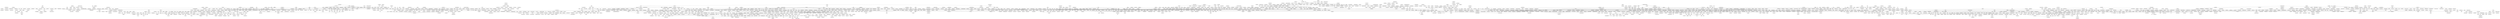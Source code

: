 strict graph "" {
	node [label="\N"];
	0	[id=0,
		label=regional,
		level=5,
		pos="5575.222943244701,4466.164932731979",
		weight=0];
	2462	[id=2462,
		label="urban economics",
		level=2,
		pos="5277.636976861662,4428.183455511198",
		weight=0];
	0 -- 2462	[level=5];
	1	[id=1,
		label="noncommutative geometry",
		level=2,
		pos="-9457.757357441023,-1129.2752888012953",
		weight=0];
	133	[id=133,
		label="quantum groups",
		level=2,
		pos="-8974.205305200627,-1002.0848301414574",
		weight=0];
	1 -- 133	[level=2];
	146	[id=146,
		label="mathematical physics",
		level=3,
		pos="-9853.224308650391,-1189.3243562475793",
		weight=0];
	1 -- 146	[level=3];
	3984	[id=3984,
		label="operator algebras",
		level=2,
		pos="-9940.711449023263,-1258.717729383873",
		weight=0];
	1 -- 3984	[level=2];
	3	[id=3,
		label="sales management",
		level=5,
		pos="15351.692510431309,9085.673765870499",
		weight=0];
	3440	[id=3440,
		label=sales,
		level=5,
		pos="15087.546985604982,8999.064685164412",
		weight=0];
	3 -- 3440	[level=5];
	8	[id=8,
		label=cavitation,
		level=5,
		pos="13833.157166033972,13492.150418480458",
		weight=0];
	2452	[id=2452,
		label=cfd,
		level=3,
		pos="13632.3299924801,13232.77303169441",
		weight=0];
	8 -- 2452	[level=5];
	12	[id=12,
		label=musicology,
		level=3,
		pos="-6537.121317577172,7415.652694297799",
		weight=0];
	3768	[id=3768,
		label=music,
		level=3,
		pos="-6368.792424018695,7115.91568346872",
		weight=0];
	12 -- 3768	[level=3];
	4687	[id=4687,
		label="music theory",
		level=4,
		pos="-6764.905319542376,7694.874317825818",
		weight=0];
	12 -- 4687	[level=4];
	14	[id=14,
		label="retinal degeneration",
		level=5,
		pos="-3263.792106111955,-8825.714288644842",
		weight=0];
	477	[id=477,
		label="gene therapy",
		level=4,
		pos="-3109.483764432938,-8538.837699825524",
		weight=0];
	14 -- 477	[level=5];
	15	[id=15,
		label=health,
		level=3,
		pos="-6516.457774897123,7177.113421311098",
		weight=0];
	2090	[id=2090,
		label="well-being",
		level=3,
		pos="-6220.730328541434,6846.838559646958",
		weight=0];
	15 -- 2090	[level=3];
	16	[id=16,
		label=adhd,
		level=5,
		pos="-7232.641926148756,7691.407196903405",
		weight=0];
	4537	[id=4537,
		label="developmental psychopathology",
		level=4,
		pos="-7024.1495319662035,7475.696924621284",
		weight=0];
	16 -- 4537	[level=5];
	17	[id=17,
		label="land cover",
		level=4,
		pos="-2152.2013333778345,-3350.871983135721",
		weight=0];
	241	[id=241,
		label="remote sensing",
		level=2,
		pos="-1976.524782078151,-3057.969474819347",
		weight=0];
	17 -- 241	[level=4];
	3307	[id=3307,
		label="land use",
		level=4,
		pos="-2400.51000154506,-3570.6594522676614",
		weight=0];
	17 -- 3307	[level=4];
	4037	[id=4037,
		label="land use change",
		level=5,
		pos="-2363.263675028082,-3537.2903101414204",
		weight=0];
	17 -- 4037	[level=5];
	21	[id=21,
		label="alzheimer s disease",
		level=3,
		pos="3540.007635500956,-13815.380483851754",
		weight=0];
	853	[id=853,
		label="39;s disease",
		level=3,
		pos="3453.336287233298,-13343.576860050316",
		weight=0];
	21 -- 853	[level=3];
	1256	[id=1256,
		label="parkinson&",
		level=4,
		pos="3623.9876292899626,-14169.578270935448",
		weight=0];
	21 -- 1256	[level=4];
	2770	[id=2770,
		label="neurodegenerative disorders",
		level=5,
		pos="3668.321418485401,-14062.087086034153",
		weight=0];
	21 -- 2770	[level=5];
	2796	[id=2796,
		label=neurodegeneration,
		level=3,
		pos="3664.7787553204985,-14195.422807361881",
		weight=0];
	21 -- 2796	[level=3];
	4068	[id=4068,
		label=dementia,
		level=3,
		pos="3599.320861355888,-14309.274888213102",
		weight=0];
	21 -- 4068	[level=3];
	23	[id=23,
		label="regional development",
		level=5,
		pos="6099.965373365382,4510.261921742013",
		weight=0];
	2939	[id=2939,
		label="economic geography",
		level=2,
		pos="5735.728754294381,4431.824963893872",
		weight=0];
	23 -- 2939	[level=5];
	24	[id=24,
		label=stigma,
		level=5,
		pos="-3002.3105022127256,6699.571325929852",
		weight=0];
	4393	[id=4393,
		label=prejudice,
		level=4,
		pos="-2983.4221869107146,6355.018935663383",
		weight=0];
	24 -- 4393	[level=5];
	25	[id=25,
		label=neutron,
		level=5,
		pos="17291.76315419622,17273.73950781247",
		weight=0];
	3156	[id=3156,
		label="x-ray scattering",
		level=5,
		pos="17153.303841624707,17024.73127135469",
		weight=0];
	25 -- 3156	[level=5];
	26	[id=26,
		label="string theory",
		level=4,
		pos="-3273.733059978059,-6392.446731460802",
		weight=0];
	1072	[id=1072,
		label="black holes",
		level=3,
		pos="-3047.193231179362,-6107.57917173328",
		weight=0];
	26 -- 1072	[level=4];
	1182	[id=1182,
		label="quantum field theory",
		level=4,
		pos="-3550.768601785795,-6591.145484759806",
		weight=0];
	26 -- 1182	[level=4];
	1233	[id=1233,
		label=holography,
		level=4,
		pos="-3515.958275007435,-6645.086683178602",
		weight=0];
	26 -- 1233	[level=4];
	2812	[id=2812,
		label="quantum gravity",
		level=4,
		pos="-3511.464956621281,-6711.966439115574",
		weight=0];
	26 -- 2812	[level=4];
	3098	[id=3098,
		label=ads,
		level=4,
		pos="-3502.6814199841047,-6668.671208080329",
		weight=0];
	26 -- 3098	[level=4];
	27	[id=27,
		label="spatial ecology",
		level=4,
		pos="2203.168106843785,-8059.80407356806",
		weight=0];
	3953	[id=3953,
		label="conservation biology",
		level=3,
		pos="1902.5409489539093,-7865.641584428059",
		weight=0];
	27 -- 3953	[level=4];
	4315	[id=4315,
		label="movement ecology",
		level=5,
		pos="2436.7038172305206,-8252.997211462505",
		weight=0];
	27 -- 4315	[level=5];
	28	[id=28,
		label=prognostics,
		level=4,
		pos="993.8382953667058,6307.412817463586",
		weight=0];
	960	[id=960,
		label="fault diagnosis",
		level=3,
		pos="914.9184078443941,5966.426525431977",
		weight=0];
	28 -- 960	[level=4];
	2098	[id=2098,
		label=diagnostics,
		level=4,
		pos="1091.4336168988796,6627.151129316072",
		weight=0];
	28 -- 2098	[level=4];
	29	[id=29,
		label=persuasion,
		level=3,
		pos="-2874.5306261515025,5200.188925941533",
		weight=0];
	1362	[id=1362,
		label=attitudes,
		level=3,
		pos="-2882.031685353859,5629.448806574787",
		weight=0];
	29 -- 1362	[level=3];
	1854	[id=1854,
		label="social influence",
		level=4,
		pos="-2877.7814855582233,5529.213828817773",
		weight=0];
	29 -- 1854	[level=4];
	2482	[id=2482,
		label="health communication",
		level=3,
		pos="-2797.909589331387,4809.0732609252445",
		weight=0];
	29 -- 2482	[level=3];
	32	[id=32,
		label="social statistics",
		level=5,
		pos="10415.579649933243,10100.523581958985",
		weight=0];
	4683	[id=4683,
		label=demography,
		level=3,
		pos="10263.335067109889,9842.024864358797",
		weight=0];
	32 -- 4683	[level=5];
	33	[id=33,
		label="public opinion",
		level=4,
		pos="7853.816795471087,6434.419445748943",
		weight=0];
	1891	[id=1891,
		label="political participation",
		level=5,
		pos="8148.234437957065,6492.023714627204",
		weight=0];
	33 -- 1891	[level=5];
	1951	[id=1951,
		label="american politics",
		level=1,
		pos="7510.394474822358,6366.8834577111475",
		weight=0];
	33 -- 1951	[level=4];
	35	[id=35,
		label="comparative psychology",
		level=3,
		pos="3111.2268405071163,-7613.979081393868",
		weight=0];
	49	[id=49,
		label="evolutionary psychology",
		level=3,
		pos="2847.149878804578,-7384.276320639984",
		weight=0];
	35 -- 49	[level=3];
	333	[id=333,
		label="developmental psychology",
		level=4,
		pos="3415.303802209655,-7803.681842147752",
		weight=0];
	35 -- 333	[level=4];
	36	[id=36,
		label=evaluation,
		level=4,
		pos="-2313.5736301525785,3973.5549796917685",
		weight=0];
	1372	[id=1372,
		label=assessment,
		level=3,
		pos="-2329.677117337343,3678.3155426170624",
		weight=0];
	36 -- 1372	[level=4];
	40	[id=40,
		label="institutional repositories",
		level=5,
		pos="4203.788126883113,6133.484210727361",
		weight=0];
	4888	[id=4888,
		label="open access",
		level=3,
		pos="4099.162102375834,5852.319854885795",
		weight=0];
	40 -- 4888	[level=5];
	41	[id=41,
		label=biogeochemistry,
		level=3,
		pos="2587.2778873032094,-5419.248887708765",
		weight=0];
	223	[id=223,
		label="soil science",
		level=4,
		pos="2779.4547402343633,-5711.947322085505",
		weight=0];
	41 -- 223	[level=4];
	1092	[id=1092,
		label=geomicrobiology,
		level=4,
		pos="2899.2122190334067,-5505.944267365842",
		weight=0];
	41 -- 1092	[level=4];
	1691	[id=1691,
		label="organic geochemistry",
		level=3,
		pos="2235.0909292171223,-5158.592163571063",
		weight=0];
	41 -- 1691	[level=3];
	2416	[id=2416,
		label="microbial ecology",
		level=3,
		pos="3004.870052356917,-5610.010531012061",
		weight=0];
	41 -- 2416	[level=3];
	3373	[id=3373,
		label=nitrogen,
		level=4,
		pos="2801.845925003505,-5688.271825907804",
		weight=0];
	41 -- 3373	[level=4];
	3484	[id=3484,
		label="stable isotopes",
		level=3,
		pos="2887.58096113026,-5669.472145089724",
		weight=0];
	41 -- 3484	[level=3];
	3941	[id=3941,
		label=oceanography,
		level=3,
		pos="2989.4101852003714,-5549.131785081399",
		weight=0];
	41 -- 3941	[level=3];
	4124	[id=4124,
		label="ecosystem ecology",
		level=5,
		pos="2864.9682455253646,-5552.857739274478",
		weight=0];
	41 -- 4124	[level=5];
	42	[id=42,
		label="educational psychology",
		level=4,
		pos="3690.0034856909588,-7996.673265648796",
		weight=0];
	42 -- 333	[level=4];
	48	[id=48,
		label=macrophages,
		level=5,
		pos="2914.2481799890447,-10437.725986101312",
		weight=0];
	2020	[id=2020,
		label=neutrophils,
		level=5,
		pos="3085.6752192049375,-10683.922594984686",
		weight=0];
	48 -- 2020	[level=5];
	2383	[id=2383,
		label=atherosclerosis,
		level=5,
		pos="3108.5085090345524,-10662.96570740734",
		weight=0];
	48 -- 2383	[level=5];
	4369	[id=4369,
		label="innate immunity",
		level=3,
		pos="2763.5329071998244,-10171.035297917704",
		weight=0];
	48 -- 4369	[level=5];
	3916	[id=3916,
		label="mate choice",
		level=3,
		pos="2565.34763685882,-7101.758879778402",
		weight=0];
	49 -- 3916	[level=3];
	54	[id=54,
		label="lab-on-a-chip",
		level=5,
		pos="14815.619295677297,14496.124581924385",
		weight=0];
	3237	[id=3237,
		label=microfluidics,
		level=3,
		pos="14566.629565670028,14245.990654390545",
		weight=0];
	54 -- 3237	[level=5];
	55	[id=55,
		label=protest,
		level=5,
		pos="12004.846066523995,10983.646649279122",
		weight=0];
	1747	[id=1747,
		label="social movements",
		level=3,
		pos="11763.400396029574,10805.590511503704",
		weight=0];
	55 -- 1747	[level=5];
	59	[id=59,
		label=groups,
		level=5,
		pos="13221.512440348572,11296.035988876945",
		weight=0];
	212	[id=212,
		label=teams,
		level=4,
		pos="12956.80243992051,11154.867239950789",
		weight=0];
	59 -- 212	[level=5];
	61	[id=61,
		label="audio signal processing",
		level=4,
		pos="-6565.339643777373,7362.43283953603",
		weight=0];
	394	[id=394,
		label="music information retrieval",
		level=4,
		pos="-6779.041950272798,7669.9346940824735",
		weight=0];
	61 -- 394	[level=4];
	2356	[id=2356,
		label="spatial audio",
		level=5,
		pos="-6750.286104114095,7629.008669811792",
		weight=0];
	61 -- 2356	[level=5];
	3635	[id=3635,
		label="music technology",
		level=4,
		pos="-6423.007754022,7096.814643489128",
		weight=0];
	61 -- 3635	[level=4];
	62	[id=62,
		label=chemoinformatics,
		level=4,
		pos="2116.003071589766,-15002.187607347818",
		weight=0];
	1801	[id=1801,
		label="molecular modeling",
		level=3,
		pos="2084.7811700340153,-14653.582970454901",
		weight=0];
	62 -- 1801	[level=4];
	64	[id=64,
		label="distributed systems",
		level=2,
		pos="-7177.0092523564135,2632.370336876355",
		weight=0];
	576	[id=576,
		label="operating systems",
		level=1,
		pos="-6611.57190761433,2509.841580188841",
		weight=0];
	64 -- 576	[level=2];
	937	[id=937,
		label="computer networks",
		level=2,
		pos="-7650.019971505489,2870.6630549427246",
		weight=0];
	64 -- 937	[level=2];
	2196	[id=2196,
		label="cloud computing",
		level=3,
		pos="-7662.929000356399,2740.906790361928",
		weight=0];
	64 -- 2196	[level=3];
	4184	[id=4184,
		label="distributed algorithms",
		level=5,
		pos="-7492.878291165166,2661.983962770706",
		weight=0];
	64 -- 4184	[level=5];
	4438	[id=4438,
		label="fault tolerance",
		level=3,
		pos="-7528.548927590245,2754.203598560016",
		weight=0];
	64 -- 4438	[level=3];
	4725	[id=4725,
		label=networks,
		level=3,
		pos="-7663.8521392164685,2645.5815618441375",
		weight=0];
	64 -- 4725	[level=3];
	70	[id=70,
		label=librarians,
		level=5,
		pos="4773.538544994263,7841.054989186423",
		weight=0];
	3459	[id=3459,
		label=library,
		level=3,
		pos="4680.84991873136,7555.732682730205",
		weight=0];
	70 -- 3459	[level=5];
	72	[id=72,
		label="integral equations",
		level=5,
		pos="-12640.355823216989,-1999.456860675654",
		weight=0];
	3017	[id=3017,
		label="partial differential equations",
		level=2,
		pos="-12356.182682493283,-1903.3026819249424",
		weight=0];
	72 -- 3017	[level=5];
	74	[id=74,
		label=optics,
		level=2,
		pos="-11326.232575593072,4002.743979950991",
		weight=0];
	604	[id=604,
		label=lasers,
		level=2,
		pos="-10882.208638287153,3837.36125340992",
		weight=0];
	74 -- 604	[level=2];
	2381	[id=2381,
		label=microscopy,
		level=3,
		pos="-11654.821854174297,4157.603732068124",
		weight=0];
	74 -- 2381	[level=3];
	3895	[id=3895,
		label=physics,
		level=2,
		pos="-11729.273856067473,4211.860676615879",
		weight=0];
	74 -- 3895	[level=2];
	78	[id=78,
		label=pediatrics,
		level=4,
		pos="2800.2023359811856,-10869.770997755955",
		weight=0];
	2321	[id=2321,
		label="infectious diseases",
		level=2,
		pos="2669.1061939844712,-10545.250117759648",
		weight=0];
	78 -- 2321	[level=4];
	4316	[id=4316,
		label=neonatology,
		level=5,
		pos="2952.5704576926555,-11107.931752038503",
		weight=0];
	78 -- 4316	[level=5];
	79	[id=79,
		label=instrumentation,
		level=3,
		pos="15446.593272428901,15202.560043810381",
		weight=0];
	522	[id=522,
		label=sensors,
		level=3,
		pos="15167.39095359273,14916.12320058573",
		weight=0];
	79 -- 522	[level=3];
	1790	[id=1790,
		label=measurement,
		level=3,
		pos="15725.795591265076,15488.996887035033",
		weight=0];
	79 -- 1790	[level=3];
	81	[id=81,
		label="securities regulation",
		level=5,
		pos="13059.614536513564,8337.131694908918",
		weight=0];
	4800	[id=4800,
		label="corporate law",
		level=4,
		pos="12774.909539487191,8187.604229779912",
		weight=0];
	81 -- 4800	[level=5];
	82	[id=82,
		label="motor control",
		level=3,
		pos="-3768.6603782227367,-10023.954942656515",
		weight=0];
	403	[id=403,
		label="motor learning",
		level=5,
		pos="-3899.216827915844,-10298.579327456004",
		weight=0];
	82 -- 403	[level=5];
	1789	[id=1789,
		label=neurophysiology,
		level=4,
		pos="-3938.107199259138,-10359.223491142351",
		weight=0];
	82 -- 1789	[level=4];
	4410	[id=4410,
		label=neuromechanics,
		level=3,
		pos="-3612.989823811674,-9741.295321845608",
		weight=0];
	82 -- 4410	[level=3];
	83	[id=83,
		label="molecular biology",
		level=2,
		pos="2093.874628236323,-9007.40474476273",
		weight=0];
	933	[id=933,
		label=genetics,
		level=2,
		pos="1979.9813386961137,-8469.326387459903",
		weight=0];
	83 -- 933	[level=2];
	1094	[id=1094,
		label=cellular,
		level=5,
		pos="2250.2428025905447,-9270.086155412493",
		weight=0];
	83 -- 1094	[level=5];
	2203	[id=2203,
		label=microbiology,
		level=2,
		pos="2285.7623012808795,-9534.951406668573",
		weight=0];
	83 -- 2203	[level=2];
	3365	[id=3365,
		label=cell,
		level=4,
		pos="2300.361674591946,-9290.005345765861",
		weight=0];
	83 -- 3365	[level=4];
	4513	[id=4513,
		label="cell biology",
		level=2,
		pos="2061.682938321927,-9527.256085360144",
		weight=0];
	83 -- 4513	[level=2];
	4918	[id=4918,
		label="cancer biology",
		level=4,
		pos="2019.8196791408818,-9349.480561672479",
		weight=0];
	83 -- 4918	[level=4];
	84	[id=84,
		label="isotope geochemistry",
		level=4,
		pos="-293.13536737615505,-3536.2076446172814",
		weight=0];
	2792	[id=2792,
		label="chemical oceanography",
		level=4,
		pos="-386.5641957592445,-3873.5072948201287",
		weight=0];
	84 -- 2792	[level=4];
	3008	[id=3008,
		label=geochronology,
		level=3,
		pos="-199.39599154205848,-3198.9941671015777",
		weight=0];
	84 -- 3008	[level=4];
	85	[id=85,
		label=paleoclimatology,
		level=3,
		pos="1430.7170130449485,-4737.278715295658",
		weight=0];
	1719	[id=1719,
		label=paleoecology,
		level=3,
		pos="1058.5300549588617,-4496.621991157956",
		weight=0];
	85 -- 1719	[level=3];
	3541	[id=3541,
		label="stable isotope geochemistry",
		level=3,
		pos="1842.9039711310354,-4937.93543943336",
		weight=0];
	85 -- 3541	[level=3];
	86	[id=86,
		label="cochlear implants",
		level=4,
		pos="-5030.213031728743,6451.528743384443",
		weight=0];
	116	[id=116,
		label="speech perception",
		level=3,
		pos="-4929.368125816775,6126.013171597903",
		weight=0];
	86 -- 116	[level=4];
	1807	[id=1807,
		label=hearing,
		level=4,
		pos="-5131.4484123629745,6797.978294254805",
		weight=0];
	86 -- 1807	[level=4];
	3611	[id=3611,
		label=psychoacoustics,
		level=4,
		pos="-5164.499089709662,6815.059243027859",
		weight=0];
	86 -- 3611	[level=4];
	91	[id=91,
		label="public administration",
		level=3,
		pos="7214.44326018602,7149.349981385517",
		weight=0];
	1129	[id=1129,
		label="local government",
		level=5,
		pos="7351.612917643882,7391.214796980765",
		weight=0];
	91 -- 1129	[level=5];
	2070	[id=2070,
		label=governance,
		level=4,
		pos="7350.343296639761,7417.773924909815",
		weight=0];
	91 -- 2070	[level=4];
	3005	[id=3005,
		label="public management",
		level=5,
		pos="7360.90084004042,7371.4214910557785",
		weight=0];
	91 -- 3005	[level=5];
	3483	[id=3483,
		label="public policy",
		level=3,
		pos="7066.5659994722555,6809.2096947960945",
		weight=0];
	91 -- 3483	[level=3];
	4237	[id=4237,
		label="performance management",
		level=4,
		pos="7399.717122395348,7468.688650347019",
		weight=0];
	91 -- 4237	[level=4];
	92	[id=92,
		label=zoology,
		level=4,
		pos="1161.7424472114867,-7370.709312748616",
		weight=0];
	3735	[id=3735,
		label=taxonomy,
		level=4,
		pos="1242.299985484195,-7030.106196163578",
		weight=0];
	92 -- 3735	[level=4];
	95	[id=95,
		label=graphene,
		level=3,
		pos="17442.785567170118,17509.30576414909",
		weight=0];
	460	[id=460,
		label="2d materials",
		level=4,
		pos="17672.760777498243,17773.145493216824",
		weight=0];
	95 -- 460	[level=4];
	1769	[id=1769,
		label="topological insulators",
		level=3,
		pos="17181.919846627476,17206.074703989074",
		weight=0];
	95 -- 1769	[level=3];
	2213	[id=2213,
		label="quantum hall effect",
		level=5,
		pos="17646.890491089787,17723.144809863792",
		weight=0];
	95 -- 2213	[level=5];
	2899	[id=2899,
		label=cnt,
		level=5,
		pos="17611.750951941558,17782.010500760498",
		weight=0];
	95 -- 2899	[level=5];
	3350	[id=3350,
		label=heterostructures,
		level=5,
		pos="17632.196819236113,17755.77455262551",
		weight=0];
	95 -- 3350	[level=5];
	97	[id=97,
		label=chromatin,
		level=4,
		pos="-3241.6727437837826,-8713.828120171822",
		weight=0];
	258	[id=258,
		label=epigenetics,
		level=3,
		pos="-3108.921694036979,-8442.613853622219",
		weight=0];
	97 -- 258	[level=4];
	4671	[id=4671,
		label=transcription,
		level=5,
		pos="-3413.5721035372244,-8969.584863143658",
		weight=0];
	97 -- 4671	[level=5];
	98	[id=98,
		label="database systems",
		level=4,
		pos="-2390.292475878824,3252.018110455442",
		weight=0];
	3199	[id=3199,
		label="query processing",
		level=4,
		pos="-2399.7049742128547,2902.144697811509",
		weight=0];
	98 -- 3199	[level=4];
	100	[id=100,
		label=metaethics,
		level=5,
		pos="-5070.845011998379,6353.6227904467505",
		weight=0];
	1337	[id=1337,
		label="philosophy of language",
		level=4,
		pos="-4989.965376894895,6026.366756862479",
		weight=0];
	100 -- 1337	[level=5];
	101	[id=101,
		label="health law",
		level=4,
		pos="-5620.745413324456,7309.17764910556",
		weight=0];
	2245	[id=2245,
		label=bioethics,
		level=4,
		pos="-5508.457105841298,6967.298456364416",
		weight=0];
	101 -- 2245	[level=4];
	102	[id=102,
		label=geomagnetism,
		level=5,
		pos="1569.3295109791197,-3670.247523463435",
		weight=0];
	1184	[id=1184,
		label=paleomagnetism,
		level=4,
		pos="1271.3869373213363,-3596.684017228389",
		weight=0];
	102 -- 1184	[level=5];
	103	[id=103,
		label="complex fluids",
		level=4,
		pos="-2303.5678429650266,-6783.806482954519",
		weight=0];
	2202	[id=2202,
		label=rheology,
		level=4,
		pos="-2141.7682580202886,-6537.839828401699",
		weight=0];
	103 -- 2202	[level=4];
	105	[id=105,
		label=microrheology,
		level=5,
		pos="-2263.1177838946733,-6817.6239920832095",
		weight=0];
	1716	[id=1716,
		label="soft matter",
		level=3,
		pos="-2147.7083817338143,-6565.493014774044",
		weight=0];
	105 -- 1716	[level=5];
	108	[id=108,
		label="computing education",
		level=4,
		pos="-9854.114987482626,-2728.819891480419",
		weight=0];
	4635	[id=4635,
		label="educational technology",
		level=3,
		pos="-9533.146948884394,-2567.7655287937987",
		weight=0];
	108 -- 4635	[level=4];
	110	[id=110,
		label="formal semantics",
		level=5,
		pos="-4976.089567916619,5978.317645659806",
		weight=0];
	2778	[id=2778,
		label=pragmatics,
		level=4,
		pos="-4891.681945468488,5683.798871878386",
		weight=0];
	110 -- 2778	[level=5];
	111	[id=111,
		label="drug delivery",
		level=3,
		pos="-2568.2075357704966,-7641.910178467516",
		weight=0];
	616	[id=616,
		label=nanoparticles,
		level=4,
		pos="-2652.291064195744,-7945.074385833329",
		weight=0];
	111 -- 616	[level=4];
	3284	[id=3284,
		label=pharmaceutics,
		level=4,
		pos="-2640.6895228837043,-7903.46535114515",
		weight=0];
	111 -- 3284	[level=4];
	3510	[id=3510,
		label=formulation,
		level=5,
		pos="-2653.2894867560576,-7921.383536261738",
		weight=0];
	111 -- 3510	[level=5];
	3646	[id=3646,
		label=biomaterials,
		level=2,
		pos="-2347.3397529319204,-7161.6465035625815",
		weight=0];
	111 -- 3646	[level=3];
	112	[id=112,
		label=stereotyping,
		level=4,
		pos="-3056.771864220713,6308.2950123237515",
		weight=0];
	3794	[id=3794,
		label="social cognition",
		level=4,
		pos="-2918.408474015679,5952.327619212169",
		weight=0];
	112 -- 3794	[level=4];
	113	[id=113,
		label="seismic design",
		level=5,
		pos="1068.8762916206654,262.7440318830709",
		weight=0];
	3900	[id=3900,
		label="steel structures",
		level=5,
		pos="1416.0729942987075,188.286311567261",
		weight=0];
	113 -- 3900	[level=5];
	4112	[id=4112,
		label="earthquake engineering",
		level=3,
		pos="816.4140249699783,208.51303902392715",
		weight=0];
	113 -- 4112	[level=5];
	115	[id=115,
		label="system modeling",
		level=5,
		pos="-460.6356399435299,1416.6777077670467",
		weight=0];
	4837	[id=4837,
		label=simulation,
		level=3,
		pos="-522.6211353404783,1099.6302062184345",
		weight=0];
	115 -- 4837	[level=5];
	1545	[id=1545,
		label="laboratory phonology",
		level=3,
		pos="-4844.116675251909,5784.438983664486",
		weight=0];
	116 -- 1545	[level=3];
	118	[id=118,
		label=micropaleontology,
		level=5,
		pos="1603.3807847073058,-4747.894119124008",
		weight=0];
	2598	[id=2598,
		label=biostratigraphy,
		level=5,
		pos="1330.9554198330836,-4622.258055140982",
		weight=0];
	118 -- 2598	[level=5];
	120	[id=120,
		label=irrigation,
		level=5,
		pos="1132.4557474645328,-3898.124881640043",
		weight=0];
	203	[id=203,
		label=hydrology,
		level=3,
		pos="835.3119274874605,-3803.2714835687793",
		weight=0];
	120 -- 203	[level=5];
	123	[id=123,
		label="neural prosthetics",
		level=5,
		pos="1692.5700004043667,-14361.458795659433",
		weight=0];
	914	[id=914,
		label="neural engineering",
		level=4,
		pos="1663.2783693635147,-14105.207004248674",
		weight=0];
	123 -- 914	[level=5];
	126	[id=126,
		label=combinatorics,
		level=2,
		pos="-7525.072349209685,-614.7998314212434",
		weight=0];
	475	[id=475,
		label="graph theory",
		level=2,
		pos="-7047.341700902098,-467.24161352873875",
		weight=0];
	126 -- 475	[level=2];
	852	[id=852,
		label=probability,
		level=2,
		pos="-7983.327391484348,-814.8056219120383",
		weight=0];
	126 -- 852	[level=2];
	3230	[id=3230,
		label="algebraic statistics",
		level=5,
		pos="-7796.5594703540655,-742.4506953146622",
		weight=0];
	126 -- 3230	[level=5];
	3926	[id=3926,
		label=algebra,
		level=2,
		pos="-8007.77816909155,-745.1650547447064",
		weight=0];
	126 -- 3926	[level=2];
	4110	[id=4110,
		label="number theory",
		level=3,
		pos="-7885.376232692667,-788.5269494744764",
		weight=0];
	126 -- 4110	[level=3];
	127	[id=127,
		label="genetic epidemiology",
		level=4,
		pos="2216.4152614036993,-6525.070053403245",
		weight=0];
	2122	[id=2122,
		label="statistical genetics",
		level=4,
		pos="1895.1991947396339,-6344.07040922274",
		weight=0];
	127 -- 2122	[level=4];
	129	[id=129,
		label="ice sheets",
		level=5,
		pos="13370.023918809977,12527.383713572748",
		weight=0];
	2190	[id=2190,
		label=glaciers,
		level=5,
		pos="13088.809457025036,12299.15844488106",
		weight=0];
	129 -- 2190	[level=5];
	130	[id=130,
		label="model checking",
		level=4,
		pos="-4875.907239675173,1826.2149498910633",
		weight=0];
	2103	[id=2103,
		label="formal verification",
		level=4,
		pos="-5249.9932508776,1867.5268831466274",
		weight=0];
	130 -- 2103	[level=4];
	2305	[id=2305,
		label="formal methods",
		level=1,
		pos="-4526.321063294079,1809.2000951092243",
		weight=0];
	130 -- 2305	[level=4];
	131	[id=131,
		label=phytoremediation,
		level=5,
		pos="3899.914721138205,-6218.15338965856",
		weight=0];
	3475	[id=3475,
		label=bioremediation,
		level=4,
		pos="3724.3391312268877,-6012.679036676126",
		weight=0];
	131 -- 3475	[level=5];
	132	[id=132,
		label="systems biology",
		level=2,
		pos="2770.227429573827,-9132.363450168055",
		weight=0];
	686	[id=686,
		label="metabolic engineering",
		level=4,
		pos="2965.406358864877,-9428.403353785552",
		weight=0];
	132 -- 686	[level=4];
	1170	[id=1170,
		label="network biology",
		level=5,
		pos="2955.8143887083697,-9368.069794162428",
		weight=0];
	132 -- 1170	[level=5];
	1861	[id=1861,
		label="computational biology",
		level=2,
		pos="2449.7348752801977,-8765.991631168317",
		weight=0];
	132 -- 1861	[level=2];
	3035	[id=3035,
		label=bioinformatics,
		level=2,
		pos="3082.8016496175114,-9522.616389893155",
		weight=0];
	132 -- 3035	[level=2];
	3066	[id=3066,
		label="synthetic biology",
		level=4,
		pos="2941.939460585092,-9451.07121095897",
		weight=0];
	132 -- 3066	[level=4];
	2822	[id=2822,
		label="representation theory",
		level=2,
		pos="-8490.569189650552,-875.2143933343243",
		weight=0];
	133 -- 2822	[level=2];
	135	[id=135,
		label="knowledge engineering",
		level=5,
		pos="-3618.4024329946687,1634.3826908229337",
		weight=0];
	2704	[id=2704,
		label="semantic web",
		level=3,
		pos="-3294.265429812368,1537.5319937655786",
		weight=0];
	135 -- 2704	[level=5];
	136	[id=136,
		label="water chemistry",
		level=5,
		pos="4967.469506217369,-6767.086180018706",
		weight=0];
	521	[id=521,
		label="water treatment",
		level=4,
		pos="4711.337417994825,-6584.100549187062",
		weight=0];
	136 -- 521	[level=5];
	137	[id=137,
		label=diffusion,
		level=5,
		pos="1921.0822723003648,-12251.653197809666",
		weight=0];
	751	[id=751,
		label=adoption,
		level=5,
		pos="1904.667024999072,-12551.203760580023",
		weight=0];
	137 -- 751	[level=5];
	3069	[id=3069,
		label=mri,
		level=3,
		pos="1937.4975196016576,-11952.10263503931",
		weight=0];
	137 -- 3069	[level=5];
	138	[id=138,
		label="finite element analysis",
		level=4,
		pos="-14666.70159052765,-2446.3831137096895",
		weight=0];
	3675	[id=3675,
		label="fracture mechanics",
		level=2,
		pos="-14342.162960182042,-2381.0666401356957",
		weight=0];
	138 -- 3675	[level=4];
	139	[id=139,
		label="social geography",
		level=5,
		pos="8085.361824082433,4501.903308069335",
		weight=0];
	4705	[id=4705,
		label="cultural geography",
		level=4,
		pos="7805.58112414551,4510.43457033021",
		weight=0];
	139 -- 4705	[level=5];
	144	[id=144,
		label="population dynamics",
		level=4,
		pos="2817.790914359227,-8505.675265630705",
		weight=0];
	946	[id=946,
		label=fisheries,
		level=4,
		pos="2564.321003407795,-8264.31867416846",
		weight=0];
	144 -- 946	[level=4];
	4843	[id=4843,
		label="differential geometry",
		level=4,
		pos="-10179.421453460764,-1257.5379471483259",
		weight=0];
	146 -- 4843	[level=4];
	147	[id=147,
		label="object recognition",
		level=5,
		pos="-4163.415909171996,946.8002381378082",
		weight=0];
	1101	[id=1101,
		label="face recognition",
		level=4,
		pos="-3807.6939608976454,882.8619996601842",
		weight=0];
	147 -- 1101	[level=5];
	152	[id=152,
		label=aeroacoustics,
		level=4,
		pos="14839.288544648927,14392.454281057106",
		weight=0];
	4461	[id=4461,
		label=aerodynamics,
		level=4,
		pos="14562.96022287193,14130.89813251614",
		weight=0];
	152 -- 4461	[level=4];
	154	[id=154,
		label=restoration,
		level=5,
		pos="1489.625601403227,-3774.1211930257314",
		weight=0];
	1645	[id=1645,
		label=wetlands,
		level=5,
		pos="1163.911910554643,-3674.1623026721563",
		weight=0];
	154 -- 1645	[level=5];
	157	[id=157,
		label="wetland ecology",
		level=5,
		pos="2451.0342602459655,-8236.123385787982",
		weight=0];
	4623	[id=4623,
		label="restoration ecology",
		level=4,
		pos="2224.322483265698,-8038.706180264452",
		weight=0];
	157 -- 4623	[level=5];
	158	[id=158,
		label="data mining",
		level=3,
		pos="-2486.9050737554203,2042.618799804818",
		weight=0];
	233	[id=233,
		label=clustering,
		level=4,
		pos="-2458.5233467850553,2412.518423487088",
		weight=0];
	158 -- 233	[level=4];
	509	[id=509,
		label="social network analysis",
		level=4,
		pos="-2334.743431234719,2438.328530455555",
		weight=0];
	158 -- 509	[level=4];
	679	[id=679,
		label="machine learning",
		level=2,
		pos="-2448.9651258206886,1653.1598427209951",
		weight=0];
	158 -- 679	[level=3];
	854	[id=854,
		label="recommender systems",
		level=3,
		pos="-2396.093979731462,2459.3946063485105",
		weight=0];
	158 -- 854	[level=3];
	2563	[id=2563,
		label="business intelligence",
		level=3,
		pos="-2480.670882232241,2442.570215424331",
		weight=0];
	158 -- 2563	[level=3];
	3154	[id=3154,
		label=databases,
		level=3,
		pos="-2449.4728924597016,2512.2810275438987",
		weight=0];
	158 -- 3154	[level=3];
	4034	[id=4034,
		label="social networks",
		level=3,
		pos="-2482.766069680244,2426.5391972662246",
		weight=0];
	158 -- 4034	[level=3];
	4261	[id=4261,
		label="information retrieval",
		level=3,
		pos="-2423.4414585386153,2481.930030251643",
		weight=0];
	158 -- 4261	[level=3];
	160	[id=160,
		label=marketing,
		level=3,
		pos="16289.939489446628,9352.963572226503",
		weight=0];
	1139	[id=1139,
		label="consumer behaviour",
		level=4,
		pos="16704.434822079023,9452.90953475919",
		weight=0];
	160 -- 1139	[level=4];
	1510	[id=1510,
		label=advertising,
		level=4,
		pos="16651.073205417008,9527.820201159117",
		weight=0];
	160 -- 1510	[level=4];
	2142	[id=2142,
		label=retailing,
		level=5,
		pos="16606.95338470675,9476.13290968214",
		weight=0];
	160 -- 2142	[level=5];
	2938	[id=2938,
		label="consumer behavior",
		level=3,
		pos="15971.474415872504,9283.486979420963",
		weight=0];
	160 -- 2938	[level=3];
	3730	[id=3730,
		label=pricing,
		level=4,
		pos="16677.59098070712,9413.877934562004",
		weight=0];
	160 -- 3730	[level=4];
	4491	[id=4491,
		label="consumer culture",
		level=5,
		pos="16633.124646184457,9511.989664764642",
		weight=0];
	160 -- 4491	[level=5];
	161	[id=161,
		label="social theory",
		level=4,
		pos="10675.298114606834,10495.33160856817",
		weight=0];
	304	[id=304,
		label="sociology of knowledge",
		level=5,
		pos="10838.143055809658,10724.038037030497",
		weight=0];
	161 -- 304	[level=5];
	4529	[id=4529,
		label=sociology,
		level=3,
		pos="10506.445898325212,10218.460488911436",
		weight=0];
	161 -- 4529	[level=4];
	162	[id=162,
		label="swarm intelligence",
		level=5,
		pos="-3172.1320523769814,1093.467152384023",
		weight=0];
	3679	[id=3679,
		label="evolutionary computation",
		level=3,
		pos="-2915.9939756066624,1096.4754220750076",
		weight=0];
	162 -- 3679	[level=5];
	4828	[id=4828,
		label="swarm robotics",
		level=5,
		pos="-3493.9786009044665,1141.4412018984885",
		weight=0];
	162 -- 4828	[level=5];
	163	[id=163,
		label="chromosome biology",
		level=5,
		pos="2350.643572121142,-11489.087644236703",
		weight=0];
	2564	[id=2564,
		label=meiosis,
		level=5,
		pos="2310.744985200402,-11191.752643334137",
		weight=0];
	163 -- 2564	[level=5];
	165	[id=165,
		label=microalgae,
		level=5,
		pos="14479.076563788232,14511.546821866545",
		weight=0];
	1933	[id=1933,
		label=biofuels,
		level=3,
		pos="14303.696918491623,14268.15006754218",
		weight=0];
	165 -- 1933	[level=5];
	166	[id=166,
		label=improvisation,
		level=5,
		pos="14181.368211050358,8564.278987534808",
		weight=0];
	4223	[id=4223,
		label=creativity,
		level=5,
		pos="13893.652199040647,8407.787557298123",
		weight=0];
	166 -- 4223	[level=5];
	169	[id=169,
		label=comunicación,
		level=3,
		pos="-2785.1698241919175,4381.621455305492",
		weight=0];
	2509	[id=2509,
		label=género,
		level=3,
		pos="-2854.7908311262954,4826.203186141841",
		weight=0];
	169 -- 2509	[level=3];
	4746	[id=4746,
		label=periodismo,
		level=3,
		pos="-2736.1857832254673,3916.940443689369",
		weight=0];
	169 -- 4746	[level=3];
	170	[id=170,
		label=psychiatry,
		level=3,
		pos="1828.1409540952002,-13691.451400919912",
		weight=0];
	3867	[id=3867,
		label=psychopharmacology,
		level=5,
		pos="1762.371330701691,-14016.170974137738",
		weight=0];
	170 -- 3867	[level=5];
	4539	[id=4539,
		label="mental health",
		level=3,
		pos="1777.583447253602,-14096.076480237616",
		weight=0];
	170 -- 4539	[level=3];
	4898	[id=4898,
		label=neuroimaging,
		level=3,
		pos="1830.4304979381527,-13297.824170400376",
		weight=0];
	170 -- 4898	[level=3];
	172	[id=172,
		label=geography,
		level=3,
		pos="-2524.6661777564495,-3656.965284980707",
		weight=0];
	1967	[id=1967,
		label=gis,
		level=3,
		pos="-2223.2330734011284,-3394.0240679782864",
		weight=0];
	172 -- 1967	[level=3];
	173	[id=173,
		label=mood,
		level=5,
		pos="-5947.673979269027,6337.9509338001935",
		weight=0];
	4471	[id=4471,
		label=emotion,
		level=3,
		pos="-5749.663096935621,6066.021849166916",
		weight=0];
	173 -- 4471	[level=5];
	174	[id=174,
		label="cognitive neuroscience",
		level=2,
		pos="-5124.578914009305,5357.673113955018",
		weight=0];
	186	[id=186,
		label="time perception",
		level=5,
		pos="-5346.975903179063,5559.017543250261",
		weight=0];
	174 -- 186	[level=5];
	1587	[id=1587,
		label=attention,
		level=2,
		pos="-5467.692200658546,5715.31910658753",
		weight=0];
	174 -- 1587	[level=2];
	2948	[id=2948,
		label="cognitive psychology",
		level=2,
		pos="-4819.9297818478035,4961.202552282094",
		weight=0];
	174 -- 2948	[level=2];
	175	[id=175,
		label=creep,
		level=3,
		pos="-15181.69506023388,-2554.542702981974",
		weight=0];
	254	[id=254,
		label=fatigue,
		level=2,
		pos="-14828.654984745637,-2520.2493717859907",
		weight=0];
	175 -- 254	[level=3];
	1847	[id=1847,
		label=superplasticity,
		level=3,
		pos="-15574.735135722123,-2628.836034177957",
		weight=0];
	175 -- 1847	[level=3];
	176	[id=176,
		label="groundwater modeling",
		level=5,
		pos="1662.9276448056032,-3927.9202601617253",
		weight=0];
	1045	[id=1045,
		label=hydrogeology,
		level=4,
		pos="1269.0504470528874,-3854.8589709950393",
		weight=0];
	176 -- 1045	[level=5];
	178	[id=178,
		label="corrosion science",
		level=5,
		pos="-18743.54860250756,-3471.2580116381105",
		weight=0];
	4814	[id=4814,
		label=electrochemistry,
		level=3,
		pos="-18485.478813073212,-3359.702546164516",
		weight=0];
	178 -- 4814	[level=5];
	181	[id=181,
		label="dynamical systems",
		level=3,
		pos="-13552.21850410449,-2346.8976686874585",
		weight=0];
	1595	[id=1595,
		label="celestial mechanics",
		level=4,
		pos="-13980.57295930833,-2497.813697215822",
		weight=0];
	181 -- 1595	[level=4];
	2169	[id=2169,
		label="ergodic theory",
		level=4,
		pos="-13880.848420627699,-2467.323488036759",
		weight=0];
	181 -- 2169	[level=4];
	2377	[id=2377,
		label="differential equations",
		level=3,
		pos="-13156.30722770968,-2190.1836888638036",
		weight=0];
	181 -- 2377	[level=3];
	2905	[id=2905,
		label=chaos,
		level=4,
		pos="-13900.158452203654,-2489.189902458532",
		weight=0];
	181 -- 2905	[level=4];
	3047	[id=3047,
		label="hamiltonian systems",
		level=5,
		pos="-13834.235146752158,-2449.204136077048",
		weight=0];
	181 -- 3047	[level=5];
	185	[id=185,
		label=infertility,
		level=4,
		pos="-9093.561654054924,10309.86468594986",
		weight=0];
	2130	[id=2130,
		label="reproductive endocrinology",
		level=4,
		pos="-9290.177144205893,10604.778726018125",
		weight=0];
	185 -- 2130	[level=4];
	4576	[id=4576,
		label="reproductive biology",
		level=4,
		pos="-8856.946163903955,10054.950645881596",
		weight=0];
	185 -- 4576	[level=4];
	188	[id=188,
		label="computer experiments",
		level=5,
		pos="-8707.262736007728,-1181.152011294085",
		weight=0];
	1492	[id=1492,
		label=statistics,
		level=2,
		pos="-8437.479585765566,-1023.9605511619914",
		weight=0];
	188 -- 1492	[level=5];
	191	[id=191,
		label="computer security",
		level=4,
		pos="-8822.281494070809,2913.776853717994",
		weight=0];
	2781	[id=2781,
		label="web security",
		level=4,
		pos="-9153.983654503354,2962.419048211287",
		weight=0];
	191 -- 2781	[level=4];
	3556	[id=3556,
		label=cryptography,
		level=3,
		pos="-8467.28267370263,2790.6701300597897",
		weight=0];
	191 -- 3556	[level=4];
	192	[id=192,
		label="clinical research informatics",
		level=5,
		pos="-3779.813463400811,1942.2381153970082",
		weight=0];
	3710	[id=3710,
		label="biomedical informatics",
		level=4,
		pos="-3513.3121106521485,1738.9028348916254",
		weight=0];
	192 -- 3710	[level=5];
	194	[id=194,
		label=metamaterials,
		level=3,
		pos="-10569.337193651467,3978.0144445611213",
		weight=0];
	397	[id=397,
		label=plasmonics,
		level=3,
		pos="-10195.7324422169,3760.726234037268",
		weight=0];
	194 -- 397	[level=3];
	1999	[id=1999,
		label=terahertz,
		level=4,
		pos="-10934.225466900862,4068.197430795979",
		weight=0];
	194 -- 1999	[level=4];
	4145	[id=4145,
		label=antennas,
		level=3,
		pos="-10947.279541937522,4136.759791059295",
		weight=0];
	194 -- 4145	[level=3];
	197	[id=197,
		label=medicine,
		level=5,
		pos="2058.9424037017416,-8130.099056095124",
		weight=0];
	1623	[id=1623,
		label=biology,
		level=3,
		pos="1813.140342238763,-7882.679107252355",
		weight=0];
	197 -- 1623	[level=5];
	202	[id=202,
		label="food webs",
		level=3,
		pos="3227.884034957311,-5879.695402470683",
		weight=0];
	1993	[id=1993,
		label="ecological networks",
		level=4,
		pos="3527.264277144615,-6061.000313016071",
		weight=0];
	202 -- 1993	[level=4];
	202 -- 3484	[level=3];
	4075	[id=4075,
		label="freshwater ecology",
		level=5,
		pos="3481.2174116706296,-5993.596299404469",
		weight=0];
	202 -- 4075	[level=5];
	4238	[id=4238,
		label="aquatic ecology",
		level=4,
		pos="3547.254232249227,-6111.421331893714",
		weight=0];
	202 -- 4238	[level=4];
	506	[id=506,
		label=hydraulics,
		level=5,
		pos="1282.227638136682,-3839.6543215338706",
		weight=0];
	203 -- 506	[level=5];
	203 -- 1045	[level=4];
	1107	[id=1107,
		label=hydrometeorology,
		level=5,
		pos="1226.458745243946,-3782.266415190733",
		weight=0];
	203 -- 1107	[level=5];
	1584	[id=1584,
		label="uncertainty analysis",
		level=5,
		pos="1330.0669721705935,-3908.0316636152484",
		weight=0];
	203 -- 1584	[level=5];
	1959	[id=1959,
		label=hydroclimatology,
		level=5,
		pos="1182.4864940162815,-3760.266341690276",
		weight=0];
	203 -- 1959	[level=5];
	2946	[id=2946,
		label=geomorphology,
		level=3,
		pos="518.0434958610701,-3534.7868968314388",
		weight=0];
	203 -- 2946	[level=3];
	3155	[id=3155,
		label="water quality",
		level=4,
		pos="1219.0807778519088,-3876.2140709276973",
		weight=0];
	203 -- 3155	[level=4];
	3773	[id=3773,
		label="water resources",
		level=4,
		pos="1262.1928611898402,-3817.2867466095586",
		weight=0];
	203 -- 3773	[level=4];
	4342	[id=4342,
		label="water resources management",
		level=4,
		pos="1177.4118757004467,-3920.2080504937303",
		weight=0];
	203 -- 4342	[level=4];
	204	[id=204,
		label=philosophy,
		level=3,
		pos="-5247.016074711709,6222.801587269095",
		weight=0];
	405	[id=405,
		label=ethics,
		level=3,
		pos="-5381.8621054862,6640.995367373379",
		weight=0];
	204 -- 405	[level=3];
	1565	[id=1565,
		label=literature,
		level=3,
		pos="-5343.776812851248,6602.4273099990205",
		weight=0];
	204 -- 1565	[level=3];
	3137	[id=3137,
		label=metaphysics,
		level=3,
		pos="-5047.8231774941205,5793.558344065487",
		weight=0];
	204 -- 3137	[level=3];
	206	[id=206,
		label="welfare state",
		level=1,
		pos="8436.274592033089,7938.402032838862",
		weight=0];
	1626	[id=1626,
		label="social policy",
		level=1,
		pos="8832.842619800424,8319.497558072006",
		weight=0];
	206 -- 1626	[level=1];
	2667	[id=2667,
		label="comparative political economy",
		level=1,
		pos="8039.706564265752,7557.306507605719",
		weight=0];
	206 -- 2667	[level=1];
	207	[id=207,
		label="computational fluid dynamics",
		level=3,
		pos="14226.52739828307,13725.373680499188",
		weight=0];
	833	[id=833,
		label="computational aeroacoustics",
		level=5,
		pos="14510.97814691345,13958.42485025627",
		weight=0];
	207 -- 833	[level=5];
	1016	[id=1016,
		label="fluid-structure interaction",
		level=5,
		pos="14536.761220412685,13987.800480541851",
		weight=0];
	207 -- 1016	[level=5];
	1375	[id=1375,
		label=hemodynamics,
		level=5,
		pos="14484.944154595945,13943.375885339607",
		weight=0];
	207 -- 1375	[level=5];
	2677	[id=2677,
		label="multiphase flow",
		level=3,
		pos="13936.13271914097,13496.000558054684",
		weight=0];
	207 -- 2677	[level=3];
	208	[id=208,
		label="medical image computing",
		level=5,
		pos="-3533.8212006990125,787.2656228174646",
		weight=0];
	3121	[id=3121,
		label="medical image analysis",
		level=4,
		pos="-3351.1414892145203,869.5580809065317",
		weight=0];
	208 -- 3121	[level=5];
	211	[id=211,
		label="sport marketing",
		level=4,
		pos="16302.002412068981,9398.934726783655",
		weight=0];
	211 -- 2938	[level=4];
	653	[id=653,
		label=leadership,
		level=3,
		pos="12647.974106087775,10990.170366203605",
		weight=0];
	212 -- 653	[level=4];
	213	[id=213,
		label="construction engineering",
		level=4,
		pos="3960.1013416864553,9.830838104125405",
		weight=0];
	3734	[id=3734,
		label="construction management",
		level=3,
		pos="3590.875312786127,13.094129756578695",
		weight=0];
	213 -- 3734	[level=4];
	4714	[id=4714,
		label=management,
		level=4,
		pos="4309.327370586783,-13.432453548327885",
		weight=0];
	213 -- 4714	[level=4];
	215	[id=215,
		label=nde,
		level=5,
		pos="1387.7900819594227,79.40502745314643",
		weight=0];
	3703	[id=3703,
		label=ultrasonics,
		level=4,
		pos="1070.5554208580413,100.04437095112849",
		weight=0];
	215 -- 3703	[level=5];
	216	[id=216,
		label="translation studies",
		level=3,
		pos="-3530.3226609361363,2679.4773389579786",
		weight=0];
	2087	[id=2087,
		label="comparative literature",
		level=3,
		pos="-3839.8056855366167,2932.8944999477944",
		weight=0];
	216 -- 2087	[level=3];
	2457	[id=2457,
		label="corpus linguistics",
		level=2,
		pos="-3221.0046087762503,2425.858840799792",
		weight=0];
	216 -- 2457	[level=3];
	4226	[id=4226,
		label="interpreting studies",
		level=5,
		pos="-3757.7919289013435,2875.073177695342",
		weight=0];
	216 -- 4226	[level=5];
	217	[id=217,
		label="power system dynamics",
		level=4,
		pos="-886.0232356477745,1059.7365425476369",
		weight=0];
	371	[id=371,
		label="power system stability",
		level=4,
		pos="-951.3590613571914,692.6851588776601",
		weight=0];
	217 -- 371	[level=4];
	3863	[id=3863,
		label=stability,
		level=4,
		pos="-840.6874099383576,1406.7879262176136",
		weight=0];
	217 -- 3863	[level=4];
	219	[id=219,
		label=dissemination,
		level=5,
		pos="13322.36953984672,11715.01266747232",
		weight=0];
	2440	[id=2440,
		label="implementation science",
		level=4,
		pos="13071.726254188146,11550.155325038704",
		weight=0];
	219 -- 2440	[level=5];
	222	[id=222,
		label="end-user programming",
		level=5,
		pos="-5598.346432918038,-245.81784758391086",
		weight=0];
	2722	[id=2722,
		label="human-computer interaction",
		level=3,
		pos="-5379.078042977488,-64.71015696151244",
		weight=0];
	222 -- 2722	[level=5];
	1557	[id=1557,
		label=agronomy,
		level=4,
		pos="3051.3540647985674,-5925.065897885353",
		weight=0];
	223 -- 1557	[level=4];
	2451	[id=2451,
		label="soil physics",
		level=4,
		pos="3072.8729790870225,-5902.750197086391",
		weight=0];
	223 -- 2451	[level=4];
	2650	[id=2650,
		label=pedology,
		level=5,
		pos="3030.602575143001,-5876.034996883777",
		weight=0];
	223 -- 2650	[level=5];
	3949	[id=3949,
		label="environmental science",
		level=4,
		pos="3039.8557313440338,-5858.67229831462",
		weight=0];
	223 -- 3949	[level=4];
	225	[id=225,
		label=nlp,
		level=4,
		pos="-4472.1654772572565,2460.478757065146",
		weight=0];
	415	[id=415,
		label=ai,
		level=5,
		pos="-4753.264069780643,2669.0059286312785",
		weight=0];
	225 -- 415	[level=5];
	2936	[id=2936,
		label=smt,
		level=4,
		pos="-4191.506436137369,2251.36036323604",
		weight=0];
	225 -- 2936	[level=4];
	227	[id=227,
		label=altmetrics,
		level=3,
		pos="4243.111731626719,6278.674758972206",
		weight=0];
	928	[id=928,
		label=bibliometrics,
		level=3,
		pos="4387.972614937071,6704.720911972729",
		weight=0];
	227 -- 928	[level=3];
	2950	[id=2950,
		label="scholarly communication",
		level=4,
		pos="4345.813370295478,6613.267606198132",
		weight=0];
	227 -- 2950	[level=4];
	227 -- 4888	[level=3];
	229	[id=229,
		label="nonlinear control",
		level=4,
		pos="-10128.694902566229,-1807.1171461618567",
		weight=0];
	4481	[id=4481,
		label="robust control",
		level=3,
		pos="-9820.371537787367,-1605.5341161320973",
		weight=0];
	229 -- 4481	[level=4];
	1403	[id=1403,
		label=classification,
		level=5,
		pos="-2431.3390093818853,2732.4323866433197",
		weight=0];
	233 -- 1403	[level=5];
	235	[id=235,
		label=analog,
		level=4,
		pos="-11648.959829365416,4404.798815770548",
		weight=0];
	345	[id=345,
		label=rf,
		level=3,
		pos="-11345.421510460983,4251.296170851083",
		weight=0];
	235 -- 345	[level=4];
	491	[id=491,
		label="mixed-signal integrated circuits",
		level=5,
		pos="-11906.278388426359,4539.229654272946",
		weight=0];
	235 -- 491	[level=5];
	668	[id=668,
		label="rf circuits",
		level=4,
		pos="-11952.947750228584,4557.206621940581",
		weight=0];
	235 -- 668	[level=4];
	236	[id=236,
		label=neurogenetics,
		level=5,
		pos="3299.2304492861954,-12763.097871520971",
		weight=0];
	4379	[id=4379,
		label="movement disorders",
		level=2,
		pos="3180.2901932697755,-12499.882713488416",
		weight=0];
	236 -- 4379	[level=5];
	238	[id=238,
		label=gastroenterology,
		level=4,
		pos="-8295.555232069142,9010.64834490882",
		weight=0];
	1436	[id=1436,
		label="internal medicine",
		level=3,
		pos="-7966.0780950518665,8846.375297500736",
		weight=0];
	238 -- 1436	[level=4];
	3014	[id=3014,
		label="inflammatory bowel disease",
		level=4,
		pos="-8506.405582911357,9301.69252605735",
		weight=0];
	238 -- 3014	[level=4];
	4653	[id=4653,
		label=endoscopy,
		level=5,
		pos="-8473.608003022302,9255.981653404866",
		weight=0];
	238 -- 4653	[level=5];
	240	[id=240,
		label="organic photovoltaics",
		level=3,
		pos="2106.834152743513,-17053.439214668553",
		weight=0];
	3034	[id=3034,
		label="organic electronics",
		level=4,
		pos="2066.6187084674675,-17443.439148359637",
		weight=0];
	240 -- 3034	[level=4];
	3387	[id=3387,
		label="ultrafast spectroscopy",
		level=3,
		pos="2105.6371424900512,-16653.441005714496",
		weight=0];
	240 -- 3387	[level=3];
	4829	[id=4829,
		label="perovskite solar cells",
		level=4,
		pos="2091.669873889809,-17423.405807075593",
		weight=0];
	240 -- 4829	[level=4];
	857	[id=857,
		label=hyperspectral,
		level=5,
		pos="-2129.5362216662315,-3329.325571764066",
		weight=0];
	241 -- 857	[level=5];
	1255	[id=1255,
		label="land degradation",
		level=5,
		pos="-2114.352515993581,-3309.898230858438",
		weight=0];
	241 -- 1255	[level=5];
	241 -- 1967	[level=3];
	2374	[id=2374,
		label=evapotranspiration,
		level=5,
		pos="-2114.3071352185902,-3290.7348769573828",
		weight=0];
	241 -- 2374	[level=5];
	3892	[id=3892,
		label=photogrammetry,
		level=2,
		pos="-1515.467846874118,-2760.335165055999",
		weight=0];
	241 -- 3892	[level=2];
	4317	[id=4317,
		label=polarimetry,
		level=5,
		pos="-2141.889905695474,-3157.596833305912",
		weight=0];
	241 -- 4317	[level=5];
	242	[id=242,
		label="implant dentistry",
		level=5,
		pos="-2704.535809562455,-8149.022036673411",
		weight=0];
	543	[id=543,
		label=prosthodontics,
		level=4,
		pos="-2622.1694740623607,-7887.027119420844",
		weight=0];
	242 -- 543	[level=5];
	243	[id=243,
		label="software defined networking",
		level=2,
		pos="-8163.158699769919,3068.62427729489",
		weight=0];
	243 -- 937	[level=2];
	1024	[id=1024,
		label="optical networks",
		level=2,
		pos="-8676.425773321247,3266.252491900129",
		weight=0];
	243 -- 1024	[level=2];
	244	[id=244,
		label="food processing",
		level=5,
		pos="4603.151760814779,-14018.422349435114",
		weight=0];
	4751	[id=4751,
		label="food engineering",
		level=3,
		pos="4455.910717594514,-13757.041257556975",
		weight=0];
	244 -- 4751	[level=5];
	246	[id=246,
		label="cavity optomechanics",
		level=5,
		pos="-10929.365184615235,4013.694971337598",
		weight=0];
	2039	[id=2039,
		label="quantum optics",
		level=3,
		pos="-10646.244870732156,3927.5287773137907",
		weight=0];
	246 -- 2039	[level=5];
	249	[id=249,
		label=polyploidy,
		level=5,
		pos="2566.0566283927637,-6809.095256529378",
		weight=0];
	3572	[id=3572,
		label=hybridization,
		level=4,
		pos="2319.128627725053,-6656.961130247418",
		weight=0];
	249 -- 3572	[level=5];
	253	[id=253,
		label=mimo,
		level=3,
		pos="-2536.188066087534,3900.8313570140863",
		weight=0];
	3083	[id=3083,
		label="wireless communications",
		level=3,
		pos="-2525.540016983337,3483.194909245321",
		weight=0];
	253 -- 3083	[level=3];
	4174	[id=4174,
		label=ofdm,
		level=3,
		pos="-2564.457000083769,4230.733664423691",
		weight=0];
	253 -- 4174	[level=3];
	1113	[id=1113,
		label=fracture,
		level=2,
		pos="-15274.649800339233,-2597.7612401914703",
		weight=0];
	254 -- 1113	[level=2];
	254 -- 3675	[level=2];
	256	[id=256,
		label=bioanalysis,
		level=5,
		pos="2029.0025342747558,-13604.478710842955",
		weight=0];
	2664	[id=2664,
		label="analytical chemistry",
		level=3,
		pos="2014.331164239556,-13324.526038404956",
		weight=0];
	256 -- 2664	[level=5];
	257	[id=257,
		label="metal forming",
		level=4,
		pos="-16655.78463479227,-2832.137245220475",
		weight=0];
	1804	[id=1804,
		label="thermomechanical processing",
		level=4,
		pos="-16311.779923001319,-2767.6333052972077",
		weight=0];
	257 -- 1804	[level=4];
	360	[id=360,
		label="genomic imprinting",
		level=5,
		pos="-3230.211034672796,-8728.403836674872",
		weight=0];
	258 -- 360	[level=5];
	2340	[id=2340,
		label="gene regulation",
		level=4,
		pos="-3249.1986222283003,-8698.790778303412",
		weight=0];
	258 -- 2340	[level=4];
	2467	[id=2467,
		label=cancer,
		level=2,
		pos="-2898.9463767986294,-8075.3606680039",
		weight=0];
	258 -- 2467	[level=3];
	3747	[id=3747,
		label=methylation,
		level=5,
		pos="-3226.9169515985905,-8647.08384995333",
		weight=0];
	258 -- 3747	[level=5];
	261	[id=261,
		label="conservation genetics",
		level=5,
		pos="1902.751546447609,-6359.247892835442",
		weight=0];
	455	[id=455,
		label="population genetics",
		level=2,
		pos="1619.581683789569,-6148.506428446077",
		weight=0];
	261 -- 455	[level=5];
	262	[id=262,
		label="life cycle costing",
		level=5,
		pos="7587.482654548174,5133.97742402279",
		weight=0];
	1768	[id=1768,
		label="life cycle assessment",
		level=2,
		pos="7291.415067663846,5106.188389294025",
		weight=0];
	262 -- 1768	[level=5];
	263	[id=263,
		label="applied mathematics",
		level=3,
		pos="-13240.890501812279,-2170.268803186633",
		weight=0];
	2292	[id=2292,
		label="numerical analysis",
		level=2,
		pos="-12868.927421428663,-2074.7576920777337",
		weight=0];
	263 -- 2292	[level=3];
	264	[id=264,
		label=boiling,
		level=5,
		pos="14172.837925225896,13801.13635251116",
		weight=0];
	2398	[id=2398,
		label="heat transfer",
		level=3,
		pos="13960.094736729621,13581.072989350556",
		weight=0];
	264 -- 2398	[level=5];
	274	[id=274,
		label=mobile,
		level=3,
		pos="-6758.810978550657,-969.368239132906",
		weight=0];
	4179	[id=4179,
		label="pervasive computing",
		level=3,
		pos="-6464.074949438366,-774.7171807150219",
		weight=0];
	274 -- 4179	[level=3];
	276	[id=276,
		label="representation learning",
		level=5,
		pos="-2566.6546928778885,2292.4165719041057",
		weight=0];
	2289	[id=2289,
		label="deep learning",
		level=4,
		pos="-2512.336431159181,1997.3750045888241",
		weight=0];
	276 -- 2289	[level=5];
	277	[id=277,
		label="bayesian networks",
		level=5,
		pos="-2375.5607992163013,2264.6981150970564",
		weight=0];
	2646	[id=2646,
		label="probabilistic graphical models",
		level=5,
		pos="-2423.122081830589,2019.0165653771926",
		weight=0];
	277 -- 2646	[level=5];
	280	[id=280,
		label="soi-ustan",
		level=5,
		pos="4491.825663721154,-8324.672266713607",
		weight=0];
	1564	[id=1564,
		label=smru,
		level=5,
		pos="4252.650872413664,-8143.5772110024745",
		weight=0];
	280 -- 1564	[level=5];
	281	[id=281,
		label="rock engineering",
		level=5,
		pos="3172.9039307006256,-87.1279225088781",
		weight=0];
	1516	[id=1516,
		label="rock mechanics",
		level=4,
		pos="2824.058327725268,-98.64763843131436",
		weight=0];
	281 -- 1516	[level=5];
	282	[id=282,
		label="visual analytics",
		level=2,
		pos="-4479.760281058606,364.43289724707597",
		weight=0];
	702	[id=702,
		label="information visualization",
		level=2,
		pos="-4992.711579621828,165.98651833754616",
		weight=0];
	282 -- 702	[level=2];
	1135	[id=1135,
		label=visualization,
		level=2,
		pos="-3966.935408963903,563.2057589788808",
		weight=0];
	282 -- 1135	[level=2];
	287	[id=287,
		label="cyber-physical systems",
		level=4,
		pos="-7034.895228760417,2922.371691239724",
		weight=0];
	667	[id=667,
		label="real-time systems",
		level=4,
		pos="-6738.381286347805,2730.2330488824077",
		weight=0];
	287 -- 667	[level=4];
	290	[id=290,
		label="occupational health",
		level=4,
		pos="-3702.487684929122,-9949.536251403326",
		weight=0];
	2023	[id=2023,
		label=safety,
		level=3,
		pos="-3589.962297854112,-9700.394984072174",
		weight=0];
	290 -- 2023	[level=4];
	292	[id=292,
		label="behavioural neuroscience",
		level=5,
		pos="1740.6945085832242,-14315.38680824891",
		weight=0];
	292 -- 3867	[level=5];
	293	[id=293,
		label=pregnancy,
		level=4,
		pos="3312.7181734693004,-11541.191406824953",
		weight=0];
	1935	[id=1935,
		label="birth outcomes",
		level=4,
		pos="3126.0187724123334,-11245.145238727864",
		weight=0];
	293 -- 1935	[level=4];
	2761	[id=2761,
		label=childbirth,
		level=5,
		pos="3472.414950965993,-11795.153882905914",
		weight=0];
	293 -- 2761	[level=5];
	295	[id=295,
		label=paleoseismology,
		level=5,
		pos="1635.8306803197306,-3685.567363688636",
		weight=0];
	3976	[id=3976,
		label="structural geology",
		level=3,
		pos="1297.5165162681753,-3638.3548636975875",
		weight=0];
	295 -- 3976	[level=5];
	296	[id=296,
		label="organ-on-a-chip",
		level=5,
		pos="14779.344210396492,14457.538473851995",
		weight=0];
	296 -- 3237	[level=5];
	297	[id=297,
		label=drives,
		level=4,
		pos="709.925320032835,5151.699131113148",
		weight=0];
	1402	[id=1402,
		label="power electronics",
		level=3,
		pos="610.1952521209377,4755.990003947871",
		weight=0];
	297 -- 1402	[level=4];
	298	[id=298,
		label=historia,
		level=4,
		pos="-2973.868726678337,5566.682489184777",
		weight=0];
	4251	[id=4251,
		label="historia del arte",
		level=4,
		pos="-3032.387710630019,5911.755711149714",
		weight=0];
	298 -- 4251	[level=4];
	4338	[id=4338,
		label=arqueología,
		level=4,
		pos="-3048.9584942314987,5891.048610047736",
		weight=0];
	298 -- 4338	[level=4];
	4773	[id=4773,
		label=educación,
		level=3,
		pos="-2916.67617062352,5221.386946885262",
		weight=0];
	298 -- 4773	[level=4];
	302	[id=302,
		label="resource economics",
		level=4,
		pos="6137.094564375676,4875.869801360615",
		weight=0];
	4358	[id=4358,
		label="environmental economics",
		level=2,
		pos="5770.612812898099,4806.368327715578",
		weight=0];
	302 -- 4358	[level=4];
	305	[id=305,
		label=thermodynamics,
		level=3,
		pos="14205.303419081443,13897.099415617859",
		weight=0];
	1393	[id=1393,
		label=refrigeration,
		level=4,
		pos="14419.660205128956,14173.778233519377",
		weight=0];
	305 -- 1393	[level=4];
	305 -- 2398	[level=3];
	4171	[id=4171,
		label="energy systems",
		level=4,
		pos="14449.87609252325,14188.828841962171",
		weight=0];
	305 -- 4171	[level=4];
	4498	[id=4498,
		label="statistical mechanics",
		level=3,
		pos="14448.21132255232,14214.897701376898",
		weight=0];
	305 -- 4498	[level=3];
	4724	[id=4724,
		label=kinetics,
		level=4,
		pos="14403.666986232154,14147.768250231644",
		weight=0];
	305 -- 4724	[level=4];
	306	[id=306,
		label=pet,
		level=3,
		pos="1880.9445995603576,-12348.084663968404",
		weight=0];
	306 -- 3069	[level=3];
	3792	[id=3792,
		label="image reconstruction",
		level=4,
		pos="1802.82865302059,-12713.225992640859",
		weight=0];
	306 -- 3792	[level=4];
	4612	[id=4612,
		label="nuclear medicine",
		level=3,
		pos="1826.2622390643567,-12744.329335163595",
		weight=0];
	306 -- 4612	[level=3];
	309	[id=309,
		label=sat,
		level=4,
		pos="-3910.847395017481,2042.2419694069342",
		weight=0];
	309 -- 2936	[level=4];
	4297	[id=4297,
		label="constraint programming",
		level=3,
		pos="-3590.0942051661805,1803.2495193165275",
		weight=0];
	309 -- 4297	[level=4];
	313	[id=313,
		label=art,
		level=4,
		pos="-5157.927521730915,6003.299153249047",
		weight=0];
	3813	[id=3813,
		label=aesthetics,
		level=4,
		pos="-5012.754506624365,5710.765947204488",
		weight=0];
	313 -- 3813	[level=4];
	314	[id=314,
		label=transportation,
		level=3,
		pos="436.81526493934274,3190.2364021122753",
		weight=0];
	573	[id=573,
		label="discrete choice models",
		level=5,
		pos="507.03561038975306,3511.928332141107",
		weight=0];
	314 -- 573	[level=5];
	3360	[id=3360,
		label=transition,
		level=3,
		pos="538.360023434725,3588.6729420465135",
		weight=0];
	314 -- 3360	[level=3];
	3936	[id=3936,
		label=logistics,
		level=3,
		pos="318.6496953349266,2819.436079966691",
		weight=0];
	314 -- 3936	[level=3];
	4486	[id=4486,
		label="travel behaviour",
		level=5,
		pos="509.186836533749,3493.005095544535",
		weight=0];
	314 -- 4486	[level=5];
	315	[id=315,
		label=migration,
		level=3,
		pos="11283.793077473707,10180.038509264963",
		weight=0];
	732	[id=732,
		label=labor,
		level=4,
		pos="11519.057062584834,10414.9808628232",
		weight=0];
	315 -- 732	[level=4];
	2472	[id=2472,
		label=citizenship,
		level=5,
		pos="11468.415820298113,10436.394280966866",
		weight=0];
	315 -- 2472	[level=5];
	3613	[id=3613,
		label=gender,
		level=2,
		pos="10819.13722123774,10051.764723220587",
		weight=0];
	315 -- 3613	[level=3];
	4583	[id=4583,
		label=transnationalism,
		level=4,
		pos="11550.487836510383,10483.784450957462",
		weight=0];
	315 -- 4583	[level=4];
	316	[id=316,
		label="mathematical finance",
		level=3,
		pos="-9090.404098027178,-1298.8796536302195",
		weight=0];
	972	[id=972,
		label="stochastic control",
		level=3,
		pos="-9453.304172215405,-1446.5952941531416",
		weight=0];
	316 -- 972	[level=3];
	1710	[id=1710,
		label="probability theory",
		level=3,
		pos="-8765.402200235476,-1089.9206937530291",
		weight=0];
	316 -- 1710	[level=3];
	3286	[id=3286,
		label="actuarial science",
		level=4,
		pos="-9415.304444154273,-1407.328296828525",
		weight=0];
	316 -- 3286	[level=4];
	317	[id=317,
		label="machine translation",
		level=4,
		pos="-2751.616465222087,1904.9846045598592",
		weight=0];
	1656	[id=1656,
		label="natural language processing",
		level=2,
		pos="-2729.341767125628,1538.9032795445273",
		weight=0];
	317 -- 1656	[level=4];
	3462	[id=3462,
		label=parsing,
		level=5,
		pos="-2812.7992255694035,2217.0710958598256",
		weight=0];
	317 -- 3462	[level=5];
	318	[id=318,
		label=derivatives,
		level=5,
		pos="11931.65835758753,7803.3662477103535",
		weight=0];
	2272	[id=2272,
		label="asset pricing",
		level=2,
		pos="11601.048030753569,7688.897207583201",
		weight=0];
	318 -- 2272	[level=5];
	3340	[id=3340,
		label="credit risk",
		level=5,
		pos="12262.268684421488,7917.835287837506",
		weight=0];
	318 -- 3340	[level=5];
	319	[id=319,
		label=syntax,
		level=3,
		pos="-4801.846913384156,5338.020510410888",
		weight=0];
	534	[id=534,
		label=semantics,
		level=3,
		pos="-4922.6958727223555,5719.328167070015",
		weight=0];
	319 -- 534	[level=3];
	1056	[id=1056,
		label="syntax-semantics interface",
		level=5,
		pos="-4877.907503430064,5699.758111873726",
		weight=0];
	319 -- 1056	[level=5];
	319 -- 2778	[level=4];
	4747	[id=4747,
		label=linguistics,
		level=3,
		pos="-4641.822204856625,4996.45260119566",
		weight=0];
	319 -- 4747	[level=3];
	321	[id=321,
		label="protein misfolding",
		level=4,
		pos="3935.6849793961537,-14913.35369714226",
		weight=0];
	706	[id=706,
		label=amyloid,
		level=5,
		pos="4002.890279118712,-15176.073153096053",
		weight=0];
	321 -- 706	[level=5];
	3444	[id=3444,
		label="protein folding",
		level=4,
		pos="4019.6417328242214,-15223.214055041002",
		weight=0];
	321 -- 3444	[level=4];
	4960	[id=4960,
		label="protein aggregation",
		level=4,
		pos="3806.4202261372807,-14556.478384118776",
		weight=0];
	321 -- 4960	[level=4];
	322	[id=322,
		label=neuroprotection,
		level=3,
		pos="3816.4365760438095,-14487.134325207315",
		weight=0];
	2631	[id=2631,
		label=glaucoma,
		level=4,
		pos="3928.0943967671205,-14818.845843052748",
		weight=0];
	322 -- 2631	[level=4];
	322 -- 2796	[level=3];
	324	[id=324,
		label=karst,
		level=5,
		pos="1401.0318695082442,-3891.966193820541",
		weight=0];
	324 -- 1045	[level=5];
	325	[id=325,
		label=marxism,
		level=5,
		pos="-4946.490174906252,3869.7745124648627",
		weight=0];
	1698	[id=1698,
		label="critical theory",
		level=4,
		pos="-4717.185490310844,3676.333664600197",
		weight=0];
	325 -- 1698	[level=5];
	326	[id=326,
		label="face analysis",
		level=5,
		pos="-3177.2205270707645,760.3009482041435",
		weight=0];
	3323	[id=3323,
		label="computer vision",
		level=2,
		pos="-2942.937389582566,964.9686019348942",
		weight=0];
	326 -- 3323	[level=5];
	328	[id=328,
		label=crystallography,
		level=2,
		pos="-891.880384065355,-4256.586349963569",
		weight=0];
	843	[id=843,
		label="crystal engineering",
		level=2,
		pos="-1151.3490580391617,-4741.535839319186",
		weight=0];
	328 -- 843	[level=2];
	2866	[id=2866,
		label=diffraction,
		level=5,
		pos="-1077.9123994217591,-4507.221433566401",
		weight=0];
	328 -- 2866	[level=5];
	3108	[id=3108,
		label="structural chemistry",
		level=5,
		pos="-1125.7512163456938,-4486.274364366352",
		weight=0];
	328 -- 3108	[level=5];
	4380	[id=4380,
		label=mineralogy,
		level=2,
		pos="-632.4117100915485,-3771.6368606079513",
		weight=0];
	328 -- 4380	[level=2];
	332	[id=332,
		label="adolescent health",
		level=4,
		pos="9717.19611869429,9573.674653668884",
		weight=0];
	1081	[id=1081,
		label=child,
		level=4,
		pos="9570.609262711514,9311.92612233951",
		weight=0];
	332 -- 1081	[level=4];
	336	[id=336,
		label="microwave photonics",
		level=5,
		pos="-9450.517168303886,3612.105783162109",
		weight=0];
	3821	[id=3821,
		label="optical communications",
		level=2,
		pos="-9189.692846872578,3463.880706505368",
		weight=0];
	336 -- 3821	[level=5];
	337	[id=337,
		label="computational linguistics",
		level=2,
		pos="-2955.574949330703,2002.1288608755233",
		weight=0];
	337 -- 1656	[level=2];
	337 -- 2457	[level=2];
	338	[id=338,
		label="reinforcement learning",
		level=3,
		pos="-2499.9886896007883,1546.830924767092",
		weight=0];
	3970	[id=3970,
		label="artificial intelligence",
		level=1,
		pos="-2426.322706001612,1153.6727850060463",
		weight=0];
	338 -- 3970	[level=3];
	340	[id=340,
		label="structural mechanics",
		level=5,
		pos="-14098.885579397276,-2342.992942747377",
		weight=0];
	3819	[id=3819,
		label="computational mechanics",
		level=2,
		pos="-13854.664991358699,-2293.6995713462375",
		weight=0];
	340 -- 3819	[level=5];
	342	[id=342,
		label=zno,
		level=5,
		pos="-11780.838411511333,4759.1687461086285",
		weight=0];
	392	[id=392,
		label=gan,
		level=4,
		pos="-11503.892693910475,4642.585951962342",
		weight=0];
	342 -- 392	[level=5];
	343	[id=343,
		label="electron microscopy",
		level=4,
		pos="-12474.403278273829,4412.360987786641",
		weight=0];
	3130	[id=3130,
		label="materials science",
		level=2,
		pos="-12212.785696970208,4339.2039124269995",
		weight=0];
	343 -- 3130	[level=4];
	3938	[id=3938,
		label="power amplifiers",
		level=5,
		pos="-11603.66199977203,4383.466711136617",
		weight=0];
	345 -- 3938	[level=5];
	345 -- 4145	[level=3];
	4845	[id=4845,
		label="integrated circuits",
		level=4,
		pos="-11644.235153211222,4420.252585809369",
		weight=0];
	345 -- 4845	[level=4];
	346	[id=346,
		label="atomic physics",
		level=5,
		pos="-10977.247661934558,4028.370950530749",
		weight=0];
	346 -- 2039	[level=5];
	2041	[id=2041,
		label="laser cooling",
		level=5,
		pos="-11239.132760336222,4151.039306410661",
		weight=0];
	346 -- 2041	[level=5];
	350	[id=350,
		label=aquaculture,
		level=5,
		pos="2794.0783065061432,-8529.515104707405",
		weight=0];
	350 -- 946	[level=5];
	352	[id=352,
		label="thermal spray",
		level=5,
		pos="-17899.13742404095,-3231.090021472135",
		weight=0];
	1945	[id=1945,
		label=coatings,
		level=3,
		pos="-17609.921911446596,-3151.375610762493",
		weight=0];
	352 -- 1945	[level=5];
	353	[id=353,
		label=ct,
		level=4,
		pos="1908.2025279694578,-12235.841675541633",
		weight=0];
	353 -- 3069	[level=4];
	361	[id=361,
		label=semiconductors,
		level=3,
		pos="-10494.817189457943,4084.194542260195",
		weight=0];
	552	[id=552,
		label="solar cells",
		level=3,
		pos="-10918.143156741,4269.223247050599",
		weight=0];
	361 -- 552	[level=3];
	4786	[id=4786,
		label=optoelectronics,
		level=3,
		pos="-10117.668298189721,3875.1228021888783",
		weight=0];
	361 -- 4786	[level=3];
	362	[id=362,
		label=friction,
		level=2,
		pos="-16247.934792664495,-2827.3612852791466",
		weight=0];
	3906	[id=3906,
		label=tribology,
		level=2,
		pos="-16734.620702391578,-2941.9772757565806",
		weight=0];
	362 -- 3906	[level=2];
	4702	[id=4702,
		label=adhesion,
		level=2,
		pos="-15761.248882937412,-2712.7452948017126",
		weight=0];
	362 -- 4702	[level=2];
	364	[id=364,
		label="laser scanning",
		level=4,
		pos="-1396.0348873885882,-2668.5529926717936",
		weight=0];
	2766	[id=2766,
		label=geomatics,
		level=2,
		pos="-1143.377763093663,-2426.345689844198",
		weight=0];
	364 -- 2766	[level=4];
	3756	[id=3756,
		label=control,
		level=1,
		pos="-996.6948870666083,345.63377520768336",
		weight=0];
	371 -- 3756	[level=4];
	375	[id=375,
		label="virtual humans",
		level=5,
		pos="-3977.3337745083845,376.4697872711679",
		weight=0];
	3814	[id=3814,
		label="virtual reality",
		level=4,
		pos="-3736.258649910528,555.027297054789",
		weight=0];
	375 -- 3814	[level=5];
	377	[id=377,
		label="shape memory alloys",
		level=5,
		pos="3013.197920470944,89.77994871129954",
		weight=0];
	1427	[id=1427,
		label="smart materials",
		level=5,
		pos="2691.4705752611153,106.87892683996233",
		weight=0];
	377 -- 1427	[level=5];
	378	[id=378,
		label="ad hoc",
		level=5,
		pos="-6959.783291034452,-1118.5299113229873",
		weight=0];
	1820	[id=1820,
		label="sensor networks",
		level=4,
		pos="-6711.11353547928,-995.0600094064578",
		weight=0];
	378 -- 1820	[level=5];
	380	[id=380,
		label=phononics,
		level=5,
		pos="14941.319597464066,14508.271874529277",
		weight=0];
	3874	[id=3874,
		label=thermoelectrics,
		level=4,
		pos="14723.269628411967,14302.227677822893",
		weight=0];
	380 -- 3874	[level=5];
	383	[id=383,
		label="islet biology",
		level=5,
		pos="4059.4558302051246,-13325.769236883983",
		weight=0];
	713	[id=713,
		label=diabetes,
		level=3,
		pos="3811.019753684218,-13136.024328476195",
		weight=0];
	383 -- 713	[level=5];
	384	[id=384,
		label="coordination chemistry",
		level=3,
		pos="-1688.2554846987605,-5580.785051204553",
		weight=0];
	2168	[id=2168,
		label="inorganic chemistry",
		level=3,
		pos="-1966.3905075590474,-5934.537661171615",
		weight=0];
	384 -- 2168	[level=3];
	4508	[id=4508,
		label="supramolecular chemistry",
		level=2,
		pos="-1410.8177320129685,-5226.485328674804",
		weight=0];
	384 -- 4508	[level=3];
	386	[id=386,
		label=stem,
		level=4,
		pos="-10848.799132567598,4012.7260315657304",
		weight=0];
	4496	[id=4496,
		label=eels,
		level=4,
		pos="-10533.589771894189,3945.612663473944",
		weight=0];
	386 -- 4496	[level=4];
	4911	[id=4911,
		label=tem,
		level=4,
		pos="-11175.332477742944,4138.725930329962",
		weight=0];
	386 -- 4911	[level=4];
	388	[id=388,
		label="animal behaviour",
		level=4,
		pos="2798.9973394315466,-7290.117995524265",
		weight=0];
	2066	[id=2066,
		label="behavioural ecology",
		level=4,
		pos="2591.6717807615214,-7004.204194082743",
		weight=0];
	388 -- 2066	[level=4];
	2588	[id=2588,
		label="animal welfare",
		level=4,
		pos="3065.955681534444,-7516.465612215213",
		weight=0];
	388 -- 2588	[level=4];
	389	[id=389,
		label="continental philosophy",
		level=4,
		pos="-5721.5415322194585,7391.800538327814",
		weight=0];
	3586	[id=3586,
		label=phenomenology,
		level=4,
		pos="-5866.295943033006,7690.0185253194595",
		weight=0];
	389 -- 3586	[level=4];
	4015	[id=4015,
		label="political philosophy",
		level=3,
		pos="-5586.570914332747,7029.191211179441",
		weight=0];
	389 -- 4015	[level=4];
	391	[id=391,
		label="spin waves",
		level=5,
		pos="17306.277967767146,17296.00401124566",
		weight=0];
	530	[id=530,
		label=magnonics,
		level=5,
		pos="17101.721209575262,17076.558043686382",
		weight=0];
	391 -- 530	[level=5];
	955	[id=955,
		label=led,
		level=4,
		pos="-11207.116300970374,4453.648294245405",
		weight=0];
	392 -- 955	[level=4];
	393	[id=393,
		label=emissions,
		level=2,
		pos="12660.876237722834,12194.791991849612",
		weight=0];
	1955	[id=1955,
		label="air quality",
		level=2,
		pos="12321.347298062341,11827.749624904021",
		weight=0];
	393 -- 1955	[level=2];
	2038	[id=2038,
		label="internal combustion engines",
		level=2,
		pos="13000.405177383327,12561.834358795202",
		weight=0];
	393 -- 2038	[level=2];
	395	[id=395,
		label="veterinary medicine",
		level=5,
		pos="3314.9739115499597,-7690.24551396088",
		weight=0];
	2160	[id=2160,
		label="isu-vdpam",
		level=5,
		pos="3563.9921415654753,-7864.025415706547",
		weight=0];
	395 -- 2160	[level=5];
	395 -- 2588	[level=5];
	396	[id=396,
		label=pde,
		level=4,
		pos="-12199.903180466124,-1899.9967571028144",
		weight=0];
	2793	[id=2793,
		label="calculus of variations",
		level=2,
		pos="-11872.788204166118,-1775.514660879118",
		weight=0];
	396 -- 2793	[level=4];
	4375	[id=4375,
		label=analysis,
		level=4,
		pos="-12527.018156766131,-2024.4788533265107",
		weight=0];
	396 -- 4375	[level=4];
	1095	[id=1095,
		label="nano-optics",
		level=5,
		pos="-10387.459672156161,3967.86518365357",
		weight=0];
	397 -- 1095	[level=5];
	1679	[id=1679,
		label="near-field optics",
		level=5,
		pos="-10429.666743035526,3924.466344748187",
		weight=0];
	397 -- 1679	[level=5];
	3685	[id=3685,
		label=nanophotonics,
		level=5,
		pos="-10410.136661789944,4021.9085684828106",
		weight=0];
	397 -- 3685	[level=5];
	3791	[id=3791,
		label=nanofabrication,
		level=4,
		pos="-10499.840774316213,3962.08614320821",
		weight=0];
	397 -- 3791	[level=4];
	4398	[id=4398,
		label=photonics,
		level=2,
		pos="-9742.959920423906,3621.508921110607",
		weight=0];
	397 -- 4398	[level=3];
	397 -- 4496	[level=4];
	398	[id=398,
		label=head,
		level=4,
		pos="1677.7086087007906,-13834.251880649292",
		weight=0];
	838	[id=838,
		label=neuroradiology,
		level=4,
		pos="1724.2532592017421,-13476.187000437361",
		weight=0];
	398 -- 838	[level=4];
	2951	[id=2951,
		label=neck,
		level=5,
		pos="1638.0012726240209,-14131.612482380064",
		weight=0];
	398 -- 2951	[level=5];
	399	[id=399,
		label=dentistry,
		level=4,
		pos="-2719.8216418043066,-8196.660199413769",
		weight=0];
	399 -- 543	[level=4];
	400	[id=400,
		label="physical oceanography",
		level=3,
		pos="-3917.0272637209737,4875.068868253693",
		weight=0];
	1195	[id=1195,
		label="ocean mixing",
		level=5,
		pos="-3992.6857108735103,5148.876083653562",
		weight=0];
	400 -- 1195	[level=5];
	1269	[id=1269,
		label="internal waves",
		level=5,
		pos="-3982.252741799628,5173.150712334075",
		weight=0];
	400 -- 1269	[level=5];
	1966	[id=1966,
		label="ocean modeling",
		level=4,
		pos="-4005.220252302076,5197.307642294405",
		weight=0];
	400 -- 1966	[level=4];
	3616	[id=3616,
		label="climate dynamics",
		level=3,
		pos="-3841.2552381981914,4465.451819188659",
		weight=0];
	400 -- 3616	[level=3];
	405 -- 2245	[level=4];
	3079	[id=3079,
		label="comparative philosophy",
		level=5,
		pos="-5488.287009484762,6921.483762514598",
		weight=0];
	405 -- 3079	[level=5];
	405 -- 4015	[level=3];
	409	[id=409,
		label=superfluidity,
		level=5,
		pos="-11225.871781183654,4044.2939867234218",
		weight=0];
	962	[id=962,
		label="bose-einstein condensation",
		level=5,
		pos="-10953.591632429281,3902.1345739608523",
		weight=0];
	409 -- 962	[level=5];
	410	[id=410,
		label="sports medicine",
		level=4,
		pos="3862.2249053123437,-13427.222317426318",
		weight=0];
	2798	[id=2798,
		label="sports science",
		level=4,
		pos="3742.034521078439,-13086.525176546718",
		weight=0];
	410 -- 2798	[level=4];
	413	[id=413,
		label=anxiety,
		level=3,
		pos="-6303.775694737282,6779.108808560722",
		weight=0];
	2293	[id=2293,
		label=ptsd,
		level=3,
		pos="-6574.739663385288,7147.4278679809295",
		weight=0];
	413 -- 2293	[level=3];
	4053	[id=4053,
		label="emotion regulation",
		level=3,
		pos="-6038.652037166611,6410.964442106914",
		weight=0];
	413 -- 4053	[level=3];
	4721	[id=4721,
		label=depression,
		level=3,
		pos="-6573.251885859025,7074.714259150724",
		weight=0];
	413 -- 4721	[level=3];
	417	[id=417,
		label=glycomics,
		level=5,
		pos="2006.0431693323503,-13154.377218781046",
		weight=0];
	4201	[id=4201,
		label="mass spectrometry",
		level=3,
		pos="2020.6629962283557,-12854.733662765686",
		weight=0];
	417 -- 4201	[level=5];
	423	[id=423,
		label=auditing,
		level=4,
		pos="12782.74420406286,8163.060868838108",
		weight=0];
	1578	[id=1578,
		label="corporate governance",
		level=3,
		pos="12481.541494272511,8044.032744980607",
		weight=0];
	423 -- 1578	[level=4];
	4616	[id=4616,
		label="financial accounting",
		level=4,
		pos="13124.266308632265,8321.348743481049",
		weight=0];
	423 -- 4616	[level=4];
	426	[id=426,
		label=nanotoxicology,
		level=4,
		pos="-2593.2784871344757,-7870.175970322843",
		weight=0];
	3433	[id=3433,
		label=nanomedicine,
		level=3,
		pos="-2498.3347150577138,-7559.588721233037",
		weight=0];
	426 -- 3433	[level=4];
	428	[id=428,
		label="speech technology",
		level=3,
		pos="-4885.969558778501,5744.397341279914",
		weight=0];
	1267	[id=1267,
		label="speech synthesis",
		level=3,
		pos="-4965.856930158384,6099.84109668284",
		weight=0];
	428 -- 1267	[level=3];
	3242	[id=3242,
		label=phonetics,
		level=3,
		pos="-4751.812562915778,5381.033049390858",
		weight=0];
	428 -- 3242	[level=3];
	435	[id=435,
		label="category theory",
		level=3,
		pos="-9327.386635858093,-1206.4794861568064",
		weight=0];
	2632	[id=2632,
		label="homological algebra",
		level=3,
		pos="-8908.977912754322,-1040.8469397455654",
		weight=0];
	435 -- 2632	[level=3];
	3888	[id=3888,
		label=logic,
		level=3,
		pos="-9746.180546570627,-1371.135674470818",
		weight=0];
	435 -- 3888	[level=3];
	4978	[id=4978,
		label="homotopy theory",
		level=4,
		pos="-9652.008084224955,-1337.3264015205189",
		weight=0];
	435 -- 4978	[level=4];
	439	[id=439,
		label=fea,
		level=5,
		pos="13895.078787915481,13462.66134001943",
		weight=0];
	439 -- 2452	[level=5];
	440	[id=440,
		label=pastoralism,
		level=5,
		pos="8158.862792299757,4564.5724692815875",
		weight=0];
	2500	[id=2500,
		label="political ecology",
		level=3,
		pos="7875.406519419808,4535.69748920624",
		weight=0];
	440 -- 2500	[level=5];
	443	[id=443,
		label="3d reconstruction",
		level=5,
		pos="-3183.314861019917,785.4729996896419",
		weight=0];
	443 -- 3323	[level=5];
	444	[id=444,
		label=twitter,
		level=5,
		pos="-2705.4426440370667,4306.220529472967",
		weight=0];
	2133	[id=2133,
		label="social media",
		level=3,
		pos="-2682.2497098472386,3932.3795539743305",
		weight=0];
	444 -- 2133	[level=5];
	445	[id=445,
		label="complex networks",
		level=4,
		pos="-4048.305635959864,1087.1010763244944",
		weight=0];
	500	[id=500,
		label="human mobility",
		level=5,
		pos="-4324.602378122247,1072.9744694676913",
		weight=0];
	445 -- 500	[level=5];
	2365	[id=2365,
		label="complex systems",
		level=3,
		pos="-3674.5893302262475,1087.4269825105396",
		weight=0];
	445 -- 2365	[level=4];
	452	[id=452,
		label=radiosurgery,
		level=5,
		pos="-4085.6386074668735,-10596.297032397737",
		weight=0];
	2662	[id=2662,
		label="brain tumors",
		level=4,
		pos="-3947.8190933434153,-10329.827931887427",
		weight=0];
	452 -- 2662	[level=5];
	453	[id=453,
		label=narrative,
		level=5,
		pos="-3018.3853279831446,7022.750478844306",
		weight=0];
	3583	[id=3583,
		label=identity,
		level=4,
		pos="-2981.9141492416143,6748.015071189306",
		weight=0];
	453 -- 3583	[level=5];
	454	[id=454,
		label=dopamine,
		level=4,
		pos="-7036.117288660715,7595.1414395176735",
		weight=0];
	4362	[id=4362,
		label=serotonin,
		level=4,
		pos="-6832.595965125061,7310.085384613829",
		weight=0];
	454 -- 4362	[level=4];
	906	[id=906,
		label="medical genetics",
		level=5,
		pos="1887.3129033667165,-6297.70820989893",
		weight=0];
	455 -- 906	[level=5];
	1937	[id=1937,
		label=phylogenetics,
		level=1,
		pos="1244.8356995833797,-5821.625982745985",
		weight=0];
	455 -- 1937	[level=2];
	455 -- 2122	[level=4];
	4376	[id=4376,
		label=speciation,
		level=2,
		pos="1933.3412791975547,-6536.651493349183",
		weight=0];
	455 -- 4376	[level=2];
	4424	[id=4424,
		label=domestication,
		level=5,
		pos="1864.6475892910967,-6326.863021935625",
		weight=0];
	455 -- 4424	[level=5];
	457	[id=457,
		label="energy transfer",
		level=5,
		pos="2111.1189870375556,-16953.390917166987",
		weight=0];
	457 -- 3387	[level=5];
	459	[id=459,
		label=biopolymers,
		level=5,
		pos="14372.110625487352,14342.038765483321",
		weight=0];
	3516	[id=3516,
		label=cellulose,
		level=5,
		pos="14193.927760446484,14100.686602439713",
		weight=0];
	459 -- 3516	[level=5];
	748	[id=748,
		label=nanoelectronics,
		level=4,
		pos="17902.735987826367,18036.98522228456",
		weight=0];
	460 -- 748	[level=4];
	461	[id=461,
		label="ring theory",
		level=5,
		pos="-8285.688903984359,-858.1501131875741",
		weight=0];
	461 -- 3926	[level=5];
	466	[id=466,
		label="metabolic syndrome",
		level=5,
		pos="3982.624230362207,-12902.074369929916",
		weight=0];
	1447	[id=1447,
		label=obesity,
		level=3,
		pos="3684.924061604304,-12760.450658345466",
		weight=0];
	466 -- 1447	[level=5];
	467	[id=467,
		label=children,
		level=3,
		pos="10225.493397293096,9806.458728867738",
		weight=0];
	1659	[id=1659,
		label=youth,
		level=4,
		pos="10375.260287730653,10066.400796507174",
		weight=0];
	467 -- 1659	[level=4];
	2714	[id=2714,
		label=family,
		level=2,
		pos="10024.756056086444,9460.475319084431",
		weight=0];
	467 -- 2714	[level=3];
	4345	[id=4345,
		label=adolescence,
		level=3,
		pos="10426.754126413365,10152.137942755382",
		weight=0];
	467 -- 4345	[level=3];
	468	[id=468,
		label="climate variability",
		level=3,
		pos="-3752.7718855930298,4075.3611934210676",
		weight=0];
	3600	[id=3600,
		label=change,
		level=3,
		pos="-3664.003892305911,3685.3352412489357",
		weight=0];
	468 -- 3600	[level=3];
	468 -- 3616	[level=3];
	469	[id=469,
		label=delinquency,
		level=3,
		pos="11389.460152540647,11604.229871825419",
		weight=0];
	3190	[id=3190,
		label="juvenile justice",
		level=3,
		pos="11596.550977177212,11956.844952958749",
		weight=0];
	469 -- 3190	[level=3];
	4383	[id=4383,
		label=crime,
		level=3,
		pos="11158.672460410013,11261.800859508443",
		weight=0];
	469 -- 4383	[level=3];
	471	[id=471,
		label="marine conservation",
		level=4,
		pos="2801.4505490287997,-8488.779904445633",
		weight=0];
	471 -- 946	[level=4];
	1907	[id=1907,
		label="fisheries management",
		level=4,
		pos="3087.0321904876714,-8731.434124944497",
		weight=0];
	471 -- 1907	[level=4];
	473	[id=473,
		label=mitosis,
		level=4,
		pos="2108.973803311361,-9874.046474628001",
		weight=0];
	1634	[id=1634,
		label="cell cycle",
		level=4,
		pos="2176.2646683007943,-10200.836863895858",
		weight=0];
	473 -- 1634	[level=4];
	473 -- 4513	[level=4];
	474	[id=474,
		label=microeconomics,
		level=5,
		pos="3313.921205111945,2742.7412908020237",
		weight=0];
	4505	[id=4505,
		label="game theory",
		level=3,
		pos="2963.86932719052,2725.2699568197795",
		weight=0];
	474 -- 4505	[level=5];
	1755	[id=1755,
		label=algorithms,
		level=2,
		pos="-6569.230053694188,-320.9226031297501",
		weight=0];
	475 -- 1755	[level=2];
	1819	[id=1819,
		label="discrete mathematics",
		level=4,
		pos="-7387.946851344978,-547.5887481717525",
		weight=0];
	475 -- 1819	[level=4];
	476	[id=476,
		label="performance studies",
		level=4,
		pos="-4419.84755985057,3408.314618904801",
		weight=0];
	2388	[id=2388,
		label="cultural studies",
		level=3,
		pos="-4150.809652680583,3184.442770505782",
		weight=0];
	476 -- 2388	[level=4];
	3221	[id=3221,
		label=theatre,
		level=4,
		pos="-4698.236946641019,3655.574631315534",
		weight=0];
	476 -- 3221	[level=4];
	1435	[id=1435,
		label="viral vectors",
		level=5,
		pos="-3278.3243025985794,-8807.964495022412",
		weight=0];
	477 -- 1435	[level=5];
	2971	[id=2971,
		label="cell therapy",
		level=4,
		pos="-2954.7476007457167,-8265.216882770022",
		weight=0];
	477 -- 2971	[level=4];
	481	[id=481,
		label=landscape,
		level=4,
		pos="2118.462119223659,-4009.6025060407937",
		weight=0];
	725	[id=725,
		label=heritage,
		level=3,
		pos="1814.2856137556655,-3897.6034739962824",
		weight=0];
	481 -- 725	[level=4];
	483	[id=483,
		label="carbohydrate chemistry",
		level=5,
		pos="2168.2089137907833,-16170.001987285663",
		weight=0];
	844	[id=844,
		label="organic chemistry",
		level=3,
		pos="2148.1202342876745,-15933.32264939667",
		weight=0];
	483 -- 844	[level=5];
	994	[id=994,
		label=glycobiology,
		level=5,
		pos="2208.1981784351615,-16449.33529532033",
		weight=0];
	483 -- 994	[level=5];
	484	[id=484,
		label="landscape planning",
		level=5,
		pos="9133.82639130485,4830.405567010991",
		weight=0];
	3198	[id=3198,
		label="urban planning",
		level=3,
		pos="8810.957838368273,4771.067159438895",
		weight=0];
	484 -- 3198	[level=5];
	487	[id=487,
		label="solar physics",
		level=5,
		pos="688.9934332639726,-1452.0972921085274",
		weight=0];
	4397	[id=4397,
		label="space physics",
		level=3,
		pos="298.67671283821426,-1377.7794234673286",
		weight=0];
	487 -- 4397	[level=5];
	496	[id=496,
		label="mesoscopic physics",
		level=5,
		pos="17097.406761652754,17113.44415612327",
		weight=0];
	1469	[id=1469,
		label=superconductivity,
		level=3,
		pos="16921.3167041098,16902.61794906358",
		weight=0];
	496 -- 1469	[level=5];
	2622	[id=2622,
		label="quantum transport",
		level=5,
		pos="17304.753131169422,17364.11172627379",
		weight=0];
	496 -- 2622	[level=5];
	497	[id=497,
		label="substance use",
		level=4,
		pos="3207.604330774628,-11096.158497407609",
		weight=0];
	1284	[id=1284,
		label=hiv,
		level=3,
		pos="2997.4778892239515,-10840.498703371728",
		weight=0];
	497 -- 1284	[level=4];
	2966	[id=2966,
		label="urban computing",
		level=5,
		pos="-4624.317710884011,1059.9085095907835",
		weight=0];
	500 -- 2966	[level=5];
	507	[id=507,
		label="new product development",
		level=5,
		pos="15071.762950677163,8977.783278519859",
		weight=0];
	4761	[id=4761,
		label="marketing strategy",
		level=3,
		pos="14792.324344941699,8868.631706728062",
		weight=0];
	507 -- 4761	[level=5];
	508	[id=508,
		label=gpgpu,
		level=4,
		pos="-6517.789484432834,2813.8507377541546",
		weight=0];
	1019	[id=1019,
		label="high performance computing",
		level=3,
		pos="-6227.669434212511,2618.0693380754374",
		weight=0];
	508 -- 1019	[level=4];
	516	[id=516,
		label="spatial analysis",
		level=4,
		pos="-2495.723158440427,-3614.3381954507813",
		weight=0];
	516 -- 1967	[level=4];
	518	[id=518,
		label=peatlands,
		level=4,
		pos="1417.3316365722173,-4208.821234889958",
		weight=0];
	1687	[id=1687,
		label=palaeoecology,
		level=4,
		pos="1095.8750554867506,-4105.89988678664",
		weight=0];
	518 -- 1687	[level=4];
	519	[id=519,
		label=pbpk,
		level=5,
		pos="5297.29860542274,6744.202795180928",
		weight=0];
	2803	[id=2803,
		label=pharmacokinetics,
		level=4,
		pos="5178.700012049516,6468.640871741036",
		weight=0];
	519 -- 2803	[level=5];
	520	[id=520,
		label="host-pathogen interactions",
		level=3,
		pos="2534.647604240352,-9842.993352293139",
		weight=0];
	520 -- 2203	[level=3];
	520 -- 4369	[level=3];
	947	[id=947,
		label=disinfection,
		level=5,
		pos="4988.04107635584,-6714.493093277862",
		weight=0];
	521 -- 947	[level=5];
	4427	[id=4427,
		label=desalination,
		level=3,
		pos="4392.826464359074,-6418.872764195508",
		weight=0];
	521 -- 4427	[level=4];
	4463	[id=4463,
		label="membrane filtration",
		level=5,
		pos="4994.07144951797,-6732.620345445149",
		weight=0];
	521 -- 4463	[level=5];
	1050	[id=1050,
		label=actuators,
		level=3,
		pos="15465.957814381301,15252.809745667142",
		weight=0];
	522 -- 1050	[level=3];
	2776	[id=2776,
		label=mems,
		level=3,
		pos="14865.949027516068,14582.00830237975",
		weight=0];
	522 -- 2776	[level=3];
	525	[id=525,
		label=exoplanets,
		level=3,
		pos="-1627.959800116329,-4645.887099180559",
		weight=0];
	1329	[id=1329,
		label=astronomy,
		level=3,
		pos="-1931.0715078641656,-4978.4878998804215",
		weight=0];
	525 -- 1329	[level=3];
	1620	[id=1620,
		label="planetary atmospheres",
		level=5,
		pos="-1838.6461300916544,-4859.455051742567",
		weight=0];
	525 -- 1620	[level=5];
	2739	[id=2739,
		label="planet formation",
		level=5,
		pos="-1837.185326726984,-4836.319423430479",
		weight=0];
	525 -- 2739	[level=5];
	3881	[id=3881,
		label=astrobiology,
		level=3,
		pos="-1323.5124069858075,-4314.508486690209",
		weight=0];
	525 -- 3881	[level=3];
	527	[id=527,
		label=anthropology,
		level=3,
		pos="1813.648646903157,-3878.8350251781194",
		weight=0];
	740	[id=740,
		label="indigenous studies",
		level=5,
		pos="2137.8562159972444,-3959.4468617586344",
		weight=0];
	527 -- 740	[level=5];
	4645	[id=4645,
		label=archaeology,
		level=3,
		pos="1372.7939697404197,-3816.5659985063276",
		weight=0];
	527 -- 4645	[level=3];
	528	[id=528,
		label=metadata,
		level=4,
		pos="-2354.7077626329924,4430.805418874917",
		weight=0];
	4564	[id=4564,
		label="digital libraries",
		level=3,
		pos="-2365.2771301206344,4130.991662567921",
		weight=0];
	528 -- 4564	[level=4];
	529	[id=529,
		label="chemical biology",
		level=4,
		pos="2115.493322438526,-15848.463949628172",
		weight=0];
	1577	[id=1577,
		label="medicinal chemistry",
		level=3,
		pos="2122.6773172647254,-15471.485025675292",
		weight=0];
	529 -- 1577	[level=4];
	3109	[id=3109,
		label=spintronics,
		level=4,
		pos="16897.16445138338,16857.1120761271",
		weight=0];
	530 -- 3109	[level=5];
	531	[id=531,
		label="human-robot interaction",
		level=4,
		pos="-1899.0398069118314,1277.339995914947",
		weight=0];
	3195	[id=3195,
		label=robotics,
		level=1,
		pos="-1941.189386400757,894.5479845467794",
		weight=0];
	531 -- 3195	[level=4];
	537	[id=537,
		label="archaeological theory",
		level=5,
		pos="1753.0296074097182,-3810.0216041685453",
		weight=0];
	537 -- 4645	[level=5];
	538	[id=538,
		label="artificial pancreas",
		level=4,
		pos="4073.6245705808888,-13374.576776594915",
		weight=0];
	538 -- 713	[level=4];
	540	[id=540,
		label="power system economics",
		level=5,
		pos="573.2458174800886,4176.306806937764",
		weight=0];
	675	[id=675,
		label="smart grid",
		level=3,
		pos="466.68701396344227,3914.8976098863495",
		weight=0];
	540 -- 675	[level=5];
	542	[id=542,
		label=urban,
		level=3,
		pos="7547.55826748634,4623.134612350326",
		weight=0];
	755	[id=755,
		label=architecture,
		level=3,
		pos="7895.638440170471,4564.657604142334",
		weight=0];
	542 -- 755	[level=3];
	4311	[id=4311,
		label="regional economics",
		level=3,
		pos="7119.60088918835,4600.307200236212",
		weight=0];
	542 -- 4311	[level=3];
	1411	[id=1411,
		label=implantology,
		level=5,
		pos="-2725.4039741325178,-8168.705372034115",
		weight=0];
	543 -- 1411	[level=5];
	3569	[id=3569,
		label="dental materials",
		level=3,
		pos="-2523.248937534822,-7577.849498686989",
		weight=0];
	543 -- 3569	[level=4];
	544	[id=544,
		label=paleoclimate,
		level=3,
		pos="1416.8420327983788,-3544.33324229094",
		weight=0];
	3502	[id=3502,
		label=paleoceanography,
		level=3,
		pos="1025.7050333190027,-3460.5964663900822",
		weight=0];
	544 -- 3502	[level=3];
	545	[id=545,
		label="financial intermediation",
		level=5,
		pos="12420.517208320394,8099.663461643263",
		weight=0];
	3946	[id=3946,
		label="corporate finance",
		level=2,
		pos="12074.603754326177,7899.983362101239",
		weight=0];
	545 -- 3946	[level=5];
	548	[id=548,
		label="emergency medicine",
		level=3,
		pos="-7093.493252387228,7834.255036916414",
		weight=0];
	551	[id=551,
		label="medical education",
		level=4,
		pos="-7286.441762208612,8109.054242320933",
		weight=0];
	548 -- 551	[level=4];
	837	[id=837,
		label="disaster medicine",
		level=5,
		pos="-7240.757252742751,8063.936915088044",
		weight=0];
	548 -- 837	[level=5];
	2241	[id=2241,
		label=resuscitation,
		level=3,
		pos="-7307.1488065905305,8132.549407852188",
		weight=0];
	548 -- 2241	[level=3];
	3733	[id=3733,
		label=trauma,
		level=3,
		pos="-6844.295581108139,7503.250839089066",
		weight=0];
	548 -- 3733	[level=3];
	549	[id=549,
		label=nanofluidics,
		level=3,
		pos="14263.362151199824,13913.53182187055",
		weight=0];
	549 -- 2398	[level=3];
	549 -- 3237	[level=3];
	3172	[id=3172,
		label="clinical reasoning",
		level=5,
		pos="-7462.529854577096,8351.938955149937",
		weight=0];
	551 -- 3172	[level=5];
	552 -- 955	[level=4];
	1543	[id=1543,
		label=photovoltaics,
		level=3,
		pos="-11272.874055806973,4454.063689724399",
		weight=0];
	552 -- 1543	[level=3];
	1857	[id=1857,
		label="quantum dots",
		level=4,
		pos="-11201.996492897179,4494.283776591062",
		weight=0];
	552 -- 1857	[level=4];
	2283	[id=2283,
		label="thin films",
		level=3,
		pos="-11294.990723572355,4429.943511676743",
		weight=0];
	552 -- 2283	[level=3];
	2928	[id=2928,
		label=photodetectors,
		level=5,
		pos="-11161.74325268596,4432.453793435822",
		weight=0];
	552 -- 2928	[level=5];
	553	[id=553,
		label="chinese politics",
		level=5,
		pos="5722.839378468673,5619.27999742992",
		weight=0];
	2067	[id=2067,
		label="comparative politics",
		level=1,
		pos="5595.755733731846,5347.526897649247",
		weight=0];
	553 -- 2067	[level=5];
	556	[id=556,
		label=solidification,
		level=5,
		pos="-13906.375138774434,4779.9450633261795",
		weight=0];
	1349	[id=1349,
		label=welding,
		level=4,
		pos="-13615.987012882084,4704.614217447963",
		weight=0];
	556 -- 1349	[level=5];
	4152	[id=4152,
		label=casting,
		level=5,
		pos="-14196.763264666788,4855.275909204396",
		weight=0];
	556 -- 4152	[level=5];
	558	[id=558,
		label="market design",
		level=1,
		pos="2504.289865467823,3054.032948866181",
		weight=0];
	2533	[id=2533,
		label="auction theory",
		level=1,
		pos="2066.7592631419384,2720.7658307336706",
		weight=0];
	558 -- 2533	[level=1];
	2556	[id=2556,
		label="matching theory",
		level=5,
		pos="2804.2328438319255,3059.881857317454",
		weight=0];
	558 -- 2556	[level=5];
	4188	[id=4188,
		label=auctions,
		level=1,
		pos="2941.820467793707,3387.3000669986923",
		weight=0];
	558 -- 4188	[level=1];
	563	[id=563,
		label="printed electronics",
		level=4,
		pos="2023.983019398919,-17837.427718051913",
		weight=0];
	1324	[id=1324,
		label="flexible electronics",
		level=4,
		pos="2062.7437583386,-18143.428423107118",
		weight=0];
	563 -- 1324	[level=4];
	563 -- 3034	[level=4];
	564	[id=564,
		label=eap,
		level=5,
		pos="-3353.9981984768665,3062.1077740786964",
		weight=0];
	1924	[id=1924,
		label="academic writing",
		level=4,
		pos="-3292.6165416919666,2768.4544202576635",
		weight=0];
	564 -- 1924	[level=5];
	565	[id=565,
		label=tobacco,
		level=5,
		pos="-2845.7553365276467,-8682.029792870198",
		weight=0];
	4324	[id=4324,
		label=alcohol,
		level=3,
		pos="-2789.784890984865,-8430.320613514634",
		weight=0];
	565 -- 4324	[level=5];
	566	[id=566,
		label="mucosal immunology",
		level=5,
		pos="-8706.738098440943,9533.914328333796",
		weight=0];
	2118	[id=2118,
		label=microbiota,
		level=5,
		pos="-8820.00846790765,9826.579339054631",
		weight=0];
	566 -- 2118	[level=5];
	566 -- 3014	[level=5];
	567	[id=567,
		label="educational data mining",
		level=3,
		pos="-7984.852903635629,-1649.5745241168486",
		weight=0];
	3337	[id=3337,
		label="intelligent tutoring systems",
		level=4,
		pos="-8281.630477046641,-1835.1090813299772",
		weight=0];
	567 -- 3337	[level=4];
	4634	[id=4634,
		label="learning analytics",
		level=3,
		pos="-7688.0753302246185,-1464.03996690372",
		weight=0];
	567 -- 4634	[level=3];
	568	[id=568,
		label="microbial evolution",
		level=5,
		pos="3787.216067463653,-6125.664707976347",
		weight=0];
	4457	[id=4457,
		label="microbial genomics",
		level=5,
		pos="3547.4834124243016,-5955.534937756682",
		weight=0];
	568 -- 4457	[level=5];
	570	[id=570,
		label="reproductive health",
		level=3,
		pos="11530.329648847994,10545.792424194575",
		weight=0];
	2747	[id=2747,
		label="women s health",
		level=3,
		pos="11859.852477012759,10754.00856514874",
		weight=0];
	570 -- 2747	[level=3];
	2969	[id=2969,
		label=maternal,
		level=4,
		pos="11814.920956566802,10731.235923918788",
		weight=0];
	570 -- 2969	[level=4];
	4923	[id=4923,
		label=sexuality,
		level=3,
		pos="11172.451596675652,10292.901620020813",
		weight=0];
	570 -- 4923	[level=3];
	571	[id=571,
		label="plant-animal interactions",
		level=4,
		pos="3826.6445193319187,-6242.30522356146",
		weight=0];
	571 -- 1993	[level=4];
	4333	[id=4333,
		label=pollination,
		level=4,
		pos="4166.024761519222,-6383.610134106847",
		weight=0];
	571 -- 4333	[level=4];
	574	[id=574,
		label=structures,
		level=4,
		pos="2344.035078740827,102.7517152735752",
		weight=0];
	699	[id=699,
		label=concrete,
		level=3,
		pos="1994.487971248844,120.55114346629807",
		weight=0];
	574 -- 699	[level=4];
	574 -- 1427	[level=5];
	2820	[id=2820,
		label=aerospace,
		level=4,
		pos="2693.6541913133606,86.42761885159575",
		weight=0];
	574 -- 2820	[level=4];
	575	[id=575,
		label="labour economics",
		level=5,
		pos="4739.965027894936,5045.6413783769885",
		weight=0];
	4737	[id=4737,
		label="economics of education",
		level=4,
		pos="4418.610623452027,4627.20786409371",
		weight=0];
	575 -- 4737	[level=5];
	1466	[id=1466,
		label="computer architecture",
		level=1,
		pos="-6146.448404700384,2286.301656355583",
		weight=0];
	576 -- 1466	[level=1];
	4076	[id=4076,
		label="storage systems",
		level=4,
		pos="-6913.379694575145,2687.076056885152",
		weight=0];
	576 -- 4076	[level=4];
	577	[id=577,
		label=storage,
		level=4,
		pos="5832.244747594464,-7108.616876664085",
		weight=0];
	3406	[id=3406,
		label="energy conversion",
		level=4,
		pos="6160.82751084892,-7253.773403093542",
		weight=0];
	577 -- 3406	[level=4];
	4176	[id=4176,
		label="carbon capture",
		level=4,
		pos="5503.661984340008,-6963.460350234628",
		weight=0];
	577 -- 4176	[level=4];
	579	[id=579,
		label=supercapacitors,
		level=4,
		pos="-19206.52066000773,-3664.326772439129",
		weight=0];
	805	[id=805,
		label=batteries,
		level=3,
		pos="-18893.635211825083,-3476.3183321830493",
		weight=0];
	579 -- 805	[level=4];
	2170	[id=2170,
		label="lithium ion batteries",
		level=5,
		pos="-19518.97868617276,-3722.479155222287",
		weight=0];
	579 -- 2170	[level=5];
	2709	[id=2709,
		label="metal oxides",
		level=5,
		pos="-19543.01661417721,-3682.8496609332315",
		weight=0];
	579 -- 2709	[level=5];
	3289	[id=3289,
		label="li-ion batteries",
		level=5,
		pos="-19538.73003006898,-3700.285077749085",
		weight=0];
	579 -- 3289	[level=5];
	580	[id=580,
		label=macroecology,
		level=3,
		pos="1261.50526050711,-6775.731297699903",
		weight=0];
	1639	[id=1639,
		label=biogeography,
		level=2,
		pos="1402.2359118921026,-6348.622351960393",
		weight=0];
	580 -- 1639	[level=3];
	1905	[id=1905,
		label="community ecology",
		level=3,
		pos="1160.7746091221175,-7162.840243439413",
		weight=0];
	580 -- 1905	[level=3];
	582	[id=582,
		label=chromatography,
		level=5,
		pos="1943.244390808979,-13183.60454515567",
		weight=0];
	609	[id=609,
		label="capillary electrophoresis",
		level=5,
		pos="1912.4105092674333,-13461.500924581309",
		weight=0];
	582 -- 609	[level=5];
	582 -- 4201	[level=5];
	584	[id=584,
		label="us foreign policy",
		level=5,
		pos="7385.590866558623,7061.338745105556",
		weight=0];
	746	[id=746,
		label="international relations",
		level=1,
		pos="7245.839282904256,6795.877834864337",
		weight=0];
	584 -- 746	[level=5];
	585	[id=585,
		label=speech,
		level=5,
		pos="-6655.374292776893,8039.261952011156",
		weight=0];
	1478	[id=1478,
		label=language,
		level=3,
		pos="-6559.909640249333,7710.317695346422",
		weight=0];
	585 -- 1478	[level=5];
	2830	[id=2830,
		label="audio processing",
		level=5,
		pos="-6794.368289521053,8321.856029124432",
		weight=0];
	585 -- 2830	[level=5];
	3943	[id=3943,
		label=voice,
		level=5,
		pos="-6821.923001743501,8298.003043998597",
		weight=0];
	585 -- 3943	[level=5];
	588	[id=588,
		label=silviculture,
		level=4,
		pos="2642.4465385629323,-8608.345830343585",
		weight=0];
	1695	[id=1695,
		label=forestry,
		level=4,
		pos="2975.042216258564,-8769.878334475117",
		weight=0];
	588 -- 1695	[level=4];
	2378	[id=2378,
		label="stand dynamics",
		level=5,
		pos="2942.4667975323196,-8731.934506268417",
		weight=0];
	588 -- 2378	[level=5];
	3944	[id=3944,
		label="forest ecology",
		level=4,
		pos="2369.8508608673005,-8386.813326212054",
		weight=0];
	588 -- 3944	[level=4];
	589	[id=589,
		label=finance,
		level=3,
		pos="12927.024158401753,8169.687366411665",
		weight=0];
	2745	[id=2745,
		label=investments,
		level=3,
		pos="12476.255160433677,7986.97832869831",
		weight=0];
	589 -- 2745	[level=3];
	3701	[id=3701,
		label=accounting,
		level=4,
		pos="13268.044212288329,8237.038091774013",
		weight=0];
	589 -- 3701	[level=4];
	590	[id=590,
		label="history of science",
		level=4,
		pos="-5294.526790581212,6501.8180340221",
		weight=0];
	2225	[id=2225,
		label="environmental history",
		level=5,
		pos="-5389.416983529008,6852.42390747933",
		weight=0];
	590 -- 2225	[level=5];
	2279	[id=2279,
		label="philosophy of science",
		level=3,
		pos="-5140.198915571516,6184.240358628876",
		weight=0];
	590 -- 2279	[level=4];
	3834	[id=3834,
		label="history of medicine",
		level=5,
		pos="-5395.080923941687,6784.464219674983",
		weight=0];
	590 -- 3834	[level=5];
	591	[id=591,
		label="auditory neuroscience",
		level=5,
		pos="-5213.667147740812,7068.985640895236",
		weight=0];
	591 -- 1807	[level=5];
	594	[id=594,
		label="language learning",
		level=4,
		pos="-3820.749922557892,3622.6187076569977",
		weight=0];
	981	[id=981,
		label="applied linguistics",
		level=2,
		pos="-3735.9272726590325,3283.0526344633763",
		weight=0];
	594 -- 981	[level=4];
	599	[id=599,
		label=reading,
		level=3,
		pos="-6109.796168577507,6973.927967075943",
		weight=0];
	1528	[id=1528,
		label=literacy,
		level=3,
		pos="-6309.902407539113,7329.981209476931",
		weight=0];
	599 -- 1528	[level=3];
	3173	[id=3173,
		label=dyslexia,
		level=3,
		pos="-6333.280197524755,7302.372558511781",
		weight=0];
	599 -- 3173	[level=3];
	4632	[id=4632,
		label="eye movements",
		level=3,
		pos="-5863.99644869682,6515.685746725655",
		weight=0];
	599 -- 4632	[level=3];
	600	[id=600,
		label="marine mammals",
		level=3,
		pos="4013.476081106173,-7962.482155291343",
		weight=0];
	600 -- 1564	[level=5];
	4988	[id=4988,
		label=bioacoustics,
		level=3,
		pos="3674.5763593628512,-7741.0220810098335",
		weight=0];
	600 -- 4988	[level=3];
	602	[id=602,
		label="water splitting",
		level=5,
		pos="-19465.348446770306,-3566.7508769466513",
		weight=0];
	1798	[id=1798,
		label="artificial photosynthesis",
		level=5,
		pos="-19752.728478524532,-3637.472062231196",
		weight=0];
	602 -- 1798	[level=5];
	2033	[id=2033,
		label=photocatalysis,
		level=4,
		pos="-19188.119015886852,-3507.8886148256597",
		weight=0];
	602 -- 2033	[level=5];
	603	[id=603,
		label=circuits,
		level=5,
		pos="-8351.571944028648,2797.4471282287864",
		weight=0];
	3993	[id=3993,
		label=systems,
		level=3,
		pos="-8038.8066790859475,2728.9133187792477",
		weight=0];
	603 -- 3993	[level=5];
	1774	[id=1774,
		label="nonlinear optics",
		level=2,
		pos="-10409.688373986086,3639.8033815569343",
		weight=0];
	604 -- 1774	[level=2];
	611	[id=611,
		label=theory,
		level=4,
		pos="9040.636288741713,4767.027015987254",
		weight=0];
	2263	[id=2263,
		label="architectural history",
		level=4,
		pos="8692.3036725513,4732.903878705614",
		weight=0];
	611 -- 2263	[level=4];
	613	[id=613,
		label=race,
		level=3,
		pos="11146.792795870515,10243.725334302986",
		weight=0];
	2056	[id=2056,
		label=ethnicity,
		level=4,
		pos="11478.676256950836,10463.542145627462",
		weight=0];
	613 -- 2056	[level=4];
	2400	[id=2400,
		label="ethnic politics",
		level=4,
		pos="11511.486116196982,10501.260119102926",
		weight=0];
	613 -- 2400	[level=4];
	613 -- 3613	[level=3];
	4082	[id=4082,
		label=racism,
		level=5,
		pos="11410.590169894698,10415.326369315826",
		weight=0];
	613 -- 4082	[level=5];
	615	[id=615,
		label="solar energy conversion",
		level=4,
		pos="-19493.615643407342,-3536.8796325689527",
		weight=0];
	615 -- 2033	[level=4];
	2575	[id=2575,
		label=microparticles,
		level=5,
		pos="-2767.781448492834,-8255.320687292344",
		weight=0];
	616 -- 2575	[level=5];
	4029	[id=4029,
		label=micelles,
		level=5,
		pos="-2751.230866249959,-8223.56880804562",
		weight=0];
	616 -- 4029	[level=5];
	617	[id=617,
		label=film,
		level=4,
		pos="-5455.31670905411,6947.048772415053",
		weight=0];
	617 -- 1565	[level=4];
	2232	[id=2232,
		label=television,
		level=5,
		pos="-5563.913858206944,7263.948156379621",
		weight=0];
	617 -- 2232	[level=5];
	622	[id=622,
		label=locomotion,
		level=3,
		pos="-3406.9964412029067,-9258.50186427358",
		weight=0];
	622 -- 4410	[level=3];
	4991	[id=4991,
		label=biomechanics,
		level=2,
		pos="-3285.889906024081,-9037.180582162675",
		weight=0];
	622 -- 4991	[level=3];
	625	[id=625,
		label="behavioral ecology",
		level=3,
		pos="2717.996892045885,-7016.4852597321815",
		weight=0];
	1011	[id=1011,
		label="sexual selection",
		level=3,
		pos="2303.545394913062,-6799.24143891682",
		weight=0];
	625 -- 1011	[level=3];
	2428	[id=2428,
		label="physiological ecology",
		level=4,
		pos="2968.490796590745,-7258.595699838171",
		weight=0];
	625 -- 2428	[level=4];
	2705	[id=2705,
		label=primatology,
		level=3,
		pos="3011.3879366884876,-7285.053264788782",
		weight=0];
	625 -- 2705	[level=3];
	3249	[id=3249,
		label="animal behavior",
		level=3,
		pos="3028.5569739022217,-7236.888046750018",
		weight=0];
	625 -- 3249	[level=3];
	626	[id=626,
		label="learning theory",
		level=4,
		pos="1535.4489269385995,2062.296509148312",
		weight=0];
	2447	[id=2447,
		label="algorithmic game theory",
		level=1,
		pos="1185.448996060567,2062.5164759015047",
		weight=0];
	626 -- 2447	[level=4];
	627	[id=627,
		label="cell mechanics",
		level=4,
		pos="2194.773403277545,-10619.174451549146",
		weight=0];
	764	[id=764,
		label="cell migration",
		level=4,
		pos="2152.015117114227,-10271.79608583767",
		weight=0];
	627 -- 764	[level=4];
	628	[id=628,
		label=hydrogeophysics,
		level=5,
		pos="1694.6764934356127,-3944.152242909022",
		weight=0];
	628 -- 1045	[level=5];
	3055	[id=3055,
		label="applied geophysics",
		level=5,
		pos="2008.3804471675976,-4020.287972275907",
		weight=0];
	628 -- 3055	[level=5];
	4008	[id=4008,
		label="near surface geophysics",
		level=5,
		pos="1994.9748195713878,-4001.0767413435833",
		weight=0];
	628 -- 4008	[level=5];
	629	[id=629,
		label="technology management",
		level=4,
		pos="13935.176315742432,8528.394043200395",
		weight=0];
	1153	[id=1153,
		label=innovation,
		level=2,
		pos="13585.95826715912,8438.832343822178",
		weight=0];
	629 -- 1153	[level=4];
	632	[id=632,
		label="environmental epidemiology",
		level=4,
		pos="11760.572097237051,11291.24550632595",
		weight=0];
	1175	[id=1175,
		label="air pollution",
		level=2,
		pos="11569.872960911118,11024.476217057765",
		weight=0];
	632 -- 1175	[level=4];
	633	[id=633,
		label=electrocatalysis,
		level=3,
		pos="-18811.040701159298,-3452.1013506577765",
		weight=0];
	633 -- 2033	[level=4];
	633 -- 4814	[level=3];
	634	[id=634,
		label="materials synthesis",
		level=5,
		pos="-4828.723573771824,2241.771859550625",
		weight=0];
	1738	[id=1738,
		label=characterization,
		level=4,
		pos="-4574.165629455995,2049.0325007120923",
		weight=0];
	634 -- 1738	[level=5];
	636	[id=636,
		label=industrial,
		level=5,
		pos="10782.938061617515,10300.829812554575",
		weight=0];
	793	[id=793,
		label="organizational psychology",
		level=5,
		pos="10602.105009344032,10075.790867214253",
		weight=0];
	636 -- 793	[level=5];
	639	[id=639,
		label="traffic safety",
		level=3,
		pos="-4002.572072932955,-77.35771379774701",
		weight=0];
	2037	[id=2037,
		label="traffic engineering",
		level=3,
		pos="-4316.903586929892,-324.73535892436917",
		weight=0];
	639 -- 2037	[level=3];
	3162	[id=3162,
		label="transportation engineering",
		level=4,
		pos="-4279.661984759688,-291.1828310404451",
		weight=0];
	639 -- 3162	[level=4];
	4384	[id=4384,
		label="intelligent transportation systems",
		level=3,
		pos="-3687.2609660189064,168.7701104250284",
		weight=0];
	639 -- 4384	[level=3];
	646	[id=646,
		label=tracking,
		level=4,
		pos="-377.2011968714173,-791.3100029894488",
		weight=0];
	888	[id=888,
		label=navigation,
		level=1,
		pos="-682.5273838251796,-694.3027700801488",
		weight=0];
	646 -- 888	[level=4];
	1761	[id=1761,
		label=localization,
		level=4,
		pos="-11.97126508363408,-828.8972776063508",
		weight=0];
	646 -- 1761	[level=4];
	649	[id=649,
		label="discrete element method",
		level=4,
		pos="3210.8930872443184,-138.18629621938567",
		weight=0];
	803	[id=803,
		label="granular materials",
		level=4,
		pos="3579.891225617006,-114.91413311663769",
		weight=0];
	649 -- 803	[level=4];
	649 -- 1516	[level=4];
	650	[id=650,
		label="theoretical computer science",
		level=4,
		pos="-7740.795027306224,-562.7533096661894",
		weight=0];
	650 -- 1819	[level=4];
	651	[id=651,
		label="time-delay systems",
		level=5,
		pos="-10114.51300983366,-1747.3801390638785",
		weight=0];
	651 -- 4481	[level=5];
	727	[id=727,
		label="change management",
		level=5,
		pos="12913.37038276769,11130.04465377797",
		weight=0];
	653 -- 727	[level=5];
	4544	[id=4544,
		label="organizational behavior",
		level=3,
		pos="12293.567432665455,10804.709022970776",
		weight=0];
	653 -- 4544	[level=3];
	656	[id=656,
		label="dark matter",
		level=4,
		pos="-2734.5713363916607,-5869.732482349513",
		weight=0];
	896	[id=896,
		label="astroparticle physics",
		level=5,
		pos="-2936.6358603284566,-6091.475414967885",
		weight=0];
	656 -- 896	[level=5];
	4006	[id=4006,
		label=cosmology,
		level=3,
		pos="-2495.6340463675206,-5577.847907319477",
		weight=0];
	656 -- 4006	[level=4];
	658	[id=658,
		label="engineering geology",
		level=3,
		pos="2517.2294130684973,-10.427413623021266",
		weight=0];
	2316	[id=2316,
		label=landslides,
		level=3,
		pos="2895.390102809809,-68.74275186664181",
		weight=0];
	658 -- 2316	[level=3];
	4278	[id=4278,
		label="geotechnical engineering",
		level=3,
		pos="2059.0687233271856,-32.11207537940072",
		weight=0];
	658 -- 4278	[level=3];
	659	[id=659,
		label="soil dynamics",
		level=5,
		pos="2377.4084973436584,-43.62999472379943",
		weight=0];
	3424	[id=3424,
		label="geotechnical earthquake engineering",
		level=5,
		pos="2675.748271360131,-75.14791406819813",
		weight=0];
	659 -- 3424	[level=5];
	659 -- 4278	[level=5];
	660	[id=660,
		label=suspensions,
		level=5,
		pos="-2274.3698196106316,-6743.2144418737835",
		weight=0];
	660 -- 2202	[level=5];
	662	[id=662,
		label="civil war",
		level=4,
		pos="7445.228762294946,7129.691744414902",
		weight=0];
	662 -- 746	[level=4];
	3657	[id=3657,
		label=terrorism,
		level=4,
		pos="7581.630203618508,7410.080064949878",
		weight=0];
	662 -- 3657	[level=4];
	663	[id=663,
		label=sonar,
		level=5,
		pos="-2549.7959889638405,2412.1376507405585",
		weight=0];
	761	[id=761,
		label="signal processing",
		level=2,
		pos="-2530.5622564832115,2111.426517023667",
		weight=0];
	663 -- 761	[level=5];
	4986	[id=4986,
		label="embedded systems",
		level=3,
		pos="-6443.617136444183,2541.516075794147",
		weight=0];
	667 -- 4986	[level=4];
	670	[id=670,
		label=nanoscience,
		level=5,
		pos="-13017.487650440686,4571.804848046273",
		weight=0];
	2031	[id=2031,
		label=nanotechnology,
		level=2,
		pos="-12695.187435661537,4470.689890795737",
		weight=0];
	670 -- 2031	[level=5];
	672	[id=672,
		label=ecg,
		level=5,
		pos="1771.6474005527657,-13615.621433255523",
		weight=0];
	1243	[id=1243,
		label=eeg,
		level=3,
		pos="1831.8387808243149,-13243.856185252018",
		weight=0];
	672 -- 1243	[level=5];
	673	[id=673,
		label=teaching,
		level=3,
		pos="-6340.780570290203,6611.866877613241",
		weight=0];
	2807	[id=2807,
		label=learning,
		level=3,
		pos="-6065.412559277048,6332.495669945025",
		weight=0];
	673 -- 2807	[level=3];
	3965	[id=3965,
		label="higher education",
		level=3,
		pos="-6619.643524265102,6896.259584262598",
		weight=0];
	673 -- 3965	[level=3];
	674	[id=674,
		label="educación matemática",
		level=5,
		pos="5436.6851629396315,9727.992285800281",
		weight=0];
	4120	[id=4120,
		label="mathematics education",
		level=4,
		pos="5337.846818420539,9444.74154590235",
		weight=0];
	674 -- 4120	[level=5];
	4431	[id=4431,
		label="educación estadística",
		level=5,
		pos="5535.5235074587235,10011.243025698212",
		weight=0];
	674 -- 4431	[level=5];
	915	[id=915,
		label="power system reliability",
		level=5,
		pos="517.5173992509862,4210.560038902144",
		weight=0];
	675 -- 915	[level=5];
	1145	[id=1145,
		label="distributed energy resources",
		level=5,
		pos="539.3608293880975,4225.713879998019",
		weight=0];
	675 -- 1145	[level=5];
	3227	[id=3227,
		label="demand response",
		level=3,
		pos="374.4848073820665,3474.4447144462974",
		weight=0];
	675 -- 3227	[level=3];
	3771	[id=3771,
		label="power systems",
		level=3,
		pos="557.9717128953264,4355.541574716137",
		weight=0];
	675 -- 3771	[level=3];
	678	[id=678,
		label=anesthesiology,
		level=4,
		pos="-7649.675344707558,8613.220170576851",
		weight=0];
	903	[id=903,
		label="critical care",
		level=4,
		pos="-7497.7416478321,8388.127022541647",
		weight=0];
	678 -- 903	[level=4];
	1338	[id=1338,
		label="regional anesthesia",
		level=5,
		pos="-7868.428127616261,8936.969941199175",
		weight=0];
	678 -- 1338	[level=5];
	3274	[id=3274,
		label="perioperative medicine",
		level=5,
		pos="-7882.719109013874,8911.856168494762",
		weight=0];
	678 -- 3274	[level=5];
	679 -- 761	[level=2];
	1709	[id=1709,
		label="neural networks",
		level=5,
		pos="-2510.508149937068,1976.1290761408366",
		weight=0];
	679 -- 1709	[level=5];
	679 -- 2289	[level=4];
	679 -- 2646	[level=5];
	3302	[id=3302,
		label="graphical models",
		level=5,
		pos="-2421.3749019564134,1951.8884478915065",
		weight=0];
	679 -- 3302	[level=5];
	679 -- 3970	[level=2];
	680	[id=680,
		label="ecological restoration",
		level=5,
		pos="2610.2618256997544,-8570.051864943442",
		weight=0];
	680 -- 3944	[level=5];
	681	[id=681,
		label="fault detection",
		level=4,
		pos="1144.4987741329448,6991.020520834457",
		weight=0];
	3095	[id=3095,
		label=diagnosis,
		level=4,
		pos="1067.9719853700947,6649.48918903363",
		weight=0];
	681 -- 3095	[level=4];
	685	[id=685,
		label="environmental accounting",
		level=4,
		pos="-5880.5010138830185,7673.780572195885",
		weight=0];
	3327	[id=3327,
		label=social,
		level=4,
		pos="-5713.331948932554,7368.985418769594",
		weight=0];
	685 -- 3327	[level=4];
	1813	[id=1813,
		label="biochemical engineering",
		level=5,
		pos="3107.568374273081,-9607.959899762289",
		weight=0];
	686 -- 1813	[level=5];
	687	[id=687,
		label="quantum mechanics",
		level=4,
		pos="-10956.98129662206,4051.496309141731",
		weight=0];
	687 -- 2039	[level=4];
	691	[id=691,
		label="discourse analysis",
		level=2,
		pos="-3474.792594764669,2856.6623437659837",
		weight=0];
	691 -- 981	[level=2];
	691 -- 2457	[level=2];
	3825	[id=3825,
		label=sociolinguistics,
		level=3,
		pos="-3575.235899018792,3295.309289076804",
		weight=0];
	691 -- 3825	[level=3];
	692	[id=692,
		label="molecular imaging",
		level=3,
		pos="1775.834075085159,-13161.351998655837",
		weight=0];
	1022	[id=1022,
		label="contrast agents",
		level=3,
		pos="1735.9103799985496,-13587.043178402646",
		weight=0];
	692 -- 1022	[level=3];
	1274	[id=1274,
		label="cancer imaging",
		level=5,
		pos="1739.3800481244184,-13438.911677004675",
		weight=0];
	692 -- 1274	[level=5];
	692 -- 4612	[level=3];
	693	[id=693,
		label="stress analysis",
		level=5,
		pos="-14925.98010785729,-2547.449646582054",
		weight=0];
	2843	[id=2843,
		label="composite materials",
		level=4,
		pos="-14658.058325813065,-2483.1819337587067",
		weight=0];
	693 -- 2843	[level=5];
	694	[id=694,
		label="mechanism design",
		level=1,
		pos="1626.1041296012527,2391.641153317588",
		weight=0];
	694 -- 2447	[level=1];
	694 -- 2533	[level=1];
	695	[id=695,
		label=refactoring,
		level=5,
		pos="-5347.585642373692,1704.4760588227523",
		weight=0];
	4314	[id=4314,
		label="software engineering",
		level=3,
		pos="-5142.633776995944,1679.7597699919754",
		weight=0];
	695 -- 4314	[level=5];
	697	[id=697,
		label="continuum mechanics",
		level=4,
		pos="-15010.715427162322,-2510.8738649648694",
		weight=0];
	1248	[id=1248,
		label=elasticity,
		level=4,
		pos="-14661.103012613105,-2463.446790585155",
		weight=0];
	697 -- 1248	[level=4];
	1401	[id=1401,
		label=masonry,
		level=5,
		pos="2277.8774012682225,189.89787801998318",
		weight=0];
	699 -- 1401	[level=5];
	1441	[id=1441,
		label=frp,
		level=3,
		pos="1595.1299891558888,143.20510865217443",
		weight=0];
	699 -- 1441	[level=3];
	1949	[id=1949,
		label="building materials",
		level=3,
		pos="2373.596019444806,73.853468189051",
		weight=0];
	699 -- 1949	[level=3];
	2759	[id=2759,
		label=pavement,
		level=4,
		pos="2295.202035137721,172.68702873277016",
		weight=0];
	699 -- 2759	[level=4];
	701	[id=701,
		label=lighting,
		level=4,
		pos="8244.650034721788,4590.942711498917",
		weight=0];
	701 -- 755	[level=4];
	4394	[id=4394,
		label=daylighting,
		level=5,
		pos="8583.802830051489,4653.472803518845",
		weight=0];
	701 -- 4394	[level=5];
	2386	[id=2386,
		label="graph drawing",
		level=2,
		pos="-5518.009410693658,3.0074133233417797",
		weight=0];
	702 -- 2386	[level=2];
	702 -- 2722	[level=3];
	703	[id=703,
		label="biodegradable polymers",
		level=5,
		pos="-2479.615577403633,-7410.072607479105",
		weight=0];
	703 -- 3646	[level=5];
	705	[id=705,
		label="information theory",
		level=3,
		pos="-2542.221455335139,2561.2754506470906",
		weight=0];
	705 -- 761	[level=3];
	3271	[id=3271,
		label="coding theory",
		level=4,
		pos="-2523.5234113299675,2931.27302908241",
		weight=0];
	705 -- 3271	[level=4];
	3815	[id=3815,
		label="statistical signal processing",
		level=4,
		pos="-2516.044119205835,2951.8745538244116",
		weight=0];
	705 -- 3815	[level=4];
	4070	[id=4070,
		label="communication theory",
		level=3,
		pos="-2545.2906184519043,3014.360316286432",
		weight=0];
	705 -- 4070	[level=3];
	4523	[id=4523,
		label="network coding",
		level=5,
		pos="-2518.0162264246837,2900.8593707867217",
		weight=0];
	705 -- 4523	[level=5];
	707	[id=707,
		label="nitrogen cycling",
		level=4,
		pos="3266.6890962196576,-5827.225837240899",
		weight=0];
	707 -- 2416	[level=4];
	3905	[id=3905,
		label="carbon cycle",
		level=4,
		pos="3548.5081400823983,-6024.441143469737",
		weight=0];
	707 -- 3905	[level=4];
	712	[id=712,
		label="materials chemistry",
		level=4,
		pos="-2176.165054900594,-6214.706608929301",
		weight=0];
	712 -- 2168	[level=4];
	713 -- 1447	[level=3];
	1465	[id=1465,
		label=endocrinology,
		level=5,
		pos="3998.699451506491,-13452.079742413145",
		weight=0];
	713 -- 1465	[level=5];
	1500	[id=1500,
		label=metabolism,
		level=3,
		pos="3998.619674308626,-13518.015522708534",
		weight=0];
	713 -- 1500	[level=3];
	3991	[id=3991,
		label=hypertension,
		level=4,
		pos="4061.3310177950298,-13390.74447473353",
		weight=0];
	713 -- 3991	[level=4];
	4547	[id=4547,
		label="cardiovascular disease",
		level=4,
		pos="4058.7321383411067,-13406.707172338845",
		weight=0];
	713 -- 4547	[level=4];
	4884	[id=4884,
		label="er stress",
		level=3,
		pos="3972.799903010088,-13540.828455635385",
		weight=0];
	713 -- 4884	[level=3];
	715	[id=715,
		label="biomedical engineering",
		level=3,
		pos="-2938.464866780824,-8429.55593918533",
		weight=0];
	2387	[id=2387,
		label="tissue engineering",
		level=2,
		pos="-2810.6007268041903,-8077.889158171784",
		weight=0];
	715 -- 2387	[level=3];
	2788	[id=2788,
		label="medical devices",
		level=5,
		pos="-3067.8459892603787,-8754.764372572181",
		weight=0];
	715 -- 2788	[level=5];
	716	[id=716,
		label="social-ecological systems",
		level=4,
		pos="3414.625755593071,-7427.622011956845",
		weight=0];
	4618	[id=4618,
		label=resilience,
		level=3,
		pos="3130.2895852188076,-7223.531487392626",
		weight=0];
	716 -- 4618	[level=4];
	717	[id=717,
		label=physiotherapy,
		level=4,
		pos="3197.7637271184894,-13242.375869716392",
		weight=0];
	2484	[id=2484,
		label=rehabilitation,
		level=3,
		pos="3143.839707450601,-12863.127973601642",
		weight=0];
	717 -- 2484	[level=4];
	724	[id=724,
		label="muscle physiology",
		level=4,
		pos="-3604.8089912061423,-9636.783595529665",
		weight=0];
	4292	[id=4292,
		label="functional morphology",
		level=3,
		pos="-3539.094640327471,-9412.814671283311",
		weight=0];
	724 -- 4292	[level=4];
	3670	[id=3670,
		label=tourism,
		level=3,
		pos="2188.975737849578,-4017.6963182629106",
		weight=0];
	725 -- 3670	[level=3];
	725 -- 4645	[level=3];
	726	[id=726,
		label="logic programming",
		level=3,
		pos="-3269.3410153148798,1564.257069226121",
		weight=0];
	3713	[id=3713,
		label="nonmonotonic reasoning",
		level=5,
		pos="-3524.887368355212,1861.948485992524",
		weight=0];
	726 -- 3713	[level=5];
	726 -- 4297	[level=3];
	4644	[id=4644,
		label="knowledge representation",
		level=1,
		pos="-2969.0915910556373,1304.5899954307754",
		weight=0];
	726 -- 4644	[level=3];
	729	[id=729,
		label="gas separation",
		level=3,
		pos="5150.767635383624,-6775.137280817603",
		weight=0];
	2273	[id=2273,
		label=membranes,
		level=3,
		pos="4777.87328642724,-6606.814211400578",
		weight=0];
	729 -- 2273	[level=3];
	729 -- 4176	[level=4];
	731	[id=731,
		label=asthma,
		level=5,
		pos="2707.8711662177398,-10802.217072839734",
		weight=0];
	1627	[id=1627,
		label=allergy,
		level=3,
		pos="2600.686547226349,-10456.143350052977",
		weight=0];
	731 -- 1627	[level=5];
	2654	[id=2654,
		label="cystic fibrosis",
		level=5,
		pos="2836.586622655433,-11061.825637679125",
		weight=0];
	731 -- 2654	[level=5];
	733	[id=733,
		label="chinese linguistics",
		level=5,
		pos="-4219.88845008118,3909.4831389422015",
		weight=0];
	1849	[id=1849,
		label="second language acquisition",
		level=2,
		pos="-3995.432529519483,3710.436562169826",
		weight=0];
	733 -- 1849	[level=5];
	734	[id=734,
		label="ancient history",
		level=3,
		pos="1880.2820109697304,-3847.123410968202",
		weight=0];
	4552	[id=4552,
		label=classics,
		level=3,
		pos="2236.935961624261,-3953.392973827543",
		weight=0];
	734 -- 4552	[level=3];
	734 -- 4645	[level=3];
	736	[id=736,
		label=motivation,
		level=3,
		pos="-6005.584164099034,6436.162913332917",
		weight=0];
	736 -- 2090	[level=3];
	4005	[id=4005,
		label="self-regulation",
		level=5,
		pos="-6157.572157040011,6701.96797895227",
		weight=0];
	736 -- 4005	[level=5];
	736 -- 4471	[level=3];
	739	[id=739,
		label="medical image processing",
		level=5,
		pos="-4038.0038696901365,795.0177062414185",
		weight=0];
	4054	[id=4054,
		label="image registration",
		level=4,
		pos="-3686.2745666923774,843.4071839355832",
		weight=0];
	739 -- 4054	[level=5];
	742	[id=742,
		label="clinical research",
		level=5,
		pos="3288.551260245293,-11563.794627174531",
		weight=0];
	2528	[id=2528,
		label=biostatistics,
		level=3,
		pos="3129.3685048614743,-11309.509648482483",
		weight=0];
	742 -- 2528	[level=5];
	744	[id=744,
		label="cognitive linguistics",
		level=5,
		pos="-3448.222477333,2621.7466663748573",
		weight=0];
	744 -- 2457	[level=5];
	1119	[id=1119,
		label="international political economy",
		level=1,
		pos="7643.138536498415,7176.210982372576",
		weight=0];
	746 -- 1119	[level=1];
	1625	[id=1625,
		label="international institutions",
		level=5,
		pos="7326.785451501399,7172.050599380316",
		weight=0];
	746 -- 1625	[level=5];
	1724	[id=1724,
		label="international security",
		level=4,
		pos="7407.89266002436,7106.101468657717",
		weight=0];
	746 -- 1724	[level=4];
	2109	[id=2109,
		label="political science",
		level=1,
		pos="6853.43201100532,6410.499406613826",
		weight=0];
	746 -- 2109	[level=1];
	4132	[id=4132,
		label=china,
		level=4,
		pos="7398.336100690036,7082.697235364852",
		weight=0];
	746 -- 4132	[level=4];
	1615	[id=1615,
		label="architectural theory",
		level=4,
		pos="8323.971056360886,4678.780741423974",
		weight=0];
	755 -- 1615	[level=4];
	2974	[id=2974,
		label=design,
		level=3,
		pos="8354.040761121032,4660.373016238594",
		weight=0];
	755 -- 2974	[level=3];
	4575	[id=4575,
		label="urban design",
		level=3,
		pos="8413.33410919468,4727.531312162358",
		weight=0];
	755 -- 4575	[level=3];
	760	[id=760,
		label=compassion,
		level=5,
		pos="-6494.040140032518,6874.775432039736",
		weight=0];
	4407	[id=4407,
		label=mindfulness,
		level=4,
		pos="-6283.498051541852,6661.065280259367",
		weight=0];
	760 -- 4407	[level=5];
	2014	[id=2014,
		label="compressed sensing",
		level=4,
		pos="-2533.710967500882,2464.6761507424",
		weight=0];
	761 -- 2014	[level=4];
	3622	[id=3622,
		label=communication,
		level=3,
		pos="-2562.273081461012,2578.445521742835",
		weight=0];
	761 -- 3622	[level=3];
	4738	[id=4738,
		label="adaptive filtering",
		level=5,
		pos="-2526.256901362515,2396.7577125799007",
		weight=0];
	761 -- 4738	[level=5];
	762	[id=762,
		label=astrochemistry,
		level=4,
		pos="2053.6796249313106,-16190.230738728273",
		weight=0];
	4150	[id=4150,
		label="chemical physics",
		level=4,
		pos="2037.6729688120154,-15895.399297350015",
		weight=0];
	762 -- 4150	[level=4];
	763	[id=763,
		label="capital structure",
		level=5,
		pos="13105.83636206936,8376.506697874784",
		weight=0];
	3329	[id=3329,
		label=mergers,
		level=5,
		pos="12833.688928170934,8250.269721427696",
		weight=0];
	763 -- 3329	[level=5];
	1082	[id=1082,
		label=cytoskeleton,
		level=4,
		pos="2090.1245720141706,-9944.312011049746",
		weight=0];
	764 -- 1082	[level=4];
	3778	[id=3778,
		label="cell adhesion",
		level=5,
		pos="2172.7482685817185,-10639.417734144456",
		weight=0];
	764 -- 3778	[level=5];
	770	[id=770,
		label="corporate social responsibility",
		level=3,
		pos="12939.370774707357,8287.172478360146",
		weight=0];
	770 -- 1578	[level=3];
	2767	[id=2767,
		label="business ethics",
		level=4,
		pos="13223.189203742695,8416.852139910796",
		weight=0];
	770 -- 2767	[level=4];
	771	[id=771,
		label="optical physics",
		level=5,
		pos="2245.274577941268,-10570.36005442303",
		weight=0];
	2658	[id=2658,
		label=atomic,
		level=4,
		pos="2186.7170310738175,-10216.994643450556",
		weight=0];
	771 -- 2658	[level=5];
	776	[id=776,
		label="road ecology",
		level=5,
		pos="2274.096279039008,-7964.650877799063",
		weight=0];
	776 -- 3953	[level=5];
	783	[id=783,
		label=limnology,
		level=4,
		pos="3844.0528756862627,-6296.922181632833",
		weight=0];
	3568	[id=3568,
		label=arctic,
		level=4,
		pos="4160.002567296371,-6463.774476336114",
		weight=0];
	783 -- 3568	[level=4];
	4143	[id=4143,
		label=zooplankton,
		level=4,
		pos="4181.02056949695,-6442.15227862779",
		weight=0];
	783 -- 4143	[level=4];
	783 -- 4238	[level=4];
	785	[id=785,
		label=psychometrics,
		level=3,
		pos="16005.24788360436,15775.189857434936",
		weight=0];
	785 -- 1790	[level=3];
	786	[id=786,
		label="queer theory",
		level=4,
		pos="-4669.083139067843,3530.383154229391",
		weight=0];
	2397	[id=2397,
		label="gender studies",
		level=4,
		pos="-4479.374093650806,3330.737090660428",
		weight=0];
	786 -- 2397	[level=4];
	788	[id=788,
		label="science education",
		level=3,
		pos="-10219.599677898506,-2978.5969513569726",
		weight=0];
	2479	[id=2479,
		label="learning sciences",
		level=3,
		pos="-9863.344616803653,-2793.153410974366",
		weight=0];
	788 -- 2479	[level=3];
	789	[id=789,
		label=glass,
		level=3,
		pos="-2548.4704440209653,-7161.566956311647",
		weight=0];
	1197	[id=1197,
		label=ceramics,
		level=4,
		pos="-2745.502987668084,-7450.838760578751",
		weight=0];
	789 -- 1197	[level=4];
	2913	[id=2913,
		label=gels,
		level=3,
		pos="-2376.378820786522,-6910.41952318938",
		weight=0];
	789 -- 2913	[level=3];
	791	[id=791,
		label=africa,
		level=4,
		pos="13975.199217763784,8277.942568558447",
		weight=0];
	4567	[id=4567,
		label=development,
		level=2,
		pos="13637.834944912676,8152.7350185789255",
		weight=0];
	791 -- 4567	[level=4];
	3695	[id=3695,
		label=work,
		level=2,
		pos="10435.371945920895,9826.39141741226",
		weight=0];
	793 -- 3695	[level=5];
	4901	[id=4901,
		label="occupational health psychology",
		level=5,
		pos="10768.594732244193,10325.35282779444",
		weight=0];
	793 -- 4901	[level=5];
	794	[id=794,
		label="medicinal plants",
		level=3,
		pos="1106.370351543819,-7485.044321369444",
		weight=0];
	2492	[id=2492,
		label=ethnobotany,
		level=3,
		pos="1190.1405254481197,-7145.217074133377",
		weight=0];
	794 -- 2492	[level=3];
	3752	[id=3752,
		label=phytochemistry,
		level=4,
		pos="1042.6001776395183,-7804.871568605512",
		weight=0];
	794 -- 3752	[level=4];
	795	[id=795,
		label="algebraic geometry",
		level=3,
		pos="-8245.19160285869,-963.2636067398869",
		weight=0];
	1962	[id=1962,
		label="singularity theory",
		level=4,
		pos="-8489.113047006573,-1163.720999236816",
		weight=0];
	795 -- 1962	[level=4];
	3920	[id=3920,
		label="computer algebra",
		level=4,
		pos="-8492.01692410991,-1080.596912756029",
		weight=0];
	795 -- 3920	[level=4];
	795 -- 4110	[level=3];
	4332	[id=4332,
		label="tropical geometry",
		level=5,
		pos="-8493.737091271236,-1056.980271191376",
		weight=0];
	795 -- 4332	[level=5];
	799	[id=799,
		label="online learning",
		level=3,
		pos="-8460.510912294074,-1925.9309405685292",
		weight=0];
	3452	[id=3452,
		label=moocs,
		level=3,
		pos="-8074.293121259346,-1694.9854537361246",
		weight=0];
	799 -- 3452	[level=3];
	3808	[id=3808,
		label="distance education",
		level=3,
		pos="-8852.704963119544,-2175.4580411061697",
		weight=0];
	799 -- 3808	[level=3];
	804	[id=804,
		label=neurology,
		level=2,
		pos="3058.575346689464,-12000.386204367944",
		weight=0];
	2068	[id=2068,
		label=neuroscience,
		level=2,
		pos="3110.586725896659,-12547.678160927973",
		weight=0];
	804 -- 2068	[level=2];
	3379	[id=3379,
		label=stroke,
		level=3,
		pos="3060.3582413583335,-12471.93640311592",
		weight=0];
	804 -- 3379	[level=3];
	3648	[id=3648,
		label="multiple sclerosis",
		level=2,
		pos="2925.84921619682,-11518.324201836682",
		weight=0];
	804 -- 3648	[level=2];
	804 -- 4379	[level=2];
	1864	[id=1864,
		label="fuel cells",
		level=3,
		pos="-19270.472170322377,-3536.046840504462",
		weight=0];
	805 -- 1864	[level=3];
	3277	[id=3277,
		label="energy storage",
		level=4,
		pos="-19253.118598212863,-3581.4713143192375",
		weight=0];
	805 -- 3277	[level=4];
	805 -- 4814	[level=3];
	807	[id=807,
		label=weather,
		level=5,
		pos="13131.641031515486,12345.238336519447",
		weight=0];
	4270	[id=4270,
		label=climate,
		level=3,
		pos="12894.840418083804,12161.049657501491",
		weight=0];
	807 -- 4270	[level=5];
	808	[id=808,
		label="affective neuroscience",
		level=4,
		pos="-3012.0139251111814,6721.718209733593",
		weight=0];
	886	[id=886,
		label="social neuroscience",
		level=4,
		pos="-3082.730553973646,6379.862602560694",
		weight=0];
	808 -- 886	[level=4];
	812	[id=812,
		label="natural products",
		level=4,
		pos="971.1464029464626,-8096.237932625304",
		weight=0];
	812 -- 3752	[level=4];
	814	[id=814,
		label=magnetosphere,
		level=5,
		pos="916.6622074638458,-1522.1755469662778",
		weight=0];
	898	[id=898,
		label="space weather",
		level=4,
		pos="602.1752842448493,-1484.926511576947",
		weight=0];
	814 -- 898	[level=5];
	816	[id=816,
		label=nephrology,
		level=3,
		pos="-7708.226252548008,8540.577280310687",
		weight=0];
	816 -- 1436	[level=3];
	4897	[id=4897,
		label=transplantation,
		level=3,
		pos="-7418.650333605731,8196.12730256539",
		weight=0];
	816 -- 4897	[level=3];
	817	[id=817,
		label="end of life care",
		level=5,
		pos="13025.20976184271,11529.829049370284",
		weight=0];
	4887	[id=4887,
		label="palliative care",
		level=4,
		pos="12776.538431352099,11362.011978152756",
		weight=0];
	817 -- 4887	[level=5];
	822	[id=822,
		label=thailand,
		level=4,
		pos="11875.259184671053,10677.10742723029",
		weight=0];
	2368	[id=2368,
		label=politics,
		level=3,
		pos="11572.543320692424,10516.698845942861",
		weight=0];
	822 -- 2368	[level=4];
	4494	[id=4494,
		label="southeast asia",
		level=4,
		pos="12158.236840077334,10832.334537930989",
		weight=0];
	822 -- 4494	[level=4];
	825	[id=825,
		label=rivers,
		level=4,
		pos="894.6144150197572,-3577.7668787495713",
		weight=0];
	825 -- 1645	[level=5];
	825 -- 2946	[level=4];
	826	[id=826,
		label=palaeontology,
		level=3,
		pos="796.4725080916369,-3942.784504253832",
		weight=0];
	826 -- 1687	[level=4];
	3084	[id=3084,
		label=stratigraphy,
		level=1,
		pos="431.55749424354667,-3778.9643813499342",
		weight=0];
	826 -- 3084	[level=3];
	829	[id=829,
		label="business process modeling",
		level=3,
		pos="-5826.096005918517,1833.335438454945",
		weight=0];
	1246	[id=1246,
		label="requirements engineering",
		level=3,
		pos="-5486.17179156429,1765.549375704452",
		weight=0];
	829 -- 1246	[level=3];
	3077	[id=3077,
		label="business process management",
		level=3,
		pos="-6226.020220272744,1841.1215012054383",
		weight=0];
	829 -- 3077	[level=3];
	830	[id=830,
		label=ict4d,
		level=3,
		pos="-6734.769317292059,-914.3573178835743",
		weight=0];
	3328	[id=3328,
		label=ict,
		level=5,
		pos="-6988.29488145098,-1074.7468073082266",
		weight=0];
	830 -- 3328	[level=5];
	3375	[id=3375,
		label="e-government",
		level=4,
		pos="-7029.671727332583,-1102.858162847969",
		weight=0];
	830 -- 3375	[level=4];
	4365	[id=4365,
		label=ictd,
		level=3,
		pos="-6430.939457255026,-713.316278238148",
		weight=0];
	830 -- 4365	[level=3];
	831	[id=831,
		label="teacher education",
		level=3,
		pos="5222.955796597807,9114.135960491989",
		weight=0];
	934	[id=934,
		label=curriculum,
		level=3,
		pos="5091.267407094213,8736.434798103057",
		weight=0];
	831 -- 934	[level=3];
	1591	[id=1591,
		label="english education",
		level=5,
		pos="5347.490104992414,9382.512463814213",
		weight=0];
	831 -- 1591	[level=5];
	2489	[id=2489,
		label="professional development",
		level=5,
		pos="5319.123982913083,9398.3043611646",
		weight=0];
	831 -- 2489	[level=5];
	831 -- 4120	[level=4];
	832	[id=832,
		label="systems neuroscience",
		level=5,
		pos="-6278.26600677436,7102.511059571663",
		weight=0];
	3041	[id=3041,
		label="computational neuroscience",
		level=3,
		pos="-6093.601745668188,6805.191180199106",
		weight=0];
	832 -- 3041	[level=5];
	834	[id=834,
		label="gait analysis",
		level=5,
		pos="-3363.4757597300822,-9224.800284864448",
		weight=0];
	834 -- 4991	[level=5];
	2204	[id=2204,
		label=radiology,
		level=4,
		pos="1771.8544271758165,-13140.611797563208",
		weight=0];
	838 -- 2204	[level=4];
	840	[id=840,
		label="scientific computing",
		level=4,
		pos="-13174.23987873799,-2132.088015539436",
		weight=0];
	840 -- 2292	[level=4];
	4014	[id=4014,
		label="numerical linear algebra",
		level=4,
		pos="-13482.72590539361,-2234.5373812276202",
		weight=0];
	840 -- 4014	[level=4];
	843 -- 4508	[level=2];
	844 -- 1577	[level=3];
	2139	[id=2139,
		label="polymer chemistry",
		level=4,
		pos="2169.2738974934414,-16220.03484622562",
		weight=0];
	844 -- 2139	[level=4];
	849	[id=849,
		label=pharmacology,
		level=3,
		pos="3222.6830261849736,-12916.931640646786",
		weight=0];
	1218	[id=1218,
		label=physiology,
		level=4,
		pos="3327.145823769892,-13241.22965993319",
		weight=0];
	849 -- 1218	[level=4];
	849 -- 2068	[level=3];
	3088	[id=3088,
		label=toxicology,
		level=4,
		pos="3343.569294644346,-13217.456840264551",
		weight=0];
	849 -- 3088	[level=4];
	851	[id=851,
		label="approximate computing",
		level=5,
		pos="-6212.149632296811,2566.975155668615",
		weight=0];
	851 -- 1466	[level=5];
	852 -- 1492	[level=2];
	4875	[id=4875,
		label="stochastic processes",
		level=3,
		pos="-8371.90663309925,-985.0244090224458",
		weight=0];
	852 -- 4875	[level=3];
	2268	[id=2268,
		label="parkinson s disease",
		level=3,
		pos="3286.6649389656404,-12951.773236248879",
		weight=0];
	853 -- 2268	[level=3];
	871	[id=871,
		label="user modeling",
		level=3,
		pos="-2367.158387563439,2883.7565798756095",
		weight=0];
	854 -- 871	[level=3];
	856	[id=856,
		label="hybrid vehicles",
		level=5,
		pos="13169.100591329963,12809.910672282349",
		weight=0];
	856 -- 2038	[level=5];
	859	[id=859,
		label="physical anthropology",
		level=5,
		pos="3857.1365343743964,-7913.607556533169",
		weight=0];
	3054	[id=3054,
		label=bioarchaeology,
		level=4,
		pos="3580.9220304964874,-7768.667814569163",
		weight=0];
	859 -- 3054	[level=5];
	861	[id=861,
		label=gentrification,
		level=3,
		pos="6586.570297845981,4441.807075766373",
		weight=0];
	2574	[id=2574,
		label="urban studies",
		level=3,
		pos="7076.179776962728,4500.55050897289",
		weight=0];
	861 -- 2574	[level=3];
	4857	[id=4857,
		label=housing,
		level=3,
		pos="6116.960818729234,4403.063642559854",
		weight=0];
	861 -- 4857	[level=3];
	864	[id=864,
		label=rdf,
		level=5,
		pos="-3760.5277270961096,1909.0272049332536",
		weight=0];
	1699	[id=1699,
		label="linked data",
		level=4,
		pos="-3581.438222056555,1685.3861355925505",
		weight=0];
	864 -- 1699	[level=5];
	869	[id=869,
		label="forensic psychology",
		level=4,
		pos="-2246.827905007205,4395.538297508972",
		weight=0];
	4716	[id=4716,
		label=psychopathy,
		level=4,
		pos="-2242.2346056465663,4023.8463722837078",
		weight=0];
	869 -- 4716	[level=4];
	4589	[id=4589,
		label=personality,
		level=3,
		pos="-2337.7088360791195,3299.298973105993",
		weight=0];
	871 -- 4589	[level=3];
	874	[id=874,
		label=phonology,
		level=3,
		pos="-4862.585166901967,5765.388913410284",
		weight=0];
	874 -- 3242	[level=3];
	3287	[id=3287,
		label=morphology,
		level=3,
		pos="-4972.966705042505,6149.857268464023",
		weight=0];
	874 -- 3287	[level=3];
	876	[id=876,
		label="parallel algorithms",
		level=5,
		pos="-6475.397219084873,2787.2761482286724",
		weight=0];
	876 -- 1019	[level=5];
	884	[id=884,
		label="environmental policy",
		level=4,
		pos="6948.153969001178,5015.183863031447",
		weight=0];
	1260	[id=1260,
		label="energy policy",
		level=3,
		pos="6581.865169128708,4944.35014309198",
		weight=0];
	884 -- 1260	[level=4];
	885	[id=885,
		label=aerosols,
		level=3,
		pos="12263.419316102609,11669.819551827302",
		weight=0];
	1178	[id=1178,
		label=cloud,
		level=3,
		pos="12579.31794021318,11915.192857802196",
		weight=0];
	885 -- 1178	[level=3];
	3318	[id=3318,
		label="cloud physics",
		level=4,
		pos="12537.554806385222,11887.4194897122",
		weight=0];
	885 -- 3318	[level=4];
	3451	[id=3451,
		label="atmospheric chemistry",
		level=2,
		pos="11947.8654644358,11424.003021263872",
		weight=0];
	885 -- 3451	[level=3];
	3694	[id=3694,
		label="social psychology",
		level=3,
		pos="-2925.874823042586,6027.0387703284105",
		weight=0];
	886 -- 3694	[level=4];
	3934	[id=3934,
		label="theory of mind",
		level=5,
		pos="-3005.189271570057,6672.181559371877",
		weight=0];
	886 -- 3934	[level=5];
	887	[id=887,
		label=lexicography,
		level=4,
		pos="-3774.5404607294477,2854.3419247539814",
		weight=0];
	3115	[id=3115,
		label=terminology,
		level=4,
		pos="-3497.6028531364364,2640.3195859651087",
		weight=0];
	887 -- 3115	[level=4];
	1414	[id=1414,
		label=guidance,
		level=1,
		pos="-829.611135445894,-164.33449743623282",
		weight=0];
	888 -- 1414	[level=1];
	1946	[id=1946,
		label=gnss,
		level=1,
		pos="-537.4478699051315,-1224.8232076136358",
		weight=0];
	888 -- 1946	[level=1];
	2448	[id=2448,
		label="spatial cognition",
		level=4,
		pos="-336.9182798211964,-749.5689191188133",
		weight=0];
	888 -- 2448	[level=4];
	890	[id=890,
		label=welfare,
		level=4,
		pos="9385.329140270089,8987.266813355956",
		weight=0];
	3082	[id=3082,
		label=poverty,
		level=1,
		pos="9229.165005243398,8700.848533941728",
		weight=0];
	890 -- 3082	[level=4];
	892	[id=892,
		label=andrology,
		level=3,
		pos="-8628.915242733085,9721.134358631987",
		weight=0];
	892 -- 4576	[level=4];
	4826	[id=4826,
		label=urology,
		level=3,
		pos="-8360.884321562215,9427.318071382377",
		weight=0];
	892 -- 4826	[level=3];
	894	[id=894,
		label="environmental chemistry",
		level=4,
		pos="2025.2673138590692,-13654.408656744707",
		weight=0];
	894 -- 2664	[level=4];
	4202	[id=4202,
		label=ecotoxicology,
		level=4,
		pos="2016.2034634785823,-14004.291275084457",
		weight=0];
	894 -- 4202	[level=4];
	897	[id=897,
		label=autism,
		level=4,
		pos="-7106.443213877569,8645.769564434091",
		weight=0];
	951	[id=951,
		label="applied behavior analysis",
		level=4,
		pos="-6927.239666890127,8385.583052898044",
		weight=0];
	897 -- 951	[level=4];
	3481	[id=3481,
		label="developmental disabilities",
		level=4,
		pos="-7259.33413926643,8985.501029013256",
		weight=0];
	897 -- 3481	[level=4];
	3619	[id=3619,
		label="sensory processing",
		level=4,
		pos="-7263.547868385319,8967.653551011203",
		weight=0];
	897 -- 3619	[level=4];
	4296	[id=4296,
		label="intellectual disability",
		level=5,
		pos="-7257.209837789308,8905.133064399402",
		weight=0];
	897 -- 4296	[level=5];
	898 -- 4397	[level=4];
	899	[id=899,
		label="electric vehicles",
		level=4,
		pos="731.3803397170077,5136.444085362705",
		weight=0];
	899 -- 1402	[level=4];
	900	[id=900,
		label=employment,
		level=3,
		pos="10835.222187380037,10023.388875860413",
		weight=0];
	900 -- 3695	[level=3];
	4950	[id=4950,
		label="sociology of work",
		level=3,
		pos="11199.66739575232,10082.425309575041",
		weight=0];
	900 -- 4950	[level=3];
	901	[id=901,
		label="data management",
		level=3,
		pos="-2393.165569202588,2951.9484783178996",
		weight=0];
	2889	[id=2889,
		label="data curation",
		level=3,
		pos="-2376.858245945474,3351.6159290918995",
		weight=0];
	901 -- 2889	[level=3];
	901 -- 3154	[level=3];
	1596	[id=1596,
		label=anaesthesia,
		level=5,
		pos="-7677.3061721242075,8628.45301284596",
		weight=0];
	903 -- 1596	[level=5];
	903 -- 2241	[level=4];
	3458	[id=3458,
		label=sepsis,
		level=4,
		pos="-7702.696812141495,8653.567337518307",
		weight=0];
	903 -- 3458	[level=4];
	905	[id=905,
		label="medical physics",
		level=3,
		pos="1705.2727719826387,-13199.65234854011",
		weight=0];
	1418	[id=1418,
		label="radiation therapy",
		level=5,
		pos="1656.6110730819323,-13520.799692133782",
		weight=0];
	905 -- 1418	[level=5];
	1616	[id=1616,
		label="monte carlo",
		level=5,
		pos="1606.7600401267653,-13538.958637869264",
		weight=0];
	905 -- 1616	[level=5];
	2979	[id=2979,
		label="proton therapy",
		level=5,
		pos="1613.5656180927951,-13487.664645485766",
		weight=0];
	905 -- 2979	[level=5];
	3357	[id=3357,
		label="radiation oncology",
		level=4,
		pos="1624.969715237095,-13568.950193781742",
		weight=0];
	905 -- 3357	[level=4];
	3625	[id=3625,
		label="radiation physics",
		level=4,
		pos="1679.7072113674963,-13505.619870433968",
		weight=0];
	905 -- 3625	[level=4];
	905 -- 4612	[level=3];
	909	[id=909,
		label="judicial politics",
		level=2,
		pos="8031.784013419295,6541.96329390502",
		weight=0];
	909 -- 1951	[level=2];
	3604	[id=3604,
		label=courts,
		level=2,
		pos="8553.173552016233,6717.043130098892",
		weight=0];
	909 -- 3604	[level=2];
	2968	[id=2968,
		label="neural interfaces",
		level=5,
		pos="1700.1079236180185,-14384.410928094032",
		weight=0];
	914 -- 2968	[level=5];
	4248	[id=4248,
		label="brain computer interface",
		level=3,
		pos="1723.7711078214038,-13705.089434285224",
		weight=0];
	914 -- 4248	[level=4];
	4812	[id=4812,
		label="brain-machine interfaces",
		level=4,
		pos="1688.8190711570264,-14411.33402311723",
		weight=0];
	914 -- 4812	[level=4];
	919	[id=919,
		label=spectroscopy,
		level=3,
		pos="2052.7607743908407,-15913.204450366351",
		weight=0];
	2017	[id=2017,
		label=luminescence,
		level=4,
		pos="2085.0050031868027,-16242.99021174207",
		weight=0];
	919 -- 2017	[level=4];
	3757	[id=3757,
		label="physical chemistry",
		level=3,
		pos="2073.856305737031,-15531.124218893669",
		weight=0];
	919 -- 3757	[level=3];
	922	[id=922,
		label=corruption,
		level=5,
		pos="5286.268409393156,5284.4682429016175",
		weight=0];
	3868	[id=3868,
		label="political economy",
		level=1,
		pos="5159.529567434732,5012.554164672782",
		weight=0];
	922 -- 3868	[level=5];
	2127	[id=2127,
		label="science policy",
		level=4,
		pos="4491.633956178861,7039.017675839735",
		weight=0];
	928 -- 2127	[level=4];
	2751	[id=2751,
		label="information science",
		level=3,
		pos="4533.768044050407,7130.44816368403",
		weight=0];
	928 -- 2751	[level=3];
	3633	[id=3633,
		label="research evaluation",
		level=5,
		pos="4491.78550539328,6986.18651160282",
		weight=0];
	928 -- 3633	[level=5];
	929	[id=929,
		label="enterprise systems",
		level=5,
		pos="-6950.273205219419,1899.3197397094166",
		weight=0];
	2101	[id=2101,
		label="information systems",
		level=3,
		pos="-6625.923887710922,1849.8996997390361",
		weight=0];
	929 -- 2101	[level=5];
	1495	[id=1495,
		label="plant breeding",
		level=4,
		pos="2187.731074493051,-8751.000041315394",
		weight=0];
	933 -- 1495	[level=4];
	1589	[id=1589,
		label="animal breeding",
		level=5,
		pos="1915.3810025304106,-8762.28849519276",
		weight=0];
	933 -- 1589	[level=5];
	2816	[id=2816,
		label=evolution,
		level=2,
		pos="1825.4004001868302,-7971.394041778466",
		weight=0];
	933 -- 2816	[level=2];
	1720	[id=1720,
		label=instruction,
		level=3,
		pos="4959.9338108181,8358.610121183745",
		weight=0];
	934 -- 1720	[level=3];
	3567	[id=3567,
		label=pedagogy,
		level=4,
		pos="5202.139406292131,9068.409796851241",
		weight=0];
	934 -- 3567	[level=4];
	936	[id=936,
		label="diffusion mri",
		level=4,
		pos="1746.9962497441613,-14079.881809587543",
		weight=0];
	2034	[id=2034,
		label="brain connectivity",
		level=4,
		pos="1782.9085918851806,-13666.740413483456",
		weight=0];
	936 -- 2034	[level=4];
	2728	[id=2728,
		label="network management",
		level=5,
		pos="-7957.871691503377,2951.872117910829",
		weight=0];
	937 -- 2728	[level=5];
	3930	[id=3930,
		label="quality of service",
		level=4,
		pos="-7971.613250617836,3071.6392251217812",
		weight=0];
	937 -- 3930	[level=4];
	4108	[id=4108,
		label="computer communications",
		level=5,
		pos="-7909.879076896898,3020.5738462326653",
		weight=0];
	937 -- 4108	[level=5];
	4444	[id=4444,
		label=routing,
		level=5,
		pos="-7953.752342958506,3044.5786854407506",
		weight=0];
	937 -- 4444	[level=5];
	941	[id=941,
		label="mixture models",
		level=5,
		pos="-2404.154671978715,3052.3463497995513",
		weight=0];
	941 -- 1403	[level=5];
	3299	[id=3299,
		label="marine protected areas",
		level=5,
		pos="2780.3745729107377,-8472.455300222207",
		weight=0];
	946 -- 3299	[level=5];
	3474	[id=3474,
		label="marine ecology",
		level=3,
		pos="2317.0574679335805,-7945.966988010724",
		weight=0];
	946 -- 3474	[level=4];
	948	[id=948,
		label="energy harvesting",
		level=4,
		pos="16006.287580859822,15842.578683325266",
		weight=0];
	4748	[id=4748,
		label=piezoelectric,
		level=3,
		pos="15764.524675169872,15589.496290748555",
		weight=0];
	948 -- 4748	[level=4];
	950	[id=950,
		label=fpga,
		level=4,
		pos="-6676.093038499153,2796.1063095369745",
		weight=0];
	4488	[id=4488,
		label="reconfigurable computing",
		level=4,
		pos="-6380.787374509289,2557.200934362889",
		weight=0];
	950 -- 4488	[level=4];
	4420	[id=4420,
		label="special education",
		level=3,
		pos="-6756.473518571932,8039.534286371456",
		weight=0];
	951 -- 4420	[level=4];
	952	[id=952,
		label=peacebuilding,
		level=5,
		pos="-9925.278473362108,2999.5004007270772",
		weight=0];
	2477	[id=2477,
		label=statebuilding,
		level=5,
		pos="-10198.783156066136,3055.1268923952557",
		weight=0];
	952 -- 2477	[level=5];
	2699	[id=2699,
		label=conflict,
		level=4,
		pos="-9622.334045085761,2942.3512312667754",
		weight=0];
	952 -- 2699	[level=5];
	953	[id=953,
		label=psychoneuroendocrinology,
		level=5,
		pos="-7046.434042468649,7633.752015219705",
		weight=0];
	2760	[id=2760,
		label=stress,
		level=3,
		pos="-6830.392173639683,7395.841068177149",
		weight=0];
	953 -- 2760	[level=5];
	954	[id=954,
		label="neuromorphic computing",
		level=4,
		pos="-6633.676987833481,2632.8074530851472",
		weight=0];
	4377	[id=4377,
		label=vlsi,
		level=4,
		pos="-6466.674992666242,2515.0217428850506",
		weight=0];
	954 -- 4377	[level=4];
	958	[id=958,
		label="executive function",
		level=4,
		pos="-6634.69502191175,6880.275030708495",
		weight=0];
	1728	[id=1728,
		label="cognitive development",
		level=4,
		pos="-6891.867282670735,7117.682756564484",
		weight=0];
	958 -- 1728	[level=4];
	2651	[id=2651,
		label="prefrontal cortex",
		level=3,
		pos="-6361.051087213827,6588.662734199073",
		weight=0];
	958 -- 2651	[level=4];
	1640	[id=1640,
		label=prognosis,
		level=4,
		pos="971.4451966072443,6287.957857232804",
		weight=0];
	960 -- 1640	[level=4];
	1655	[id=1655,
		label="condition monitoring",
		level=3,
		pos="826.6773559365753,5576.281018270608",
		weight=0];
	960 -- 1655	[level=3];
	4341	[id=4341,
		label="quantum gases",
		level=5,
		pos="-11169.884524027788,3977.0780372577874",
		weight=0];
	962 -- 4341	[level=5];
	4745	[id=4745,
		label=solitons,
		level=4,
		pos="-10625.670647726365,3857.864136868692",
		weight=0];
	962 -- 4745	[level=5];
	968	[id=968,
		label=taxation,
		level=5,
		pos="4880.413643286962,4366.252201195034",
		weight=0];
	1678	[id=1678,
		label="public finance",
		level=5,
		pos="4580.511159649249,4358.603651794576",
		weight=0];
	968 -- 1678	[level=5];
	970	[id=970,
		label=cardiology,
		level=3,
		pos="-8261.823072407635,9113.937496994266",
		weight=0];
	1013	[id=1013,
		label=arrhythmia,
		level=3,
		pos="-8499.791607073043,9439.63708011891",
		weight=0];
	970 -- 1013	[level=3];
	970 -- 1436	[level=3];
	2573	[id=2573,
		label="cardiovascular imaging",
		level=4,
		pos="-8465.81668975126,9402.874031123261",
		weight=0];
	970 -- 2573	[level=4];
	4719	[id=4719,
		label="heart failure",
		level=4,
		pos="-8445.36356933273,9385.58123216042",
		weight=0];
	970 -- 4719	[level=4];
	972 -- 4481	[level=3];
	974	[id=974,
		label=biomass,
		level=3,
		pos="13837.562030364748,13617.982276352497",
		weight=0];
	1271	[id=1271,
		label=bioenergy,
		level=3,
		pos="14067.19196615944,13940.56126053039",
		weight=0];
	974 -- 1271	[level=3];
	1397	[id=1397,
		label=lignin,
		level=5,
		pos="14015.744895405616,13859.334439396105",
		weight=0];
	974 -- 1397	[level=5];
	3480	[id=3480,
		label=pyrolysis,
		level=4,
		pos="14026.171550891348,13876.061804690413",
		weight=0];
	974 -- 3480	[level=4];
	4852	[id=4852,
		label=gasification,
		level=3,
		pos="13603.384188801956,13293.697311358754",
		weight=0];
	974 -- 4852	[level=3];
	1523	[id=1523,
		label=sla,
		level=5,
		pos="-3963.480027890333,3500.2123013310047",
		weight=0];
	981 -- 1523	[level=5];
	981 -- 1849	[level=2];
	1982	[id=1982,
		label=call,
		level=5,
		pos="-3962.397814320766,3479.80398454627",
		weight=0];
	981 -- 1982	[level=5];
	2521	[id=2521,
		label=tesol,
		level=4,
		pos="-3998.6772985273583,3514.272062509971",
		weight=0];
	981 -- 2521	[level=4];
	3105	[id=3105,
		label="second language writing",
		level=5,
		pos="-3947.075406794317,3436.708160181599",
		weight=0];
	981 -- 3105	[level=5];
	986	[id=986,
		label="philosophy of mind",
		level=3,
		pos="-4858.054262522649,5396.810799970253",
		weight=0];
	1196	[id=1196,
		label="experimental philosophy",
		level=4,
		pos="-5034.795876448801,5689.7517951495765",
		weight=0];
	986 -- 1196	[level=4];
	1621	[id=1621,
		label="cognitive science",
		level=3,
		pos="-4686.929194527095,4980.618283094328",
		weight=0];
	986 -- 1621	[level=3];
	986 -- 3137	[level=3];
	986 -- 3813	[level=4];
	4516	[id=4516,
		label="action theory",
		level=5,
		pos="-4977.374222232346,5522.04330369643",
		weight=0];
	986 -- 4516	[level=5];
	987	[id=987,
		label="crop protection",
		level=5,
		pos="2002.568433900419,-8011.634215256868",
		weight=0];
	1852	[id=1852,
		label=entomology,
		level=4,
		pos="1803.2596330553183,-7822.451184113893",
		weight=0];
	987 -- 1852	[level=5];
	988	[id=988,
		label="selective laser melting",
		level=5,
		pos="-4556.587029724179,-17.0047181113398",
		weight=0];
	2346	[id=2346,
		label="additive manufacturing",
		level=4,
		pos="-4313.568215107331,177.4020612693273",
		weight=0];
	988 -- 2346	[level=5];
	990	[id=990,
		label="reservoir simulation",
		level=4,
		pos="2803.6427466646924,-122.13531946769763",
		weight=0];
	1473	[id=1473,
		label=geomechanics,
		level=3,
		pos="2456.313474125002,-78.98005979926893",
		weight=0];
	990 -- 1473	[level=4];
	4339	[id=4339,
		label=eor,
		level=5,
		pos="3129.0310031577787,-157.73965983227663",
		weight=0];
	990 -- 4339	[level=5];
	991	[id=991,
		label="environmental microbiology",
		level=3,
		pos="3422.4622174106244,-5800.772174315356",
		weight=0];
	991 -- 2416	[level=3];
	2541	[id=2541,
		label="environmental engineering",
		level=3,
		pos="3776.3877802563775,-5987.150005519383",
		weight=0];
	991 -- 2541	[level=3];
	991 -- 3475	[level=4];
	995	[id=995,
		label="risk perception",
		level=4,
		pos="-2848.542814798368,5482.060297160071",
		weight=0];
	1555	[id=1555,
		label="risk communication",
		level=4,
		pos="-2842.5669693232994,5163.186987124104",
		weight=0];
	995 -- 1555	[level=4];
	996	[id=996,
		label="membrane proteins",
		level=4,
		pos="1945.726551316602,-11349.83351647098",
		weight=0];
	1306	[id=1306,
		label="structural biology",
		level=2,
		pos="2008.202553526704,-11005.454729162815",
		weight=0];
	996 -- 1306	[level=4];
	1000	[id=1000,
		label="optical imaging",
		level=5,
		pos="1611.0936446600294,-14531.421152013883",
		weight=0];
	3514	[id=3514,
		label="photoacoustic imaging",
		level=4,
		pos="1646.717465310689,-14233.543755418825",
		weight=0];
	1000 -- 3514	[level=5];
	1006	[id=1006,
		label="structural health monitoring",
		level=3,
		pos="723.8264539832835,147.78349044408878",
		weight=0];
	1494	[id=1494,
		label="structural dynamics",
		level=3,
		pos="327.83936875098425,204.30099507077716",
		weight=0];
	1006 -- 1494	[level=3];
	1006 -- 3703	[level=4];
	4585	[id=4585,
		label="system identification",
		level=3,
		pos="1099.6114758267452,69.86789250734455",
		weight=0];
	1006 -- 4585	[level=3];
	1011 -- 2066	[level=4];
	1011 -- 3916	[level=3];
	1011 -- 4376	[level=3];
	4749	[id=4749,
		label="mating systems",
		level=5,
		pos="2591.448646112,-6934.331438898761",
		weight=0];
	1011 -- 4749	[level=5];
	1027	[id=1027,
		label="ion channels",
		level=3,
		pos="-8737.760141738454,9765.336663243554",
		weight=0];
	1013 -- 1027	[level=3];
	1844	[id=1844,
		label="parallel computing",
		level=3,
		pos="-5897.004067707709,2392.9906509585876",
		weight=0];
	1019 -- 1844	[level=3];
	1021	[id=1021,
		label="microlocal analysis",
		level=5,
		pos="-12676.883765077659,-1965.9814538559137",
		weight=0];
	1021 -- 3017	[level=5];
	1817	[id=1817,
		label=ultrasound,
		level=4,
		pos="1687.7860444066491,-13885.961575479982",
		weight=0];
	1022 -- 1817	[level=4];
	1023	[id=1023,
		label="gc-ms",
		level=5,
		pos="2107.8104398605465,-13400.15682522467",
		weight=0];
	2288	[id=2288,
		label=ms,
		level=4,
		pos="2085.4404025497365,-13090.724825279984",
		weight=0];
	1023 -- 2288	[level=5];
	4291	[id=4291,
		label=hplc,
		level=5,
		pos="2136.788117717868,-13698.754035837894",
		weight=0];
	1023 -- 4291	[level=5];
	1024 -- 3821	[level=2];
	1026	[id=1026,
		label="environmental politics",
		level=3,
		pos="8358.950056569434,7533.4416517504615",
		weight=0];
	2835	[id=2835,
		label="global governance",
		level=3,
		pos="8000.968060830497,7354.97907660719",
		weight=0];
	1026 -- 2835	[level=3];
	3758	[id=3758,
		label=policy,
		level=3,
		pos="8716.932052308372,7711.904226893733",
		weight=0];
	1026 -- 3758	[level=3];
	3248	[id=3248,
		label=electrophysiology,
		level=4,
		pos="-8962.811389292106,10033.38877753207",
		weight=0];
	1027 -- 3248	[level=4];
	1030	[id=1030,
		label="computational topology",
		level=5,
		pos="-6311.0414726324125,-295.31710765348885",
		weight=0];
	1234	[id=1234,
		label="computational geometry",
		level=2,
		pos="-6043.307241765488,-159.9716916908626",
		weight=0];
	1030 -- 1234	[level=5];
	1031	[id=1031,
		label=entrepreneurship,
		level=2,
		pos="13076.703443289596,8244.599689648176",
		weight=0];
	1053	[id=1053,
		label=strategy,
		level=3,
		pos="13520.282882750027,8416.522230656374",
		weight=0];
	1031 -- 1053	[level=3];
	1031 -- 1153	[level=2];
	1984	[id=1984,
		label="venture capital",
		level=2,
		pos="12543.654657716474,8022.658816278306",
		weight=0];
	1031 -- 1984	[level=2];
	2497	[id=2497,
		label="social entrepreneurship",
		level=5,
		pos="13343.053061020677,8314.064187775995",
		weight=0];
	1031 -- 2497	[level=5];
	2531	[id=2531,
		label="family business",
		level=5,
		pos="13415.653208933687,8337.422330062029",
		weight=0];
	1031 -- 2531	[level=5];
	1032	[id=1032,
		label=fmri,
		level=3,
		pos="1862.1815254087571,-12848.945709951937",
		weight=0];
	1032 -- 1243	[level=3];
	2995	[id=2995,
		label=dti,
		level=3,
		pos="1899.8395225052072,-12400.524172495623",
		weight=0];
	1032 -- 2995	[level=3];
	1032 -- 4898	[level=3];
	1033	[id=1033,
		label="public health",
		level=2,
		pos="3145.4684937010247,-11415.032445096387",
		weight=0];
	1281	[id=1281,
		label="health promotion",
		level=2,
		pos="3392.7907351047834,-11840.368945467928",
		weight=0];
	1033 -- 1281	[level=2];
	4775	[id=4775,
		label=epidemiology,
		level=2,
		pos="2936.278436411781,-10969.344582438991",
		weight=0];
	1033 -- 4775	[level=2];
	1035	[id=1035,
		label=bone,
		level=4,
		pos="-3650.65727051214,-9918.38170174183",
		weight=0];
	3407	[id=3407,
		label=osteoporosis,
		level=5,
		pos="-3771.7909989847612,-10192.838656156035",
		weight=0];
	1035 -- 3407	[level=5];
	4301	[id=4301,
		label=cartilage,
		level=4,
		pos="-3485.797790216636,-9638.635589242362",
		weight=0];
	1035 -- 4301	[level=4];
	1042	[id=1042,
		label=productivity,
		level=4,
		pos="13085.028882880615,8267.137579061238",
		weight=0];
	3740	[id=3740,
		label=efficiency,
		level=4,
		pos="12693.538223597512,8116.696299772489",
		weight=0];
	1042 -- 3740	[level=4];
	1044	[id=1044,
		label="queueing theory",
		level=4,
		pos="-9353.687526106754,-1424.7209668183475",
		weight=0];
	2906	[id=2906,
		label="performance evaluation",
		level=4,
		pos="-9672.940388289808,-1568.1699472536563",
		weight=0];
	1044 -- 2906	[level=4];
	4425	[id=4425,
		label="stochastic modeling",
		level=3,
		pos="-9034.434663923705,-1281.2719863830387",
		weight=0];
	1044 -- 4425	[level=4];
	4243	[id=4243,
		label=geostatistics,
		level=4,
		pos="1653.1171039564515,-3958.16580746249",
		weight=0];
	1045 -- 4243	[level=4];
	1050 -- 4748	[level=3];
	3532	[id=3532,
		label="international business",
		level=3,
		pos="13943.862322210458,8568.444771664572",
		weight=0];
	1053 -- 3532	[level=3];
	1057	[id=1057,
		label="geometric modeling",
		level=3,
		pos="-3761.2782880478544,538.929432769339",
		weight=0];
	3724	[id=3724,
		label=cam,
		level=4,
		pos="-4047.56145123013,327.8237716595854",
		weight=0];
	1057 -- 3724	[level=4];
	4603	[id=4603,
		label="computer graphics",
		level=2,
		pos="-3454.2368331695498,762.3041526902364",
		weight=0];
	1057 -- 4603	[level=3];
	1059	[id=1059,
		label="laser physics",
		level=4,
		pos="-10571.180579396394,3896.504578705387",
		weight=0];
	1059 -- 1774	[level=4];
	1060	[id=1060,
		label=mechatronics,
		level=1,
		pos="-1459.0253890599802,629.9390662005464",
		weight=0];
	1060 -- 3195	[level=1];
	1060 -- 3756	[level=1];
	1061	[id=1061,
		label=electromagnetics,
		level=3,
		pos="-11287.403013102099,4302.850684512972",
		weight=0];
	2192	[id=2192,
		label=radar,
		level=3,
		pos="-11605.60012295829,4521.9315324558665",
		weight=0];
	1061 -- 2192	[level=3];
	1061 -- 4145	[level=3];
	1062	[id=1062,
		label="harmonic analysis",
		level=2,
		pos="-10906.705685843015,-1517.281108081477",
		weight=0];
	2772	[id=2772,
		label="geometric measure theory",
		level=2,
		pos="-11389.746945004565,-1646.3978844802975",
		weight=0];
	1062 -- 2772	[level=2];
	4072	[id=4072,
		label="functional analysis",
		level=2,
		pos="-10423.75214658591,-1387.8366067728646",
		weight=0];
	1062 -- 4072	[level=2];
	1065	[id=1065,
		label=composites,
		level=3,
		pos="-2265.334721781502,-7139.8790036975615",
		weight=0];
	1289	[id=1289,
		label=polymers,
		level=2,
		pos="-2133.84530338109,-6709.51807046974",
		weight=0];
	1065 -- 1289	[level=3];
	3341	[id=3341,
		label=rhetoric,
		level=3,
		pos="-2396.824140181914,-7570.239936925383",
		weight=0];
	1065 -- 3341	[level=3];
	4500	[id=4500,
		label=buckling,
		level=5,
		pos="-2332.6204292216453,-7445.585739086618",
		weight=0];
	1065 -- 4500	[level=5];
	1069	[id=1069,
		label=psychotherapy,
		level=4,
		pos="-6787.250412531941,7354.992359487468",
		weight=0];
	3092	[id=3092,
		label=counseling,
		level=4,
		pos="-7071.034451482688,7681.321450388829",
		weight=0];
	1069 -- 3092	[level=4];
	1069 -- 4721	[level=4];
	4742	[id=4742,
		label="clinical psychology",
		level=4,
		pos="-7056.472362829243,7655.037502608293",
		weight=0];
	1069 -- 4742	[level=4];
	4928	[id=4928,
		label=psychoanalysis,
		level=5,
		pos="-6879.794521563706,7480.10194870999",
		weight=0];
	1069 -- 4928	[level=5];
	1071	[id=1071,
		label="lithium sulfur batteries",
		level=5,
		pos="-19792.901834947643,-3696.00281495909",
		weight=0];
	1071 -- 2170	[level=5];
	2019	[id=2019,
		label="neutron stars",
		level=3,
		pos="-2814.1165391793083,-5925.992888680118",
		weight=0];
	1072 -- 2019	[level=3];
	1073	[id=1073,
		label=cheminformatics,
		level=4,
		pos="2132.8550341246146,-15402.016152595605",
		weight=0];
	4919	[id=4919,
		label="drug design",
		level=3,
		pos="2113.43573188988,-15052.555295415981",
		weight=0];
	1073 -- 4919	[level=4];
	1075	[id=1075,
		label="mood disorders",
		level=5,
		pos="-6953.648687429688,7594.498879195927",
		weight=0];
	4890	[id=4890,
		label="bipolar disorder",
		level=4,
		pos="-6780.959692513921,7372.216566708118",
		weight=0];
	1075 -- 4890	[level=5];
	1077	[id=1077,
		label="active transportation",
		level=5,
		pos="3659.991093098579,-13041.205219762369",
		weight=0];
	1614	[id=1614,
		label="built environment",
		level=4,
		pos="3574.1434031499743,-12723.368265350311",
		weight=0];
	1077 -- 1614	[level=5];
	1078	[id=1078,
		label=complexity,
		level=5,
		pos="-6861.987122119526,-372.21284479896576",
		weight=0];
	1078 -- 1755	[level=5];
	3788	[id=3788,
		label="family policy",
		level=3,
		pos="9399.887133977456,9006.387328140618",
		weight=0];
	1081 -- 3788	[level=4];
	1082 -- 4513	[level=4];
	1083	[id=1083,
		label="flow control",
		level=5,
		pos="14796.972159979898,14326.921586727807",
		weight=0];
	1083 -- 4461	[level=5];
	1090	[id=1090,
		label=prehistory,
		level=5,
		pos="1677.6247244172437,-3888.001949553206",
		weight=0];
	1090 -- 4645	[level=5];
	1091	[id=1091,
		label="plasma physics",
		level=3,
		pos="672.2214120581905,-1469.3515529302588",
		weight=0];
	1868	[id=1868,
		label="laser plasma interactions",
		level=5,
		pos="1022.2624365422208,-1486.6559682344011",
		weight=0];
	1091 -- 1868	[level=5];
	2059	[id=2059,
		label="inertial confinement fusion",
		level=5,
		pos="987.3398557970309,-1503.2505711510469",
		weight=0];
	1091 -- 2059	[level=5];
	2529	[id=2529,
		label="fusion energy",
		level=5,
		pos="1070.1687250751534,-1404.7382758688252",
		weight=0];
	1091 -- 2529	[level=5];
	2657	[id=2657,
		label=mhd,
		level=5,
		pos="1042.5670866908588,-1531.4271607583576",
		weight=0];
	1091 -- 2657	[level=5];
	1091 -- 4397	[level=3];
	1093	[id=1093,
		label="human behavioral ecology",
		level=4,
		pos="3891.6948349560707,-8020.557861647375",
		weight=0];
	1977	[id=1977,
		label="hunter-gatherers",
		level=5,
		pos="4166.355707931205,-8127.322883456388",
		weight=0];
	1093 -- 1977	[level=5];
	2516	[id=2516,
		label="evolutionary anthropology",
		level=3,
		pos="3597.80076993108,-7822.654118806445",
		weight=0];
	1093 -- 2516	[level=4];
	4157	[id=4157,
		label="cultural evolution",
		level=4,
		pos="4225.815132696331,-8178.1769379407715",
		weight=0];
	1093 -- 4157	[level=4];
	2540	[id=2540,
		label="molecular neuroscience",
		level=5,
		pos="2426.610976944766,-9512.767566062255",
		weight=0];
	1094 -- 2540	[level=5];
	1097	[id=1097,
		label="evolutionary robotics",
		level=5,
		pos="-3575.4663452425057,1109.7152795732425",
		weight=0];
	3491	[id=3491,
		label="artificial life",
		level=3,
		pos="-3307.8775640852928,1066.194894897696",
		weight=0];
	1097 -- 3491	[level=5];
	1098	[id=1098,
		label=wireless,
		level=4,
		pos="-7990.72661629314,2676.539953342256",
		weight=0];
	1098 -- 4725	[level=4];
	1200	[id=1200,
		label=biometrics,
		level=2,
		pos="-3481.4426159198456,886.3352055734874",
		weight=0];
	1101 -- 1200	[level=4];
	2480	[id=2480,
		label="face perception",
		level=4,
		pos="-4090.147133592365,885.3185236115187",
		weight=0];
	1101 -- 2480	[level=4];
	1102	[id=1102,
		label="women s",
		level=5,
		pos="-4699.787723459727,3549.8960188963592",
		weight=0];
	1102 -- 2397	[level=5];
	1103	[id=1103,
		label="physical simulation",
		level=5,
		pos="-3784.2381271853046,735.7971672183661",
		weight=0];
	1103 -- 4603	[level=5];
	1105	[id=1105,
		label="asymmetric synthesis",
		level=5,
		pos="-2705.6370288206936,-6879.740991075306",
		weight=0];
	1235	[id=1235,
		label=catalysis,
		level=3,
		pos="-2524.3358275953233,-6640.722426034349",
		weight=0];
	1105 -- 1235	[level=5];
	1111	[id=1111,
		label="parallel programming",
		level=5,
		pos="-5855.89777129337,2164.4360921687903",
		weight=0];
	2259	[id=2259,
		label=compilers,
		level=1,
		pos="-5566.022953149605,2168.3765334016634",
		weight=0];
	1111 -- 2259	[level=5];
	2900	[id=2900,
		label=damage,
		level=4,
		pos="-15611.203813451557,-2693.8413955722226",
		weight=0];
	1113 -- 2900	[level=4];
	1113 -- 4702	[level=2];
	1114	[id=1114,
		label="renewable energy generation",
		level=5,
		pos="688.5428248813078,5065.8305579862545",
		weight=0];
	1114 -- 1402	[level=5];
	1115	[id=1115,
		label="strategic management",
		level=4,
		pos="14244.042476529456,8720.019139424172",
		weight=0];
	1115 -- 3532	[level=4];
	1118	[id=1118,
		label=feminism,
		level=4,
		pos="11201.094932718574,10181.492327726728",
		weight=0];
	1118 -- 3613	[level=4];
	1119 -- 2667	[level=1];
	1119 -- 2835	[level=3];
	1122	[id=1122,
		label="peptide chemistry",
		level=5,
		pos="2181.489645373922,-15729.381579491566",
		weight=0];
	1122 -- 1577	[level=5];
	1127	[id=1127,
		label="social work",
		level=4,
		pos="9100.783638862093,8454.433136420323",
		weight=0];
	1127 -- 1626	[level=4];
	1128	[id=1128,
		label="climate change adaptation",
		level=5,
		pos="3950.708819013666,-105.38725461103081",
		weight=0];
	3254	[id=3254,
		label="disaster risk reduction",
		level=5,
		pos="3648.8189335338056,-58.297874052819225",
		weight=0];
	1128 -- 3254	[level=5];
	1133	[id=1133,
		label=gps,
		level=4,
		pos="-105.84085175547966,-1815.9279575898506",
		weight=0];
	2676	[id=2676,
		label=geodesy,
		level=1,
		pos="-400.07449326644587,-1757.391095671943",
		weight=0];
	1133 -- 2676	[level=4];
	2749	[id=2749,
		label=insar,
		level=5,
		pos="188.39278975548655,-1874.4648195077582",
		weight=0];
	1133 -- 2749	[level=5];
	1134	[id=1134,
		label="digital humanities",
		level=4,
		pos="-2330.8790385820457,4500.695387112064",
		weight=0];
	1660	[id=1660,
		label="book history",
		level=5,
		pos="-2318.1441283365207,4800.424968670239",
		weight=0];
	1134 -- 1660	[level=5];
	1134 -- 4564	[level=4];
	1825	[id=1825,
		label=graphics,
		level=4,
		pos="-4254.116263839141,363.13787901528485",
		weight=0];
	1135 -- 1825	[level=4];
	1135 -- 4603	[level=2];
	1137	[id=1137,
		label="medical anthropology",
		level=5,
		pos="3306.578836602761,-11362.188414681788",
		weight=0];
	2884	[id=2884,
		label="psychological anthropology",
		level=5,
		pos="3471.1293102921654,-11613.033270336819",
		weight=0];
	1137 -- 2884	[level=5];
	4879	[id=4879,
		label=aids,
		level=5,
		pos="3142.0283629133564,-11111.343559026758",
		weight=0];
	1137 -- 4879	[level=5];
	3720	[id=3720,
		label="social marketing",
		level=4,
		pos="17014.51924474435,9632.81294986587",
		weight=0];
	1139 -- 3720	[level=4];
	1142	[id=1142,
		label="organometallic chemistry",
		level=3,
		pos="-2245.240522660841,-6287.726943395367",
		weight=0];
	1142 -- 1235	[level=3];
	1142 -- 2168	[level=3];
	1144	[id=1144,
		label=ecology,
		level=2,
		pos="1555.08084342393,-7577.0563085749045",
		weight=0];
	1144 -- 1623	[level=3];
	1796	[id=1796,
		label=biodiversity,
		level=2,
		pos="1568.324726692911,-6872.945253995066",
		weight=0];
	1144 -- 1796	[level=2];
	1144 -- 1852	[level=4];
	2152	[id=2152,
		label=behaviour,
		level=3,
		pos="1923.3796871902555,-7731.946650380535",
		weight=0];
	1144 -- 2152	[level=3];
	2238	[id=2238,
		label="marine biology",
		level=3,
		pos="2026.2489074851012,-7671.32106837986",
		weight=0];
	1144 -- 2238	[level=3];
	1144 -- 2816	[level=2];
	2870	[id=2870,
		label=ecophysiology,
		level=4,
		pos="1947.063926447405,-7609.337189748557",
		weight=0];
	1144 -- 2870	[level=4];
	3549	[id=3549,
		label=ants,
		level=5,
		pos="1956.2864795522562,-7593.34823733225",
		weight=0];
	1144 -- 3549	[level=5];
	3816	[id=3816,
		label=conservation,
		level=3,
		pos="2020.5171876245363,-7690.499235223918",
		weight=0];
	1144 -- 3816	[level=3];
	1144 -- 3953	[level=3];
	1146	[id=1146,
		label=methodology,
		level=3,
		pos="7028.386988326745,6770.208672425064",
		weight=0];
	1146 -- 2109	[level=3];
	4917	[id=4917,
		label="design theory",
		level=3,
		pos="7203.34196564817,7129.917938236302",
		weight=0];
	1146 -- 4917	[level=3];
	1147	[id=1147,
		label=attachment,
		level=4,
		pos="-6800.908405419891,7204.034940292143",
		weight=0];
	1214	[id=1214,
		label=parenting,
		level=3,
		pos="-6541.310441020504,6977.215695298201",
		weight=0];
	1147 -- 1214	[level=4];
	1147 -- 4537	[level=4];
	1148	[id=1148,
		label=oocyte,
		level=5,
		pos="-9044.02515939462,10289.474524082098",
		weight=0];
	1148 -- 4576	[level=5];
	1149	[id=1149,
		label="exploration seismology",
		level=5,
		pos="36.17028938342207,-2390.9163327306787",
		weight=0];
	2973	[id=2973,
		label=geophysics,
		level=1,
		pos="-245.64537957989614,-2285.26574826097",
		weight=0];
	1149 -- 2973	[level=5];
	1150	[id=1150,
		label=biomedical,
		level=5,
		pos="-4512.494845895764,-11668.253809716276",
		weight=0];
	4123	[id=4123,
		label="health informatics",
		level=4,
		pos="-4385.9038200763,-11396.270883447041",
		weight=0];
	1150 -- 4123	[level=5];
	1151	[id=1151,
		label="human genetics",
		level=4,
		pos="2345.5522784352142,-8575.69817771322",
		weight=0];
	3208	[id=3208,
		label=genomics,
		level=2,
		pos="2134.3716371743503,-8364.50569858147",
		weight=0];
	1151 -- 3208	[level=4];
	1152	[id=1152,
		label="extragalactic astronomy",
		level=5,
		pos="-2699.649371019535,-5833.900669315805",
		weight=0];
	1152 -- 4006	[level=5];
	3682	[id=3682,
		label=foresight,
		level=5,
		pos="13881.422370827175,8500.483823510054",
		weight=0];
	1153 -- 3682	[level=5];
	1153 -- 4223	[level=5];
	1157	[id=1157,
		label=computational,
		level=3,
		pos="-9295.930498908776,2868.0018002957613",
		weight=0];
	1661	[id=1661,
		label="network security",
		level=3,
		pos="-8897.26689385016,2835.3317834352183",
		weight=0];
	1157 -- 1661	[level=3];
	1158	[id=1158,
		label=csr,
		level=4,
		pos="13561.15558579821,8583.130572642789",
		weight=0];
	1158 -- 2767	[level=4];
	1162	[id=1162,
		label="coal preparation",
		level=5,
		pos="-2718.8812601894656,-7347.393295581022",
		weight=0];
	2587	[id=2587,
		label="mineral processing",
		level=4,
		pos="-2543.229939417817,-7104.192527672746",
		weight=0];
	1162 -- 2587	[level=5];
	1165	[id=1165,
		label="entrepreneurial finance",
		level=5,
		pos="12405.386351827052,8081.62322873327",
		weight=0];
	1165 -- 3946	[level=5];
	1166	[id=1166,
		label="operations management",
		level=4,
		pos="297.99035419770155,2766.648056757107",
		weight=0];
	2046	[id=2046,
		label=lean,
		level=5,
		pos="376.9170788559579,3062.6814174411256",
		weight=0];
	1166 -- 2046	[level=5];
	4330	[id=4330,
		label="supply chain management",
		level=3,
		pos="209.76314284795183,2434.541654588119",
		weight=0];
	1166 -- 4330	[level=4];
	1168	[id=1168,
		label="renewable energy",
		level=3,
		pos="719.2073751562864,5217.098654908992",
		weight=0];
	1168 -- 1402	[level=3];
	4666	[id=4666,
		label="energy efficiency",
		level=4,
		pos="797.8743094667984,5596.420257899432",
		weight=0];
	1168 -- 4666	[level=4];
	1171	[id=1171,
		label="behavioral economics",
		level=3,
		pos="3766.6558091722063,2739.4288728050697",
		weight=0];
	4792	[id=4792,
		label="experimental economics",
		level=3,
		pos="3362.215062711686,2726.8123292745013",
		weight=0];
	1171 -- 4792	[level=3];
	1943	[id=1943,
		label="environmental health",
		level=2,
		pos="11191.88045738644,10624.949412851658",
		weight=0];
	1175 -- 1943	[level=2];
	3450	[id=3450,
		label="aerosol science",
		level=4,
		pos="11765.15325589594,11314.93379810987",
		weight=0];
	1175 -- 3450	[level=4];
	1175 -- 3451	[level=2];
	3950	[id=3950,
		label="exposure assessment",
		level=5,
		pos="11808.952051216216,11205.697597084756",
		weight=0];
	1175 -- 3950	[level=5];
	1176	[id=1176,
		label="risk assessment",
		level=5,
		pos="11431.435189171534,10805.541579014453",
		weight=0];
	1176 -- 1943	[level=5];
	1178 -- 4270	[level=3];
	1179	[id=1179,
		label=ferroelectrics,
		level=3,
		pos="16062.592045007888,15926.62511336366",
		weight=0];
	4028	[id=4028,
		label=multiferroics,
		level=3,
		pos="16360.659414845908,16263.753935978764",
		weight=0];
	1179 -- 4028	[level=3];
	1179 -- 4748	[level=3];
	1181	[id=1181,
		label=organizations,
		level=3,
		pos="10798.02469411281,10092.817737862872",
		weight=0];
	2120	[id=2120,
		label="economic sociology",
		level=3,
		pos="11121.480066389824,10347.077318432994",
		weight=0];
	1181 -- 2120	[level=3];
	1181 -- 3695	[level=3];
	4021	[id=4021,
		label=tectonics,
		level=3,
		pos="969.1470175482274,-3482.4697300645694",
		weight=0];
	1184 -- 4021	[level=4];
	1185	[id=1185,
		label=mycology,
		level=4,
		pos="3458.3037127092966,-8994.80228262663",
		weight=0];
	1733	[id=1733,
		label="forest pathology",
		level=5,
		pos="3678.626591380277,-9198.414239874068",
		weight=0];
	1185 -- 1733	[level=5];
	3548	[id=3548,
		label=fungi,
		level=3,
		pos="3200.407530151919,-8758.181152922767",
		weight=0];
	1185 -- 3548	[level=4];
	4030	[id=4030,
		label="plant pathology",
		level=4,
		pos="3716.4834289557552,-9231.114013437646",
		weight=0];
	1185 -- 4030	[level=4];
	1187	[id=1187,
		label="energy economics",
		level=3,
		pos="6172.237474346666,4890.665795771706",
		weight=0];
	1187 -- 1260	[level=3];
	1187 -- 4358	[level=3];
	1188	[id=1188,
		label="dna nanotechnology",
		level=5,
		pos="3147.315720666071,-9713.04783487177",
		weight=0];
	1188 -- 3066	[level=5];
	1194	[id=1194,
		label="empirical software engineering",
		level=5,
		pos="-5298.811219144813,1577.9650622901827",
		weight=0];
	1194 -- 4314	[level=5];
	1802	[id=1802,
		label="moral psychology",
		level=4,
		pos="-5171.537490374953,6022.692790328899",
		weight=0];
	1196 -- 1802	[level=4];
	3056	[id=3056,
		label="mechanical properties",
		level=4,
		pos="-2914.3880250799,-7698.786021379127",
		weight=0];
	1197 -- 3056	[level=4];
	1445	[id=1445,
		label="pattern recognition",
		level=3,
		pos="-3880.422552108146,857.7868164914496",
		weight=0];
	1200 -- 1445	[level=3];
	2826	[id=2826,
		label="image processing",
		level=2,
		pos="-3999.683301985957,824.4279419027245",
		weight=0];
	1200 -- 2826	[level=2];
	1200 -- 3323	[level=2];
	4094	[id=4094,
		label="iris recognition",
		level=5,
		pos="-3775.108017251746,905.3279069439157",
		weight=0];
	1200 -- 4094	[level=5];
	1201	[id=1201,
		label="internet of things",
		level=4,
		pos="-7927.554716338677,2800.267759754969",
		weight=0];
	2051	[id=2051,
		label="wireless sensor networks",
		level=4,
		pos="-8265.84001171809,2891.937615375259",
		weight=0];
	1201 -- 2051	[level=4];
	1201 -- 2196	[level=4];
	1204	[id=1204,
		label="drug delivery systems",
		level=5,
		pos="-2401.262787568994,-7485.622817599741",
		weight=0];
	1204 -- 3646	[level=5];
	1210	[id=1210,
		label="microbial fuel cell",
		level=5,
		pos="4625.903546962452,-6484.0280089209145",
		weight=0];
	1772	[id=1772,
		label="bioelectrochemical systems",
		level=5,
		pos="4338.497306165524,-6368.035720967312",
		weight=0];
	1210 -- 1772	[level=5];
	1992	[id=1992,
		label=bioelectrochemistry,
		level=5,
		pos="4909.791438330841,-6623.336008532256",
		weight=0];
	1210 -- 1992	[level=5];
	1213	[id=1213,
		label=trapping,
		level=5,
		pos="-11514.582619750632,4291.179740910988",
		weight=0];
	1213 -- 2041	[level=5];
	3012	[id=3012,
		label="child development",
		level=4,
		pos="-6779.459644827518,7225.427202650143",
		weight=0];
	1214 -- 3012	[level=4];
	3220	[id=3220,
		label=temperament,
		level=3,
		pos="-6275.460166076994,6739.715649496828",
		weight=0];
	1214 -- 3220	[level=3];
	1216	[id=1216,
		label=particles,
		level=5,
		pos="-3151.559167866518,-6368.6094200841535",
		weight=0];
	3795	[id=3795,
		label="nuclear physics",
		level=4,
		pos="-2932.3689017543506,-6159.709562957873",
		weight=0];
	1216 -- 3795	[level=5];
	1222	[id=1222,
		label="urban geography",
		level=4,
		pos="6414.751295083184,4448.799384988694",
		weight=0];
	3884	[id=3884,
		label="political geography",
		level=4,
		pos="6065.223751696032,4430.619824660059",
		weight=0];
	1222 -- 3884	[level=4];
	1224	[id=1224,
		label="legal education",
		level=5,
		pos="9368.736436967505,6950.962088436901",
		weight=0];
	1420	[id=1420,
		label=law,
		level=2,
		pos="9054.56309061317,6872.122966292764",
		weight=0];
	1224 -- 1420	[level=5];
	1225	[id=1225,
		label=flotation,
		level=4,
		pos="-2376.4779653765027,-6845.055243686736",
		weight=0];
	1759	[id=1759,
		label="surface chemistry",
		level=4,
		pos="-2226.955797073968,-6634.698237366957",
		weight=0];
	1225 -- 1759	[level=4];
	1225 -- 2587	[level=4];
	1226	[id=1226,
		label="economics of innovation",
		level=4,
		pos="6474.455362140583,4514.028370009268",
		weight=0];
	1971	[id=1971,
		label="economics of science",
		level=5,
		pos="6751.704384122844,4511.1466806137505",
		weight=0];
	1226 -- 1971	[level=5];
	4022	[id=4022,
		label="evolutionary economics",
		level=4,
		pos="6145.567700106476,4453.453271606181",
		weight=0];
	1226 -- 4022	[level=4];
	1227	[id=1227,
		label="optical coherence tomography",
		level=4,
		pos="-12719.633219009764,4443.020626201436",
		weight=0];
	1880	[id=1880,
		label="biomedical optics",
		level=4,
		pos="-12363.283816548064,4356.050276933976",
		weight=0];
	1227 -- 1880	[level=4];
	1974	[id=1974,
		label="biomedical imaging",
		level=5,
		pos="-13042.912648336522,4523.690932350551",
		weight=0];
	1227 -- 1974	[level=5];
	1230	[id=1230,
		label="dna replication",
		level=4,
		pos="2223.5555332902277,-10547.627253163715",
		weight=0];
	1230 -- 1634	[level=4];
	3503	[id=3503,
		label="dna repair",
		level=5,
		pos="2270.8463982796616,-10894.417642431572",
		weight=0];
	1230 -- 3503	[level=5];
	1231	[id=1231,
		label="vehicle routing problem",
		level=5,
		pos="949.3380053382582,1421.6266336175643",
		weight=0];
	3877	[id=3877,
		label=metaheuristics,
		level=4,
		pos="653.3037382749405,1402.95528563941",
		weight=0];
	1231 -- 3877	[level=5];
	1529	[id=1529,
		label="data structures",
		level=5,
		pos="-6325.043453915984,-316.0697909770429",
		weight=0];
	1234 -- 1529	[level=5];
	1234 -- 1755	[level=2];
	1234 -- 2386	[level=2];
	1809	[id=1809,
		label="biomass conversion",
		level=4,
		pos="-2759.8313410355026,-6936.5152535102525",
		weight=0];
	1235 -- 1809	[level=4];
	3106	[id=3106,
		label="chemical engineering",
		level=3,
		pos="-2794.4404256314456,-6972.888551744986",
		weight=0];
	1235 -- 3106	[level=3];
	3922	[id=3922,
		label="surface science",
		level=4,
		pos="-2811.4219579157966,-6991.901286289406",
		weight=0];
	1235 -- 3922	[level=4];
	3979	[id=3979,
		label=zeolites,
		level=4,
		pos="-2840.9737236265914,-6791.936636946762",
		weight=0];
	1235 -- 3979	[level=4];
	4216	[id=4216,
		label="green chemistry",
		level=4,
		pos="-2737.2509925490895,-6918.512153225097",
		weight=0];
	1235 -- 4216	[level=4];
	5000	[id=5000,
		label=dft,
		level=4,
		pos="-2783.0476185030984,-6894.669440243114",
		weight=0];
	1235 -- 5000	[level=4];
	1237	[id=1237,
		label="historical ecology",
		level=5,
		pos="1670.776020452637,-3849.545453973934",
		weight=0];
	1237 -- 4645	[level=5];
	3869	[id=3869,
		label=epilepsy,
		level=5,
		pos="1753.4375622752673,-13635.78448973745",
		weight=0];
	1243 -- 3869	[level=5];
	1243 -- 4248	[level=3];
	1245	[id=1245,
		label="particle physics",
		level=4,
		pos="-2696.646587558914,-5922.349484937019",
		weight=0];
	3073	[id=3073,
		label="theoretical physics",
		level=4,
		pos="-2958.026143224025,-6139.352405114851",
		weight=0];
	1245 -- 3073	[level=4];
	1245 -- 3795	[level=4];
	1245 -- 4006	[level=4];
	1246 -- 4314	[level=3];
	1248 -- 3675	[level=4];
	1249	[id=1249,
		label=timetabling,
		level=5,
		pos="953.2948414783934,1400.6448746856458",
		weight=0];
	1249 -- 3877	[level=5];
	1250	[id=1250,
		label="comparative effectiveness research",
		level=5,
		pos="5044.790683449481,6114.380786963078",
		weight=0];
	4277	[id=4277,
		label=pharmacoepidemiology,
		level=3,
		pos="4906.091996800514,5823.904664239507",
		weight=0];
	1250 -- 4277	[level=5];
	3485	[id=3485,
		label="neurodegenerative diseases",
		level=4,
		pos="3727.967623078969,-14503.776058019143",
		weight=0];
	1256 -- 3485	[level=4];
	1257	[id=1257,
		label=microbes,
		level=5,
		pos="1799.6780325870038,-8224.106478133797",
		weight=0];
	1257 -- 2816	[level=5];
	1259	[id=1259,
		label=cytokines,
		level=5,
		pos="3182.9934387370517,-10761.15030005264",
		weight=0];
	4352	[id=4352,
		label=inflammation,
		level=3,
		pos="2993.6797552267817,-10498.19340700757",
		weight=0];
	1259 -- 4352	[level=5];
	1261	[id=1261,
		label="environmental toxicology",
		level=5,
		pos="2008.4344488667366,-14304.190662232815",
		weight=0];
	1261 -- 4202	[level=5];
	1262	[id=1262,
		label="lc-ms",
		level=4,
		pos="2045.0254711696846,-12753.196202229354",
		weight=0];
	1262 -- 2288	[level=4];
	3954	[id=3954,
		label=metabolomics,
		level=3,
		pos="2011.2181803361436,-12404.83278984726",
		weight=0];
	1262 -- 3954	[level=4];
	1266	[id=1266,
		label=lipids,
		level=5,
		pos="4228.2661810656045,-13215.58204292356",
		weight=0];
	2334	[id=2334,
		label=nutrition,
		level=3,
		pos="3961.894510351233,-13094.688942090914",
		weight=0];
	1266 -- 2334	[level=5];
	1991	[id=1991,
		label="speech recognition",
		level=4,
		pos="-5065.744301538267,6435.284852085764",
		weight=0];
	1267 -- 1991	[level=4];
	1268	[id=1268,
		label="real-time rendering",
		level=5,
		pos="-3699.2653705981274,570.0322855043479",
		weight=0];
	1268 -- 4603	[level=5];
	1270	[id=1270,
		label="household finance",
		level=4,
		pos="12738.582345749051,8068.574342018937",
		weight=0];
	4323	[id=4323,
		label="behavioral finance",
		level=4,
		pos="12428.868814031677,7970.6893656766015",
		weight=0];
	1270 -- 4323	[level=4];
	1271 -- 1933	[level=3];
	2218	[id=2218,
		label=biorefinery,
		level=5,
		pos="14247.474054627299,14185.402304320247",
		weight=0];
	1271 -- 2218	[level=5];
	1272	[id=1272,
		label="performance measurement",
		level=4,
		pos="7505.1080849763275,7723.344198080215",
		weight=0];
	2434	[id=2434,
		label="management accounting",
		level=4,
		pos="7661.9571806909225,8048.7406898442305",
		weight=0];
	1272 -- 2434	[level=4];
	1272 -- 4237	[level=4];
	1277	[id=1277,
		label="control theory",
		level=3,
		pos="-2248.7409999105485,638.7902768867291",
		weight=0];
	1277 -- 3195	[level=3];
	1278	[id=1278,
		label="travel behavior",
		level=4,
		pos="-4866.018589823821,-758.8670115374409",
		weight=0];
	4900	[id=4900,
		label="transportation planning",
		level=4,
		pos="-4607.538792273964,-578.5357857739198",
		weight=0];
	1278 -- 4900	[level=4];
	1279	[id=1279,
		label="technology studies",
		level=4,
		pos="11404.104283972,10534.585171389688",
		weight=0];
	1384	[id=1384,
		label="medical sociology",
		level=5,
		pos="11646.811403335127,10710.917965306337",
		weight=0];
	1279 -- 1384	[level=5];
	1693	[id=1693,
		label=science,
		level=4,
		pos="11688.013163013038,10739.269680822279",
		weight=0];
	1279 -- 1693	[level=4];
	1279 -- 2120	[level=4];
	2901	[id=2901,
		label="physical activity",
		level=3,
		pos="3627.6185075711483,-12211.51169291395",
		weight=0];
	1281 -- 2901	[level=3];
	3618	[id=3618,
		label="health education",
		level=5,
		pos="3549.3199693066276,-12076.8123168414",
		weight=0];
	1281 -- 3618	[level=5];
	4095	[id=4095,
		label="tobacco control",
		level=5,
		pos="3588.150392705598,-12057.007556729284",
		weight=0];
	1281 -- 4095	[level=5];
	1283	[id=1283,
		label=dystonia,
		level=5,
		pos="3231.0086523003424,-12811.428420972408",
		weight=0];
	1283 -- 4379	[level=5];
	1284 -- 2321	[level=3];
	2419	[id=2419,
		label="sexual health",
		level=4,
		pos="3193.050909161053,-11130.759265406397",
		weight=0];
	1284 -- 2419	[level=4];
	1284 -- 4879	[level=5];
	1285	[id=1285,
		label=addiction,
		level=3,
		pos="-2899.8093550538374,-8796.104003120052",
		weight=0];
	1285 -- 4324	[level=3];
	4692	[id=4692,
		label="behavioral neuroscience",
		level=4,
		pos="-2975.089206347505,-9060.571487971056",
		weight=0];
	1285 -- 4692	[level=4];
	3520	[id=3520,
		label=colloids,
		level=2,
		pos="-1980.6154891978467,-6291.417825763869",
		weight=0];
	1289 -- 3520	[level=2];
	1289 -- 3646	[level=2];
	4895	[id=4895,
		label=nanocomposites,
		level=4,
		pos="-2326.021025007909,-7002.038996246362",
		weight=0];
	1289 -- 4895	[level=4];
	1293	[id=1293,
		label=cooperation,
		level=3,
		pos="-9323.549060123907,2914.9529203376615",
		weight=0];
	1533	[id=1533,
		label=trust,
		level=3,
		pos="-8940.229236104089,2854.1258620542935",
		weight=0];
	1293 -- 1533	[level=3];
	3523	[id=3523,
		label="evolutionary game theory",
		level=5,
		pos="-9701.596817099977,2988.8850360402403",
		weight=0];
	1293 -- 3523	[level=5];
	4545	[id=4545,
		label="social dilemmas",
		level=5,
		pos="-9632.040062532717,2971.2299639984894",
		weight=0];
	1293 -- 4545	[level=5];
	1298	[id=1298,
		label=refinement,
		level=5,
		pos="-4783.8251911428,1862.4566904816397",
		weight=0];
	1298 -- 2305	[level=5];
	1302	[id=1302,
		label=fertility,
		level=4,
		pos="10422.681053209908,10124.731951243417",
		weight=0];
	1302 -- 4683	[level=4];
	1305	[id=1305,
		label="soil ecology",
		level=5,
		pos="3102.9114709540504,-5726.041591084799",
		weight=0];
	1305 -- 4124	[level=5];
	1360	[id=1360,
		label="protein design",
		level=5,
		pos="1943.0665329191365,-11316.613732750366",
		weight=0];
	1306 -- 1360	[level=5];
	2665	[id=2665,
		label=biophysics,
		level=2,
		pos="2032.586964633851,-10506.049682637495",
		weight=0];
	1306 -- 2665	[level=2];
	2698	[id=2698,
		label="protein nmr",
		level=5,
		pos="1953.5006623099794,-11300.42541092172",
		weight=0];
	1306 -- 2698	[level=5];
	4321	[id=4321,
		label="x-ray crystallography",
		level=4,
		pos="1915.1704776244255,-11373.030935916286",
		weight=0];
	1306 -- 4321	[level=4];
	4990	[id=4990,
		label=nmr,
		level=3,
		pos="1989.3390640668595,-11505.098771222158",
		weight=0];
	1306 -- 4990	[level=3];
	1307	[id=1307,
		label=dna,
		level=5,
		pos="-2426.2810765111253,-6766.225293433695",
		weight=0];
	2578	[id=2578,
		label=rna,
		level=5,
		pos="-2248.574784642393,-6524.522017017621",
		weight=0];
	1307 -- 2578	[level=5];
	1308	[id=1308,
		label="gut microbiota",
		level=4,
		pos="3311.1350484020977,-5701.488408005208",
		weight=0];
	1308 -- 2416	[level=4];
	1310	[id=1310,
		label=geobiology,
		level=4,
		pos="-1571.628168522007,-4561.365872395623",
		weight=0];
	1310 -- 3881	[level=4];
	1312	[id=1312,
		label="soil-structure interaction",
		level=5,
		pos="2999.3247119328257,-76.39446347059697",
		weight=0];
	1312 -- 3424	[level=5];
	1313	[id=1313,
		label="transfusion medicine",
		level=5,
		pos="2799.5202177458386,-11088.333621600073",
		weight=0];
	4882	[id=4882,
		label=hematology,
		level=4,
		pos="2673.48392414401,-10827.698084935191",
		weight=0];
	1313 -- 4882	[level=5];
	1321	[id=1321,
		label=construction,
		level=3,
		pos="2752.7040676407687,27.15579291180393",
		weight=0];
	1688	[id=1688,
		label="lean construction",
		level=3,
		pos="3171.789690213448,20.124961334191312",
		weight=0];
	1321 -- 1688	[level=3];
	1321 -- 1949	[level=3];
	3062	[id=3062,
		label="project management",
		level=4,
		pos="3031.8386226573175,-15.615197296169754",
		weight=0];
	1321 -- 3062	[level=4];
	1322	[id=1322,
		label="magnetospheric physics",
		level=5,
		pos="593.2622249228572,-1434.518969375176",
		weight=0];
	1322 -- 4397	[level=5];
	1325	[id=1325,
		label="pest management",
		level=5,
		pos="2206.365682404128,-8271.456759742903",
		weight=0];
	4628	[id=4628,
		label="biological control",
		level=5,
		pos="1998.5249875482716,-8050.20421117334",
		weight=0];
	1325 -- 4628	[level=5];
	1326	[id=1326,
		label=detonation,
		level=5,
		pos="14039.563849706312,13495.019898844861",
		weight=0];
	1603	[id=1603,
		label="shock waves",
		level=5,
		pos="13806.41033309315,13306.235795459761",
		weight=0];
	1326 -- 1603	[level=5];
	1327	[id=1327,
		label="quantitative genetics",
		level=5,
		pos="1839.165407461705,-9075.046455419762",
		weight=0];
	1327 -- 1589	[level=5];
	2442	[id=2442,
		label=astrophysics,
		level=3,
		pos="-2234.183215612002,-5311.088700580284",
		weight=0];
	1329 -- 2442	[level=3];
	1330	[id=1330,
		label="software visualization",
		level=5,
		pos="-5976.231321313036,1809.6166637565823",
		weight=0];
	4436	[id=4436,
		label="program comprehension",
		level=5,
		pos="-5736.239040043861,1751.7686811626518",
		weight=0];
	1330 -- 4436	[level=5];
	1334	[id=1334,
		label="network theory",
		level=5,
		pos="-4362.341612233989,1099.3985565306916",
		weight=0];
	4695	[id=4695,
		label="statistical physics",
		level=3,
		pos="-4084.1575382544115,1103.9228999585134",
		weight=0];
	1334 -- 4695	[level=5];
	2768	[id=2768,
		label="philosophy of logic",
		level=5,
		pos="-5059.530303030843,6332.684978438162",
		weight=0];
	1337 -- 2768	[level=5];
	1337 -- 2778	[level=4];
	1339	[id=1339,
		label="phased array",
		level=5,
		pos="-11168.659864888607,4302.98207237028",
		weight=0];
	1339 -- 4145	[level=5];
	1347	[id=1347,
		label="non-volatile memory",
		level=5,
		pos="-6353.663801026935,2588.707785345198",
		weight=0];
	1347 -- 1466	[level=5];
	4180	[id=4180,
		label="physical metallurgy",
		level=4,
		pos="-13277.351276228135,4616.150451640494",
		weight=0];
	1349 -- 4180	[level=4];
	4487	[id=4487,
		label="residual stress",
		level=5,
		pos="-13913.676722287415,4798.142186352236",
		weight=0];
	1349 -- 4487	[level=5];
	1350	[id=1350,
		label="device physics",
		level=5,
		pos="2111.2800103314776,-18303.426905169927",
		weight=0];
	4555	[id=4555,
		label="organic semiconductors",
		level=5,
		pos="2109.59504156849,-18003.431637073467",
		weight=0];
	1350 -- 4555	[level=5];
	1354	[id=1354,
		label="outcomes research",
		level=3,
		pos="4592.284466624164,5088.0210127576",
		weight=0];
	2840	[id=2840,
		label=pharmacoeconomics,
		level=3,
		pos="4749.322705426877,5455.90549402005",
		weight=0];
	1354 -- 2840	[level=3];
	3955	[id=3955,
		label="health economics",
		level=3,
		pos="4435.246227821452,4720.13653149515",
		weight=0];
	1354 -- 3955	[level=3];
	1356	[id=1356,
		label="design research",
		level=5,
		pos="-6100.266887603041,-509.5363223832999",
		weight=0];
	2327	[id=2327,
		label="service design",
		level=5,
		pos="-6236.772786045433,-582.6668171082322",
		weight=0];
	1356 -- 2327	[level=5];
	4497	[id=4497,
		label="interaction design",
		level=3,
		pos="-5771.42550411134,-274.52749490695237",
		weight=0];
	1356 -- 4497	[level=5];
	1357	[id=1357,
		label="medical geography",
		level=5,
		pos="-2481.4644575760576,-3630.2793371832295",
		weight=0];
	1357 -- 1967	[level=5];
	3849	[id=3849,
		label="spatial epidemiology",
		level=5,
		pos="-2702.805644011711,-3832.7838536446097",
		weight=0];
	1357 -- 3849	[level=5];
	1361	[id=1361,
		label="interstellar medium",
		level=5,
		pos="-2261.782547763096,-5284.846081184773",
		weight=0];
	2010	[id=2010,
		label="star formation",
		level=5,
		pos="-2050.571763322655,-5071.796780467653",
		weight=0];
	1361 -- 2010	[level=5];
	1362 -- 3694	[level=3];
	1362 -- 3794	[level=4];
	1364	[id=1364,
		label="conversation analysis",
		level=4,
		pos="-6851.456572233685,8338.878326201806",
		weight=0];
	1676	[id=1676,
		label="social interaction",
		level=4,
		pos="-6703.64704567548,8011.73021405343",
		weight=0];
	1364 -- 1676	[level=4];
	1369	[id=1369,
		label=islam,
		level=4,
		pos="12218.287447287435,10882.900465445236",
		weight=0];
	3303	[id=3303,
		label=religion,
		level=3,
		pos="11913.81637976507,10704.357431627364",
		weight=0];
	1369 -- 3303	[level=4];
	4162	[id=4162,
		label="middle east",
		level=4,
		pos="12539.75687569801,11080.709868272537",
		weight=0];
	1369 -- 4162	[level=4];
	3085	[id=3085,
		label="school psychology",
		level=5,
		pos="-2289.5355311329067,3997.6386397966307",
		weight=0];
	1372 -- 3085	[level=5];
	1372 -- 4589	[level=3];
	1374	[id=1374,
		label=botany,
		level=3,
		pos="1286.1882186701112,-6756.919713046885",
		weight=0];
	1374 -- 1639	[level=3];
	1374 -- 2492	[level=3];
	1376	[id=1376,
		label="sexual assault",
		level=4,
		pos="12376.149911897755,13179.433730315957",
		weight=0];
	2827	[id=2827,
		label="intimate partner violence",
		level=4,
		pos="12188.428385325467,12884.034630010336",
		weight=0];
	1376 -- 2827	[level=4];
	1380	[id=1380,
		label="latin america",
		level=4,
		pos="5939.769219281243,5411.984028830791",
		weight=0];
	1380 -- 2067	[level=4];
	3417	[id=3417,
		label=mexico,
		level=5,
		pos="6256.880683744729,5487.5395579231335",
		weight=0];
	1380 -- 3417	[level=5];
	1381	[id=1381,
		label="ore deposits",
		level=5,
		pos="-716.7448150935202,-4059.539495887183",
		weight=0];
	1381 -- 4380	[level=5];
	1386	[id=1386,
		label=wastewater,
		level=5,
		pos="4714.170306097039,-6459.30261857377",
		weight=0];
	4044	[id=4044,
		label=water,
		level=4,
		pos="4444.864868368446,-6327.1111619292105",
		weight=0];
	1386 -- 4044	[level=5];
	1387	[id=1387,
		label=regulation,
		level=4,
		pos="3646.9003372421,4474.371608522803",
		weight=0];
	4229	[id=4229,
		label=antitrust,
		level=3,
		pos="3523.3029298257907,4146.921336145505",
		weight=0];
	1387 -- 4229	[level=4];
	1389	[id=1389,
		label="process control",
		level=4,
		pos="-10550.105808376404,-1899.8907421980418",
		weight=0];
	4099	[id=4099,
		label="process optimization",
		level=5,
		pos="-10857.102589796883,-2021.979685126226",
		weight=0];
	1389 -- 4099	[level=5];
	4111	[id=4111,
		label="model predictive control",
		level=3,
		pos="-10203.455336198807,-1785.925277717701",
		weight=0];
	1389 -- 4111	[level=4];
	4599	[id=4599,
		label="process modeling",
		level=4,
		pos="-10831.35149768107,-2039.0255026660686",
		weight=0];
	1389 -- 4599	[level=4];
	4772	[id=4772,
		label="process monitoring",
		level=4,
		pos="-10878.122053936328,-2056.8238691747956",
		weight=0];
	1389 -- 4772	[level=4];
	4858	[id=4858,
		label=heat,
		level=4,
		pos="14627.51565063103,14427.187529690216",
		weight=0];
	1393 -- 4858	[level=4];
	1394	[id=1394,
		label="nanoscale heat transfer",
		level=4,
		pos="14456.891908684687,14054.59252897316",
		weight=0];
	3096	[id=3096,
		label="thermal sciences",
		level=4,
		pos="14214.486367290403,13821.457885508002",
		weight=0];
	1394 -- 3096	[level=4];
	1394 -- 3874	[level=4];
	1397 -- 3516	[level=5];
	1399	[id=1399,
		label=proteins,
		level=4,
		pos="-2090.8684927736604,-6302.818740601547",
		weight=0];
	2565	[id=2565,
		label=peptides,
		level=4,
		pos="-1883.8469216360668,-6020.609475899408",
		weight=0];
	1399 -- 2565	[level=4];
	1399 -- 2578	[level=5];
	2627	[id=2627,
		label=microgrids,
		level=4,
		pos="701.6750638567787,5118.613173792248",
		weight=0];
	1402 -- 2627	[level=4];
	1402 -- 3771	[level=3];
	4103	[id=4103,
		label="electrical machines",
		level=3,
		pos="738.4363040287565,5186.13551110924",
		weight=0];
	1402 -- 4103	[level=3];
	4371	[id=4371,
		label="digital control",
		level=5,
		pos="746.0632529810226,5103.894707831225",
		weight=0];
	1402 -- 4371	[level=5];
	1406	[id=1406,
		label="crohn s disease",
		level=5,
		pos="-8701.832087551276,9558.898009975052",
		weight=0];
	1406 -- 3014	[level=5];
	1414 -- 3756	[level=1];
	1417	[id=1417,
		label=thrombosis,
		level=4,
		pos="3036.3006854831096,-11396.170095295687",
		weight=0];
	2370	[id=2370,
		label=hemostasis,
		level=4,
		pos="2815.6861521302967,-11135.671583064519",
		weight=0];
	1417 -- 2370	[level=4];
	3163	[id=3163,
		label=economics,
		level=2,
		pos="9595.952629210107,7067.202802486637",
		weight=0];
	1420 -- 3163	[level=2];
	1420 -- 3604	[level=2];
	4774	[id=4774,
		label=contracts,
		level=5,
		pos="9325.138791362318,7001.694530164265",
		weight=0];
	1420 -- 4774	[level=5];
	4804	[id=4804,
		label=society,
		level=3,
		pos="9434.65173188625,7066.295783994338",
		weight=0];
	1420 -- 4804	[level=3];
	1424	[id=1424,
		label="water economics",
		level=5,
		pos="6102.330422520129,4905.535143605137",
		weight=0];
	1424 -- 4358	[level=5];
	1575	[id=1575,
		label="soft robotics",
		level=5,
		pos="2993.1324663401783,68.51556646772406",
		weight=0];
	1427 -- 1575	[level=5];
	1428	[id=1428,
		label=anonymity,
		level=5,
		pos="-8793.062412017978,2800.9740001766313",
		weight=0];
	3605	[id=3605,
		label=privacy,
		level=3,
		pos="-8538.685148349978,2761.677776927394",
		weight=0];
	1428 -- 3605	[level=5];
	1434	[id=1434,
		label="tissue regeneration",
		level=5,
		pos="-2677.052862284197,-7974.441088367043",
		weight=0];
	4190	[id=4190,
		label="stem cells",
		level=2,
		pos="-2576.3184100996004,-7606.133595120577",
		weight=0];
	1434 -- 4190	[level=5];
	3348	[id=3348,
		label="reinforced concrete",
		level=3,
		pos="1195.7720070629334,165.8590738380508",
		weight=0];
	1441 -- 3348	[level=3];
	1443	[id=1443,
		label=scheduling,
		level=2,
		pos="-26.685595498430303,1566.15700080122",
		weight=0];
	3324	[id=3324,
		label=planning,
		level=2,
		pos="76.1001818202435,2055.4780446783416",
		weight=0];
	1443 -- 3324	[level=2];
	4134	[id=4134,
		label="production planning",
		level=3,
		pos="91.68123678239385,2000.3105370252192",
		weight=0];
	1443 -- 4134	[level=3];
	4416	[id=4416,
		label="operations research",
		level=1,
		pos="-139.40360694670017,1079.0280138838455",
		weight=0];
	1443 -- 4416	[level=2];
	1444	[id=1444,
		label="theoretical chemistry",
		level=4,
		pos="2107.842266359116,-15772.625063378955",
		weight=0];
	3764	[id=3764,
		label="quantum dynamics",
		level=5,
		pos="2123.5482956989663,-16072.213649013282",
		weight=0];
	1444 -- 3764	[level=5];
	3875	[id=3875,
		label="quantum chemistry",
		level=3,
		pos="2089.518565462624,-15423.105046805575",
		weight=0];
	1444 -- 3875	[level=4];
	1499	[id=1499,
		label="human language technology",
		level=5,
		pos="-4170.630003125384,812.233821541847",
		weight=0];
	1445 -- 1499	[level=5];
	3349	[id=3349,
		label="multimedia information retrieval",
		level=5,
		pos="-4164.90406282164,869.2574044919469",
		weight=0];
	1445 -- 3349	[level=5];
	4951	[id=4951,
		label="document analysis",
		level=5,
		pos="-4256.179912318423,832.1068133750344",
		weight=0];
	1445 -- 4951	[level=5];
	1758	[id=1758,
		label="eating disorders",
		level=4,
		pos="3992.9572747764337,-12881.25375920942",
		weight=0];
	1447 -- 1758	[level=4];
	1447 -- 2334	[level=3];
	1447 -- 2901	[level=3];
	1455	[id=1455,
		label=prehistoria,
		level=5,
		pos="-3079.8465066725175,6207.984709574742",
		weight=0];
	2507	[id=2507,
		label=neolítico,
		level=5,
		pos="-3128.9634703055717,6503.936604117536",
		weight=0];
	1455 -- 2507	[level=5];
	1455 -- 4338	[level=5];
	1458	[id=1458,
		label=turbulence,
		level=3,
		pos="14556.91193543427,14113.804363476733",
		weight=0];
	1651	[id=1651,
		label="boundary layer",
		level=5,
		pos="14797.088030043044,14285.777564287637",
		weight=0];
	1458 -- 1651	[level=5];
	3282	[id=3282,
		label="fluid mechanics",
		level=3,
		pos="14257.653517717165,13848.390725120573",
		weight=0];
	1458 -- 3282	[level=3];
	4778	[id=4778,
		label="fluid dynamics",
		level=4,
		pos="14819.475302967217,14345.235731337181",
		weight=0];
	1458 -- 4778	[level=4];
	1459	[id=1459,
		label="media effects",
		level=3,
		pos="-2748.8546188729038,4403.665570178681",
		weight=0];
	1459 -- 2482	[level=3];
	2579	[id=2579,
		label="political communication",
		level=3,
		pos="-2728.8347345823445,3901.81401060776",
		weight=0];
	1459 -- 2579	[level=3];
	4331	[id=4331,
		label="media psychology",
		level=4,
		pos="-2811.7820057958997,4713.814413326675",
		weight=0];
	1459 -- 4331	[level=4];
	1460	[id=1460,
		label=vgi,
		level=5,
		pos="-2456.5471158621585,-3570.881294853197",
		weight=0];
	1460 -- 1967	[level=5];
	1462	[id=1462,
		label=verification,
		level=1,
		pos="-4000.509651958695,1647.8856205277668",
		weight=0];
	1462 -- 2305	[level=1];
	3582	[id=3582,
		label="automated reasoning",
		level=1,
		pos="-3474.8006215071664,1486.237807979271",
		weight=0];
	1462 -- 3582	[level=1];
	4414	[id=4414,
		label=testing,
		level=4,
		pos="-4400.472531208072,1642.436288224753",
		weight=0];
	1462 -- 4414	[level=4];
	4972	[id=4972,
		label=synthesis,
		level=3,
		pos="-4328.313067671438,1877.1124092045243",
		weight=0];
	1462 -- 4972	[level=3];
	1463	[id=1463,
		label="molecular simulation",
		level=4,
		pos="14630.175875113313,14453.411645646993",
		weight=0];
	2611	[id=2611,
		label=nucleation,
		level=5,
		pos="14812.140427674305,14691.925589917088",
		weight=0];
	1463 -- 2611	[level=5];
	1463 -- 4498	[level=4];
	1466 -- 2259	[level=1];
	3990	[id=3990,
		label="programming models",
		level=5,
		pos="-6342.576838255104,2502.5009698137583",
		weight=0];
	1466 -- 3990	[level=5];
	4047	[id=4047,
		label="memory systems",
		level=5,
		pos="-6331.730710457405,2519.5254557849275",
		weight=0];
	1466 -- 4047	[level=5];
	1466 -- 4377	[level=4];
	1466 -- 4488	[level=4];
	1466 -- 4986	[level=3];
	1708	[id=1708,
		label=magnetism,
		level=3,
		pos="16658.987239442486,16600.65230206485",
		weight=0];
	1469 -- 1708	[level=3];
	1469 -- 1769	[level=3];
	2505	[id=2505,
		label=ferromagnetism,
		level=5,
		pos="17131.258617394826,17148.314539457606",
		weight=0];
	1469 -- 2505	[level=5];
	3828	[id=3828,
		label="condensed matter",
		level=4,
		pos="17154.704814306555,17163.443542168985",
		weight=0];
	1469 -- 3828	[level=4];
	4185	[id=4185,
		label="condensed matter physics",
		level=3,
		pos="17186.160079088302,17184.845863042687",
		weight=0];
	1469 -- 4185	[level=3];
	1470	[id=1470,
		label=training,
		level=5,
		pos="3738.1329064941483,-13022.412075353799",
		weight=0];
	2057	[id=2057,
		label=exercise,
		level=3,
		pos="3619.37419622587,-12746.919119481212",
		weight=0];
	1470 -- 2057	[level=5];
	1472	[id=1472,
		label="political theory",
		level=4,
		pos="-5652.088866858657,7329.41856194812",
		weight=0];
	3011	[id=3011,
		label=democracy,
		level=4,
		pos="-5810.844340464679,7722.430238786476",
		weight=0];
	1472 -- 3011	[level=4];
	1472 -- 4015	[level=4];
	4412	[id=4412,
		label="democratic theory",
		level=5,
		pos="-5817.996047770649,7705.443920420381",
		weight=0];
	1472 -- 4412	[level=5];
	4429	[id=4429,
		label=liberalism,
		level=5,
		pos="-5803.216181717292,7656.9265222071",
		weight=0];
	1472 -- 4429	[level=5];
	1473 -- 1516	[level=4];
	1473 -- 4278	[level=3];
	1474	[id=1474,
		label="soft condensed matter",
		level=4,
		pos="-2094.680250365857,-6502.688951131288",
		weight=0];
	1474 -- 3520	[level=4];
	1478 -- 1528	[level=3];
	1478 -- 1676	[level=4];
	2024	[id=2024,
		label=aphasia,
		level=4,
		pos="-6658.642921921492,7988.412761476539",
		weight=0];
	1478 -- 2024	[level=4];
	1480	[id=1480,
		label="computational mathematics",
		level=5,
		pos="-13171.70769448702,-2147.2279531153963",
		weight=0];
	1480 -- 2292	[level=5];
	3614	[id=3614,
		label=applied,
		level=5,
		pos="-13411.089940253813,-2212.123832976249",
		weight=0];
	1480 -- 3614	[level=5];
	1483	[id=1483,
		label=surgery,
		level=3,
		pos="-7203.9340162550225,7853.821759527614",
		weight=0];
	2174	[id=2174,
		label=cardiac,
		level=5,
		pos="-7353.7861643997285,8061.00231449065",
		weight=0];
	1483 -- 2174	[level=5];
	3418	[id=3418,
		label=general,
		level=5,
		pos="-7316.666635879393,8085.790883887634",
		weight=0];
	1483 -- 3418	[level=5];
	3692	[id=3692,
		label="surgical oncology",
		level=3,
		pos="-7375.288028989688,8166.921446288541",
		weight=0];
	1483 -- 3692	[level=3];
	1483 -- 3733	[level=3];
	1483 -- 4897	[level=3];
	1490	[id=1490,
		label="health systems",
		level=4,
		pos="4713.65259765549,5389.670811872039",
		weight=0];
	2144	[id=2144,
		label="global health",
		level=4,
		pos="4817.0960849651465,5670.257546825069",
		weight=0];
	1490 -- 2144	[level=4];
	3563	[id=3563,
		label="health policy",
		level=4,
		pos="4566.565341222592,5044.567248992027",
		weight=0];
	1490 -- 3563	[level=4];
	1491	[id=1491,
		label=elastography,
		level=5,
		pos="1628.1337520903141,-14204.592135598485",
		weight=0];
	1491 -- 1817	[level=5];
	2072	[id=2072,
		label="bayesian nonparametrics",
		level=5,
		pos="-8732.09482145105,-1165.583342958955",
		weight=0];
	1492 -- 2072	[level=5];
	4855	[id=4855,
		label="data analysis",
		level=5,
		pos="-8751.660338143949,-1207.9337555931786",
		weight=0];
	1492 -- 4855	[level=5];
	1493	[id=1493,
		label="plant biology",
		level=4,
		pos="-13204.918362760829,4735.737479680673",
		weight=0];
	2836	[id=2836,
		label="plant biochemistry",
		level=4,
		pos="-12870.514623500327,4632.421754020954",
		weight=0];
	1493 -- 2836	[level=4];
	2697	[id=2697,
		label=vibration,
		level=3,
		pos="-80.23427409224087,285.8943910514122",
		weight=0];
	1494 -- 2697	[level=3];
	3864	[id=3864,
		label="nonlinear vibration",
		level=5,
		pos="665.2273340627528,204.79912058707237",
		weight=0];
	1494 -- 3864	[level=5];
	1494 -- 4112	[level=3];
	4686	[id=4686,
		label=aeroelasticity,
		level=4,
		pos="684.7399939401482,108.09909234232418",
		weight=0];
	1494 -- 4686	[level=4];
	4930	[id=4930,
		label="wave propagation",
		level=4,
		pos="704.6034040537934,168.10329950035248",
		weight=0];
	1494 -- 4930	[level=4];
	3932	[id=3932,
		label="plant genetics",
		level=4,
		pos="2395.480810289988,-9032.673695170884",
		weight=0];
	1495 -- 3932	[level=4];
	1498	[id=1498,
		label="visible light communications",
		level=5,
		pos="-2549.763125644763,4550.686735805751",
		weight=0];
	1705	[id=1705,
		label="optical wireless communications",
		level=5,
		pos="-2555.069251205757,4850.63980718781",
		weight=0];
	1498 -- 1705	[level=5];
	1498 -- 4174	[level=5];
	4577	[id=4577,
		label=mitochondria,
		level=4,
		pos="4192.967512255418,-13792.144071110539",
		weight=0];
	1500 -- 4577	[level=4];
	1514	[id=1514,
		label=inversion,
		level=5,
		pos="26.748601674134875,-2328.1017677983673",
		weight=0];
	1514 -- 2973	[level=5];
	4685	[id=4685,
		label="seismic imaging",
		level=5,
		pos="342.5246025982368,-2403.824054863986",
		weight=0];
	1514 -- 4685	[level=5];
	1515	[id=1515,
		label="high voltage",
		level=5,
		pos="610.0379450972501,4650.988875371085",
		weight=0];
	1515 -- 3771	[level=5];
	2345	[id=2345,
		label="numerical modeling",
		level=4,
		pos="3195.712384478386,-119.43637880679603",
		weight=0];
	1516 -- 2345	[level=4];
	1517	[id=1517,
		label="semiconductor devices",
		level=5,
		pos="-10369.38270981691,4005.431440722762",
		weight=0];
	1517 -- 4786	[level=5];
	1519	[id=1519,
		label="social epidemiology",
		level=4,
		pos="4112.440845055247,-15703.17839474293",
		weight=0];
	2586	[id=2586,
		label="health inequalities",
		level=4,
		pos="4016.1755917802025,-15366.67727882815",
		weight=0];
	1519 -- 2586	[level=4];
	3044	[id=3044,
		label="population health",
		level=4,
		pos="4208.706098330293,-16039.67951065771",
		weight=0];
	1519 -- 3044	[level=4];
	1520	[id=1520,
		label=sedimentology,
		level=1,
		pos="194.53890942532826,-3282.6558176007593",
		weight=0];
	2155	[id=2155,
		label=geology,
		level=1,
		pos="-92.54919814886784,-2813.528523053249",
		weight=0];
	1520 -- 2155	[level=1];
	2384	[id=2384,
		label="marine geology",
		level=3,
		pos="649.6831020696552,-3360.148701282532",
		weight=0];
	1520 -- 2384	[level=3];
	1520 -- 2946	[level=3];
	1520 -- 3084	[level=1];
	3526	[id=3526,
		label=ichnology,
		level=5,
		pos="488.127659153383,-3344.3457360082075",
		weight=0];
	1520 -- 3526	[level=5];
	4212	[id=4212,
		label="basin analysis",
		level=3,
		pos="582.5914667795533,-3379.687836701909",
		weight=0];
	1520 -- 4212	[level=3];
	1521	[id=1521,
		label=cad,
		level=4,
		pos="-4310.250978958032,154.2461784962677",
		weight=0];
	2993	[id=2993,
		label="reverse engineering",
		level=5,
		pos="-4510.967733784121,-65.78692226216504",
		weight=0];
	1521 -- 2993	[level=5];
	1521 -- 3724	[level=4];
	1526	[id=1526,
		label="urban governance",
		level=5,
		pos="9091.87897747508,4869.052573332968",
		weight=0];
	1526 -- 3198	[level=5];
	1531	[id=1531,
		label="comparative law",
		level=5,
		pos="-6210.092303584401,8404.478204979469",
		weight=0];
	1928	[id=1928,
		label="constitutional law",
		level=3,
		pos="-6098.648961762842,8094.638197072031",
		weight=0];
	1531 -- 1928	[level=5];
	2997	[id=2997,
		label=negotiation,
		level=4,
		pos="-9294.224499339412,2886.0229480666253",
		weight=0];
	1533 -- 2997	[level=4];
	1533 -- 3605	[level=3];
	1534	[id=1534,
		label="biological physics",
		level=5,
		pos="-4350.021401469959,1150.7383540396283",
		weight=0];
	1534 -- 4695	[level=5];
	1536	[id=1536,
		label="chronic illness",
		level=5,
		pos="17933.502329568455,9950.864736461574",
		weight=0];
	3818	[id=3818,
		label="health psychology",
		level=4,
		pos="17631.62901752081,9836.958800530998",
		weight=0];
	1536 -- 3818	[level=5];
	1538	[id=1538,
		label=primates,
		level=5,
		pos="2335.14713729074,-8445.494733136558",
		weight=0];
	2207	[id=2207,
		label=behavior,
		level=3,
		pos="2122.0926991625442,-8238.166047747985",
		weight=0];
	1538 -- 2207	[level=5];
	1541	[id=1541,
		label="cell-free protein synthesis",
		level=5,
		pos="3109.1112777710096,-9822.358543963497",
		weight=0];
	1541 -- 3066	[level=5];
	1542	[id=1542,
		label="acute kidney injury",
		level=5,
		pos="4435.577115876844,-13824.400803925737",
		weight=0];
	2215	[id=2215,
		label="chronic kidney disease",
		level=5,
		pos="4258.454066835937,-13597.572639329634",
		weight=0];
	1542 -- 2215	[level=5];
	1776	[id=1776,
		label="solar energy",
		level=4,
		pos="-11563.672301335271,4635.012285793243",
		weight=0];
	1543 -- 1776	[level=4];
	2176	[id=2176,
		label=upconversion,
		level=5,
		pos="-11519.505150312401,4611.569542119261",
		weight=0];
	1543 -- 2176	[level=5];
	3037	[id=3037,
		label="silicon solar cells",
		level=5,
		pos="-11567.875066455876,4661.091779025966",
		weight=0];
	1543 -- 3037	[level=5];
	1545 -- 3242	[level=3];
	1547	[id=1547,
		label=buildings,
		level=4,
		pos="14106.004414091309,14040.465347885987",
		weight=0];
	2558	[id=2558,
		label=energy,
		level=2,
		pos="13908.351383894973,13751.617153060044",
		weight=0];
	1547 -- 2558	[level=4];
	1552	[id=1552,
		label="international studies",
		level=5,
		pos="7122.231619188706,6543.716412436876",
		weight=0];
	1552 -- 2109	[level=5];
	1554	[id=1554,
		label="microeconomic theory",
		level=3,
		pos="2516.739238134202,2725.0110758340124",
		weight=0];
	1554 -- 2533	[level=3];
	3429	[id=3429,
		label="information economics",
		level=5,
		pos="2816.7391700214284,2725.2132333459804",
		weight=0];
	1554 -- 3429	[level=5];
	1554 -- 4505	[level=3];
	4675	[id=4675,
		label="decision theory",
		level=4,
		pos="2888.7362934117364,2750.97633636546",
		weight=0];
	1554 -- 4675	[level=4];
	1555 -- 2482	[level=4];
	1556	[id=1556,
		label="agricultural economics",
		level=2,
		pos="5267.363679357158,4760.4591960297275",
		weight=0];
	1756	[id=1756,
		label="rural development",
		level=3,
		pos="5623.7059660310315,4774.429482244692",
		weight=0];
	1556 -- 1756	[level=3];
	2255	[id=2255,
		label=agribusiness,
		level=5,
		pos="5562.845054168362,4812.331704545131",
		weight=0];
	1556 -- 2255	[level=5];
	3594	[id=3594,
		label="development economics",
		level=1,
		pos="4723.728360803027,4677.0287434326765",
		weight=0];
	1556 -- 3594	[level=2];
	1556 -- 4358	[level=2];
	4798	[id=4798,
		label="crop modeling",
		level=5,
		pos="3321.1060627602374,-6071.270408997879",
		weight=0];
	1557 -- 4798	[level=5];
	1559	[id=1559,
		label="computer-mediated communication",
		level=5,
		pos="-2837.832743852001,5453.169468886386",
		weight=0];
	1823	[id=1823,
		label="interpersonal communication",
		level=5,
		pos="-2833.690452167775,5117.2886203637145",
		weight=0];
	1559 -- 1823	[level=5];
	1563	[id=1563,
		label="derecho constitucional",
		level=5,
		pos="-6130.903535377603,8386.714408874865",
		weight=0];
	1563 -- 1928	[level=5];
	2645	[id=2645,
		label="popular culture",
		level=4,
		pos="-5452.8923517335015,6905.377962896226",
		weight=0];
	1565 -- 2645	[level=4];
	1567	[id=1567,
		label="software ecosystems",
		level=5,
		pos="-5220.578190850145,1620.8250005514112",
		weight=0];
	1567 -- 4314	[level=5];
	1569	[id=1569,
		label=democratization,
		level=5,
		pos="5870.832675415005,5381.652663111857",
		weight=0];
	1569 -- 2067	[level=5];
	1570	[id=1570,
		label=morphodynamics,
		level=4,
		pos="3533.794367421643,-4149.558433279614",
		weight=0];
	2300	[id=2300,
		label="sediment transport",
		level=4,
		pos="3194.8892311323443,-4062.132415431768",
		weight=0];
	1570 -- 2300	[level=4];
	2138	[id=2138,
		label="bioorganic chemistry",
		level=5,
		pos="2215.470375039681,-15709.625976528556",
		weight=0];
	1577 -- 2138	[level=5];
	2324	[id=2324,
		label="organic synthesis",
		level=4,
		pos="2148.2637044677153,-15820.548539652189",
		weight=0];
	1577 -- 2324	[level=4];
	3247	[id=3247,
		label="pharmaceutical chemistry",
		level=5,
		pos="2168.073878348221,-15750.408117264304",
		weight=0];
	1577 -- 3247	[level=5];
	1577 -- 4919	[level=3];
	4946	[id=4946,
		label="drug discovery",
		level=4,
		pos="2170.1508675827617,-15800.405079603011",
		weight=0];
	1577 -- 4946	[level=4];
	1578 -- 3329	[level=5];
	3904	[id=3904,
		label=ifrs,
		level=5,
		pos="12811.574745071968,8348.761352687012",
		weight=0];
	1578 -- 3904	[level=5];
	1578 -- 3946	[level=3];
	4390	[id=4390,
		label=acquisitions,
		level=5,
		pos="12732.735654516306,8145.715432918531",
		weight=0];
	1578 -- 4390	[level=5];
	1578 -- 4800	[level=4];
	1579	[id=1579,
		label=regenerative,
		level=5,
		pos="-2913.954503423829,-8352.015211281318",
		weight=0];
	1579 -- 2387	[level=5];
	1581	[id=1581,
		label=penology,
		level=5,
		pos="10916.112040984885,10837.542295877967",
		weight=0];
	2011	[id=2011,
		label=criminology,
		level=3,
		pos="10741.216702474503,10604.669465079533",
		weight=0];
	1581 -- 2011	[level=5];
	1582	[id=1582,
		label=judgment,
		level=3,
		pos="16345.527417337278,9425.206251558502",
		weight=0];
	1582 -- 2938	[level=3];
	3708	[id=3708,
		label="decision making",
		level=3,
		pos="16737.190098122795,9566.32527312028",
		weight=0];
	1582 -- 3708	[level=3];
	1585	[id=1585,
		label=banking,
		level=4,
		pos="12394.350563321397,7993.665411464832",
		weight=0];
	2330	[id=2330,
		label=money,
		level=5,
		pos="12672.956572371506,8093.333148699714",
		weight=0];
	1585 -- 2330	[level=5];
	1585 -- 3740	[level=4];
	1585 -- 3946	[level=4];
	1970	[id=1970,
		label="working memory",
		level=4,
		pos="-5588.874803958835,6008.341177548427",
		weight=0];
	1587 -- 1970	[level=4];
	2331	[id=2331,
		label=memory,
		level=3,
		pos="-5773.5627757879765,6045.655002456529",
		weight=0];
	1587 -- 2331	[level=3];
	3188	[id=3188,
		label="cognitive control",
		level=4,
		pos="-5674.782709459065,5991.118263984509",
		weight=0];
	1587 -- 3188	[level=4];
	3511	[id=3511,
		label=vision,
		level=3,
		pos="-5709.507888180676,6086.851737116691",
		weight=0];
	1587 -- 3511	[level=3];
	1587 -- 4471	[level=3];
	1588	[id=1588,
		label=molecular,
		level=4,
		pos="2120.51219333458,-9835.519278951357",
		weight=0];
	1588 -- 2658	[level=4];
	1588 -- 4513	[level=4];
	1749	[id=1749,
		label="genomic selection",
		level=5,
		pos="1851.0615320536083,-9055.312394759987",
		weight=0];
	1589 -- 1749	[level=5];
	1594	[id=1594,
		label=pathology,
		level=4,
		pos="2650.3095301791295,-10848.857916542847",
		weight=0];
	4853	[id=4853,
		label=oncology,
		level=3,
		pos="2571.7845323021174,-10479.537669855441",
		weight=0];
	1594 -- 4853	[level=4];
	3985	[id=3985,
		label=astrodynamics,
		level=4,
		pos="-14191.029391511835,-2563.473691634731",
		weight=0];
	1595 -- 3985	[level=4];
	1597	[id=1597,
		label=information,
		level=5,
		pos="-2504.520768128214,3301.271608050121",
		weight=0];
	1597 -- 3271	[level=5];
	1598	[id=1598,
		label=automation,
		level=4,
		pos="-1884.7429683915448,1262.2144821392542",
		weight=0];
	1598 -- 3195	[level=4];
	1599	[id=1599,
		label="economic development",
		level=4,
		pos="13337.405552861524,8151.60214938403",
		weight=0];
	4161	[id=4161,
		label="economic growth",
		level=4,
		pos="12985.802890348234,8106.4170283640815",
		weight=0];
	1599 -- 4161	[level=4];
	3495	[id=3495,
		label=explosion,
		level=5,
		pos="13551.87072513621,13093.021421327345",
		weight=0];
	1603 -- 3495	[level=5];
	1612	[id=1612,
		label="online algorithms",
		level=5,
		pos="1042.7590751045154,1756.0640248227767",
		weight=0];
	4992	[id=4992,
		label="approximation algorithms",
		level=1,
		pos="744.5871024406329,1733.6688048532735",
		weight=0];
	1612 -- 4992	[level=5];
	1614 -- 2901	[level=4];
	1615 -- 2263	[level=4];
	2923	[id=2923,
		label=psycholinguistics,
		level=2,
		pos="-4515.535429254941,4564.536347382342",
		weight=0];
	1621 -- 2923	[level=3];
	1626 -- 3082	[level=1];
	2693	[id=2693,
		label=dermatology,
		level=4,
		pos="2729.9675964929165,-10781.391578796094",
		weight=0];
	1627 -- 2693	[level=4];
	4615	[id=4615,
		label=immunology,
		level=2,
		pos="2453.734741325058,-10084.114901218281",
		weight=0];
	1627 -- 4615	[level=3];
	1630	[id=1630,
		label=hri,
		level=4,
		pos="-6437.919356803577,-728.8809315026235",
		weight=0];
	2054	[id=2054,
		label=hci,
		level=3,
		pos="-6144.61250023038,-537.9068812048156",
		weight=0];
	1630 -- 2054	[level=4];
	1631	[id=1631,
		label=paleontology,
		level=1,
		pos="666.06188505771,-4276.465829276348",
		weight=0];
	1631 -- 1719	[level=3];
	2163	[id=2163,
		label=paleobiology,
		level=1,
		pos="858.5512839752946,-4791.682124927356",
		weight=0];
	1631 -- 2163	[level=1];
	1631 -- 3084	[level=1];
	1635	[id=1635,
		label="exercise physiology",
		level=4,
		pos="3829.4522079498956,-13308.377127479294",
		weight=0];
	1635 -- 2798	[level=4];
	3552	[id=3552,
		label="skeletal muscle physiology",
		level=5,
		pos="4027.8906473334773,-13659.669779601205",
		weight=0];
	1635 -- 3552	[level=5];
	4364	[id=4364,
		label=strength,
		level=5,
		pos="4040.2431856561484,-13678.534271786228",
		weight=0];
	1635 -- 4364	[level=5];
	1638	[id=1638,
		label="image quality",
		level=5,
		pos="-4283.392335092779,689.1488804185105",
		weight=0];
	1638 -- 2826	[level=5];
	1639 -- 1796	[level=2];
	1639 -- 1937	[level=2];
	1958	[id=1958,
		label=mammalogy,
		level=5,
		pos="1625.528153388102,-6548.973480950704",
		weight=0];
	1639 -- 1958	[level=5];
	3384	[id=3384,
		label="species distribution modelling",
		level=5,
		pos="1332.4238325721522,-6640.386423739331",
		weight=0];
	1639 -- 3384	[level=5];
	4221	[id=4221,
		label=systematics,
		level=4,
		pos="1322.5206657138735,-6689.423583658202",
		weight=0];
	1639 -- 4221	[level=4];
	1640 -- 3095	[level=4];
	1642	[id=1642,
		label="ocean engineering",
		level=4,
		pos="3174.0416828263606,-4085.3544378655697",
		weight=0];
	1725	[id=1725,
		label=coastal,
		level=4,
		pos="3512.214048775786,-4175.573343357534",
		weight=0];
	1642 -- 1725	[level=4];
	2424	[id=2424,
		label=hydrodynamics,
		level=5,
		pos="3466.8657306578452,-4214.1751686038615",
		weight=0];
	1642 -- 2424	[level=5];
	4570	[id=4570,
		label="coastal engineering",
		level=4,
		pos="2855.9840948430456,-3974.706397583922",
		weight=0];
	1642 -- 4570	[level=4];
	1643	[id=1643,
		label="network analysis",
		level=5,
		pos="-4773.874819360734,1046.8774705136088",
		weight=0];
	3442	[id=3442,
		label="computational social science",
		level=3,
		pos="-4516.124379247159,1020.0920327240151",
		weight=0];
	1643 -- 3442	[level=5];
	1644	[id=1644,
		label="disability studies",
		level=5,
		pos="-4682.315913298218,3565.5171150810584",
		weight=0];
	1644 -- 2397	[level=5];
	1646	[id=1646,
		label=radicalization,
		level=5,
		pos="7725.3303514048785,7673.424454535408",
		weight=0];
	1646 -- 3657	[level=5];
	1649	[id=1649,
		label="young adults",
		level=5,
		pos="10577.699673253563,10411.397353171114",
		weight=0];
	1649 -- 4345	[level=5];
	1653	[id=1653,
		label="digital human modeling",
		level=5,
		pos="-3538.767220945316,-9594.633457403585",
		weight=0];
	3723	[id=3723,
		label=ergonomics,
		level=3,
		pos="-3457.3010971806807,-9379.579089491559",
		weight=0];
	1653 -- 3723	[level=5];
	1655 -- 4103	[level=3];
	2274	[id=2274,
		label="text mining",
		level=4,
		pos="-2757.0534087957776,1922.291010225653",
		weight=0];
	1656 -- 2274	[level=4];
	2514	[id=2514,
		label="sentiment analysis",
		level=5,
		pos="-2768.123454163199,1853.0881079585995",
		weight=0];
	1656 -- 2514	[level=5];
	2953	[id=2953,
		label=bionlp,
		level=5,
		pos="-2749.42303900944,1872.8254474203504",
		weight=0];
	1656 -- 2953	[level=5];
	1656 -- 3970	[level=2];
	4524	[id=4524,
		label="information extraction",
		level=4,
		pos="-2793.7269916120986,1888.2146769893752",
		weight=0];
	1656 -- 4524	[level=4];
	1658	[id=1658,
		label="software maintenance",
		level=3,
		pos="-5476.246758774686,1713.920698568721",
		weight=0];
	1658 -- 4314	[level=3];
	1658 -- 4436	[level=5];
	2140	[id=2140,
		label="print culture",
		level=5,
		pos="-2305.4092180909956,5100.154550228413",
		weight=0];
	1660 -- 2140	[level=5];
	1661 -- 3605	[level=3];
	1664	[id=1664,
		label=mechanics,
		level=5,
		pos="-12891.465647086734,4560.01269257397",
		weight=0];
	3292	[id=3292,
		label=materials,
		level=3,
		pos="-12595.60206510968,4455.736534825998",
		weight=0];
	1664 -- 3292	[level=5];
	3370	[id=3370,
		label=kinematics,
		level=5,
		pos="-13171.586612978143,4624.391275563298",
		weight=0];
	1664 -- 3370	[level=5];
	1666	[id=1666,
		label="algebraic combinatorics",
		level=5,
		pos="-8787.4902351042,-918.0850449122001",
		weight=0];
	1666 -- 2822	[level=5];
	2977	[id=2977,
		label="enumerative combinatorics",
		level=5,
		pos="-9084.411280557852,-960.955696490076",
		weight=0];
	1666 -- 2977	[level=5];
	1671	[id=1671,
		label=stm,
		level=4,
		pos="-3001.883664066847,-7125.694011749593",
		weight=0];
	1671 -- 3922	[level=4];
	1673	[id=1673,
		label="developmental biology",
		level=3,
		pos="2144.877788356862,-9902.232554189697",
		weight=0];
	2961	[id=2961,
		label=embryology,
		level=4,
		pos="2200.705920371659,-10247.751323109329",
		weight=0];
	1673 -- 2961	[level=4];
	1673 -- 4513	[level=3];
	3997	[id=3997,
		label="labor economics",
		level=1,
		pos="4280.601558030033,4351.239491516373",
		weight=0];
	1678 -- 3997	[level=5];
	1680	[id=1680,
		label=technology,
		level=3,
		pos="4504.2667067533575,-13778.461613300917",
		weight=0];
	1853	[id=1853,
		label="food science",
		level=3,
		pos="4241.909006083864,-13427.236546423836",
		weight=0];
	1680 -- 1853	[level=3];
	1682	[id=1682,
		label=neuroendocrinology,
		level=5,
		pos="-9506.792634356862,10879.69276608639",
		weight=0];
	1682 -- 2130	[level=5];
	1683	[id=1683,
		label="literary theory",
		level=3,
		pos="-4126.478700583887,3201.301372688439",
		weight=0];
	1683 -- 2087	[level=3];
	4165	[id=4165,
		label="american literature",
		level=4,
		pos="-4449.663358282868,3450.6526754247548",
		weight=0];
	1683 -- 4165	[level=4];
	2028	[id=2028,
		label=palaeoclimatology,
		level=5,
		pos="1369.851949016513,-4228.115523313973",
		weight=0];
	1687 -- 2028	[level=5];
	1688 -- 3734	[level=3];
	1689	[id=1689,
		label=grief,
		level=5,
		pos="-7024.842003349319,7742.840048812521",
		weight=0];
	1689 -- 3733	[level=5];
	1691 -- 3541	[level=3];
	2964	[id=2964,
		label="sociology of science",
		level=5,
		pos="11924.176523645416,10907.408764876465",
		weight=0];
	1693 -- 2964	[level=5];
	1696	[id=1696,
		label=immunoinformatics,
		level=5,
		pos="3308.9216521023136,-9757.914002669902",
		weight=0];
	1696 -- 3035	[level=5];
	1697	[id=1697,
		label="skin cancer",
		level=4,
		pos="2863.8643032868567,-11110.058504357628",
		weight=0];
	2154	[id=2154,
		label=melanoma,
		level=4,
		pos="3049.645988701319,-11371.443217221888",
		weight=0];
	1697 -- 2154	[level=4];
	1697 -- 2693	[level=4];
	1698 -- 4165	[level=4];
	1699 -- 2704	[level=4];
	1702	[id=1702,
		label=m2m,
		level=4,
		pos="-2563.221531904686,4950.481341725449",
		weight=0];
	1828	[id=1828,
		label=iot,
		level=4,
		pos="-2573.1233360557003,5300.341248366029",
		weight=0];
	1702 -- 1828	[level=4];
	2228	[id=2228,
		label=lte,
		level=4,
		pos="-2573.3197277536715,4580.6214350848695",
		weight=0];
	1702 -- 2228	[level=4];
	2303	[id=2303,
		label="neutron scattering",
		level=4,
		pos="16899.617785369916,16838.090801998405",
		weight=0];
	1708 -- 2303	[level=4];
	1708 -- 3109	[level=4];
	1708 -- 4028	[level=3];
	1710 -- 4875	[level=3];
	1712	[id=1712,
		label=marriage,
		level=4,
		pos="10198.236853223614,9764.456260961799",
		weight=0];
	1712 -- 2714	[level=4];
	1715	[id=1715,
		label="integer programming",
		level=5,
		pos="583.2928963739078,1381.980646744643",
		weight=0];
	4267	[id=4267,
		label="combinatorial optimization",
		level=1,
		pos="303.31210735723835,1405.375675601152",
		weight=0];
	1715 -- 4267	[level=5];
	2570	[id=2570,
		label="polymer physics",
		level=4,
		pos="-2281.454130053599,-6834.570793539539",
		weight=0];
	1716 -- 2570	[level=4];
	1716 -- 2913	[level=3];
	1716 -- 3520	[level=3];
	1717	[id=1717,
		label="coral reefs",
		level=3,
		pos="2611.3632518671056,-8216.861996350253",
		weight=0];
	1717 -- 3474	[level=3];
	3931	[id=3931,
		label=symbiosis,
		level=3,
		pos="2905.669035800631,-8487.757004689782",
		weight=0];
	1717 -- 3931	[level=3];
	1719 -- 2598	[level=5];
	4765	[id=4765,
		label=palynology,
		level=5,
		pos="1287.439146991133,-4684.086207943722",
		weight=0];
	1719 -- 4765	[level=5];
	3590	[id=3590,
		label="information literacy",
		level=3,
		pos="4828.600214541987,7980.785444264432",
		weight=0];
	1720 -- 3590	[level=3];
	1721	[id=1721,
		label=photosynthesis,
		level=3,
		pos="-12134.411454725043,4429.500236243589",
		weight=0];
	1786	[id=1786,
		label="quantum biology",
		level=3,
		pos="-11777.851786506839,4310.072236102529",
		weight=0];
	1721 -- 1786	[level=3];
	2025	[id=2025,
		label="plant physiology",
		level=4,
		pos="-12556.110884239824,4509.106028361236",
		weight=0];
	1721 -- 2025	[level=4];
	2172	[id=2172,
		label="light harvesting",
		level=5,
		pos="-12419.782185757973,4522.039664973899",
		weight=0];
	1721 -- 2172	[level=5];
	2308	[id=2308,
		label="language development",
		level=4,
		pos="-7149.331465355491,7354.773866972426",
		weight=0];
	1728 -- 2308	[level=4];
	1730	[id=1730,
		label=earthquakes,
		level=3,
		pos="2130.8406217355996,-3783.2202534124162",
		weight=0];
	2576	[id=2576,
		label="active tectonics",
		level=3,
		pos="1717.8995160714976,-3745.815276008735",
		weight=0];
	1730 -- 2576	[level=3];
	4809	[id=4809,
		label=tsunami,
		level=3,
		pos="2517.583807392904,-3885.3461969705522",
		weight=0];
	1730 -- 4809	[level=3];
	1734	[id=1734,
		label=archives,
		level=5,
		pos="-2346.5120785305144,4050.954717925968",
		weight=0];
	3070	[id=3070,
		label="digital preservation",
		level=3,
		pos="-2380.5509226883605,3731.2833798659003",
		weight=0];
	1734 -- 3070	[level=5];
	3347	[id=3347,
		label="special collections",
		level=5,
		pos="-2332.2640084313875,4373.6832230967575",
		weight=0];
	1734 -- 3347	[level=5];
	1735	[id=1735,
		label="stochastic geometry",
		level=5,
		pos="-2530.7127204065796,3800.9228573053033",
		weight=0];
	1735 -- 3083	[level=5];
	3873	[id=3873,
		label="nanomaterials synthesis",
		level=5,
		pos="-4820.018191240552,2220.9525922196603",
		weight=0];
	1738 -- 3873	[level=5];
	1738 -- 4972	[level=4];
	1742	[id=1742,
		label="electromagnetic compatibility",
		level=4,
		pos="-11273.983329361621,4246.670741267528",
		weight=0];
	1742 -- 4145	[level=4];
	1745	[id=1745,
		label=noise,
		level=5,
		pos="199.67007677886613,258.31941061711564",
		weight=0];
	1745 -- 2697	[level=5];
	2256	[id=2256,
		label="civil society",
		level=4,
		pos="12044.098893164995,11014.655940749944",
		weight=0];
	1747 -- 2256	[level=4];
	4920	[id=4920,
		label="political sociology",
		level=3,
		pos="11441.69811283117,10567.87715263438",
		weight=0];
	1747 -- 4920	[level=3];
	1748	[id=1748,
		label=virtualization,
		level=4,
		pos="-7923.910809204203,2816.4731302914856",
		weight=0];
	1748 -- 2196	[level=4];
	1754	[id=1754,
		label="molecular dynamics simulation",
		level=5,
		pos="2104.7676228890423,-15353.265202544155",
		weight=0];
	3677	[id=3677,
		label="computational chemistry",
		level=3,
		pos="2103.8516598275673,-15078.0287061992",
		weight=0];
	1754 -- 3677	[level=5];
	3255	[id=3255,
		label="computational complexity",
		level=4,
		pos="-6838.001829873256,-454.19575244929297",
		weight=0];
	1755 -- 3255	[level=4];
	2323	[id=2323,
		label=agriculture,
		level=3,
		pos="5980.048252704905,4788.399768459656",
		weight=0];
	1756 -- 2323	[level=3];
	1757	[id=1757,
		label=anatomy,
		level=4,
		pos="2256.534052386457,-10593.27009202896",
		weight=0];
	1757 -- 2961	[level=4];
	4559	[id=4559,
		label="body image",
		level=5,
		pos="4147.334847607641,-13118.666555929516",
		weight=0];
	1758 -- 4559	[level=5];
	1759 -- 3520	[level=4];
	1760	[id=1760,
		label=sociología,
		level=3,
		pos="-2975.7126343142427,5617.006329568788",
		weight=0];
	2746	[id=2746,
		label=política,
		level=5,
		pos="-3021.4495053552173,5931.837740038821",
		weight=0];
	1760 -- 2746	[level=5];
	1760 -- 4773	[level=3];
	4850	[id=4850,
		label=filosofía,
		level=4,
		pos="-3026.7043441184323,5963.2719003829325",
		weight=0];
	1760 -- 4850	[level=4];
	1762	[id=1762,
		label="computational statistics",
		level=5,
		pos="2663.114422908114,-4245.730059668747",
		weight=0];
	3278	[id=3278,
		label="markov chain monte carlo",
		level=5,
		pos="2942.3112159778907,-4355.498683325749",
		weight=0];
	1762 -- 3278	[level=5];
	4009	[id=4009,
		label="bayesian statistics",
		level=5,
		pos="2383.917629838338,-4135.961436011746",
		weight=0];
	1762 -- 4009	[level=5];
	1766	[id=1766,
		label="patient safety",
		level=3,
		pos="-3914.74456539102,-10402.284995079468",
		weight=0];
	2361	[id=2361,
		label="clinical decision support",
		level=3,
		pos="-4086.512099620516,-10763.527177257462",
		weight=0];
	1766 -- 2361	[level=3];
	4655	[id=4655,
		label=quality,
		level=3,
		pos="-3742.353431622566,-10041.339989575821",
		weight=0];
	1766 -- 4655	[level=3];
	2146	[id=2146,
		label=sustainability,
		level=2,
		pos="7784.7102165728265,5167.197832776128",
		weight=0];
	1768 -- 2146	[level=2];
	2895	[id=2895,
		label="industrial ecology",
		level=2,
		pos="6777.484691244317,4987.871748971182",
		weight=0];
	1768 -- 2895	[level=2];
	3661	[id=3661,
		label="wastewater treatment",
		level=3,
		pos="4051.0910653685964,-6252.04343301371",
		weight=0];
	1772 -- 3661	[level=5];
	1871	[id=1871,
		label="fiber lasers",
		level=5,
		pos="-10512.826045313752,3868.673488281175",
		weight=0];
	1774 -- 1871	[level=5];
	1774 -- 2039	[level=3];
	1774 -- 4398	[level=2];
	1774 -- 4745	[level=4];
	1778	[id=1778,
		label=pervasive,
		level=5,
		pos="-6029.7890375043025,-463.7701562957566",
		weight=0];
	4204	[id=4204,
		label="ubiquitous computing",
		level=3,
		pos="-5760.144469737533,-304.0600648293273",
		weight=0];
	1778 -- 4204	[level=5];
	1783	[id=1783,
		label=chemistry,
		level=3,
		pos="-12137.70159087656,4372.848579622184",
		weight=0];
	1783 -- 3292	[level=3];
	1783 -- 3895	[level=3];
	1784	[id=1784,
		label="algebraic topology",
		level=4,
		pos="-9976.629532591822,-1468.1733168842313",
		weight=0];
	4764	[id=4764,
		label="geometric topology",
		level=5,
		pos="-10254.876488334849,-1580.3278157674133",
		weight=0];
	1784 -- 4764	[level=5];
	1784 -- 4978	[level=4];
	2729	[id=2729,
		label="open quantum systems",
		level=3,
		pos="-11443.756061138305,4130.961255148653",
		weight=0];
	1786 -- 2729	[level=3];
	1787	[id=1787,
		label=microbiome,
		level=4,
		pos="3603.5361558106233,-5971.780360525767",
		weight=0];
	3755	[id=3755,
		label=metagenomics,
		level=4,
		pos="3287.7507573849502,-5805.4051675370165",
		weight=0];
	1787 -- 3755	[level=4];
	1788	[id=1788,
		label="rna-seq",
		level=5,
		pos="3335.706343217981,-9720.756945506613",
		weight=0];
	1788 -- 3035	[level=5];
	4312	[id=4312,
		label=neuroanatomy,
		level=5,
		pos="-4067.1923824189507,-10623.546708962403",
		weight=0];
	1789 -- 4312	[level=5];
	1793	[id=1793,
		label=chemical,
		level=4,
		pos="3937.7219735546178,-6234.474271725457",
		weight=0];
	1793 -- 2541	[level=4];
	3623	[id=3623,
		label="biological engineering",
		level=5,
		pos="4203.55711075104,-6349.332772668946",
		weight=0];
	1793 -- 3623	[level=5];
	1995	[id=1995,
		label="vegetation ecology",
		level=5,
		pos="1501.856427703572,-7165.48920834973",
		weight=0];
	1796 -- 1995	[level=5];
	2929	[id=2929,
		label="computer-aided drug design",
		level=5,
		pos="2080.2741888807614,-14953.549113745916",
		weight=0];
	1801 -- 2929	[level=5];
	1801 -- 3677	[level=3];
	4712	[id=4712,
		label=qsar,
		level=3,
		pos="2061.9133949205807,-14227.8257601174",
		weight=0];
	1801 -- 4712	[level=3];
	1801 -- 4919	[level=3];
	3662	[id=3662,
		label="severe plastic deformation",
		level=4,
		pos="-15967.775211210366,-2703.1293653739403",
		weight=0];
	1804 -- 3662	[level=4];
	1805	[id=1805,
		label=zooarchaeology,
		level=5,
		pos="1579.7668742457263,-3789.301233093126",
		weight=0];
	4084	[id=4084,
		label="environmental archaeology",
		level=5,
		pos="1252.6699774448339,-3742.2646209847862",
		weight=0];
	1805 -- 4084	[level=5];
	3410	[id=3410,
		label="heterogeneous catalysis",
		level=4,
		pos="-2931.7384925078063,-7167.1693245076285",
		weight=0];
	1809 -- 3410	[level=4];
	1810	[id=1810,
		label="social inequality",
		level=5,
		pos="11754.365390880248,10640.459534053429",
		weight=0];
	1810 -- 2056	[level=5];
	1814	[id=1814,
		label=parallel,
		level=5,
		pos="-8300.766586061876,2851.2179633803107",
		weight=0];
	3890	[id=3890,
		label="distributed computing",
		level=4,
		pos="-7997.5666447442845,2744.4458609669828",
		weight=0];
	1814 -- 3890	[level=5];
	1816	[id=1816,
		label="chemical ecology",
		level=5,
		pos="2052.727177373108,-8066.732560878815",
		weight=0];
	1816 -- 1852	[level=5];
	1976	[id=1976,
		label="insect behavior",
		level=5,
		pos="2286.977987866858,-8341.463190184257",
		weight=0];
	1816 -- 1976	[level=5];
	2534	[id=2534,
		label="plant-insect interactions",
		level=5,
		pos="2259.9625188122363,-8312.85003037561",
		weight=0];
	1816 -- 2534	[level=5];
	1817 -- 3514	[level=4];
	3910	[id=3910,
		label=transducers,
		level=4,
		pos="1628.3564295152037,-14255.753951524448",
		weight=0];
	1817 -- 3910	[level=4];
	3476	[id=3476,
		label="wireless networks",
		level=3,
		pos="-6422.573634243933,-752.5987006017419",
		weight=0];
	1820 -- 3476	[level=4];
	1823 -- 2482	[level=5];
	1831	[id=1831,
		label="financial econometrics",
		level=2,
		pos="11159.891161198524,7593.126000283528",
		weight=0];
	1831 -- 2272	[level=2];
	4346	[id=4346,
		label="time series",
		level=2,
		pos="10638.50034689096,7418.04996321478",
		weight=0];
	1831 -- 4346	[level=2];
	1836	[id=1836,
		label="atmospheric science",
		level=4,
		pos="13420.731080713216,12609.885501669067",
		weight=0];
	2834	[id=2834,
		label=meteorology,
		level=4,
		pos="13170.179682057336,12377.124389283146",
		weight=0];
	1836 -- 2834	[level=4];
	1843	[id=1843,
		label=lysosomes,
		level=5,
		pos="4394.811330328296,-13974.048841676378",
		weight=0];
	2239	[id=2239,
		label=autophagy,
		level=4,
		pos="4162.559720210995,-13817.170038662262",
		weight=0];
	1843 -- 2239	[level=5];
	1844 -- 2259	[level=3];
	1846	[id=1846,
		label="next generation sequencing",
		level=5,
		pos="3291.239058934327,-9736.05019800579",
		weight=0];
	1846 -- 3035	[level=5];
	1847 -- 3662	[level=4];
	4664	[id=4664,
		label=bilingualism,
		level=2,
		pos="-4254.392649284033,4138.151018754508",
		weight=0];
	1849 -- 4664	[level=2];
	1851	[id=1851,
		label=combustion,
		level=2,
		pos="13339.93411704382,12928.876725740793",
		weight=0];
	1851 -- 2038	[level=2];
	2417	[id=2417,
		label="laser diagnostics",
		level=5,
		pos="13541.561646605598,13194.180578773115",
		weight=0];
	1851 -- 2417	[level=5];
	1851 -- 2452	[level=3];
	3224	[id=3224,
		label=flames,
		level=5,
		pos="13508.96229045785,13176.726431393869",
		weight=0];
	1851 -- 3224	[level=5];
	1851 -- 3495	[level=5];
	3903	[id=3903,
		label=fuels,
		level=2,
		pos="13624.142750469397,13340.246939400418",
		weight=0];
	1851 -- 3903	[level=2];
	4679	[id=4679,
		label="energetic materials",
		level=5,
		pos="13527.003502267577,13151.578026506246",
		weight=0];
	1851 -- 4679	[level=5];
	1851 -- 4852	[level=3];
	1852 -- 4628	[level=5];
	1901	[id=1901,
		label="animal science",
		level=5,
		pos="4391.315600735824,-13687.385867919213",
		weight=0];
	1853 -- 1901	[level=5];
	1853 -- 2334	[level=3];
	4057	[id=4057,
		label="food technology",
		level=5,
		pos="4430.731911076804,-13647.720217600096",
		weight=0];
	1853 -- 4057	[level=5];
	4253	[id=4253,
		label="meat science",
		level=5,
		pos="4405.937256430017,-13629.660731760674",
		weight=0];
	1853 -- 4253	[level=5];
	1853 -- 4751	[level=3];
	1855	[id=1855,
		label=geoarchaeology,
		level=3,
		pos="945.649084868366,-3674.977696278919",
		weight=0];
	1855 -- 2946	[level=3];
	1855 -- 4084	[level=5];
	1855 -- 4645	[level=3];
	1856	[id=1856,
		label="software engineering education",
		level=5,
		pos="-5260.678066270488,1539.025985898101",
		weight=0];
	1856 -- 4314	[level=5];
	4813	[id=4813,
		label=nanocrystals,
		level=5,
		pos="-11417.755079646216,4589.6701823543535",
		weight=0];
	1857 -- 4813	[level=5];
	1861 -- 3208	[level=2];
	3554	[id=3554,
		label="cancer genomics",
		level=5,
		pos="2687.7379943899687,-8929.37613798205",
		weight=0];
	1861 -- 3554	[level=5];
	3641	[id=3641,
		label="regulatory genomics",
		level=5,
		pos="2673.24904717892,-8949.840035514844",
		weight=0];
	1861 -- 3641	[level=5];
	2809	[id=2809,
		label=catalyst,
		level=5,
		pos="-19639.47324701651,-3632.353303635302",
		weight=0];
	1864 -- 2809	[level=5];
	1865	[id=1865,
		label=trade,
		level=4,
		pos="13974.76054360038,8252.568562691196",
		weight=0];
	1865 -- 4567	[level=4];
	1874	[id=1874,
		label="computational imaging",
		level=3,
		pos="-4347.244208840554,650.3317141297391",
		weight=0];
	2641	[id=2641,
		label="inverse problems",
		level=3,
		pos="-4744.136375805446,600.5661858806293",
		weight=0];
	1874 -- 2641	[level=3];
	3699	[id=3699,
		label="computational photography",
		level=3,
		pos="-3900.740521005052,706.3179334099877",
		weight=0];
	1874 -- 3699	[level=3];
	1877	[id=1877,
		label=ionosphere,
		level=3,
		pos="-94.76856509762638,-1305.6627591657323",
		weight=0];
	1877 -- 1946	[level=3];
	1877 -- 4397	[level=3];
	1879	[id=1879,
		label="membrane trafficking",
		level=5,
		pos="2102.6010612140453,-9782.85230558831",
		weight=0];
	1879 -- 4513	[level=5];
	1960	[id=1960,
		label=biophotonics,
		level=4,
		pos="-12023.33490077364,4272.775222663246",
		weight=0];
	1880 -- 1960	[level=4];
	1881	[id=1881,
		label="porous materials",
		level=4,
		pos="5768.443122197338,-7033.16575535671",
		weight=0];
	4584	[id=4584,
		label=adsorption,
		level=4,
		pos="5458.405746365107,-6870.756317247146",
		weight=0];
	1881 -- 4584	[level=4];
	1882	[id=1882,
		label="finite element method",
		level=2,
		pos="-13328.148125051503,-2138.368141117411",
		weight=0];
	1882 -- 2292	[level=2];
	1882 -- 3819	[level=2];
	1883	[id=1883,
		label=teleoperation,
		level=5,
		pos="-1866.4274725912992,1540.233431374174",
		weight=0];
	4944	[id=4944,
		label=haptics,
		level=4,
		pos="-1920.4477602813336,1222.168639717247",
		weight=0];
	1883 -- 4944	[level=5];
	1888	[id=1888,
		label="humanitarian logistics",
		level=5,
		pos="259.77832965289167,2748.59332456774",
		weight=0];
	1888 -- 4330	[level=5];
	1890	[id=1890,
		label="business analytics",
		level=4,
		pos="-2430.361468302825,3182.4942941531826",
		weight=0];
	3330	[id=3330,
		label="decision support systems",
		level=4,
		pos="-2476.642935878297,2814.0647112842826",
		weight=0];
	1890 -- 3330	[level=4];
	1894	[id=1894,
		label="south asia",
		level=5,
		pos="11085.692139377734,10242.676022849899",
		weight=0];
	1894 -- 3613	[level=5];
	1897	[id=1897,
		label="video coding",
		level=3,
		pos="-6516.302300601698,7609.103910247853",
		weight=0];
	2718	[id=2718,
		label=imaging,
		level=3,
		pos="-6722.61520819966,7951.791791793838",
		weight=0];
	1897 -- 2718	[level=3];
	2983	[id=2983,
		label="visual search",
		level=3,
		pos="-6349.662422530212,7226.613091698507",
		weight=0];
	1897 -- 2983	[level=3];
	4489	[id=4489,
		label="animal nutrition",
		level=5,
		pos="4540.722195387783,-13947.53518941459",
		weight=0];
	1901 -- 4489	[level=5];
	1904	[id=1904,
		label="main group chemistry",
		level=5,
		pos="-2146.682653032124,-6174.318273984067",
		weight=0];
	1904 -- 2168	[level=5];
	2851	[id=2851,
		label="theoretical ecology",
		level=4,
		pos="1092.6487760415275,-7466.914205727152",
		weight=0];
	1905 -- 2851	[level=4];
	4649	[id=4649,
		label=population,
		level=4,
		pos="1091.8814709008284,-7446.321744190977",
		weight=0];
	1905 -- 4649	[level=4];
	1909	[id=1909,
		label="political psychology",
		level=4,
		pos="-2961.7908095508137,6375.191096061186",
		weight=0];
	1909 -- 3694	[level=4];
	4848	[id=4848,
		label="experimental methods",
		level=5,
		pos="-2972.2379109193034,6653.406000524527",
		weight=0];
	1909 -- 4848	[level=5];
	1910	[id=1910,
		label="criminal justice",
		level=5,
		pos="11111.365714851523,11198.797446050556",
		weight=0];
	3243	[id=3243,
		label=policing,
		level=3,
		pos="10953.2701861239,10943.835088443922",
		weight=0];
	1910 -- 3243	[level=5];
	1911	[id=1911,
		label="fault zones",
		level=5,
		pos="1602.739077264811,-3721.2562092639046",
		weight=0];
	1911 -- 3976	[level=5];
	1913	[id=1913,
		label="rock physics",
		level=5,
		pos="-461.27924504665316,-2493.8371654395105",
		weight=0];
	2789	[id=2789,
		label=petrophysics,
		level=5,
		pos="-676.9131105134102,-2702.408582618051",
		weight=0];
	1913 -- 2789	[level=5];
	1913 -- 2973	[level=5];
	1914	[id=1914,
		label="human evolution",
		level=3,
		pos="3905.9886903726906,-8077.703105852642",
		weight=0];
	2254	[id=2254,
		label=paleoanthropology,
		level=3,
		pos="3575.3838358518906,-7845.662187849012",
		weight=0];
	1914 -- 2254	[level=3];
	4601	[id=4601,
		label="palaeolithic archaeology",
		level=5,
		pos="4198.309798341107,-8207.510647305366",
		weight=0];
	1914 -- 4601	[level=5];
	1919	[id=1919,
		label="vlsi design",
		level=4,
		pos="-4750.440050551276,1637.668122459616",
		weight=0];
	2552	[id=2552,
		label="hardware security",
		level=4,
		pos="-5090.860923327529,1624.1814627747033",
		weight=0];
	1919 -- 2552	[level=4];
	1919 -- 4414	[level=4];
	1921	[id=1921,
		label=disasters,
		level=4,
		pos="3652.25247668961,-74.93826035418715",
		weight=0];
	4069	[id=4069,
		label="natural hazards",
		level=3,
		pos="3313.5507925511206,-87.05809011026236",
		weight=0];
	1921 -- 4069	[level=4];
	1923	[id=1923,
		label="uncertainty quantification",
		level=3,
		pos="-5141.0285427703375,550.8006576315195",
		weight=0];
	1923 -- 2641	[level=3];
	4024	[id=4024,
		label="model reduction",
		level=5,
		pos="-5438.697667994006,513.476511444687",
		weight=0];
	1923 -- 4024	[level=5];
	1924 -- 2457	[level=4];
	2633	[id=2633,
		label="first amendment",
		level=5,
		pos="-6180.633888528951,8309.525897816553",
		weight=0];
	1928 -- 2633	[level=5];
	2838	[id=2838,
		label="legal theory",
		level=3,
		pos="-5879.979276730248,7787.454413318367",
		weight=0];
	1928 -- 2838	[level=3];
	3273	[id=3273,
		label="criminal law",
		level=4,
		pos="-6221.396218566771,8434.205436749306",
		weight=0];
	1928 -- 3273	[level=4];
	3645	[id=3645,
		label="public law",
		level=5,
		pos="-6116.296886154608,8367.867722918814",
		weight=0];
	1928 -- 3645	[level=5];
	3959	[id=3959,
		label="constitutional theory",
		level=5,
		pos="-6064.271938465639,8450.958278636763",
		weight=0];
	1928 -- 3959	[level=5];
	4514	[id=4514,
		label="human rights",
		level=3,
		pos="-6244.014628833066,8478.85543465754",
		weight=0];
	1928 -- 4514	[level=3];
	4704	[id=4704,
		label="international law",
		level=4,
		pos="-6193.306546740965,8457.697533429704",
		weight=0];
	1928 -- 4704	[level=4];
	1930	[id=1930,
		label=ontologies,
		level=4,
		pos="-3251.283609054227,1511.6350750097977",
		weight=0];
	1930 -- 3710	[level=4];
	1930 -- 4644	[level=4];
	1935 -- 4775	[level=4];
	1936	[id=1936,
		label="group processes",
		level=5,
		pos="-2948.7522939494493,6307.282206493198",
		weight=0];
	1936 -- 3694	[level=5];
	2596	[id=2596,
		label="evolutionary biology",
		level=3,
		pos="1575.5746247075485,-6046.5965661734845",
		weight=0];
	1937 -- 2596	[level=3];
	2638	[id=2638,
		label="evolutionary genomics",
		level=5,
		pos="1493.4243369500186,-5989.56552357005",
		weight=0];
	1937 -- 2638	[level=5];
	4067	[id=4067,
		label="molecular evolution",
		level=4,
		pos="1486.2321259019682,-6074.374577388081",
		weight=0];
	1937 -- 4067	[level=4];
	4272	[id=4272,
		label=macroevolution,
		level=1,
		pos="1051.6934917793371,-5306.654053836671",
		weight=0];
	1937 -- 4272	[level=1];
	1939	[id=1939,
		label="disease ecology",
		level=4,
		pos="2245.799317687571,-8017.286902367888",
		weight=0];
	2994	[id=2994,
		label=zoonoses,
		level=5,
		pos="2474.1194059100562,-8213.163582078727",
		weight=0];
	1939 -- 2994	[level=5];
	1939 -- 3953	[level=4];
	2260	[id=2260,
		label=occupational,
		level=2,
		pos="10813.626201653668,10225.670415131959",
		weight=0];
	1943 -- 2260	[level=2];
	1944	[id=1944,
		label=climatology,
		level=4,
		pos="13445.021859843033,12593.831051178933",
		weight=0];
	1944 -- 2834	[level=4];
	3354	[id=3354,
		label=corrosion,
		level=3,
		pos="-18047.700362259904,-3255.5390784635047",
		weight=0];
	1945 -- 3354	[level=3];
	3389	[id=3389,
		label="surface engineering",
		level=3,
		pos="-17172.22924610114,-3046.8522607262894",
		weight=0];
	1945 -- 3389	[level=3];
	1946 -- 2676	[level=1];
	1950	[id=1950,
		label=soa,
		level=5,
		pos="-7939.213599033726,2782.1824706095695",
		weight=0];
	1950 -- 2196	[level=5];
	3857	[id=3857,
		label=congress,
		level=1,
		pos="6988.445178401887,6193.479501683104",
		weight=0];
	1951 -- 3857	[level=1];
	4780	[id=4780,
		label="political behavior",
		level=4,
		pos="7853.04014081776,6454.084244600121",
		weight=0];
	1951 -- 4780	[level=4];
	1952	[id=1952,
		label=usability,
		level=4,
		pos="-6400.12338878264,-622.654715510668",
		weight=0];
	3887	[id=3887,
		label="user experience",
		level=3,
		pos="-6078.761899283613,-490.8318245138569",
		weight=0];
	1952 -- 3887	[level=4];
	4435	[id=4435,
		label=accessibility,
		level=4,
		pos="-6692.778471536214,-788.7200674231983",
		weight=0];
	1952 -- 4435	[level=4];
	1955 -- 3451	[level=2];
	1960 -- 2381	[level=4];
	3182	[id=3182,
		label=topology,
		level=4,
		pos="-8875.590147667412,-1267.5622671100034",
		weight=0];
	1962 -- 3182	[level=4];
	1963	[id=1963,
		label=sarcopenia,
		level=5,
		pos="-3893.292322198793,-10467.133075452599",
		weight=0];
	1963 -- 3407	[level=5];
	1964	[id=1964,
		label="photoemission spectroscopy",
		level=5,
		pos="17391.738793764347,17420.982625261466",
		weight=0];
	1964 -- 4185	[level=5];
	1965	[id=1965,
		label="environmental justice",
		level=4,
		pos="8240.898708010995,4499.665897136577",
		weight=0];
	1965 -- 2500	[level=4];
	3839	[id=3839,
		label="data assimilation",
		level=4,
		pos="-4082.5113135217553,5538.666825348759",
		weight=0];
	1966 -- 3839	[level=4];
	3139	[id=3139,
		label=sdi,
		level=5,
		pos="-2486.8727090055263,-3568.784674216223",
		weight=0];
	1967 -- 3139	[level=5];
	3700	[id=3700,
		label=cartography,
		level=4,
		pos="-2445.8776788598307,-3595.094651754578",
		weight=0];
	1967 -- 3700	[level=4];
	1972	[id=1972,
		label=injury,
		level=4,
		pos="11532.611888482443,11905.802789444679",
		weight=0];
	4935	[id=4935,
		label=violence,
		level=3,
		pos="11370.815988339651,11626.224642182844",
		weight=0];
	1972 -- 4935	[level=4];
	1973	[id=1973,
		label="historical geography",
		level=5,
		pos="8109.539634387957,4469.376246056309",
		weight=0];
	1973 -- 4705	[level=5];
	1983	[id=1983,
		label="sustainable tourism",
		level=5,
		pos="2517.0173841880587,-4095.9630278229606",
		weight=0];
	1983 -- 3670	[level=5];
	1984 -- 3946	[level=2];
	1985	[id=1985,
		label="nonlinear waves",
		level=4,
		pos="-10962.095612139474,3954.39518534346",
		weight=0];
	1985 -- 4745	[level=4];
	1987	[id=1987,
		label="open data",
		level=4,
		pos="-7324.339072257216,-1291.726253946141",
		weight=0];
	1987 -- 3375	[level=4];
	2867	[id=2867,
		label="speech processing",
		level=4,
		pos="-5166.359436845485,6770.511036246713",
		weight=0];
	1991 -- 2867	[level=4];
	1997	[id=1997,
		label="spatial statistics",
		level=4,
		pos="2018.5724283023615,-4046.924620189614",
		weight=0];
	3129	[id=3129,
		label="environmental statistics",
		level=5,
		pos="2338.1891667082773,-4115.619052444618",
		weight=0];
	1997 -- 3129	[level=5];
	1997 -- 4009	[level=5];
	1997 -- 4243	[level=4];
	2003	[id=2003,
		label="multibody dynamics",
		level=4,
		pos="-3365.133939124622,-9244.435972377833",
		weight=0];
	2003 -- 4991	[level=4];
	2004	[id=2004,
		label=secularization,
		level=5,
		pos="12225.235842198388,10927.490621393936",
		weight=0];
	2004 -- 3303	[level=5];
	2005	[id=2005,
		label="spinal cord injury",
		level=5,
		pos="3170.6275242140396,-13060.680283727368",
		weight=0];
	4817	[id=4817,
		label=neurorehabilitation,
		level=5,
		pos="3100.8454833069404,-12785.775293600911",
		weight=0];
	2005 -- 4817	[level=5];
	2008	[id=2008,
		label=chemometrics,
		level=3,
		pos="2051.3537103389563,-13754.203959726756",
		weight=0];
	2247	[id=2247,
		label="hyperspectral imaging",
		level=4,
		pos="2083.060767716232,-14102.76480450493",
		weight=0];
	2008 -- 2247	[level=4];
	2008 -- 2664	[level=3];
	2008 -- 4712	[level=3];
	2010 -- 2739	[level=5];
	2011 -- 3243	[level=3];
	3478	[id=3478,
		label="restorative justice",
		level=5,
		pos="10904.902255110075,10856.079568015726",
		weight=0];
	2011 -- 3478	[level=5];
	3686	[id=3686,
		label="criminological theory",
		level=5,
		pos="10874.250632404895,10876.809674374257",
		weight=0];
	2011 -- 3686	[level=5];
	2011 -- 4529	[level=3];
	2018	[id=2018,
		label="intellectual property",
		level=3,
		pos="3666.70732860229,4573.459937460264",
		weight=0];
	3270	[id=3270,
		label=patents,
		level=3,
		pos="3810.669324239258,4999.810666100689",
		weight=0];
	2018 -- 3270	[level=3];
	2018 -- 4229	[level=3];
	4763	[id=4763,
		label="gravitational waves",
		level=3,
		pos="-2572.9640071471213,-5534.248037043017",
		weight=0];
	2019 -- 4763	[level=3];
	2023 -- 3723	[level=3];
	2023 -- 4655	[level=3];
	2025 -- 2836	[level=4];
	4470	[id=4470,
		label="abiotic stress",
		level=5,
		pos="-12823.988878874505,4615.8916106220895",
		weight=0];
	2025 -- 4470	[level=5];
	2027	[id=2027,
		label="digital literacy",
		level=4,
		pos="4948.664869504086,8309.547483783645",
		weight=0];
	2027 -- 3590	[level=4];
	2031 -- 3130	[level=2];
	2032	[id=2032,
		label=biosensors,
		level=3,
		pos="14855.84516366402,14531.143865989225",
		weight=0];
	2032 -- 3237	[level=3];
	3522	[id=3522,
		label="electrochemical sensors",
		level=5,
		pos="15138.319035889817,14745.977021954426",
		weight=0];
	2032 -- 3522	[level=5];
	2034 -- 4898	[level=4];
	2035	[id=2035,
		label="medical informatics",
		level=4,
		pos="-4236.207959848408,-11079.899030352251",
		weight=0];
	2035 -- 2361	[level=4];
	2035 -- 4123	[level=4];
	2037 -- 4900	[level=4];
	2362	[id=2362,
		label=entanglement,
		level=3,
		pos="-11056.272614477253,3980.6239229803177",
		weight=0];
	2039 -- 2362	[level=3];
	2635	[id=2635,
		label="quantum plasmonics",
		level=5,
		pos="-10911.713604500768,4027.209007551469",
		weight=0];
	2039 -- 2635	[level=5];
	2672	[id=2672,
		label=amo,
		level=5,
		pos="-10975.198845927163,3972.0022384698996",
		weight=0];
	2039 -- 2672	[level=5];
	3279	[id=3279,
		label="cavity qed",
		level=5,
		pos="-10914.676318090489,3999.486773064061",
		weight=0];
	2039 -- 3279	[level=5];
	3937	[id=3937,
		label="quantum physics",
		level=4,
		pos="-10975.929454855224,4031.9213520162957",
		weight=0];
	2039 -- 3937	[level=4];
	4422	[id=4422,
		label=optomechanics,
		level=5,
		pos="-10997.892339632777,4006.5904528309384",
		weight=0];
	2039 -- 4422	[level=5];
	4619	[id=4619,
		label="quantum information",
		level=3,
		pos="-11047.615969388313,4015.820156902346",
		weight=0];
	2039 -- 4619	[level=3];
	2040	[id=2040,
		label="reaction kinetics",
		level=5,
		pos="-3160.882230566205,-7451.112500668844",
		weight=0];
	2040 -- 3410	[level=5];
	2045	[id=2045,
		label=cmos,
		level=4,
		pos="-11909.020577824402,4606.575630128294",
		weight=0];
	2438	[id=2438,
		label=microelectronics,
		level=4,
		pos="-12230.58254158208,4744.7707945310485",
		weight=0];
	2045 -- 2438	[level=4];
	2045 -- 4845	[level=4];
	2049	[id=2049,
		label="semiconductor physics",
		level=4,
		pos="-10417.010937703286,4046.2113363204244",
		weight=0];
	2285	[id=2285,
		label=devices,
		level=5,
		pos="-10712.865718597386,4211.48916370655",
		weight=0];
	2049 -- 2285	[level=5];
	2049 -- 4786	[level=4];
	2054 -- 4204	[level=3];
	2054 -- 4365	[level=3];
	4718	[id=4718,
		label=cscw,
		level=3,
		pos="-6511.438466815805,-758.0079327742594",
		weight=0];
	2054 -- 4718	[level=3];
	2093	[id=2093,
		label="international migration",
		level=5,
		pos="11823.932137416192,10698.51559303975",
		weight=0];
	2056 -- 2093	[level=5];
	2352	[id=2352,
		label=immigration,
		level=4,
		pos="11796.410618358292,10667.537390232572",
		weight=0];
	2056 -- 2352	[level=4];
	3838	[id=3838,
		label=latina,
		level=5,
		pos="11735.454946984239,10618.67017128604",
		weight=0];
	2056 -- 3838	[level=5];
	2057 -- 2798	[level=4];
	2057 -- 2901	[level=3];
	2058	[id=2058,
		label="ancient philosophy",
		level=4,
		pos="-5154.525934589198,6148.052524180513",
		weight=0];
	2643	[id=2643,
		label=plato,
		level=5,
		pos="-5268.422143095323,6404.979634305336",
		weight=0];
	2058 -- 2643	[level=5];
	2058 -- 3137	[level=4];
	2062	[id=2062,
		label="causal inference",
		level=4,
		pos="3740.306432645142,-12143.359305266147",
		weight=0];
	2617	[id=2617,
		label="survival analysis",
		level=4,
		pos="3496.767378000829,-11905.343507999842",
		weight=0];
	2062 -- 2617	[level=4];
	2064	[id=2064,
		label=perception,
		level=4,
		pos="-5817.599029727012,6445.816623879762",
		weight=0];
	2064 -- 3511	[level=4];
	3332	[id=3332,
		label="evolutionary ecology",
		level=4,
		pos="2861.0724483200347,-7227.639375553851",
		weight=0];
	2066 -- 3332	[level=4];
	2833	[id=2833,
		label="political parties",
		level=1,
		pos="6031.130151950355,5683.60592996292",
		weight=0];
	2067 -- 2833	[level=1];
	3515	[id=3515,
		label="latin american politics",
		level=5,
		pos="5702.090171798056,5638.3417176586545",
		weight=0];
	2067 -- 3515	[level=5];
	2067 -- 3868	[level=1];
	2624	[id=2624,
		label=pain,
		level=4,
		pos="3187.2998012380276,-12889.167698207917",
		weight=0];
	2068 -- 2624	[level=4];
	3832	[id=3832,
		label=psychology,
		level=3,
		pos="3236.527919981446,-12991.044440244263",
		weight=0];
	2068 -- 3832	[level=3];
	4693	[id=4693,
		label=synapses,
		level=5,
		pos="3211.940023043925,-12833.664170785883",
		weight=0];
	2068 -- 4693	[level=5];
	2069	[id=2069,
		label="personality disorders",
		level=4,
		pos="-2304.6612247802414,3697.931454707076",
		weight=0];
	2069 -- 4589	[level=4];
	2069 -- 4716	[level=4];
	2079	[id=2079,
		label="quantum algorithms",
		level=5,
		pos="-11652.191024582531,4295.683407697119",
		weight=0];
	3977	[id=3977,
		label="quantum computing",
		level=3,
		pos="-11387.313570946255,4181.6364172630265",
		weight=0];
	2079 -- 3977	[level=5];
	2085	[id=2085,
		label="perceptual learning",
		level=5,
		pos="-5866.650371506594,6333.669913535015",
		weight=0];
	2085 -- 3511	[level=5];
	2087 -- 2388	[level=3];
	2089	[id=2089,
		label=librarianship,
		level=5,
		pos="4624.721096508646,7416.328457248537",
		weight=0];
	2089 -- 2751	[level=5];
	4819	[id=4819,
		label=happiness,
		level=5,
		pos="-6409.468155668272,7074.886026266783",
		weight=0];
	2090 -- 4819	[level=5];
	2091	[id=2091,
		label="scholarship of teaching",
		level=5,
		pos="-6260.182191566926,6548.69666154687",
		weight=0];
	2091 -- 2807	[level=5];
	2145	[id=2145,
		label="knowledge management",
		level=3,
		pos="-7025.801059135476,1859.8117012270309",
		weight=0];
	2101 -- 2145	[level=3];
	2101 -- 3077	[level=3];
	2104	[id=2104,
		label="cognitive impairment",
		level=5,
		pos="3841.7263504494717,-14991.396215156446",
		weight=0];
	4640	[id=4640,
		label=aging,
		level=3,
		pos="3716.7417506867364,-14743.68521814179",
		weight=0];
	2104 -- 4640	[level=5];
	2106	[id=2106,
		label="social web",
		level=5,
		pos="-3708.4788662556166,1560.6887926156037",
		weight=0];
	2106 -- 2704	[level=5];
	2109 -- 3483	[level=3];
	4337	[id=4337,
		label=elections,
		level=1,
		pos="6466.718058422089,6019.408216637046",
		weight=0];
	2109 -- 4337	[level=1];
	2111	[id=2111,
		label="international finance",
		level=2,
		pos="12104.51867486892,7829.338989064972",
		weight=0];
	2111 -- 2272	[level=2];
	2757	[id=2757,
		label=macroeconomics,
		level=2,
		pos="12635.609531099657,7973.017447729384",
		weight=0];
	2111 -- 2757	[level=2];
	2120 -- 4920	[level=3];
	2124	[id=2124,
		label="emotional intelligence",
		level=5,
		pos="-2286.7094780299826,3947.2950529645914",
		weight=0];
	2681	[id=2681,
		label="individual differences",
		level=4,
		pos="-2310.437517232739,3648.2348915328284",
		weight=0];
	2124 -- 2681	[level=5];
	2129	[id=2129,
		label="cerebrovascular surgery",
		level=5,
		pos="-3962.759889387252,-10314.028628738266",
		weight=0];
	2357	[id=2357,
		label=neurosurgery,
		level=3,
		pos="-3809.83854897685,-10061.449364957616",
		weight=0];
	2129 -- 2357	[level=5];
	4805	[id=4805,
		label="skull base surgery",
		level=5,
		pos="-4143.089239913365,-10543.476925523079",
		weight=0];
	2129 -- 4805	[level=5];
	2132	[id=2132,
		label=acoustics,
		level=3,
		pos="369.65636041971186,275.97385787861526",
		weight=0];
	2132 -- 2697	[level=3];
	4288	[id=4288,
		label=audio,
		level=4,
		pos="719.5712983734529,268.2578876331065",
		weight=0];
	2132 -- 4288	[level=4];
	3045	[id=3045,
		label="public relations",
		level=4,
		pos="-2701.412909399419,4290.526908144287",
		weight=0];
	2133 -- 3045	[level=4];
	4568	[id=4568,
		label=journalism,
		level=3,
		pos="-2665.9858402729083,3472.449759861848",
		weight=0];
	2133 -- 4568	[level=3];
	2136	[id=2136,
		label="industrial engineering",
		level=4,
		pos="210.5658851333808,1074.4069086902691",
		weight=0];
	2136 -- 4416	[level=4];
	3785	[id=3785,
		label="maternal health",
		level=5,
		pos="4945.337394197075,5970.057012742963",
		weight=0];
	2144 -- 3785	[level=5];
	4670	[id=4670,
		label="information management",
		level=4,
		pos="-7375.670614816757,1869.3664909883378",
		weight=0];
	2145 -- 4670	[level=4];
	2148	[id=2148,
		label="molecular dynamics",
		level=4,
		pos="1961.1840674435643,-10848.68888978232",
		weight=0];
	2148 -- 2665	[level=4];
	4257	[id=4257,
		label="computational biophysics",
		level=5,
		pos="1901.0910815218008,-11142.608662922894",
		weight=0];
	2148 -- 4257	[level=5];
	2149	[id=2149,
		label="comunicación audiovisual",
		level=5,
		pos="-2850.5391433541545,4264.743471126732",
		weight=0];
	2149 -- 4746	[level=5];
	2151	[id=2151,
		label="mass transfer",
		level=4,
		pos="14847.971816366673,14727.446821589087",
		weight=0];
	2151 -- 4858	[level=4];
	2675	[id=2675,
		label="earth sciences",
		level=4,
		pos="-342.8899644427404,-3058.1292195596097",
		weight=0];
	2155 -- 2675	[level=4];
	2800	[id=2800,
		label=geochemistry,
		level=2,
		pos="-372.94303611774194,-3286.687371252334",
		weight=0];
	2155 -- 2800	[level=2];
	2155 -- 2973	[level=1];
	2155 -- 3008	[level=3];
	3530	[id=3530,
		label=geoscience,
		level=4,
		pos="-362.3461619011257,-3035.7046815377153",
		weight=0];
	2155 -- 3530	[level=4];
	2158	[id=2158,
		label=analytics,
		level=4,
		pos="-8337.022735309041,2870.4495312103318",
		weight=0];
	3705	[id=3705,
		label="big data",
		level=3,
		pos="-7978.499111378452,2761.5456383396477",
		weight=0];
	2158 -- 3705	[level=4];
	2162	[id=2162,
		label="bioanalytical chemistry",
		level=4,
		pos="2005.4822085952255,-13204.404284475371",
		weight=0];
	2162 -- 4201	[level=4];
	2163 -- 4272	[level=1];
	4322	[id=4322,
		label="vertebrate paleontology",
		level=4,
		pos="768.2618420084314,-5129.835665008356",
		weight=0];
	2163 -- 4322	[level=4];
	2164	[id=2164,
		label=security,
		level=3,
		pos="-8130.933516217249,2676.7503251581584",
		weight=0];
	3317	[id=3317,
		label="information forensics",
		level=4,
		pos="-8388.856521225345,2773.0832089044784",
		weight=0];
	2164 -- 3317	[level=4];
	2164 -- 3556	[level=3];
	2164 -- 3605	[level=3];
	2164 -- 4725	[level=3];
	2182	[id=2182,
		label=wetting,
		level=5,
		pos="-16050.209006383579,-2793.380566599957",
		weight=0];
	2182 -- 4702	[level=5];
	2185	[id=2185,
		label="infection control",
		level=5,
		pos="2803.0936849949207,-10802.751202249678",
		weight=0];
	2185 -- 2321	[level=5];
	2189	[id=2189,
		label=inflammasome,
		level=5,
		pos="2593.0289210483097,-10329.70058645401",
		weight=0];
	2189 -- 4615	[level=5];
	2190 -- 4270	[level=5];
	2194	[id=2194,
		label="public participation",
		level=5,
		pos="9152.354334875617,4808.305054750516",
		weight=0];
	2194 -- 3198	[level=5];
	3588	[id=3588,
		label="performance engineering",
		level=5,
		pos="-7936.878409444272,2726.6051596648203",
		weight=0];
	2196 -- 3588	[level=5];
	2196 -- 3705	[level=3];
	2196 -- 3890	[level=4];
	4050	[id=4050,
		label="cloud storage",
		level=5,
		pos="-7945.355556784753,2710.6451955783155",
		weight=0];
	2196 -- 4050	[level=5];
	2198	[id=2198,
		label=multilingualism,
		level=4,
		pos="-4361.598612193375,4457.112845562564",
		weight=0];
	2198 -- 4664	[level=4];
	4789	[id=4789,
		label="language policy",
		level=4,
		pos="-4428.804575102717,4816.07467237062",
		weight=0];
	2198 -- 4789	[level=4];
	2199	[id=2199,
		label="health services research",
		level=4,
		pos="4696.7242531611255,5369.465167795729",
		weight=0];
	2199 -- 3563	[level=4];
	4074	[id=4074,
		label="primary care",
		level=4,
		pos="4826.59285444385,5694.479238877073",
		weight=0];
	2199 -- 4074	[level=4];
	2999	[id=2999,
		label="polymer processing",
		level=5,
		pos="-2284.1707650656376,-6758.401541158329",
		weight=0];
	2202 -- 2999	[level=5];
	2202 -- 3520	[level=4];
	2358	[id=2358,
		label=biotechnology,
		level=3,
		pos="2519.0480398253285,-9859.878728067946",
		weight=0];
	2203 -- 2358	[level=3];
	3265	[id=3265,
		label=bacteriology,
		level=5,
		pos="2481.6637440432823,-9757.971328555865",
		weight=0];
	2203 -- 3265	[level=5];
	2203 -- 4615	[level=2];
	2204 -- 4612	[level=4];
	2207 -- 2816	[level=3];
	4998	[id=4998,
		label="neural circuits",
		level=5,
		pos="2314.8320627149365,-8468.060670863488",
		weight=0];
	2207 -- 4998	[level=5];
	2215 -- 3991	[level=5];
	2216	[id=2216,
		label="social stratification",
		level=4,
		pos="3990.874364647178,-15388.118724397327",
		weight=0];
	4641	[id=4641,
		label="life course",
		level=3,
		pos="3904.237021188057,-15046.214043195027",
		weight=0];
	2216 -- 4641	[level=4];
	4925	[id=4925,
		label="sociology of education",
		level=4,
		pos="4059.7621986403333,-15746.643395533725",
		weight=0];
	2216 -- 4925	[level=4];
	2221	[id=2221,
		label=uav,
		level=5,
		pos="-1997.0653062487463,1127.7778474446386",
		weight=0];
	2221 -- 3195	[level=5];
	2224	[id=2224,
		label="international management",
		level=5,
		pos="14222.982199038168,8678.408831064376",
		weight=0];
	2224 -- 3532	[level=5];
	3891	[id=3891,
		label="5g",
		level=4,
		pos="-2556.61571982426,4930.085242930321",
		weight=0];
	2228 -- 3891	[level=4];
	2228 -- 4174	[level=4];
	2230	[id=2230,
		label="multi-objective optimization",
		level=5,
		pos="-3289.523384006824,1091.5899680829975",
		weight=0];
	2230 -- 3679	[level=5];
	2231	[id=2231,
		label=bullying,
		level=5,
		pos="11710.071952639952,12180.666154595718",
		weight=0];
	2785	[id=2785,
		label=aggression,
		level=4,
		pos="11553.492276809044,11924.770071943622",
		weight=0];
	2231 -- 2785	[level=5];
	2238 -- 3474	[level=3];
	2382	[id=2382,
		label="cell death",
		level=4,
		pos="4451.696908260677,-13993.805632272066",
		weight=0];
	2239 -- 2382	[level=4];
	2239 -- 4884	[level=4];
	2240	[id=2240,
		label="knowledge translation",
		level=4,
		pos="12759.309087586476,11337.821758866154",
		weight=0];
	2240 -- 2440	[level=4];
	2720	[id=2720,
		label="systematic reviews",
		level=4,
		pos="13068.331752230792,11504.914117595552",
		weight=0];
	2240 -- 2720	[level=4];
	2960	[id=2960,
		label=nursing,
		level=3,
		pos="12485.9818208865,11166.879059057228",
		weight=0];
	2240 -- 2960	[level=4];
	2242	[id=2242,
		label=glaciology,
		level=4,
		pos="989.3844806358754,-3541.2131633548433",
		weight=0];
	2242 -- 2946	[level=4];
	4415	[id=4415,
		label=antarctica,
		level=5,
		pos="1202.7431775284936,-3654.3698606697917",
		weight=0];
	2242 -- 4415	[level=5];
	2309	[id=2309,
		label="research ethics",
		level=5,
		pos="-5617.831877435949,7246.649775206153",
		weight=0];
	2245 -- 2309	[level=5];
	2250	[id=2250,
		label=women,
		level=3,
		pos="11219.552175992136,10277.017026036696",
		weight=0];
	2250 -- 2368	[level=3];
	2250 -- 3613	[level=3];
	4807	[id=4807,
		label="biological anthropology",
		level=3,
		pos="3304.7789813310906,-7553.621269845383",
		weight=0];
	2254 -- 4807	[level=3];
	2257	[id=2257,
		label="computational intelligence",
		level=4,
		pos="-3211.054903965021,1186.165492037247",
		weight=0];
	3063	[id=3063,
		label="fuzzy logic",
		level=5,
		pos="-3510.1490969081688,1166.130417773248",
		weight=0];
	2257 -- 3063	[level=5];
	2257 -- 3679	[level=4];
	3707	[id=3707,
		label="runtime systems",
		level=5,
		pos="-5865.309177246422,2189.0587979263623",
		weight=0];
	2259 -- 3707	[level=5];
	4806	[id=4806,
		label="programming languages",
		level=1,
		pos="-5046.74381070205,1987.1331274004197",
		weight=0];
	2259 -- 4806	[level=1];
	2260 -- 3695	[level=2];
	2265	[id=2265,
		label="information security",
		level=4,
		pos="-8823.441383644844,2885.9718166246757",
		weight=0];
	2265 -- 3556	[level=4];
	4245	[id=4245,
		label="digital forensics",
		level=4,
		pos="-9163.989518364418,2929.686563229619",
		weight=0];
	2265 -- 4245	[level=4];
	2268 -- 4379	[level=3];
	2485	[id=2485,
		label="hedge funds",
		level=5,
		pos="11911.305579317148,7784.729624806068",
		weight=0];
	2272 -- 2485	[level=5];
	2555	[id=2555,
		label="market microstructure",
		level=5,
		pos="11872.004731937708,7742.001229606915",
		weight=0];
	2272 -- 2555	[level=5];
	2272 -- 3946	[level=2];
	3854	[id=3854,
		label=separation,
		level=4,
		pos="5128.368370532876,-6728.346879137584",
		weight=0];
	2273 -- 3854	[level=4];
	2273 -- 4427	[level=3];
	2940	[id=2940,
		label=history,
		level=3,
		pos="-5285.845547325026,6570.800049564763",
		weight=0];
	2279 -- 2940	[level=3];
	2279 -- 3137	[level=3];
	4107	[id=4107,
		label="foundations of physics",
		level=5,
		pos="-5255.544841679276,6475.48153911726",
		weight=0];
	2279 -- 4107	[level=5];
	2281	[id=2281,
		label="complex oxides",
		level=5,
		pos="-11521.396257394877,4484.375133071354",
		weight=0];
	2281 -- 2283	[level=5];
	3006	[id=3006,
		label=ald,
		level=5,
		pos="-11648.012466328903,4664.028353538395",
		weight=0];
	2283 -- 3006	[level=5];
	3786	[id=3786,
		label=cvd,
		level=4,
		pos="-11607.897180802393,4586.754063055616",
		weight=0];
	2283 -- 3786	[level=4];
	4437	[id=4437,
		label="atomic layer deposition",
		level=5,
		pos="-11562.282192363826,4566.161244411131",
		weight=0];
	2283 -- 4437	[level=5];
	4063	[id=4063,
		label="optoelectronic materials",
		level=5,
		pos="-10975.59047076324,4356.319079812965",
		weight=0];
	2285 -- 4063	[level=5];
	2287	[id=2287,
		label="musculoskeletal disorders",
		level=5,
		pos="-3542.8455111883586,-9577.210816184417",
		weight=0];
	2287 -- 3723	[level=5];
	2291	[id=2291,
		label="pediatric surgery",
		level=3,
		pos="-7867.962536064687,8797.216402298784",
		weight=0];
	3372	[id=3372,
		label="general surgery",
		level=3,
		pos="-7621.501643315923,8482.165567756987",
		weight=0];
	2291 -- 3372	[level=3];
	4206	[id=4206,
		label="pediatric urology",
		level=3,
		pos="-8114.423428813451,9112.26723684058",
		weight=0];
	2291 -- 4206	[level=3];
	2292 -- 3017	[level=2];
	3804	[id=3804,
		label="approximation theory",
		level=4,
		pos="-13131.953005816955,-2113.5619766700274",
		weight=0];
	2292 -- 3804	[level=4];
	3921	[id=3921,
		label="matrix computations",
		level=5,
		pos="-13165.710747070792,-2081.1262329529172",
		weight=0];
	2292 -- 3921	[level=5];
	4893	[id=4893,
		label="numerical pdes",
		level=5,
		pos="-13196.623743300119,-2029.410905028237",
		weight=0];
	2292 -- 4893	[level=5];
	2293 -- 3733	[level=3];
	2296	[id=2296,
		label=crowdsourcing,
		level=4,
		pos="-6019.372305928527,-361.3752902332419",
		weight=0];
	2824	[id=2824,
		label="human computation",
		level=5,
		pos="-6268.506419531406,-521.781736953363",
		weight=0];
	2296 -- 2824	[level=5];
	2837	[id=2837,
		label="social computing",
		level=4,
		pos="-5690.205059622426,-225.02228848505024",
		weight=0];
	2296 -- 2837	[level=4];
	2297	[id=2297,
		label=nutrigenomics,
		level=5,
		pos="4095.6942696783253,-13346.55893608606",
		weight=0];
	2297 -- 2334	[level=5];
	2300 -- 4570	[level=4];
	2303 -- 3156	[level=5];
	2304	[id=2304,
		label="sedentary behavior",
		level=5,
		pos="3791.96105215549,-12458.256124761809",
		weight=0];
	2304 -- 2901	[level=5];
	4032	[id=4032,
		label="petri nets",
		level=5,
		pos="-4773.15149891187,1979.7132501815877",
		weight=0];
	2305 -- 4032	[level=5];
	2305 -- 4314	[level=3];
	2305 -- 4806	[level=1];
	2311	[id=2311,
		label="history of political thought",
		level=5,
		pos="-5735.116549256377,7300.314164842407",
		weight=0];
	2311 -- 4015	[level=5];
	2313	[id=2313,
		label="endocrine resistance",
		level=5,
		pos="-3365.25258706405,-8850.824700128966",
		weight=0];
	3217	[id=3217,
		label="breast cancer",
		level=4,
		pos="-3253.506581442928,-8682.133423817013",
		weight=0];
	2313 -- 3217	[level=5];
	2316 -- 4069	[level=3];
	2319	[id=2319,
		label="magnetic resonance imaging",
		level=4,
		pos="1725.0231779830367,-13078.419455869354",
		weight=0];
	2319 -- 3792	[level=4];
	2530	[id=2530,
		label="tropical medicine",
		level=5,
		pos="2862.0145323396064,-10743.192030989521",
		weight=0];
	2321 -- 2530	[level=5];
	3630	[id=3630,
		label=tuberculosis,
		level=3,
		pos="2924.6701654375734,-10842.195475661141",
		weight=0];
	2321 -- 3630	[level=3];
	2321 -- 4615	[level=2];
	2321 -- 4775	[level=2];
	2436	[id=2436,
		label=food,
		level=4,
		pos="6386.893743258567,4895.28479466835",
		weight=0];
	2323 -- 2436	[level=4];
	3893	[id=3893,
		label="food security",
		level=3,
		pos="6404.86317484118,4854.215740873309",
		weight=0];
	2323 -- 3893	[level=3];
	2331 -- 2807	[level=3];
	3060	[id=3060,
		label=sleep,
		level=4,
		pos="-6022.810246411001,6291.369671102958",
		weight=0];
	2331 -- 3060	[level=4];
	4650	[id=4650,
		label=hippocampus,
		level=3,
		pos="-6067.407152515903,6317.0504376896515",
		weight=0];
	2331 -- 4650	[level=3];
	3738	[id=3738,
		label="dietary assessment",
		level=5,
		pos="4204.503450837286,-13258.62584760707",
		weight=0];
	2334 -- 3738	[level=5];
	4976	[id=4976,
		label=hydration,
		level=5,
		pos="4198.364440304444,-13274.917369381365",
		weight=0];
	2334 -- 4976	[level=5];
	2344	[id=2344,
		label=dielectrics,
		level=5,
		pos="15954.771374210512,15821.457911505395",
		weight=0];
	2344 -- 4748	[level=5];
	2736	[id=2736,
		label="3d printing",
		level=4,
		pos="-4598.15668232756,-44.8150187814947",
		weight=0];
	2346 -- 2736	[level=4];
	2346 -- 3724	[level=4];
	2357 -- 2662	[level=4];
	3802	[id=3802,
		label=spine,
		level=3,
		pos="-3599.9773472346315,-9665.373636216727",
		weight=0];
	2357 -- 3802	[level=3];
	2362 -- 2729	[level=3];
	2365 -- 3491	[level=3];
	2365 -- 4695	[level=3];
	4993	[id=4993,
		label="network science",
		level=3,
		pos="-4094.709127695125,1061.0437638119877",
		weight=0];
	2365 -- 4993	[level=3];
	2368 -- 3303	[level=3];
	2370 -- 4882	[level=4];
	2371	[id=2371,
		label="galaxy formation",
		level=3,
		pos="-2770.332626224301,-5904.780216380676",
		weight=0];
	2371 -- 4006	[level=3];
	2372	[id=2372,
		label=insurance,
		level=4,
		pos="-9716.091446960148,-1549.9823303491696",
		weight=0];
	2600	[id=2600,
		label="risk management",
		level=4,
		pos="-10055.694720399006,-1690.9570467543756",
		weight=0];
	2372 -- 2600	[level=4];
	2372 -- 3286	[level=4];
	4153	[id=4153,
		label="nonlinear analysis",
		level=3,
		pos="-12779.778029960788,-2055.1808620690454",
		weight=0];
	2377 -- 4153	[level=3];
	4788	[id=4788,
		label="mathematical biology",
		level=3,
		pos="-13534.247929038713,-2321.183025804564",
		weight=0];
	2377 -- 4788	[level=3];
	3283	[id=3283,
		label=fluorescence,
		level=5,
		pos="-11926.602916116655,4247.344766558517",
		weight=0];
	2381 -- 3283	[level=5];
	4909	[id=4909,
		label="signal transduction",
		level=4,
		pos="4640.83409631036,-14270.44122588187",
		weight=0];
	2382 -- 4909	[level=4];
	2384 -- 3502	[level=3];
	3539	[id=3539,
		label=mechanobiology,
		level=2,
		pos="-3008.76564661702,-8507.782554170284",
		weight=0];
	2387 -- 3539	[level=2];
	2387 -- 4190	[level=2];
	4493	[id=4493,
		label="bone regeneration",
		level=5,
		pos="-2905.3659391145397,-8335.069507481328",
		weight=0];
	2387 -- 4493	[level=5];
	4557	[id=4557,
		label=vascular,
		level=5,
		pos="-2881.6570227524985,-8373.899404734351",
		weight=0];
	2387 -- 4557	[level=5];
	2388 -- 2397	[level=4];
	3325	[id=3325,
		label="postcolonial studies",
		level=5,
		pos="-4385.3702340076625,3371.4757453725215",
		weight=0];
	2388 -- 3325	[level=5];
	4967	[id=4967,
		label="media studies",
		level=4,
		pos="-4449.4611012117075,3392.7477603232687",
		weight=0];
	2388 -- 4967	[level=4];
	2390	[id=2390,
		label="food safety",
		level=3,
		pos="4626.424242828077,-14062.696517142711",
		weight=0];
	3587	[id=3587,
		label="food microbiology",
		level=4,
		pos="4816.93776806164,-14348.351776728447",
		weight=0];
	2390 -- 3587	[level=4];
	2390 -- 4751	[level=3];
	2391	[id=2391,
		label="constitutive modeling",
		level=5,
		pos="-14169.211221809055,-2376.5529606509",
		weight=0];
	2391 -- 3819	[level=5];
	2392	[id=2392,
		label=psoriasis,
		level=5,
		pos="2860.301186308953,-11040.365590055757",
		weight=0];
	2392 -- 2693	[level=5];
	2396	[id=2396,
		label=virology,
		level=3,
		pos="2490.600289411489,-10516.660041956735",
		weight=0];
	3656	[id=3656,
		label="virus-host interactions",
		level=5,
		pos="2588.70423894345,-10770.979479046417",
		weight=0];
	2396 -- 3656	[level=5];
	2396 -- 4615	[level=3];
	2398 -- 2452	[level=3];
	2398 -- 3096	[level=4];
	3170	[id=3170,
		label="heat pipes",
		level=5,
		pos="14124.227882293795,13841.339866651319",
		weight=0];
	2398 -- 3170	[level=5];
	3205	[id=3205,
		label="energy technology",
		level=5,
		pos="14160.624073810148,13770.916525332861",
		weight=0];
	2398 -- 3205	[level=5];
	2398 -- 3282	[level=3];
	2401	[id=2401,
		label="motion planning",
		level=4,
		pos="-2172.936890820069,704.0405196131949",
		weight=0];
	2401 -- 3195	[level=4];
	3855	[id=3855,
		label=manipulation,
		level=5,
		pos="-2383.3559751096473,530.4642336084762",
		weight=0];
	2401 -- 3855	[level=5];
	4910	[id=4910,
		label="path planning",
		level=5,
		pos="-2385.0561112206537,555.8979021428427",
		weight=0];
	2401 -- 4910	[level=5];
	2402	[id=2402,
		label="soil erosion",
		level=5,
		pos="886.5788600592944,-3550.1740036921956",
		weight=0];
	2402 -- 2946	[level=5];
	2412	[id=2412,
		label="medical imaging",
		level=3,
		pos="1862.3984219086933,-12376.510708963518",
		weight=0];
	2412 -- 3069	[level=3];
	2413	[id=2413,
		label="drug metabolism",
		level=4,
		pos="5315.464744459298,6790.813819036243",
		weight=0];
	2413 -- 2803	[level=4];
	2414	[id=2414,
		label=cosmochemistry,
		level=2,
		pos="-712.6622694981149,-3653.5536172759375",
		weight=0];
	2414 -- 2800	[level=2];
	3718	[id=3718,
		label="planetary science",
		level=3,
		pos="-1018.4095795404505,-3983.733238697181",
		weight=0];
	2414 -- 3718	[level=3];
	2416 -- 3755	[level=4];
	2506	[id=2506,
		label="hiv prevention",
		level=5,
		pos="3360.684926249997,-11379.554032864686",
		weight=0];
	2419 -- 2506	[level=5];
	2426	[id=2426,
		label="mineral physics",
		level=5,
		pos="-825.1311664090372,-4001.548172110216",
		weight=0];
	3200	[id=3200,
		label="high pressure",
		level=5,
		pos="-1017.8506227265261,-4231.459483612481",
		weight=0];
	2426 -- 3200	[level=5];
	2426 -- 4380	[level=5];
	2430	[id=2430,
		label="nuclear astrophysics",
		level=5,
		pos="-3153.458042185918,-6387.094543811635",
		weight=0];
	2849	[id=2849,
		label="nuclear structure",
		level=5,
		pos="-3344.875644887733,-6598.035009496082",
		weight=0];
	2430 -- 2849	[level=5];
	2430 -- 3795	[level=5];
	2431	[id=2431,
		label="sex work",
		level=4,
		pos="11439.571140229822,10482.995509368959",
		weight=0];
	2431 -- 4923	[level=4];
	2433	[id=2433,
		label="wind turbines",
		level=4,
		pos="14828.84628945819,14376.742473869053",
		weight=0];
	2908	[id=2908,
		label="wind energy",
		level=4,
		pos="15065.805211744359,14594.637619161835",
		weight=0];
	2433 -- 2908	[level=4];
	2433 -- 4461	[level=4];
	3901	[id=3901,
		label="galaxy evolution",
		level=5,
		pos="-2438.2538632779633,-5530.986792343708",
		weight=0];
	2442 -- 3901	[level=5];
	2442 -- 4006	[level=3];
	2442 -- 4763	[level=3];
	2443	[id=2443,
		label="tumor immunology",
		level=5,
		pos="2673.0580982949878,-11027.90499173013",
		weight=0];
	2486	[id=2486,
		label=immunotherapy,
		level=4,
		pos="2519.1280966237164,-10832.792208340905",
		weight=0];
	2443 -- 2486	[level=5];
	2444	[id=2444,
		label=neighbourhoods,
		level=5,
		pos="6436.8118155272605,4432.517727350571",
		weight=0];
	2444 -- 4857	[level=5];
	2446	[id=2446,
		label=geotechnics,
		level=4,
		pos="2836.4444935193605,-12.668125026573762",
		weight=0];
	2560	[id=2560,
		label="soil mechanics",
		level=4,
		pos="2487.756608423273,17.60989979701276",
		weight=0];
	2446 -- 2560	[level=4];
	2447 -- 4992	[level=1];
	2450	[id=2450,
		label=procedure,
		level=5,
		pos="-6305.132177323758,8723.099140321428",
		weight=0];
	2450 -- 3273	[level=5];
	2452 -- 2677	[level=3];
	3439	[id=3439,
		label=fsi,
		level=5,
		pos="13884.760254618112,13442.446891892529",
		weight=0];
	2452 -- 3439	[level=5];
	2453	[id=2453,
		label="applied microeconomics",
		level=1,
		pos="3829.976314074812,4035.9033383237884",
		weight=0];
	3104	[id=3104,
		label="industrial organization",
		level=1,
		pos="3379.351070119591,3720.5671851312027",
		weight=0];
	2453 -- 3104	[level=1];
	2453 -- 3997	[level=1];
	2457 -- 3115	[level=4];
	2458	[id=2458,
		label="child welfare",
		level=3,
		pos="11811.511210004184,12294.175796942773",
		weight=0];
	2828	[id=2828,
		label="child maltreatment",
		level=4,
		pos="11999.969797664828,12589.105213476554",
		weight=0];
	2458 -- 2828	[level=4];
	2458 -- 3190	[level=3];
	2462 -- 2939	[level=2];
	3431	[id=3431,
		label="real estate",
		level=3,
		pos="5687.298897795448,4405.623549035527",
		weight=0];
	2462 -- 3431	[level=3];
	3789	[id=3789,
		label="public economics",
		level=2,
		pos="4779.119267445847,4389.711473513786",
		weight=0];
	2462 -- 3789	[level=2];
	4273	[id=4273,
		label="real estate economics",
		level=5,
		pos="5589.0409319661885,4483.5046034424695",
		weight=0];
	2462 -- 4273	[level=5];
	2463	[id=2463,
		label="atomic force microscopy",
		level=5,
		pos="2088.3665083093683,-10849.170451922946",
		weight=0];
	2463 -- 2665	[level=5];
	2466	[id=2466,
		label="protein engineering",
		level=4,
		pos="3153.651491596357,-9729.778971749884",
		weight=0];
	3000	[id=3000,
		label=biocatalysis,
		level=5,
		pos="3354.6578256438975,-9949.020914215393",
		weight=0];
	2466 -- 3000	[level=5];
	2466 -- 3066	[level=4];
	2544	[id=2544,
		label=microrna,
		level=5,
		pos="-3017.478748666812,-8333.777136909066",
		weight=0];
	2467 -- 2544	[level=5];
	2595	[id=2595,
		label=metastasis,
		level=4,
		pos="-3106.568045828968,-8407.063611609936",
		weight=0];
	2467 -- 2595	[level=4];
	2748	[id=2748,
		label=screening,
		level=5,
		pos="-2998.7027074592916,-8285.527532211236",
		weight=0];
	2467 -- 2748	[level=5];
	2892	[id=2892,
		label=breast,
		level=5,
		pos="-3011.4435314468883,-8309.962003242186",
		weight=0];
	2467 -- 2892	[level=5];
	2912	[id=2912,
		label="cell signaling",
		level=4,
		pos="-3058.322880555439,-8372.150221381471",
		weight=0];
	2467 -- 2912	[level=4];
	2467 -- 4190	[level=2];
	4690	[id=4690,
		label=hypoxia,
		level=4,
		pos="-3128.5574656385006,-8425.788500569706",
		weight=0];
	2467 -- 4690	[level=4];
	2473	[id=2473,
		label=brain,
		level=4,
		pos="1919.038339207847,-12301.615522726142",
		weight=0];
	2473 -- 3069	[level=4];
	2475	[id=2475,
		label=reliability,
		level=3,
		pos="-7920.088602824076,2836.0368602436774",
		weight=0];
	2475 -- 4438	[level=3];
	2479 -- 4635	[level=3];
	3889	[id=3889,
		label="narrative persuasion",
		level=5,
		pos="-2817.604676350148,5133.429107926516",
		weight=0];
	2482 -- 3889	[level=5];
	2484 -- 3379	[level=3];
	2753	[id=2753,
		label=vaccines,
		level=4,
		pos="2425.3634790239425,-10515.938425677268",
		weight=0];
	2486 -- 2753	[level=4];
	2490	[id=2490,
		label=proteomics,
		level=3,
		pos="1985.7257032464336,-13274.45466206191",
		weight=0];
	2858	[id=2858,
		label=venom,
		level=5,
		pos="1955.2120383121855,-13594.270376876277",
		weight=0];
	2490 -- 2858	[level=5];
	2490 -- 4201	[level=3];
	4225	[id=4225,
		label=exosomes,
		level=4,
		pos="1971.5834281842858,-13624.168825424027",
		weight=0];
	2490 -- 4225	[level=4];
	2494	[id=2494,
		label=masculinity,
		level=4,
		pos="11108.38899072997,10275.34287208711",
		weight=0];
	2494 -- 3613	[level=4];
	2495	[id=2495,
		label="social determinants of health",
		level=4,
		pos="4090.061619696153,-15723.849955304411",
		weight=0];
	2495 -- 2586	[level=4];
	3125	[id=3125,
		label="health disparities",
		level=4,
		pos="4183.9476476121035,-16061.022631780672",
		weight=0];
	2495 -- 3125	[level=4];
	2498	[id=2498,
		label="applied econometrics",
		level=4,
		pos="4423.629990145646,4670.680984761301",
		weight=0];
	2498 -- 3997	[level=4];
	2630	[id=2630,
		label="biodiversity conservation",
		level=5,
		pos="8170.841431351326,4545.496609871772",
		weight=0];
	2500 -- 2630	[level=5];
	3132	[id=3132,
		label="human geography",
		level=3,
		pos="7475.818232045603,4517.553603366952",
		weight=0];
	2500 -- 3132	[level=3];
	2504	[id=2504,
		label="vision science",
		level=5,
		pos="4247.853505474794,-15766.34454324225",
		weight=0];
	3411	[id=3411,
		label=optometry,
		level=4,
		pos="4151.806757174319,-15482.135074468066",
		weight=0];
	2504 -- 3411	[level=5];
	2508	[id=2508,
		label="plankton ecology",
		level=5,
		pos="3265.402369963964,-5633.820633699611",
		weight=0];
	2508 -- 3941	[level=5];
	2509 -- 4773	[level=3];
	2512	[id=2512,
		label=carbon,
		level=4,
		pos="3096.427508054629,-5877.355575624608",
		weight=0];
	2512 -- 3373	[level=4];
	2515	[id=2515,
		label=cognition,
		level=3,
		pos="-6032.08883696621,6349.2809202805765",
		weight=0];
	2515 -- 4471	[level=3];
	2516 -- 4807	[level=3];
	2517	[id=2517,
		label=surveying,
		level=2,
		pos="-771.7261281800543,-2091.8683927580705",
		weight=0];
	2517 -- 2676	[level=2];
	2517 -- 2766	[level=2];
	2525	[id=2525,
		label="game studies",
		level=4,
		pos="-4695.609922745644,3623.977562882894",
		weight=0];
	4602	[id=4602,
		label="game design",
		level=4,
		pos="-4968.4350020455295,3843.218243654076",
		weight=0];
	2525 -- 4602	[level=4];
	2525 -- 4967	[level=4];
	2526	[id=2526,
		label="dynamic spectrum access",
		level=5,
		pos="-2564.573755579389,4126.230448104621",
		weight=0];
	4703	[id=4703,
		label="cognitive radio",
		level=4,
		pos="-2559.3692922716377,3830.7073079776983",
		weight=0];
	2526 -- 4703	[level=5];
	4535	[id=4535,
		label="clinical trials",
		level=3,
		pos="3313.733530371489,-11629.454133397492",
		weight=0];
	2528 -- 4535	[level=3];
	2528 -- 4775	[level=3];
	2532	[id=2532,
		label=bioceramics,
		level=5,
		pos="-2436.673492203722,-7448.036941649675",
		weight=0];
	2532 -- 3646	[level=5];
	2538	[id=2538,
		label="process intensification",
		level=5,
		pos="-2918.8618282425555,-7128.196721894191",
		weight=0];
	2538 -- 3106	[level=5];
	2541 -- 3661	[level=3];
	2542	[id=2542,
		label="wildlife management",
		level=5,
		pos="2213.41966916596,-7979.019571487942",
		weight=0];
	2542 -- 3953	[level=5];
	2546	[id=2546,
		label="competition policy",
		level=5,
		pos="3486.182648158875,4000.9009396696747",
		weight=0];
	2546 -- 3104	[level=5];
	2548	[id=2548,
		label="management science",
		level=5,
		pos="-89.13013380642974,1352.2641031749074",
		weight=0];
	2548 -- 4416	[level=5];
	2558 -- 3903	[level=2];
	4113	[id=4113,
		label=environment,
		level=3,
		pos="14163.807075113717,14122.079553073801",
		weight=0];
	2558 -- 4113	[level=3];
	2560 -- 4278	[level=4];
	2563 -- 3330	[level=4];
	2564 -- 3503	[level=5];
	4652	[id=4652,
		label="self-assembly",
		level=2,
		pos="-1656.8253504984732,-5718.400211197269",
		weight=0];
	2565 -- 4652	[level=4];
	2567	[id=2567,
		label="cooperative control",
		level=3,
		pos="-3056.4647277166787,660.80265577569",
		weight=0];
	2944	[id=2944,
		label="multi-agent systems",
		level=3,
		pos="-2741.3132818384215,907.134882982858",
		weight=0];
	2567 -- 2944	[level=3];
	3346	[id=3346,
		label="distributed control",
		level=5,
		pos="-3289.791385708051,472.23258744410873",
		weight=0];
	2567 -- 3346	[level=5];
	4474	[id=4474,
		label="autonomous vehicles",
		level=3,
		pos="-3371.9498591048578,414.8979346478038",
		weight=0];
	2567 -- 4474	[level=3];
	2574 -- 3132	[level=3];
	2576 -- 3976	[level=3];
	2579 -- 4568	[level=3];
	2580	[id=2580,
		label=metabonomics,
		level=3,
		pos="2000.2786222015015,-11954.965780534709",
		weight=0];
	2580 -- 3954	[level=3];
	2580 -- 4990	[level=3];
	2584	[id=2584,
		label=sem,
		level=5,
		pos="-11435.037730680291,4267.192383573604",
		weight=0];
	2584 -- 4911	[level=5];
	2586 -- 4641	[level=4];
	2593	[id=2593,
		label=mhealth,
		level=4,
		pos="-4677.49302089444,-11961.605778293146",
		weight=0];
	2819	[id=2819,
		label=ehealth,
		level=4,
		pos="-4536.000228610577,-11712.45290087547",
		weight=0];
	2593 -- 2819	[level=4];
	2595 -- 3217	[level=4];
	2597	[id=2597,
		label=leukemia,
		level=4,
		pos="2793.6730968733364,-11156.414623549603",
		weight=0];
	2597 -- 4882	[level=4];
	2601	[id=2601,
		label=peace,
		level=5,
		pos="-9920.83102287909,2972.343801150825",
		weight=0];
	2601 -- 2699	[level=5];
	2602	[id=2602,
		label="cancer metabolism",
		level=5,
		pos="2041.1877866355726,-12703.332074098089",
		weight=0];
	2602 -- 3954	[level=5];
	2605	[id=2605,
		label=engineering,
		level=3,
		pos="-12600.76031114527,4436.547113297492",
		weight=0];
	2605 -- 3130	[level=3];
	2607	[id=2607,
		label="thermal comfort",
		level=4,
		pos="878.6183011131401,5923.0756628557",
		weight=0];
	2607 -- 4666	[level=4];
	3403	[id=3403,
		label=crystallization,
		level=5,
		pos="14994.104980235297,14930.439534187182",
		weight=0];
	2611 -- 3403	[level=5];
	2617 -- 4535	[level=4];
	2618	[id=2618,
		label=rotordynamics,
		level=5,
		pos="219.65495459423528,277.7426723473375",
		weight=0];
	2618 -- 2697	[level=5];
	2621	[id=2621,
		label="fault mechanics",
		level=5,
		pos="1599.8788553226736,-3772.3198335164616",
		weight=0];
	2621 -- 3976	[level=5];
	2956	[id=2956,
		label=headache,
		level=5,
		pos="3252.586560197089,-13181.97760088305",
		weight=0];
	2624 -- 2956	[level=5];
	3206	[id=3206,
		label=anesthesia,
		level=4,
		pos="3301.4375394947097,-13264.83457080372",
		weight=0];
	2624 -- 3206	[level=4];
	3543	[id=3543,
		label=itch,
		level=5,
		pos="3271.4175709940046,-13162.235798828779",
		weight=0];
	2624 -- 3543	[level=5];
	2625	[id=2625,
		label="mobile computing",
		level=3,
		pos="-6069.036589117579,-540.8998828118367",
		weight=0];
	2625 -- 3476	[level=3];
	2625 -- 4179	[level=3];
	2625 -- 4204	[level=3];
	3535	[id=3535,
		label=ophthalmology,
		level=4,
		pos="4039.7522174904316,-15150.557360898181",
		weight=0];
	2631 -- 3535	[level=4];
	2632 -- 2822	[level=3];
	2636	[id=2636,
		label="resource allocation",
		level=4,
		pos="-2540.8484696118967,3850.6481705239394",
		weight=0];
	2636 -- 3083	[level=4];
	2640	[id=2640,
		label="journalism studies",
		level=5,
		pos="-4676.16937302422,3604.249710298809",
		weight=0];
	2640 -- 4967	[level=5];
	4045	[id=4045,
		label=tomography,
		level=4,
		pos="-5061.287611466696,517.1547137909117",
		weight=0];
	2641 -- 4045	[level=4];
	2647	[id=2647,
		label="social norms",
		level=5,
		pos="-2959.4558942447024,6325.153365168915",
		weight=0];
	2647 -- 3694	[level=5];
	2651 -- 4650	[level=3];
	2653	[id=2653,
		label="quantum cryptography",
		level=5,
		pos="-11306.816004523695,4133.8769520271135",
		weight=0];
	2653 -- 4619	[level=5];
	2659	[id=2659,
		label=slam,
		level=5,
		pos="-1970.255883798765,1223.8657655383704",
		weight=0];
	2659 -- 3195	[level=5];
	2660	[id=2660,
		label="cosmogenic nuclides",
		level=5,
		pos="906.7416016139011,-3516.3552959497692",
		weight=0];
	2660 -- 2946	[level=5];
	2664 -- 4201	[level=3];
	2715	[id=2715,
		label=biochemistry,
		level=2,
		pos="2057.617950099332,-10006.676625928758",
		weight=0];
	2665 -- 2715	[level=2];
	2782	[id=2782,
		label="single molecule",
		level=5,
		pos="1986.1154788545975,-10822.578284677422",
		weight=0];
	2665 -- 2782	[level=5];
	2673	[id=2673,
		label=surveillance,
		level=5,
		pos="-8769.613977719357,2750.2351624299445",
		weight=0];
	2673 -- 3605	[level=5];
	2676 -- 2973	[level=1];
	4530	[id=4530,
		label="granular flow",
		level=5,
		pos="14164.631839956295,13683.463423129619",
		weight=0];
	2677 -- 4530	[level=5];
	3798	[id=3798,
		label=intelligence,
		level=4,
		pos="-2272.2536540963238,4042.92256558772",
		weight=0];
	2681 -- 3798	[level=4];
	2681 -- 4589	[level=4];
	2685	[id=2685,
		label=tax,
		level=5,
		pos="13596.042051019293,8341.68326477459",
		weight=0];
	2685 -- 3701	[level=5];
	2689	[id=2689,
		label=bioelectronics,
		level=4,
		pos="-11895.109017386767,4572.489439152909",
		weight=0];
	2689 -- 4845	[level=4];
	2694	[id=2694,
		label=cybercrime,
		level=4,
		pos="-9516.549322405444,2983.95847503811",
		weight=0];
	2694 -- 4245	[level=4];
	4348	[id=4348,
		label=dynamics,
		level=3,
		pos="-528.4645805794246,325.76408312954777",
		weight=0];
	2697 -- 4348	[level=3];
	2699 -- 2997	[level=4];
	2700	[id=2700,
		label="cellular networks",
		level=5,
		pos="-2523.6710481007276,3781.6228998044153",
		weight=0];
	2700 -- 3083	[level=5];
	2704 -- 4644	[level=3];
	4856	[id=4856,
		label=provenance,
		level=4,
		pos="-3558.3736357490297,1761.9397414647576",
		weight=0];
	2704 -- 4856	[level=4];
	2705 -- 4807	[level=3];
	2710	[id=2710,
		label=metallurgy,
		level=3,
		pos="-12580.77936364646,4412.855855020433",
		weight=0];
	2710 -- 3130	[level=3];
	3831	[id=3831,
		label=steel,
		level=4,
		pos="-12938.71553957419,4527.686685833026",
		weight=0];
	2710 -- 3831	[level=4];
	2713	[id=2713,
		label="productivity analysis",
		level=5,
		pos="13010.952136749118,8222.785712022596",
		weight=0];
	2713 -- 3740	[level=5];
	2714 -- 3695	[level=2];
	3796	[id=3796,
		label=inequality,
		level=1,
		pos="9627.45213629603,9080.147045984506",
		weight=0];
	2714 -- 3796	[level=2];
	2714 -- 4683	[level=3];
	3026	[id=3026,
		label=enzymology,
		level=5,
		pos="2091.6515686291496,-10304.739895738654",
		weight=0];
	2715 -- 3026	[level=5];
	3488	[id=3488,
		label="protein science",
		level=5,
		pos="2083.141671401277,-10324.41701842284",
		weight=0];
	2715 -- 3488	[level=5];
	2715 -- 4513	[level=2];
	2716	[id=2716,
		label="environmental law",
		level=4,
		pos="-6328.777024354502,8780.416838236777",
		weight=0];
	2716 -- 4704	[level=4];
	4870	[id=4870,
		label="energy law",
		level=5,
		pos="-6425.242683442275,9076.886999833378",
		weight=0];
	2716 -- 4870	[level=5];
	3500	[id=3500,
		label="video processing",
		level=5,
		pos="-6877.67682801141,8208.61058795439",
		weight=0];
	2718 -- 3500	[level=5];
	4432	[id=4432,
		label="meta-analysis",
		level=4,
		pos="13367.274891328092,11737.684946021353",
		weight=0];
	2720 -- 4432	[level=4];
	2722 -- 2837	[level=4];
	2722 -- 4204	[level=3];
	4287	[id=4287,
		label="accessible computing",
		level=5,
		pos="-5644.6879970138125,-204.1782619777548",
		weight=0];
	2722 -- 4287	[level=5];
	2722 -- 4497	[level=3];
	3741	[id=3741,
		label="flamingo project",
		level=5,
		pos="-8236.362140743197,2997.953512454741",
		weight=0];
	2728 -- 3741	[level=5];
	2730	[id=2730,
		label=intervention,
		level=4,
		pos="3817.36679242172,-12501.322782873756",
		weight=0];
	2730 -- 2901	[level=4];
	2731	[id=2731,
		label=ndt,
		level=4,
		pos="1457.1938564238737,91.65227460810752",
		weight=0];
	2731 -- 3703	[level=4];
	2734	[id=2734,
		label="kidney disease",
		level=5,
		pos="4244.097373997391,-13613.758588610037",
		weight=0];
	2734 -- 3991	[level=5];
	2735	[id=2735,
		label="applied economics",
		level=5,
		pos="10411.084433134965,7303.237388782698",
		weight=0];
	4467	[id=4467,
		label=econometrics,
		level=2,
		pos="10117.342167807044,7242.282638680509",
		weight=0];
	2735 -- 4467	[level=5];
	2741	[id=2741,
		label=probiotics,
		level=4,
		pos="4987.451293295203,-14654.00703631418",
		weight=0];
	2741 -- 3587	[level=4];
	2745 -- 3946	[level=3];
	4197	[id=4197,
		label=midwifery,
		level=3,
		pos="12193.788127078755,10974.206161899934",
		weight=0];
	2747 -- 4197	[level=3];
	2988	[id=2988,
		label="information behavior",
		level=5,
		pos="4644.656827009891,7439.7069935970285",
		weight=0];
	2751 -- 2988	[level=5];
	2751 -- 3459	[level=3];
	2752	[id=2752,
		label=media,
		level=3,
		pos="-2593.983906438813,3045.464526462002",
		weight=0];
	2752 -- 3622	[level=3];
	2752 -- 4568	[level=3];
	2753 -- 4615	[level=4];
	2756	[id=2756,
		label="single cell analysis",
		level=5,
		pos="14779.860461461489,14548.382787351295",
		weight=0];
	2756 -- 3237	[level=5];
	3168	[id=3168,
		label=monetary,
		level=5,
		pos="13007.231041393708,7934.79827059276",
		weight=0];
	2757 -- 3168	[level=5];
	3331	[id=3331,
		label=growth,
		level=2,
		pos="13124.386146158486,8078.36174312138",
		weight=0];
	2757 -- 3331	[level=2];
	2757 -- 4161	[level=4];
	4554	[id=4554,
		label="time series econometrics",
		level=5,
		pos="12957.75210558463,8121.467317838977",
		weight=0];
	2757 -- 4554	[level=5];
	4672	[id=4672,
		label=macroeconometrics,
		level=5,
		pos="12952.560019723824,8136.798188337966",
		weight=0];
	2757 -- 4672	[level=5];
	4211	[id=4211,
		label=cortisol,
		level=5,
		pos="-7026.273465181025,7610.7086926282545",
		weight=0];
	2760 -- 4211	[level=5];
	2760 -- 4721	[level=3];
	2762	[id=2762,
		label="regional science",
		level=2,
		pos="6227.031058287525,4523.161730323357",
		weight=0];
	2762 -- 2939	[level=2];
	3989	[id=3989,
		label="spatial econometrics",
		level=3,
		pos="6671.643510890361,4557.479788122099",
		weight=0];
	2762 -- 3989	[level=3];
	2766 -- 3892	[level=2];
	2772 -- 2793	[level=2];
	2776 -- 3237	[level=3];
	3668	[id=3668,
		label=microsystems,
		level=5,
		pos="15055.533220774574,14814.511708089261",
		weight=0];
	2776 -- 3668	[level=5];
	2832	[id=2832,
		label="system security",
		level=4,
		pos="-9505.992779309523,3008.130247501402",
		weight=0];
	2781 -- 2832	[level=4];
	2785 -- 4935	[level=4];
	3015	[id=3015,
		label="reservoir characterization",
		level=5,
		pos="-892.5469759801672,-2910.979999796591",
		weight=0];
	2789 -- 3015	[level=5];
	3175	[id=3175,
		label="marine chemistry",
		level=4,
		pos="-480.458815530352,-4210.677578768817",
		weight=0];
	2792 -- 3175	[level=4];
	2793 -- 3017	[level=2];
	2795	[id=2795,
		label="formal political theory",
		level=5,
		pos="5454.944022417141,5064.806435316706",
		weight=0];
	2795 -- 3868	[level=5];
	2796 -- 4960	[level=4];
	2799	[id=2799,
		label=parties,
		level=5,
		pos="6596.212550752617,6290.020811421655",
		weight=0];
	2799 -- 4337	[level=5];
	3409	[id=3409,
		label=volcanology,
		level=5,
		pos="-454.5378648412045,-3575.3780083114334",
		weight=0];
	2800 -- 3409	[level=5];
	2800 -- 4380	[level=2];
	4060	[id=4060,
		label="clinical pharmacology",
		level=4,
		pos="5042.255745331073,6146.33207248221",
		weight=0];
	2803 -- 4060	[level=4];
	2963	[id=2963,
		label=games,
		level=4,
		pos="-6275.101288308701,6576.993932040537",
		weight=0];
	2807 -- 2963	[level=4];
	2813	[id=2813,
		label="tectonic geomorphology",
		level=5,
		pos="1675.434688787686,-3706.206992393557",
		weight=0];
	2813 -- 3976	[level=5];
	2816 -- 3208	[level=2];
	2817	[id=2817,
		label="youth studies",
		level=5,
		pos="10678.375037459904,10469.616143413368",
		weight=0];
	2817 -- 4529	[level=5];
	2819 -- 4123	[level=4];
	4906	[id=4906,
		label=telemedicine,
		level=5,
		pos="-4664.225101991639,-11983.66938607947",
		weight=0];
	2819 -- 4906	[level=5];
	2822 -- 3926	[level=2];
	4871	[id=4871,
		label=signal,
		level=5,
		pos="-4297.286583794592,797.2868011920887",
		weight=0];
	2826 -- 4871	[level=5];
	2827 -- 2828	[level=4];
	2833 -- 4337	[level=1];
	2834 -- 4270	[level=4];
	4926	[id=4926,
		label="philosophy of law",
		level=3,
		pos="-5721.309591697654,7420.270629564703",
		weight=0];
	2838 -- 4926	[level=3];
	2840 -- 4277	[level=3];
	2843 -- 3675	[level=4];
	2859	[id=2859,
		label="directed self-assembly",
		level=5,
		pos="-2009.5374855066093,-6203.780628826577",
		weight=0];
	3313	[id=3313,
		label="block copolymers",
		level=5,
		pos="-1833.1814180025412,-5961.090420011923",
		weight=0];
	2859 -- 3313	[level=5];
	2861	[id=2861,
		label="computational materials science",
		level=4,
		pos="2100.224994955416,-16142.43114582902",
		weight=0];
	2921	[id=2921,
		label="density functional theory",
		level=4,
		pos="2072.4043427328825,-15880.427915875776",
		weight=0];
	2861 -- 2921	[level=4];
	2874	[id=2874,
		label="social insects",
		level=5,
		pos="3573.9112501458967,-7701.892117775326",
		weight=0];
	3038	[id=3038,
		label="animal communication",
		level=3,
		pos="3355.6766376195296,-7499.562006728324",
		weight=0];
	2874 -- 3038	[level=5];
	2876	[id=2876,
		label="visual attention",
		level=3,
		pos="-6103.828058842922,6949.541900517078",
		weight=0];
	2876 -- 2983	[level=3];
	2876 -- 4632	[level=3];
	2878	[id=2878,
		label=morality,
		level=4,
		pos="-2938.7972144330215,6395.446584022105",
		weight=0];
	2878 -- 3694	[level=4];
	2880	[id=2880,
		label="new media",
		level=4,
		pos="-2666.0021518267445,3841.8769300587",
		weight=0];
	3573	[id=3573,
		label="digital culture",
		level=5,
		pos="-2696.8290510303063,4274.025201502001",
		weight=0];
	2880 -- 3573	[level=5];
	2880 -- 4568	[level=4];
	2881	[id=2881,
		label=culture,
		level=4,
		pos="11134.545598143384,10259.471651313217",
		weight=0];
	2881 -- 3613	[level=4];
	2889 -- 3070	[level=3];
	4298	[id=4298,
		label="ecological economics",
		level=2,
		pos="6309.123493032328,4929.711954199514",
		weight=0];
	2895 -- 4298	[level=2];
	4770	[id=4770,
		label="waste management",
		level=4,
		pos="7122.60394778378,5046.118626704225",
		weight=0];
	2895 -- 4770	[level=4];
	2897	[id=2897,
		label="structural engineering",
		level=3,
		pos="1224.0494012777679,122.44168265379585",
		weight=0];
	3702	[id=3702,
		label="civil engineering",
		level=3,
		pos="1711.5590623024768,115.16480363719756",
		weight=0];
	2897 -- 3702	[level=3];
	2897 -- 4112	[level=3];
	4195	[id=4195,
		label="timber engineering",
		level=5,
		pos="1557.8114775462604,100.31178955211385",
		weight=0];
	2897 -- 4195	[level=5];
	4472	[id=4472,
		label=plasticity,
		level=4,
		pos="-15947.75782656388,-2789.921550952975",
		weight=0];
	2900 -- 4472	[level=4];
	4586	[id=4586,
		label="physical education",
		level=3,
		pos="3866.536381575757,-12588.432384083226",
		weight=0];
	2901 -- 4586	[level=3];
	2902	[id=2902,
		label=photochemistry,
		level=3,
		pos="2004.9007116581681,-15941.710231789517",
		weight=0];
	3750	[id=3750,
		label=photophysics,
		level=3,
		pos="2012.0242083660733,-16337.430410165363",
		weight=0];
	2902 -- 3750	[level=3];
	2902 -- 3757	[level=3];
	2903	[id=2903,
		label="drug safety",
		level=5,
		pos="5025.180255939385,6099.255325279703",
		weight=0];
	2903 -- 4277	[level=5];
	2976	[id=2976,
		label="nonlinear dynamics",
		level=4,
		pos="-14207.965775245924,-2591.8371974138654",
		weight=0];
	2905 -- 2976	[level=4];
	2915	[id=2915,
		label=sanitation,
		level=4,
		pos="4748.055102972714,-6503.316868008266",
		weight=0];
	2915 -- 4044	[level=4];
	2918	[id=2918,
		label="sport pedagogy",
		level=5,
		pos="4020.313779156214,-12846.022197533568",
		weight=0];
	2918 -- 4586	[level=5];
	2921 -- 3875	[level=4];
	2923 -- 2948	[level=2];
	2923 -- 4664	[level=2];
	2923 -- 4747	[level=3];
	4844	[id=4844,
		label="language production",
		level=5,
		pos="-4739.482491044743,4764.155268118114",
		weight=0];
	2923 -- 4844	[level=5];
	4987	[id=4987,
		label=neurolinguistics,
		level=5,
		pos="-4608.169499000366,4849.876371077581",
		weight=0];
	2923 -- 4987	[level=5];
	2933	[id=2933,
		label="nonlinear circuits",
		level=5,
		pos="-8288.940914238745,2827.81936276576",
		weight=0];
	2933 -- 3993	[level=5];
	2937	[id=2937,
		label="tumor microenvironment",
		level=5,
		pos="1956.6255338912758,-9642.749209853922",
		weight=0];
	2937 -- 4918	[level=5];
	3957	[id=3957,
		label="services marketing",
		level=3,
		pos="15594.074981100093,9150.936360284482",
		weight=0];
	2938 -- 3957	[level=3];
	2939 -- 3884	[level=4];
	2939 -- 4022	[level=4];
	4387	[id=4387,
		label="theory of architecture",
		level=5,
		pos="-5366.577594159714,6832.816693006528",
		weight=0];
	2940 -- 4387	[level=5];
	2942	[id=2942,
		label="protein structure",
		level=4,
		pos="1882.6256500166471,-11643.208946165592",
		weight=0];
	2942 -- 4321	[level=4];
	2944 -- 3970	[level=3];
	4178	[id=4178,
		label="quaternary science",
		level=5,
		pos="759.9898002323603,-3677.2870502526503",
		weight=0];
	2946 -- 4178	[level=5];
	4250	[id=4250,
		label="coastal processes",
		level=5,
		pos="780.2503168539236,-3656.567593356407",
		weight=0];
	2946 -- 4250	[level=5];
	2952	[id=2952,
		label=disability,
		level=3,
		pos="-7183.078779910568,8708.498843842839",
		weight=0];
	4299	[id=4299,
		label="inclusive education",
		level=3,
		pos="-6979.77614924125,8364.016565107147",
		weight=0];
	2952 -- 4299	[level=3];
	3157	[id=3157,
		label=research,
		level=4,
		pos="12771.631541913117,11380.922090996739",
		weight=0];
	2960 -- 3157	[level=4];
	2960 -- 4197	[level=3];
	2960 -- 4887	[level=4];
	3958	[id=3958,
		label="child health",
		level=4,
		pos="12103.737805834913,10928.934754413158",
		weight=0];
	2969 -- 3958	[level=4];
	4771	[id=4771,
		label="regenerative medicine",
		level=4,
		pos="-2771.881931308421,-7950.580353185472",
		weight=0];
	2971 -- 4771	[level=4];
	3080	[id=3080,
		label=seismic,
		level=5,
		pos="26.8200079204272,-2369.053089672555",
		weight=0];
	2973 -- 3080	[level=5];
	4079	[id=4079,
		label=manufacturing,
		level=3,
		pos="8772.503666234263,4715.406047062726",
		weight=0];
	2974 -- 4079	[level=3];
	2980	[id=2980,
		label="music education",
		level=3,
		pos="-6149.52738203743,6774.242928370405",
		weight=0];
	2980 -- 3635	[level=4];
	2980 -- 3768	[level=3];
	4136	[id=4136,
		label="music psychology",
		level=3,
		pos="-5945.641992860331,6390.7035324521585",
		weight=0];
	2980 -- 4136	[level=3];
	2982	[id=2982,
		label=therapeutics,
		level=5,
		pos="1943.8345268841283,-9661.834626572487",
		weight=0];
	2982 -- 4918	[level=5];
	2991	[id=2991,
		label="neural coding",
		level=3,
		pos="-5881.554816924432,6466.021458657899",
		weight=0];
	2991 -- 3041	[level=3];
	2991 -- 3511	[level=3];
	2995 -- 3069	[level=3];
	3505	[id=3505,
		label="enzyme engineering",
		level=5,
		pos="3575.664159691438,-10148.262856680902",
		weight=0];
	3000 -- 3505	[level=5];
	3003	[id=3003,
		label=rfid,
		level=4,
		pos="-11254.760332589347,4319.878874112061",
		weight=0];
	3003 -- 4145	[level=4];
	3004	[id=3004,
		label=estimation,
		level=4,
		pos="-1244.9552365042578,140.8307838583903",
		weight=0];
	3004 -- 3756	[level=4];
	4147	[id=4147,
		label="organization theory",
		level=5,
		pos="7487.338593045582,7658.759398731108",
		weight=0];
	3005 -- 4147	[level=5];
	3147	[id=3147,
		label="early childhood education",
		level=5,
		pos="-7000.975151415697,7498.745697982512",
		weight=0];
	3012 -- 3147	[level=5];
	3017 -- 4153	[level=3];
	3024	[id=3024,
		label=bioenergetics,
		level=5,
		pos="4488.260546017552,-13965.806427259557",
		weight=0];
	3024 -- 4577	[level=5];
	3030	[id=3030,
		label="prebiotic chemistry",
		level=5,
		pos="-1535.763753777239,-4526.521141466342",
		weight=0];
	3030 -- 3881	[level=5];
	3033	[id=3033,
		label=immunity,
		level=5,
		pos="3166.289891247,-10743.56198882497",
		weight=0];
	3033 -- 4352	[level=5];
	3775	[id=3775,
		label=oled,
		level=5,
		pos="2067.9100728055028,-17743.436368977007",
		weight=0];
	3034 -- 3775	[level=5];
	3038 -- 3249	[level=3];
	3038 -- 4988	[level=3];
	3042	[id=3042,
		label="robotic manipulation",
		level=5,
		pos="-1905.745644169573,1182.198796808559",
		weight=0];
	3042 -- 3195	[level=5];
	3054 -- 4807	[level=4];
	3058	[id=3058,
		label="structural reliability",
		level=5,
		pos="1102.9307097233284,241.57150503638923",
		weight=0];
	3058 -- 4112	[level=5];
	4203	[id=4203,
		label="circadian rhythms",
		level=4,
		pos="-6256.96384607524,6562.9343103673555",
		weight=0];
	3060 -- 4203	[level=4];
	3069 -- 4990	[level=3];
	4449	[id=4449,
		label="digital curation",
		level=5,
		pos="-2365.3975683515882,4070.1559090527717",
		weight=0];
	3070 -- 4449	[level=5];
	3070 -- 4564	[level=3];
	3082 -- 3788	[level=3];
	3082 -- 3796	[level=1];
	3083 -- 4070	[level=3];
	4208	[id=4208,
		label="signal processing for communications",
		level=5,
		pos="-2548.924264269853,3761.033106057286",
		weight=0];
	3083 -- 4208	[level=5];
	3083 -- 4703	[level=4];
	3087	[id=3087,
		label="microwave circuits",
		level=4,
		pos="-11270.292945135647,4381.441864181572",
		weight=0];
	3087 -- 4145	[level=4];
	3103	[id=3103,
		label="engineering seismology",
		level=5,
		pos="1170.9826172550809,147.98633412328968",
		weight=0];
	3103 -- 4112	[level=5];
	3844	[id=3844,
		label="international trade",
		level=3,
		pos="3523.2068718011865,4093.803716465617",
		weight=0];
	3104 -- 3844	[level=3];
	3104 -- 4188	[level=1];
	3104 -- 4229	[level=3];
	3177	[id=3177,
		label="particle technology",
		level=5,
		pos="-2927.536304680134,-7150.745585441019",
		weight=0];
	3106 -- 3177	[level=5];
	3580	[id=3580,
		label="membrane science",
		level=4,
		pos="-2993.2819489130525,-7226.033911741794",
		weight=0];
	3106 -- 3580	[level=4];
	3112	[id=3112,
		label="general relativity",
		level=4,
		pos="-2764.860176990236,-5850.992016195231",
		weight=0];
	3112 -- 4763	[level=4];
	3471	[id=3471,
		label=translation,
		level=4,
		pos="-3749.417783404755,2837.589219210008",
		weight=0];
	3115 -- 3471	[level=4];
	3119	[id=3119,
		label="prostate cancer",
		level=4,
		pos="-9002.185511742933,10258.721945382898",
		weight=0];
	4133	[id=4133,
		label="kidney cancer",
		level=4,
		pos="-8788.533745240806,9981.498348496702",
		weight=0];
	3119 -- 4133	[level=4];
	3120	[id=3120,
		label="climate change",
		level=2,
		pos="2821.498303235172,-7045.612160467924",
		weight=0];
	4648	[id=4648,
		label=adaptation,
		level=2,
		pos="2418.2293252493337,-6750.021004655952",
		weight=0];
	3120 -- 4648	[level=2];
	3191	[id=3191,
		label=segmentation,
		level=5,
		pos="-3629.6671771348438,859.8526327244606",
		weight=0];
	3121 -- 3191	[level=5];
	3121 -- 3323	[level=4];
	3121 -- 4054	[level=4];
	3122	[id=3122,
		label=copyright,
		level=3,
		pos="3954.915713307546,5426.065260493242",
		weight=0];
	3122 -- 3270	[level=3];
	3122 -- 4888	[level=3];
	3982	[id=3982,
		label="minority health",
		level=5,
		pos="4284.804070227045,-16329.920951128353",
		weight=0];
	3125 -- 3982	[level=5];
	3856	[id=3856,
		label="polymer science",
		level=4,
		pos="-12487.31966910751,4427.423246834925",
		weight=0];
	3130 -- 3856	[level=4];
	3130 -- 3895	[level=2];
	3132 -- 4705	[level=4];
	4154	[id=4154,
		label=epistemology,
		level=4,
		pos="-5180.678525718513,6128.415839639596",
		weight=0];
	3137 -- 4154	[level=4];
	3140	[id=3140,
		label="social demography",
		level=5,
		pos="4004.94280849496,-15317.889042663423",
		weight=0];
	3140 -- 4641	[level=5];
	3145	[id=3145,
		label="oxidative stress",
		level=4,
		pos="4506.894581938288,-13916.205943769033",
		weight=0];
	3145 -- 4577	[level=4];
	3154 -- 3199	[level=4];
	3163 -- 4467	[level=2];
	3171	[id=3171,
		label="intracerebral hemorrhage",
		level=5,
		pos="3121.5142842967634,-12758.703457855112",
		weight=0];
	3171 -- 3379	[level=5];
	4661	[id=4661,
		label="learning disabilities",
		level=3,
		pos="-6557.323720432084,7692.634649731609",
		weight=0];
	3173 -- 4661	[level=3];
	3684	[id=3684,
		label=geometry,
		level=4,
		pos="-9191.188266053407,-1418.8825488676705",
		weight=0];
	3182 -- 3684	[level=4];
	3363	[id=3363,
		label=inhibition,
		level=5,
		pos="-5775.213305964583,6174.276509224122",
		weight=0];
	3188 -- 3363	[level=5];
	3189	[id=3189,
		label="education policy",
		level=4,
		pos="4148.650032633488,-16085.168066670123",
		weight=0];
	3300	[id=3300,
		label="educational leadership",
		level=5,
		pos="4223.228082051753,-16375.75043802972",
		weight=0];
	3189 -- 3300	[level=5];
	3189 -- 4925	[level=4];
	4741	[id=4741,
		label=corrections,
		level=5,
		pos="11755.924238865475,12211.010575061433",
		weight=0];
	3190 -- 4741	[level=5];
	3235	[id=3235,
		label="active perception",
		level=5,
		pos="-1921.371992589654,1197.5050629935192",
		weight=0];
	3195 -- 3235	[level=5];
	3470	[id=3470,
		label="control systems",
		level=5,
		pos="-1901.981014088863,1242.3449131425505",
		weight=0];
	3195 -- 3470	[level=5];
	3195 -- 3970	[level=1];
	3195 -- 4944	[level=4];
	3198 -- 4575	[level=3];
	3201	[id=3201,
		label="electricity markets",
		level=2,
		pos="281.98251517275924,3034.054744151759",
		weight=0];
	3201 -- 3227	[level=3];
	4186	[id=4186,
		label="power system operation",
		level=2,
		pos="152.3575303278816,2500.918220011766",
		weight=0];
	3201 -- 4186	[level=2];
	3202	[id=3202,
		label=crisis,
		level=5,
		pos="3700.9088895800946,-7628.985951613305",
		weight=0];
	3506	[id=3506,
		label=risk,
		level=3,
		pos="3456.2042408696534,-7455.435858269914",
		weight=0];
	3202 -- 3506	[level=5];
	3207	[id=3207,
		label=neuropsychology,
		level=4,
		pos="3700.9129413306878,-14644.206298036655",
		weight=0];
	3207 -- 4068	[level=4];
	3214	[id=3214,
		label=parasitology,
		level=4,
		pos="3491.288703054386,-11726.187437573739",
		weight=0];
	3231	[id=3231,
		label=malaria,
		level=4,
		pos="3301.9071154805024,-11431.849851988758",
		weight=0];
	3214 -- 3231	[level=4];
	3215	[id=3215,
		label=orthopedics,
		level=5,
		pos="-3468.048518548647,-9561.463896746161",
		weight=0];
	3561	[id=3561,
		label=osteoarthritis,
		level=3,
		pos="-3388.0119040760237,-9297.982141442018",
		weight=0];
	3215 -- 3561	[level=5];
	4454	[id=4454,
		label="cancer stem cells",
		level=5,
		pos="-3402.184874587683,-8917.751178476376",
		weight=0];
	3217 -- 4454	[level=5];
	3219	[id=3219,
		label="offshore engineering",
		level=5,
		pos="2500.185501632467,56.49334736887727",
		weight=0];
	3219 -- 4278	[level=5];
	3220 -- 4053	[level=3];
	3693	[id=3693,
		label=drama,
		level=5,
		pos="-4919.489387451975,3824.0766230744093",
		weight=0];
	3221 -- 3693	[level=5];
	3222	[id=3222,
		label="combinatorial optimisation",
		level=5,
		pos="-93.81728422993183,1375.5442650087418",
		weight=0];
	3222 -- 4416	[level=5];
	3226	[id=3226,
		label=diversity,
		level=4,
		pos="-7079.135437603719,8669.929903365428",
		weight=0];
	3800	[id=3800,
		label=inclusion,
		level=4,
		pos="-6888.623480015526,8402.441753187617",
		weight=0];
	3226 -- 3800	[level=4];
	3228	[id=3228,
		label=steganography,
		level=4,
		pos="-8794.439948820884,2855.187838137227",
		weight=0];
	3228 -- 3556	[level=4];
	4276	[id=4276,
		label=watermarking,
		level=5,
		pos="-9071.936339758307,2913.864670727398",
		weight=0];
	3228 -- 4276	[level=5];
	4684	[id=4684,
		label="drug resistance",
		level=4,
		pos="3126.5396449080904,-11171.843152273228",
		weight=0];
	3231 -- 4684	[level=4];
	3232	[id=3232,
		label=sdn,
		level=4,
		pos="-2549.2330458490774,5312.729871114895",
		weight=0];
	3232 -- 3891	[level=4];
	3233	[id=3233,
		label="sexual violence",
		level=5,
		pos="11192.918629781725,10198.2849924828",
		weight=0];
	3233 -- 3613	[level=5];
	4209	[id=4209,
		label=electrowetting,
		level=5,
		pos="14786.26822475587,14512.992948507908",
		weight=0];
	3237 -- 4209	[level=5];
	4896	[id=4896,
		label=microreactors,
		level=5,
		pos="14795.443517941021,14481.064031018213",
		weight=0];
	3237 -- 4896	[level=5];
	4495	[id=4495,
		label=prosody,
		level=4,
		pos="-4861.2601701225585,5638.392127518584",
		weight=0];
	3242 -- 4495	[level=4];
	3242 -- 4747	[level=3];
	4003	[id=4003,
		label=gangs,
		level=3,
		pos="11162.043087231774,11285.029865313383",
		weight=0];
	3243 -- 4003	[level=3];
	3243 -- 4383	[level=3];
	4744	[id=4744,
		label=neuroethology,
		level=4,
		pos="3337.7335288102486,-7446.830762035269",
		weight=0];
	3249 -- 4744	[level=4];
	3254 -- 4069	[level=5];
	3264	[id=3264,
		label=neuroimmunology,
		level=2,
		pos="2713.1230857041764,-11116.26219930542",
		weight=0];
	3264 -- 3648	[level=2];
	4566	[id=4566,
		label=autoimmunity,
		level=2,
		pos="2584.232345547775,-10645.082877064753",
		weight=0];
	3264 -- 4566	[level=2];
	3267	[id=3267,
		label=procurement,
		level=5,
		pos="283.36293926996655,2725.373341250074",
		weight=0];
	3267 -- 4330	[level=5];
	3272	[id=3272,
		label="data science",
		level=4,
		pos="-4444.241507753814,1042.9574349830648",
		weight=0];
	3272 -- 4993	[level=4];
	4010	[id=4010,
		label=evidence,
		level=5,
		pos="-6322.081003529038,8744.722235039855",
		weight=0];
	3273 -- 4010	[level=5];
	3282 -- 4461	[level=4];
	3395	[id=3395,
		label="school improvement",
		level=5,
		pos="4317.806131470017,-16646.332809389314",
		weight=0];
	3300 -- 3395	[level=5];
	3761	[id=3761,
		label=spirituality,
		level=5,
		pos="12199.081865165797,10902.393883117495",
		weight=0];
	3303 -- 3761	[level=5];
	3305	[id=3305,
		label=business,
		level=4,
		pos="4645.085897887862,-12.985967810956936",
		weight=0];
	3305 -- 4714	[level=4];
	3309	[id=3309,
		label=qos,
		level=5,
		pos="-7983.013578177174,2647.9965889233144",
		weight=0];
	3309 -- 4725	[level=5];
	3313 -- 4652	[level=5];
	4445	[id=4445,
		label="radar meteorology",
		level=5,
		pos="12795.998458366426,12093.046237723409",
		weight=0];
	3318 -- 4445	[level=5];
	3320	[id=3320,
		label=regeneration,
		level=5,
		pos="-2762.524044664542,-7906.639087189161",
		weight=0];
	3676	[id=3676,
		label="tissue repair",
		level=5,
		pos="-2894.8269672516626,-8146.606808665502",
		weight=0];
	3320 -- 3676	[level=5];
	3320 -- 4190	[level=5];
	3323 -- 3970	[level=2];
	3323 -- 4603	[level=2];
	3324 -- 4186	[level=2];
	3482	[id=3482,
		label="emotional learning",
		level=5,
		pos="-5843.583887186017,7639.2342533299225",
		weight=0];
	3327 -- 3482	[level=5];
	3327 -- 4015	[level=4];
	3331 -- 4567	[level=2];
	4578	[id=4578,
		label="plant reproduction",
		level=5,
		pos="3071.7830780990766,-7439.401220838458",
		weight=0];
	3332 -- 4578	[level=5];
	4115	[id=4115,
		label="affective computing",
		level=4,
		pos="-8578.408050457652,-2020.643638543106",
		weight=0];
	3337 -- 4115	[level=4];
	3338	[id=3338,
		label="automata theory",
		level=4,
		pos="-10071.90914379149,-1499.2015987150492",
		weight=0];
	3338 -- 3888	[level=4];
	4411	[id=4411,
		label="environmental communication",
		level=4,
		pos="-2499.093687826679,-7904.9651072136885",
		weight=0];
	3341 -- 4411	[level=4];
	4877	[id=4877,
		label=argumentation,
		level=4,
		pos="-2475.027901005658,-7883.935321609316",
		weight=0];
	3341 -- 4877	[level=4];
	3348 -- 4112	[level=3];
	3354 -- 4814	[level=3];
	3355	[id=3355,
		label=herpetology,
		level=4,
		pos="2267.1050669255756,-7996.018085323692",
		weight=0];
	3355 -- 3953	[level=4];
	4595	[id=4595,
		label="tissue mechanics",
		level=5,
		pos="2477.350571468195,-9532.234432339974",
		weight=0];
	3365 -- 4595	[level=5];
	3368	[id=3368,
		label="computer animation",
		level=5,
		pos="-3696.8666642169865,585.8650269672482",
		weight=0];
	3368 -- 4603	[level=5];
	3371	[id=3371,
		label="contract theory",
		level=4,
		pos="4712.108790346657,5308.475882622795",
		weight=0];
	3748	[id=3748,
		label="organizational economics",
		level=4,
		pos="4548.2730462411155,4969.397085587321",
		weight=0];
	3371 -- 3748	[level=4];
	3372 -- 3692	[level=3];
	3576	[id=3576,
		label=soil,
		level=4,
		pos="3063.2050242121304,-5810.8104034154985",
		weight=0];
	3373 -- 3576	[level=4];
	4017	[id=4017,
		label=phosphorus,
		level=5,
		pos="3074.9541372084504,-5829.319126147256",
		weight=0];
	3373 -- 4017	[level=5];
	3379 -- 4817	[level=5];
	3387 -- 3750	[level=3];
	3389 -- 3906	[level=3];
	3394	[id=3394,
		label=alliances,
		level=5,
		pos="13044.821261793379,8304.100748807075",
		weight=0];
	3394 -- 4390	[level=5];
	3397	[id=3397,
		label="topology optimization",
		level=5,
		pos="-14389.505613943333,-2425.624426875196",
		weight=0];
	3423	[id=3423,
		label="structural optimization",
		level=5,
		pos="-14137.527358253643,-2358.569924346466",
		weight=0];
	3397 -- 3423	[level=5];
	3399	[id=3399,
		label=neuroeconomics,
		level=4,
		pos="17047.328481327942,9689.73109160941",
		weight=0];
	3399 -- 3708	[level=4];
	3408	[id=3408,
		label="tecnología educativa",
		level=4,
		pos="-2973.0530814210865,5551.258689135422",
		weight=0];
	3408 -- 4773	[level=4];
	3411 -- 3535	[level=4];
	3412	[id=3412,
		label=ichthyology,
		level=5,
		pos="1255.2770404621956,-6981.790296645525",
		weight=0];
	3412 -- 4221	[level=5];
	3413	[id=3413,
		label=tic,
		level=4,
		pos="-2982.0392426937865,5526.655433515425",
		weight=0];
	3413 -- 4773	[level=4];
	3415	[id=3415,
		label="unsaturated soils",
		level=5,
		pos="2457.5412918033016,37.653410116966825",
		weight=0];
	3415 -- 4278	[level=5];
	3416	[id=3416,
		label="instructional technology",
		level=5,
		pos="-9449.915025816099,-2512.033062853666",
		weight=0];
	4020	[id=4020,
		label="instructional design",
		level=3,
		pos="-9190.033406470779,-2362.161304585293",
		weight=0];
	3416 -- 4020	[level=5];
	3423 -- 3819	[level=5];
	3431 -- 4857	[level=3];
	3433 -- 3646	[level=3];
	3440 -- 4761	[level=5];
	3442 -- 4993	[level=3];
	3443	[id=3443,
		label=mathematics,
		level=3,
		pos="-12114.703773606314,4318.836275076469",
		weight=0];
	3443 -- 3895	[level=3];
	3447	[id=3447,
		label="anaerobic digestion",
		level=5,
		pos="4358.983201617988,-6347.076034024493",
		weight=0];
	3447 -- 3661	[level=5];
	3452 -- 4634	[level=3];
	3456	[id=3456,
		label=biochar,
		level=5,
		pos="14221.656965231181,14142.359126537505",
		weight=0];
	3456 -- 3480	[level=5];
	3459 -- 3590	[level=3];
	4129	[id=4129,
		label="vehicular networks",
		level=4,
		pos="-6712.9191396435535,-948.0455923504694",
		weight=0];
	3476 -- 4129	[level=4];
	4517	[id=4517,
		label=mac,
		level=5,
		pos="-6669.918938323147,-922.3641286192308",
		weight=0];
	3476 -- 4517	[level=5];
	3491 -- 3679	[level=3];
	3492	[id=3492,
		label="computational electromagnetics",
		level=4,
		pos="-11237.695779663743,4339.594460060173",
		weight=0];
	3966	[id=3966,
		label="microwave imaging",
		level=5,
		pos="-11487.76046546653,4446.784044773022",
		weight=0];
	3492 -- 3966	[level=5];
	3492 -- 4145	[level=4];
	3745	[id=3745,
		label="video compression",
		level=5,
		pos="-7052.738447823161,8445.429384114945",
		weight=0];
	3500 -- 3745	[level=5];
	3501	[id=3501,
		label=internet,
		level=3,
		pos="9794.740373159333,7240.468601695912",
		weight=0];
	3501 -- 4804	[level=3];
	3504	[id=3504,
		label="agent-based modeling",
		level=5,
		pos="-452.14350265075836,1465.9710911830048",
		weight=0];
	3504 -- 4837	[level=5];
	3506 -- 4618	[level=3];
	3729	[id=3729,
		label=psychophysics,
		level=4,
		pos="-5853.098318767913,6424.8358873609495",
		weight=0];
	3511 -- 3729	[level=4];
	3511 -- 4632	[level=3];
	3520 -- 4652	[level=2];
	3547	[id=3547,
		label="international marketing",
		level=3,
		pos="14384.430377650573,8724.248838313175",
		weight=0];
	3532 -- 3547	[level=3];
	4533	[id=4533,
		label="emerging markets",
		level=4,
		pos="14268.945595850182,8698.140049912005",
		weight=0];
	3532 -- 4533	[level=4];
	3534	[id=3534,
		label="applied probability",
		level=3,
		pos="-8740.759559350314,-1149.2201633174716",
		weight=0];
	3534 -- 4425	[level=3];
	3534 -- 4875	[level=3];
	4088	[id=4088,
		label="visual science",
		level=5,
		pos="4134.0973770423425,-15435.336206441743",
		weight=0];
	3535 -- 4088	[level=5];
	4955	[id=4955,
		label=retina,
		level=4,
		pos="4127.223845406017,-15497.144332607006",
		weight=0];
	3535 -- 4955	[level=4];
	3538	[id=3538,
		label="early intervention",
		level=5,
		pos="-7538.743085612786,9443.860064330027",
		weight=0];
	3727	[id=3727,
		label="autism spectrum disorder",
		level=5,
		pos="-7387.976461701047,9184.496564364716",
		weight=0];
	3538 -- 3727	[level=5];
	3539 -- 4991	[level=2];
	3547 -- 4761	[level=3];
	3548 -- 3931	[level=3];
	3560	[id=3560,
		label="solid mechanics",
		level=4,
		pos="-14660.67722738269,-2428.274986181277",
		weight=0];
	3585	[id=3585,
		label=nanomechanics,
		level=4,
		pos="-14973.132599612774,-2458.02373640332",
		weight=0];
	3560 -- 3585	[level=4];
	3560 -- 3675	[level=4];
	3765	[id=3765,
		label="soft materials",
		level=5,
		pos="-14985.701822121442,-2484.912919663596",
		weight=0];
	3560 -- 3765	[level=5];
	4385	[id=4385,
		label="experimental mechanics",
		level=5,
		pos="-14960.611252045459,-2433.358791575837",
		weight=0];
	3560 -- 4385	[level=5];
	4464	[id=4464,
		label="mechanics of materials",
		level=4,
		pos="-14984.075610453816,-2413.822881800086",
		weight=0];
	3560 -- 4464	[level=4];
	3561 -- 4301	[level=4];
	3561 -- 4991	[level=3];
	3563 -- 3955	[level=4];
	3565	[id=3565,
		label="mesoscale meteorology",
		level=5,
		pos="-4148.346254268024,5831.353963052033",
		weight=0];
	3565 -- 3839	[level=5];
	3569 -- 3646	[level=3];
	3571	[id=3571,
		label="inverse theory",
		level=5,
		pos="1643.131095720688,-3638.104592115408",
		weight=0];
	3596	[id=3596,
		label=seismology,
		level=4,
		pos="1291.8558982637078,-3574.658658416014",
		weight=0];
	3571 -- 3596	[level=5];
	3572 -- 4376	[level=4];
	3578	[id=3578,
		label="analogue modeling",
		level=5,
		pos="1262.157396137079,-3547.5714891170855",
		weight=0];
	3578 -- 4021	[level=5];
	3582 -- 4644	[level=1];
	4222	[id=4222,
		label=self,
		level=4,
		pos="-2923.74169263409,6467.8939249813975",
		weight=0];
	3583 -- 4222	[level=4];
	4510	[id=4510,
		label="embedded librarianship",
		level=5,
		pos="4931.049479443607,8262.75024370067",
		weight=0];
	3590 -- 4510	[level=5];
	3594 -- 3868	[level=1];
	3594 -- 3997	[level=1];
	3596 -- 4021	[level=4];
	3600 -- 3825	[level=3];
	3601	[id=3601,
		label="low power",
		level=5,
		pos="-6642.653089850419,2651.794948891388",
		weight=0];
	3601 -- 4377	[level=5];
	3680	[id=3680,
		label="data security",
		level=5,
		pos="-8765.210133586632,2730.8820149444246",
		weight=0];
	3605 -- 3680	[level=5];
	4026	[id=4026,
		label="differential privacy",
		level=5,
		pos="-8773.076987351942,2816.4367139087135",
		weight=0];
	3605 -- 4026	[level=5];
	4167	[id=4167,
		label="data protection",
		level=4,
		pos="-8805.217348389026,2663.106151430018",
		weight=0];
	3605 -- 4167	[level=4];
	3612	[id=3612,
		label="employment relations",
		level=3,
		pos="11585.236120069447,10432.866792847793",
		weight=0];
	4399	[id=4399,
		label="human resource management",
		level=3,
		pos="11939.32558088516,10618.933054537645",
		weight=0];
	3612 -- 4399	[level=3];
	3612 -- 4950	[level=3];
	3613 -- 3695	[level=2];
	4605	[id=4605,
		label="sexual orientation",
		level=5,
		pos="11127.683493060747,10309.648054250078",
		weight=0];
	3613 -- 4605	[level=5];
	3613 -- 4923	[level=3];
	3615	[id=3615,
		label=dinosaurs,
		level=5,
		pos="677.9724000415681,-5467.989205089356",
		weight=0];
	3615 -- 4322	[level=5];
	3624	[id=3624,
		label="software analysis",
		level=5,
		pos="-5681.01673878806,1785.055326832895",
		weight=0];
	3899	[id=3899,
		label="software testing",
		level=4,
		pos="-5439.430035180936,1743.821022196793",
		weight=0];
	3624 -- 3899	[level=5];
	3630 -- 4684	[level=4];
	3631	[id=3631,
		label=pluripotency,
		level=5,
		pos="-2726.652404965692,-7865.748097773264",
		weight=0];
	3631 -- 4190	[level=5];
	4118	[id=4118,
		label="computer music",
		level=4,
		pos="-6586.779379508657,7377.459038350237",
		weight=0];
	3635 -- 4118	[level=4];
	3638	[id=3638,
		label=nanomaterials,
		level=3,
		pos="-18926.20416049103,-3450.5935146016755",
		weight=0];
	3638 -- 4814	[level=3];
	3640	[id=3640,
		label="augmented reality",
		level=4,
		pos="-4018.4335062422806,347.9588290202887",
		weight=0];
	3640 -- 3814	[level=4];
	3746	[id=3746,
		label="bone repair",
		level=5,
		pos="-2439.1737274165985,-7427.055167221261",
		weight=0];
	3646 -- 3746	[level=5];
	4106	[id=4106,
		label="gene delivery",
		level=3,
		pos="-2479.724741131418,-7598.103949111649",
		weight=0];
	3646 -- 4106	[level=3];
	3646 -- 4190	[level=2];
	4639	[id=4639,
		label=bioengineering,
		level=4,
		pos="-2542.5233536930177,-7513.580037945082",
		weight=0];
	3646 -- 4639	[level=4];
	3647	[id=3647,
		label="multisensory integration",
		level=5,
		pos="-5990.908068735367,6699.975227360114",
		weight=0];
	3647 -- 3729	[level=5];
	3661 -- 4044	[level=4];
	3661 -- 4427	[level=3];
	3665	[id=3665,
		label="process systems engineering",
		level=4,
		pos="-11200.240876439842,-2193.716031802719",
		weight=0];
	3665 -- 4772	[level=4];
	3674	[id=3674,
		label="e-learning",
		level=3,
		pos="-9878.874541031484,-2768.9431419324765",
		weight=0];
	3674 -- 4635	[level=3];
	3675 -- 3819	[level=2];
	3677 -- 3757	[level=3];
	3677 -- 3875	[level=3];
	3679 -- 3970	[level=3];
	3681	[id=3681,
		label="behaviour change",
		level=4,
		pos="17346.809122393213,9742.737638685554",
		weight=0];
	3681 -- 3720	[level=4];
	3681 -- 3818	[level=4];
	3694 -- 4222	[level=4];
	3694 -- 4393	[level=4];
	4908	[id=4908,
		label="environmental psychology",
		level=4,
		pos="-2978.601994654106,6419.216216493738",
		weight=0];
	3694 -- 4908	[level=4];
	3699 -- 4603	[level=3];
	4740	[id=4740,
		label=geovisualization,
		level=5,
		pos="-2668.0164999911403,-3796.723876189907",
		weight=0];
	3700 -- 4740	[level=5];
	3702 -- 4278	[level=3];
	3704	[id=3704,
		label="economic history",
		level=4,
		pos="13268.5035553077,8119.086741949401",
		weight=0];
	3909	[id=3909,
		label="history of economic thought",
		level=5,
		pos="13574.323891962045,8223.040792664104",
		weight=0];
	3704 -- 3909	[level=5];
	3704 -- 4161	[level=4];
	3716	[id=3716,
		label="ionic liquids",
		level=4,
		pos="-2950.1661575028556,-7196.301880415845",
		weight=0];
	3716 -- 4216	[level=4];
	3718 -- 3881	[level=3];
	3927	[id=3927,
		label=asteroids,
		level=5,
		pos="-1232.3165695011462,-4194.075340155626",
		weight=0];
	3718 -- 3927	[level=5];
	4308	[id=4308,
		label="planetary geology",
		level=5,
		pos="-1211.5700672721518,-4213.274141325125",
		weight=0];
	3718 -- 4308	[level=5];
	4465	[id=4465,
		label="human factors",
		level=3,
		pos="-3562.8133996159577,-9683.729714566642",
		weight=0];
	3723 -- 4465	[level=3];
	4841	[id=4841,
		label="occupational biomechanics",
		level=5,
		pos="-3531.0969811283376,-9617.25738005655",
		weight=0];
	3723 -- 4841	[level=5];
	3723 -- 4991	[level=3];
	3725	[id=3725,
		label="ecosystem services",
		level=4,
		pos="2433.256626013452,-8323.729695649079",
		weight=0];
	4864	[id=4864,
		label="landscape ecology",
		level=3,
		pos="2128.082548481453,-8102.26917394917",
		weight=0];
	3725 -- 4864	[level=4];
	3727 -- 4296	[level=5];
	3737	[id=3737,
		label="visual perception",
		level=4,
		pos="-6016.428066425487,6742.980489230262",
		weight=0];
	3729 -- 3737	[level=4];
	3735 -- 4221	[level=4];
	4306	[id=4306,
		label="personnel economics",
		level=4,
		pos="4441.484570141514,4686.362282611777",
		weight=0];
	3748 -- 4306	[level=4];
	3902	[id=3902,
		label=phytotherapy,
		level=5,
		pos="937.0602719035859,-8065.273503470976",
		weight=0];
	3752 -- 3902	[level=5];
	3754	[id=3754,
		label="probabilistic programming",
		level=5,
		pos="-2659.0273947346027,964.3357103437344",
		weight=0];
	3754 -- 3970	[level=5];
	3755 -- 4457	[level=5];
	4766	[id=4766,
		label="human microbiome",
		level=5,
		pos="3566.8786288483557,-5936.576415566676",
		weight=0];
	3755 -- 4766	[level=5];
	3803	[id=3803,
		label=optimization,
		level=1,
		pos="-599.1712673766742,683.6477791251493",
		weight=0];
	3756 -- 3803	[level=1];
	3756 -- 4348	[level=3];
	4783	[id=4783,
		label="system dynamics",
		level=5,
		pos="-936.5256374327005,662.9323311810497",
		weight=0];
	3756 -- 4783	[level=5];
	3757 -- 4150	[level=4];
	4419	[id=4419,
		label=instability,
		level=5,
		pos="-15238.88471577596,-2523.0697461908467",
		weight=0];
	3765 -- 4419	[level=5];
	3767	[id=3767,
		label="system architecture",
		level=5,
		pos="7468.546108372782,7694.004764409743",
		weight=0];
	3924	[id=3924,
		label="systems engineering",
		level=4,
		pos="7356.427570804417,7444.663545821135",
		weight=0];
	3767 -- 3924	[level=5];
	3774	[id=3774,
		label=neuroengineering,
		level=4,
		pos="1674.3865488555766,-14739.636192803207",
		weight=0];
	3774 -- 4812	[level=4];
	3775 -- 4555	[level=5];
	3789 -- 3997	[level=2];
	4531	[id=4531,
		label="labor markets",
		level=5,
		pos="9895.043336256418,9215.775028730539",
		weight=0];
	3796 -- 4531	[level=5];
	3800 -- 4420	[level=4];
	4820	[id=4820,
		label=orthopaedics,
		level=3,
		pos="-3436.001470765,-9281.503469506657",
		weight=0];
	3802 -- 4820	[level=3];
	4325	[id=4325,
		label="optimal control",
		level=4,
		pos="-511.65249105426733,1070.4070124511288",
		weight=0];
	3803 -- 4325	[level=4];
	3803 -- 4416	[level=1];
	4624	[id=4624,
		label="variational analysis",
		level=5,
		pos="-259.2083336009946,718.9320224851972",
		weight=0];
	3803 -- 4624	[level=5];
	4776	[id=4776,
		label=stochastics,
		level=5,
		pos="-513.9580176124296,1020.2211461791652",
		weight=0];
	3803 -- 4776	[level=5];
	3803 -- 4837	[level=3];
	3808 -- 4020	[level=3];
	3812	[id=3812,
		label=himalaya,
		level=5,
		pos="1273.3834667585947,-3513.6594128888055",
		weight=0];
	3812 -- 4021	[level=5];
	3814 -- 4603	[level=4];
	4213	[id=4213,
		label="behavioural medicine",
		level=5,
		pos="17916.197412190955,9931.936844071892",
		weight=0];
	3818 -- 4213	[level=5];
	4526	[id=4526,
		label="numerical methods",
		level=5,
		pos="-14165.684548594058,-2397.1149437651366",
		weight=0];
	3819 -- 4526	[level=5];
	4769	[id=4769,
		label="multiscale modeling",
		level=5,
		pos="-14137.313715008539,-2422.784776536245",
		weight=0];
	3819 -- 4769	[level=5];
	3821 -- 4398	[level=2];
	3830	[id=3830,
		label=lubrication,
		level=5,
		pos="-16997.31959687275,-3018.4946907077456",
		weight=0];
	3830 -- 3906	[level=5];
	3831 -- 4180	[level=4];
	3850	[id=3850,
		label=reasoning,
		level=5,
		pos="-3249.0460461544726,1319.3626761980358",
		weight=0];
	3850 -- 4644	[level=5];
	3854 -- 4584	[level=4];
	3857 -- 4337	[level=1];
	3865	[id=3865,
		label=globalization,
		level=4,
		pos="11814.94429011047,10613.237567509677",
		weight=0];
	3865 -- 4583	[level=4];
	4104	[id=4104,
		label="child neurology",
		level=5,
		pos="1727.576810641896,-13934.667780546684",
		weight=0];
	3869 -- 4104	[level=5];
	3870	[id=3870,
		label=suicide,
		level=5,
		pos="-6811.535011762369,7331.075628919515",
		weight=0];
	3870 -- 4721	[level=5];
	3877 -- 4267	[level=4];
	3885	[id=3885,
		label="relationship marketing",
		level=3,
		pos="15216.780564084376,9018.08711155205",
		weight=0];
	3885 -- 3957	[level=3];
	3885 -- 4761	[level=3];
	3887 -- 4497	[level=3];
	3897	[id=3897,
		label=endocytosis,
		level=5,
		pos="2124.316884250891,-9804.21121101809",
		weight=0];
	3897 -- 4513	[level=5];
	3899 -- 4314	[level=4];
	3914	[id=3914,
		label=modeling,
		level=3,
		pos="-467.2100620735382,1495.7736309517068",
		weight=0];
	3914 -- 4837	[level=3];
	4065	[id=4065,
		label="engineering design",
		level=4,
		pos="7489.161897989962,7739.579765313207",
		weight=0];
	3924 -- 4065	[level=4];
	3924 -- 4917	[level=4];
	3925	[id=3925,
		label="assistive technology",
		level=4,
		pos="-6999.208347560511,-957.8375741448078",
		weight=0];
	3925 -- 4435	[level=4];
	4318	[id=4318,
		label=wolbachia,
		level=5,
		pos="3127.854316632962,-8689.335031720155",
		weight=0];
	3931 -- 4318	[level=5];
	3936 -- 4330	[level=3];
	4443	[id=4443,
		label="supply chain",
		level=4,
		pos="412.17829492607973,3156.708078594679",
		weight=0];
	3936 -- 4443	[level=4];
	4230	[id=4230,
		label="ultracold gases",
		level=5,
		pos="-11260.503145301784,4172.703695772962",
		weight=0];
	3937 -- 4230	[level=5];
	4959	[id=4959,
		label="marine science",
		level=5,
		pos="3288.5826634240734,-5553.325478202987",
		weight=0];
	3941 -- 4959	[level=5];
	3944 -- 4864	[level=4];
	3946 -- 4323	[level=4];
	4633	[id=4633,
		label="financial institutions",
		level=5,
		pos="12448.01497900256,8123.475015003332",
		weight=0];
	3946 -- 4633	[level=5];
	4025	[id=4025,
		label="endangered species",
		level=5,
		pos="2168.7492477061132,-7995.7754325113065",
		weight=0];
	3953 -- 4025	[level=5];
	3953 -- 4623	[level=4];
	4696	[id=4696,
		label=bats,
		level=5,
		pos="2242.3745486138005,-7949.858297799546",
		weight=0];
	3953 -- 4696	[level=5];
	3953 -- 4864	[level=3];
	3954 -- 4201	[level=3];
	3955 -- 3997	[level=3];
	3961	[id=3961,
		label=prevention,
		level=4,
		pos="10603.467256006534,10454.251282132158",
		weight=0];
	3961 -- 4345	[level=4];
	3967	[id=3967,
		label=forecasting,
		level=5,
		pos="10909.415991519512,7546.909241093777",
		weight=0];
	3967 -- 4346	[level=5];
	3968	[id=3968,
		label="intelligent vehicles",
		level=4,
		pos="-3960.098636844139,-50.45490041694143",
		weight=0];
	3968 -- 4384	[level=4];
	3970 -- 4644	[level=1];
	3976 -- 4021	[level=3];
	3977 -- 4619	[level=3];
	3984 -- 4072	[level=2];
	3986	[id=3986,
		label=gamification,
		level=5,
		pos="-5436.135137988189,4219.059410690388",
		weight=0];
	4347	[id=4347,
		label="serious games",
		level=5,
		pos="-5202.285070016859,4031.1388271722326",
		weight=0];
	3986 -- 4347	[level=5];
	3987	[id=3987,
		label=tephrochronology,
		level=5,
		pos="1061.9361046036502,-3759.7872036738618",
		weight=0];
	3987 -- 4178	[level=5];
	3989 -- 4311	[level=3];
	3993 -- 4725	[level=3];
	3997 -- 4306	[level=4];
	3997 -- 4737	[level=4];
	4003 -- 4935	[level=3];
	4503	[id=4503,
		label="large scale structure",
		level=5,
		pos="-2701.6222714253036,-5818.546120573601",
		weight=0];
	4006 -- 4503	[level=5];
	4823	[id=4823,
		label="normative ethics",
		level=5,
		pos="-5681.186937173178,7348.239701998271",
		weight=0];
	4015 -- 4823	[level=5];
	4015 -- 4926	[level=3];
	4020 -- 4635	[level=3];
	4021 -- 4212	[level=3];
	4310	[id=4310,
		label=geodynamics,
		level=4,
		pos="1306.5654427544787,-3529.5310499341795",
		weight=0];
	4021 -- 4310	[level=4];
	4476	[id=4476,
		label="precambrian geology",
		level=5,
		pos="1295.4695398265367,-3612.7656906715083",
		weight=0];
	4021 -- 4476	[level=5];
	4027	[id=4027,
		label="science communication",
		level=4,
		pos="-2601.3632354714437,-8239.690277501995",
		weight=0];
	4027 -- 4411	[level=4];
	4040	[id=4040,
		label="product development",
		level=4,
		pos="7662.423070690726,8074.239919991848",
		weight=0];
	4040 -- 4065	[level=4];
	4042	[id=4042,
		label="t cells",
		level=5,
		pos="2693.47427840954,-10267.057250603952",
		weight=0];
	4042 -- 4615	[level=5];
	4550	[id=4550,
		label=hygiene,
		level=4,
		pos="4758.777548429555,-6481.897560869337",
		weight=0];
	4044 -- 4550	[level=4];
	4048	[id=4048,
		label=education,
		level=3,
		pos="10717.551484020285,10579.828331501585",
		weight=0];
	4048 -- 4529	[level=3];
	4053 -- 4407	[level=4];
	4053 -- 4471	[level=3];
	4055	[id=4055,
		label="speech signal processing",
		level=5,
		pos="998.77531966033,283.70213638747487",
		weight=0];
	4055 -- 4288	[level=5];
	4060 -- 4277	[level=4];
	4068 -- 4640	[level=3];
	4966	[id=4966,
		label=machining,
		level=5,
		pos="9032.525306301133,4715.459878988471",
		weight=0];
	4079 -- 4966	[level=5];
	4090	[id=4090,
		label="software defined radio",
		level=5,
		pos="-2591.512188470413,4110.461457359997",
		weight=0];
	4090 -- 4703	[level=5];
	4244	[id=4244,
		label=drug,
		level=3,
		pos="-2628.744105590115,-8016.521693461681",
		weight=0];
	4106 -- 4244	[level=3];
	4279	[id=4279,
		label="diophantine equations",
		level=5,
		pos="-8156.149738727262,-917.6846377076342",
		weight=0];
	4110 -- 4279	[level=5];
	4111 -- 4481	[level=3];
	4368	[id=4368,
		label="performance-based design",
		level=5,
		pos="1136.4589216494703,225.46489839506535",
		weight=0];
	4112 -- 4368	[level=5];
	4417	[id=4417,
		label="urologic oncology",
		level=4,
		pos="-8574.881978738678,9704.274751610505",
		weight=0];
	4133 -- 4417	[level=4];
	4134 -- 4330	[level=3];
	4136 -- 4471	[level=3];
	4473	[id=4473,
		label=microwave,
		level=4,
		pos="-11255.982232834845,4279.688179248263",
		weight=0];
	4145 -- 4473	[level=4];
	4155	[id=4155,
		label="creative writing",
		level=4,
		pos="-4982.719883146662,3904.360446242201",
		weight=0];
	4940	[id=4940,
		label=poetry,
		level=4,
		pos="-4740.898315802549,3700.5795159748204",
		weight=0];
	4155 -- 4940	[level=4];
	4246	[id=4246,
		label="social learning",
		level=4,
		pos="4500.2366137840945,-8395.416093521892",
		weight=0];
	4157 -- 4246	[level=4];
	4889	[id=4889,
		label="human capital",
		level=5,
		pos="13264.067118365292,8099.051983388529",
		weight=0];
	4161 -- 4889	[level=5];
	4165 -- 4940	[level=4];
	4915	[id=4915,
		label="computational physics",
		level=3,
		pos="17461.09606929253,17471.20250446047",
		weight=0];
	4185 -- 4915	[level=3];
	4190 -- 4771	[level=4];
	4199	[id=4199,
		label="gender identity",
		level=5,
		pos="11341.052069527013,10464.059647944174",
		weight=0];
	4199 -- 4605	[level=5];
	4206 -- 4826	[level=3];
	4215	[id=4215,
		label="functional programming",
		level=5,
		pos="-5362.784593185774,2065.0192357130823",
		weight=0];
	4215 -- 4806	[level=5];
	4515	[id=4515,
		label=microvesicles,
		level=5,
		pos="1979.8060828636967,-13903.937559846414",
		weight=0];
	4225 -- 4515	[level=5];
	4244 -- 4324	[level=3];
	4839	[id=4839,
		label="coastal geomorphology",
		level=5,
		pos="1083.6881182095995,-3730.4931207001355",
		weight=0];
	4250 -- 4839	[level=5];
	4259	[id=4259,
		label=neurobiology,
		level=4,
		pos="3577.9971012990104,-7626.478794963375",
		weight=0];
	4259 -- 4744	[level=4];
	4262	[id=4262,
		label=egyptology,
		level=5,
		pos="1786.4118506938657,-3848.0908202953287",
		weight=0];
	4262 -- 4645	[level=5];
	4267 -- 4416	[level=1];
	4267 -- 4992	[level=1];
	4275	[id=4275,
		label="transport economics",
		level=4,
		pos="-4855.999702503797,-776.2761794424662",
		weight=0];
	4275 -- 4900	[level=4];
	4289	[id=4289,
		label="economic theory",
		level=5,
		pos="3285.9670786438132,2760.5015054197324",
		weight=0];
	4289 -- 4505	[level=5];
	4292 -- 4991	[level=3];
	4298 -- 4358	[level=2];
	4299 -- 4420	[level=3];
	4678	[id=4678,
		label="computer science",
		level=3,
		pos="-5423.220562259065,1837.0182765859888",
		weight=0];
	4314 -- 4678	[level=3];
	4340	[id=4340,
		label="language acquisition",
		level=4,
		pos="-4340.298647201721,4477.444637205794",
		weight=0];
	4340 -- 4664	[level=4];
	4344	[id=4344,
		label="functional foods",
		level=5,
		pos="4768.509245596208,-14326.937767070183",
		weight=0];
	4501	[id=4501,
		label="food chemistry",
		level=4,
		pos="4604.389829999423,-14083.82259447833",
		weight=0];
	4344 -- 4501	[level=5];
	4346 -- 4467	[level=2];
	4347 -- 4602	[level=5];
	4352 -- 4369	[level=3];
	4362 -- 4721	[level=4];
	4376 -- 4648	[level=2];
	4384 -- 4474	[level=3];
	4932	[id=4932,
		label="traffic flow theory",
		level=5,
		pos="-3926.4541332100416,-12.30067343883411",
		weight=0];
	4384 -- 4932	[level=5];
	4391	[id=4391,
		label=queueing,
		level=5,
		pos="-87.72891517467588,1400.7572581186087",
		weight=0];
	4391 -- 4416	[level=5];
	4398 -- 4786	[level=3];
	4941	[id=4941,
		label=electronics,
		level=4,
		pos="-10017.151297313478,3815.728824781424",
		weight=0];
	4398 -- 4941	[level=4];
	4399 -- 4544	[level=3];
	4403	[id=4403,
		label="decision analysis",
		level=4,
		pos="-83.17559134965813,1424.4819330424198",
		weight=0];
	4403 -- 4416	[level=4];
	4417 -- 4826	[level=4];
	4420 -- 4661	[level=3];
	4468	[id=4468,
		label="plant molecular biology",
		level=5,
		pos="-13088.299374960083,4729.661646072988",
		weight=0];
	4468 -- 4470	[level=5];
	4755	[id=4755,
		label="reconstructive surgery",
		level=4,
		pos="-16284.411544158818,-2885.651767862302",
		weight=0];
	4472 -- 4755	[level=4];
	4501 -- 4751	[level=4];
	4505 -- 4792	[level=3];
	4508 -- 4652	[level=2];
	4529 -- 4683	[level=3];
	4558	[id=4558,
		label="technology enhanced learning",
		level=3,
		pos="-7307.0478553362955,-1208.1364489257219",
		weight=0];
	4572	[id=4572,
		label=cscl,
		level=3,
		pos="-6916.343915227499,-1000.9734240542678",
		weight=0];
	4558 -- 4572	[level=3];
	4558 -- 4634	[level=3];
	4566 -- 4615	[level=2];
	4568 -- 4746	[level=3];
	4570 -- 4809	[level=4];
	4572 -- 4718	[level=3];
	4914	[id=4914,
		label="automatic control",
		level=4,
		pos="1416.4502422093415,46.431194054786374",
		weight=0];
	4585 -- 4914	[level=4];
	4682	[id=4682,
		label=sport,
		level=3,
		pos="4095.646767841581,-12975.741602802746",
		weight=0];
	4586 -- 4682	[level=3];
	4596	[id=4596,
		label=knee,
		level=4,
		pos="-3432.9715929138183,-9199.340391635596",
		weight=0];
	4596 -- 4991	[level=4];
	4604	[id=4604,
		label="plant ecology",
		level=4,
		pos="2486.242546566421,-8282.200492515289",
		weight=0];
	4604 -- 4623	[level=4];
	4615 -- 4853	[level=3];
	4956	[id=4956,
		label="immune regulation",
		level=5,
		pos="2602.3304417114396,-10310.113599042752",
		weight=0];
	4615 -- 4956	[level=5];
	4995	[id=4995,
		label=rheumatology,
		level=4,
		pos="2459.222321731416,-10487.933715148702",
		weight=0];
	4615 -- 4995	[level=4];
	4939	[id=4939,
		label=vulnerability,
		level=3,
		pos="2804.6141687625845,-6991.291260222427",
		weight=0];
	4618 -- 4939	[level=3];
	4621	[id=4621,
		label=schizophrenia,
		level=4,
		pos="-7065.543861119347,7701.5848594356385",
		weight=0];
	4621 -- 4890	[level=4];
	4700	[id=4700,
		label="mobile learning",
		level=5,
		pos="-9830.67051766672,-2752.1014341921464",
		weight=0];
	4635 -- 4700	[level=5];
	4640 -- 4641	[level=3];
	4947	[id=4947,
		label=telomeres,
		level=5,
		pos="3848.2761190131064,-14975.031805813842",
		weight=0];
	4640 -- 4947	[level=5];
	4648 -- 4939	[level=3];
	4669	[id=4669,
		label="iii-v semiconductors",
		level=5,
		pos="-10357.499057136334,4065.1560150559",
		weight=0];
	4669 -- 4786	[level=5];
	4767	[id=4767,
		label="music cognition",
		level=4,
		pos="-6939.427372867241,7990.202011182992",
		weight=0];
	4687 -- 4767	[level=4];
	4707	[id=4707,
		label="static analysis",
		level=4,
		pos="-5396.177479993335,2007.0356590391066",
		weight=0];
	4707 -- 4806	[level=4];
	4721 -- 4890	[level=4];
	4872	[id=4872,
		label="theoretical biology",
		level=4,
		pos="-13817.610230929102,-2419.7010742392467",
		weight=0];
	4788 -- 4872	[level=4];
	4820 -- 4991	[level=3];
	4853 -- 4882	[level=4];
}
